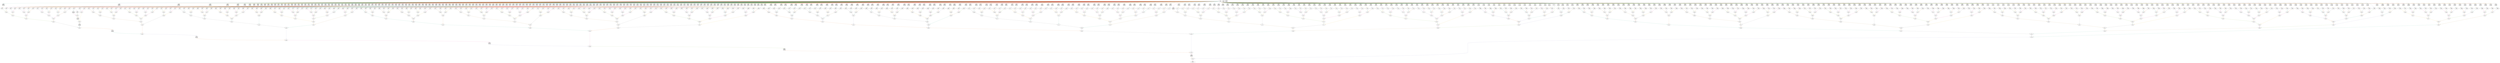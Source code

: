 digraph DBSCANKernel_scheduled_2{
	NodeInput2 [shape=invhouse, label="input\nID: 2"];
	NodeFIFO1026 [shape=plaintext, label=<<TABLE BORDER="0" CELLSPACING="0" CELLBORDER="1"> <TR><TD></TD></TR><TR><TD>3967</TD></TR><TR><TD>ID: 1026</TD></TR> <TR><TD></TD></TR> </TABLE>>];
	NodeStreamOffset6 [shape=diamond, label="-4040\nID: 6"];
	NodeFIFO1027 [shape=plaintext, label=<<TABLE BORDER="0" CELLSPACING="0" CELLBORDER="1"> <TR><TD></TD></TR><TR><TD>3966</TD></TR><TR><TD>ID: 1027</TD></TR> <TR><TD></TD></TR> </TABLE>>];
	NodeStreamOffset7 [shape=diamond, label="-4039\nID: 7"];
	NodeAdd506 [label="+\nID: 506"];
	NodeFIFO1028 [shape=plaintext, label=<<TABLE BORDER="0" CELLSPACING="0" CELLBORDER="1"> <TR><TD></TD></TR><TR><TD>3965</TD></TR><TR><TD>ID: 1028</TD></TR> <TR><TD></TD></TR> </TABLE>>];
	NodeStreamOffset8 [shape=diamond, label="-4038\nID: 8"];
	NodeFIFO1029 [shape=plaintext, label=<<TABLE BORDER="0" CELLSPACING="0" CELLBORDER="1"> <TR><TD></TD></TR><TR><TD>3964</TD></TR><TR><TD>ID: 1029</TD></TR> <TR><TD></TD></TR> </TABLE>>];
	NodeStreamOffset9 [shape=diamond, label="-4037\nID: 9"];
	NodeAdd507 [label="+\nID: 507"];
	NodeAdd516 [label="+\nID: 516"];
	NodeFIFO1030 [shape=plaintext, label=<<TABLE BORDER="0" CELLSPACING="0" CELLBORDER="1"> <TR><TD></TD></TR><TR><TD>3963</TD></TR><TR><TD>ID: 1030</TD></TR> <TR><TD></TD></TR> </TABLE>>];
	NodeStreamOffset10 [shape=diamond, label="-4036\nID: 10"];
	NodeFIFO1031 [shape=plaintext, label=<<TABLE BORDER="0" CELLSPACING="0" CELLBORDER="1"> <TR><TD></TD></TR><TR><TD>3962</TD></TR><TR><TD>ID: 1031</TD></TR> <TR><TD></TD></TR> </TABLE>>];
	NodeStreamOffset11 [shape=diamond, label="-4035\nID: 11"];
	NodeAdd508 [label="+\nID: 508"];
	NodeFIFO1032 [shape=plaintext, label=<<TABLE BORDER="0" CELLSPACING="0" CELLBORDER="1"> <TR><TD></TD></TR><TR><TD>3961</TD></TR><TR><TD>ID: 1032</TD></TR> <TR><TD></TD></TR> </TABLE>>];
	NodeStreamOffset12 [shape=diamond, label="-4034\nID: 12"];
	NodeFIFO1033 [shape=plaintext, label=<<TABLE BORDER="0" CELLSPACING="0" CELLBORDER="1"> <TR><TD></TD></TR><TR><TD>3960</TD></TR><TR><TD>ID: 1033</TD></TR> <TR><TD></TD></TR> </TABLE>>];
	NodeStreamOffset13 [shape=diamond, label="-4033\nID: 13"];
	NodeAdd509 [label="+\nID: 509"];
	NodeAdd517 [label="+\nID: 517"];
	NodeAdd521 [label="+\nID: 521"];
	NodeFIFO1034 [shape=plaintext, label=<<TABLE BORDER="0" CELLSPACING="0" CELLBORDER="1"> <TR><TD></TD></TR><TR><TD>3959</TD></TR><TR><TD>ID: 1034</TD></TR> <TR><TD></TD></TR> </TABLE>>];
	NodeStreamOffset14 [shape=diamond, label="-4032\nID: 14"];
	NodeFIFO1035 [shape=plaintext, label=<<TABLE BORDER="0" CELLSPACING="0" CELLBORDER="1"> <TR><TD></TD></TR><TR><TD>3958</TD></TR><TR><TD>ID: 1035</TD></TR> <TR><TD></TD></TR> </TABLE>>];
	NodeStreamOffset15 [shape=diamond, label="-4031\nID: 15"];
	NodeAdd510 [label="+\nID: 510"];
	NodeFIFO1036 [shape=plaintext, label=<<TABLE BORDER="0" CELLSPACING="0" CELLBORDER="1"> <TR><TD></TD></TR><TR><TD>3957</TD></TR><TR><TD>ID: 1036</TD></TR> <TR><TD></TD></TR> </TABLE>>];
	NodeStreamOffset16 [shape=diamond, label="-4030\nID: 16"];
	NodeFIFO1037 [shape=plaintext, label=<<TABLE BORDER="0" CELLSPACING="0" CELLBORDER="1"> <TR><TD></TD></TR><TR><TD>3956</TD></TR><TR><TD>ID: 1037</TD></TR> <TR><TD></TD></TR> </TABLE>>];
	NodeStreamOffset17 [shape=diamond, label="-4029\nID: 17"];
	NodeAdd511 [label="+\nID: 511"];
	NodeAdd518 [label="+\nID: 518"];
	NodeFIFO1038 [shape=plaintext, label=<<TABLE BORDER="0" CELLSPACING="0" CELLBORDER="1"> <TR><TD></TD></TR><TR><TD>3955</TD></TR><TR><TD>ID: 1038</TD></TR> <TR><TD></TD></TR> </TABLE>>];
	NodeStreamOffset18 [shape=diamond, label="-4028\nID: 18"];
	NodeFIFO1039 [shape=plaintext, label=<<TABLE BORDER="0" CELLSPACING="0" CELLBORDER="1"> <TR><TD></TD></TR><TR><TD>3954</TD></TR><TR><TD>ID: 1039</TD></TR> <TR><TD></TD></TR> </TABLE>>];
	NodeStreamOffset19 [shape=diamond, label="-4027\nID: 19"];
	NodeAdd512 [label="+\nID: 512"];
	NodeFIFO1040 [shape=plaintext, label=<<TABLE BORDER="0" CELLSPACING="0" CELLBORDER="1"> <TR><TD></TD></TR><TR><TD>3953</TD></TR><TR><TD>ID: 1040</TD></TR> <TR><TD></TD></TR> </TABLE>>];
	NodeStreamOffset20 [shape=diamond, label="-4026\nID: 20"];
	NodeFIFO1041 [shape=plaintext, label=<<TABLE BORDER="0" CELLSPACING="0" CELLBORDER="1"> <TR><TD></TD></TR><TR><TD>3952</TD></TR><TR><TD>ID: 1041</TD></TR> <TR><TD></TD></TR> </TABLE>>];
	NodeStreamOffset21 [shape=diamond, label="-4025\nID: 21"];
	NodeAdd513 [label="+\nID: 513"];
	NodeAdd519 [label="+\nID: 519"];
	NodeAdd522 [label="+\nID: 522"];
	NodeAdd523 [label="+\nID: 523"];
	NodeFIFO1042 [shape=plaintext, label=<<TABLE BORDER="0" CELLSPACING="0" CELLBORDER="1"> <TR><TD></TD></TR><TR><TD>3967</TD></TR><TR><TD>ID: 1042</TD></TR> <TR><TD></TD></TR> </TABLE>>];
	NodeStreamOffset22 [shape=diamond, label="-4024\nID: 22"];
	NodeFIFO1044 [shape=plaintext, label=<<TABLE BORDER="0" CELLSPACING="0" CELLBORDER="1"> <TR><TD></TD></TR><TR><TD>1</TD></TR><TR><TD>ID: 1044</TD></TR> <TR><TD></TD></TR> </TABLE>>];
	NodeFIFO1043 [shape=plaintext, label=<<TABLE BORDER="0" CELLSPACING="0" CELLBORDER="1"> <TR><TD></TD></TR><TR><TD>3967</TD></TR><TR><TD>ID: 1043</TD></TR> <TR><TD></TD></TR> </TABLE>>];
	NodeStreamOffset23 [shape=diamond, label="-4023\nID: 23"];
	NodeAdd514 [label="+\nID: 514"];
	NodeFIFO1047 [shape=plaintext, label=<<TABLE BORDER="0" CELLSPACING="0" CELLBORDER="1"> <TR><TD></TD></TR><TR><TD>1</TD></TR><TR><TD>ID: 1047</TD></TR> <TR><TD></TD></TR> </TABLE>>];
	NodeFIFO1045 [shape=plaintext, label=<<TABLE BORDER="0" CELLSPACING="0" CELLBORDER="1"> <TR><TD></TD></TR><TR><TD>3967</TD></TR><TR><TD>ID: 1045</TD></TR> <TR><TD></TD></TR> </TABLE>>];
	NodeStreamOffset24 [shape=diamond, label="-4022\nID: 24"];
	NodeFIFO1046 [shape=plaintext, label=<<TABLE BORDER="0" CELLSPACING="0" CELLBORDER="1"> <TR><TD></TD></TR><TR><TD>3966</TD></TR><TR><TD>ID: 1046</TD></TR> <TR><TD></TD></TR> </TABLE>>];
	NodeStreamOffset25 [shape=diamond, label="-4021\nID: 25"];
	NodeAdd515 [label="+\nID: 515"];
	NodeAdd520 [label="+\nID: 520"];
	NodeFIFO1048 [shape=plaintext, label=<<TABLE BORDER="0" CELLSPACING="0" CELLBORDER="1"> <TR><TD></TD></TR><TR><TD>10</TD></TR><TR><TD>ID: 1048</TD></TR> <TR><TD></TD></TR> </TABLE>>];
	NodeAdd524 [label="+\nID: 524"];
	NodeFIFO1069 [shape=plaintext, label=<<TABLE BORDER="0" CELLSPACING="0" CELLBORDER="1"> <TR><TD></TD></TR><TR><TD>8</TD></TR><TR><TD>ID: 1069</TD></TR> <TR><TD></TD></TR> </TABLE>>];
	NodeFIFO1049 [shape=plaintext, label=<<TABLE BORDER="0" CELLSPACING="0" CELLBORDER="1"> <TR><TD></TD></TR><TR><TD>3955</TD></TR><TR><TD>ID: 1049</TD></TR> <TR><TD></TD></TR> </TABLE>>];
	NodeStreamOffset26 [shape=diamond, label="-4020\nID: 26"];
	NodeFIFO1050 [shape=plaintext, label=<<TABLE BORDER="0" CELLSPACING="0" CELLBORDER="1"> <TR><TD></TD></TR><TR><TD>3954</TD></TR><TR><TD>ID: 1050</TD></TR> <TR><TD></TD></TR> </TABLE>>];
	NodeStreamOffset27 [shape=diamond, label="-4019\nID: 27"];
	NodeAdd525 [label="+\nID: 525"];
	NodeFIFO1051 [shape=plaintext, label=<<TABLE BORDER="0" CELLSPACING="0" CELLBORDER="1"> <TR><TD></TD></TR><TR><TD>3953</TD></TR><TR><TD>ID: 1051</TD></TR> <TR><TD></TD></TR> </TABLE>>];
	NodeStreamOffset28 [shape=diamond, label="-4018\nID: 28"];
	NodeFIFO1052 [shape=plaintext, label=<<TABLE BORDER="0" CELLSPACING="0" CELLBORDER="1"> <TR><TD></TD></TR><TR><TD>3952</TD></TR><TR><TD>ID: 1052</TD></TR> <TR><TD></TD></TR> </TABLE>>];
	NodeStreamOffset29 [shape=diamond, label="-4017\nID: 29"];
	NodeAdd526 [label="+\nID: 526"];
	NodeAdd535 [label="+\nID: 535"];
	NodeFIFO1053 [shape=plaintext, label=<<TABLE BORDER="0" CELLSPACING="0" CELLBORDER="1"> <TR><TD></TD></TR><TR><TD>3951</TD></TR><TR><TD>ID: 1053</TD></TR> <TR><TD></TD></TR> </TABLE>>];
	NodeStreamOffset30 [shape=diamond, label="-4016\nID: 30"];
	NodeFIFO1054 [shape=plaintext, label=<<TABLE BORDER="0" CELLSPACING="0" CELLBORDER="1"> <TR><TD></TD></TR><TR><TD>3950</TD></TR><TR><TD>ID: 1054</TD></TR> <TR><TD></TD></TR> </TABLE>>];
	NodeStreamOffset31 [shape=diamond, label="-4015\nID: 31"];
	NodeAdd527 [label="+\nID: 527"];
	NodeFIFO1055 [shape=plaintext, label=<<TABLE BORDER="0" CELLSPACING="0" CELLBORDER="1"> <TR><TD></TD></TR><TR><TD>3949</TD></TR><TR><TD>ID: 1055</TD></TR> <TR><TD></TD></TR> </TABLE>>];
	NodeStreamOffset32 [shape=diamond, label="-4014\nID: 32"];
	NodeFIFO1056 [shape=plaintext, label=<<TABLE BORDER="0" CELLSPACING="0" CELLBORDER="1"> <TR><TD></TD></TR><TR><TD>3948</TD></TR><TR><TD>ID: 1056</TD></TR> <TR><TD></TD></TR> </TABLE>>];
	NodeStreamOffset33 [shape=diamond, label="-4013\nID: 33"];
	NodeAdd528 [label="+\nID: 528"];
	NodeAdd536 [label="+\nID: 536"];
	NodeAdd540 [label="+\nID: 540"];
	NodeFIFO1057 [shape=plaintext, label=<<TABLE BORDER="0" CELLSPACING="0" CELLBORDER="1"> <TR><TD></TD></TR><TR><TD>3947</TD></TR><TR><TD>ID: 1057</TD></TR> <TR><TD></TD></TR> </TABLE>>];
	NodeStreamOffset34 [shape=diamond, label="-4012\nID: 34"];
	NodeFIFO1058 [shape=plaintext, label=<<TABLE BORDER="0" CELLSPACING="0" CELLBORDER="1"> <TR><TD></TD></TR><TR><TD>3946</TD></TR><TR><TD>ID: 1058</TD></TR> <TR><TD></TD></TR> </TABLE>>];
	NodeStreamOffset35 [shape=diamond, label="-4011\nID: 35"];
	NodeAdd529 [label="+\nID: 529"];
	NodeFIFO1059 [shape=plaintext, label=<<TABLE BORDER="0" CELLSPACING="0" CELLBORDER="1"> <TR><TD></TD></TR><TR><TD>3945</TD></TR><TR><TD>ID: 1059</TD></TR> <TR><TD></TD></TR> </TABLE>>];
	NodeStreamOffset36 [shape=diamond, label="-4010\nID: 36"];
	NodeFIFO1060 [shape=plaintext, label=<<TABLE BORDER="0" CELLSPACING="0" CELLBORDER="1"> <TR><TD></TD></TR><TR><TD>3944</TD></TR><TR><TD>ID: 1060</TD></TR> <TR><TD></TD></TR> </TABLE>>];
	NodeStreamOffset37 [shape=diamond, label="-4009\nID: 37"];
	NodeAdd530 [label="+\nID: 530"];
	NodeAdd537 [label="+\nID: 537"];
	NodeFIFO1061 [shape=plaintext, label=<<TABLE BORDER="0" CELLSPACING="0" CELLBORDER="1"> <TR><TD></TD></TR><TR><TD>3943</TD></TR><TR><TD>ID: 1061</TD></TR> <TR><TD></TD></TR> </TABLE>>];
	NodeStreamOffset38 [shape=diamond, label="-4008\nID: 38"];
	NodeFIFO1062 [shape=plaintext, label=<<TABLE BORDER="0" CELLSPACING="0" CELLBORDER="1"> <TR><TD></TD></TR><TR><TD>3942</TD></TR><TR><TD>ID: 1062</TD></TR> <TR><TD></TD></TR> </TABLE>>];
	NodeStreamOffset39 [shape=diamond, label="-4007\nID: 39"];
	NodeAdd531 [label="+\nID: 531"];
	NodeFIFO1063 [shape=plaintext, label=<<TABLE BORDER="0" CELLSPACING="0" CELLBORDER="1"> <TR><TD></TD></TR><TR><TD>3941</TD></TR><TR><TD>ID: 1063</TD></TR> <TR><TD></TD></TR> </TABLE>>];
	NodeStreamOffset40 [shape=diamond, label="-4006\nID: 40"];
	NodeFIFO1064 [shape=plaintext, label=<<TABLE BORDER="0" CELLSPACING="0" CELLBORDER="1"> <TR><TD></TD></TR><TR><TD>3940</TD></TR><TR><TD>ID: 1064</TD></TR> <TR><TD></TD></TR> </TABLE>>];
	NodeStreamOffset41 [shape=diamond, label="-4005\nID: 41"];
	NodeAdd532 [label="+\nID: 532"];
	NodeAdd538 [label="+\nID: 538"];
	NodeAdd541 [label="+\nID: 541"];
	NodeAdd542 [label="+\nID: 542"];
	NodeFIFO1065 [shape=plaintext, label=<<TABLE BORDER="0" CELLSPACING="0" CELLBORDER="1"> <TR><TD></TD></TR><TR><TD>3967</TD></TR><TR><TD>ID: 1065</TD></TR> <TR><TD></TD></TR> </TABLE>>];
	NodeStreamOffset42 [shape=diamond, label="-4004\nID: 42"];
	NodeFIFO1066 [shape=plaintext, label=<<TABLE BORDER="0" CELLSPACING="0" CELLBORDER="1"> <TR><TD></TD></TR><TR><TD>3966</TD></TR><TR><TD>ID: 1066</TD></TR> <TR><TD></TD></TR> </TABLE>>];
	NodeStreamOffset43 [shape=diamond, label="-4003\nID: 43"];
	NodeAdd533 [label="+\nID: 533"];
	NodeFIFO1067 [shape=plaintext, label=<<TABLE BORDER="0" CELLSPACING="0" CELLBORDER="1"> <TR><TD></TD></TR><TR><TD>3965</TD></TR><TR><TD>ID: 1067</TD></TR> <TR><TD></TD></TR> </TABLE>>];
	NodeStreamOffset44 [shape=diamond, label="-4002\nID: 44"];
	NodeFIFO1068 [shape=plaintext, label=<<TABLE BORDER="0" CELLSPACING="0" CELLBORDER="1"> <TR><TD></TD></TR><TR><TD>3964</TD></TR><TR><TD>ID: 1068</TD></TR> <TR><TD></TD></TR> </TABLE>>];
	NodeStreamOffset45 [shape=diamond, label="-4001\nID: 45"];
	NodeAdd534 [label="+\nID: 534"];
	NodeAdd539 [label="+\nID: 539"];
	NodeAdd543 [label="+\nID: 543"];
	NodeAdd981 [label="+\nID: 981"];
	NodeFIFO1110 [shape=plaintext, label=<<TABLE BORDER="0" CELLSPACING="0" CELLBORDER="1"> <TR><TD></TD></TR><TR><TD>20</TD></TR><TR><TD>ID: 1110</TD></TR> <TR><TD></TD></TR> </TABLE>>];
	NodeFIFO1070 [shape=plaintext, label=<<TABLE BORDER="0" CELLSPACING="0" CELLBORDER="1"> <TR><TD></TD></TR><TR><TD>3955</TD></TR><TR><TD>ID: 1070</TD></TR> <TR><TD></TD></TR> </TABLE>>];
	NodeStreamOffset46 [shape=diamond, label="-4000\nID: 46"];
	NodeFIFO1071 [shape=plaintext, label=<<TABLE BORDER="0" CELLSPACING="0" CELLBORDER="1"> <TR><TD></TD></TR><TR><TD>3954</TD></TR><TR><TD>ID: 1071</TD></TR> <TR><TD></TD></TR> </TABLE>>];
	NodeStreamOffset47 [shape=diamond, label="-3999\nID: 47"];
	NodeAdd544 [label="+\nID: 544"];
	NodeFIFO1072 [shape=plaintext, label=<<TABLE BORDER="0" CELLSPACING="0" CELLBORDER="1"> <TR><TD></TD></TR><TR><TD>3953</TD></TR><TR><TD>ID: 1072</TD></TR> <TR><TD></TD></TR> </TABLE>>];
	NodeStreamOffset48 [shape=diamond, label="-3998\nID: 48"];
	NodeFIFO1073 [shape=plaintext, label=<<TABLE BORDER="0" CELLSPACING="0" CELLBORDER="1"> <TR><TD></TD></TR><TR><TD>3952</TD></TR><TR><TD>ID: 1073</TD></TR> <TR><TD></TD></TR> </TABLE>>];
	NodeStreamOffset49 [shape=diamond, label="-3997\nID: 49"];
	NodeAdd545 [label="+\nID: 545"];
	NodeAdd554 [label="+\nID: 554"];
	NodeFIFO1074 [shape=plaintext, label=<<TABLE BORDER="0" CELLSPACING="0" CELLBORDER="1"> <TR><TD></TD></TR><TR><TD>3951</TD></TR><TR><TD>ID: 1074</TD></TR> <TR><TD></TD></TR> </TABLE>>];
	NodeStreamOffset50 [shape=diamond, label="-3996\nID: 50"];
	NodeFIFO1075 [shape=plaintext, label=<<TABLE BORDER="0" CELLSPACING="0" CELLBORDER="1"> <TR><TD></TD></TR><TR><TD>3950</TD></TR><TR><TD>ID: 1075</TD></TR> <TR><TD></TD></TR> </TABLE>>];
	NodeStreamOffset51 [shape=diamond, label="-3995\nID: 51"];
	NodeAdd546 [label="+\nID: 546"];
	NodeFIFO1076 [shape=plaintext, label=<<TABLE BORDER="0" CELLSPACING="0" CELLBORDER="1"> <TR><TD></TD></TR><TR><TD>3949</TD></TR><TR><TD>ID: 1076</TD></TR> <TR><TD></TD></TR> </TABLE>>];
	NodeStreamOffset52 [shape=diamond, label="-3994\nID: 52"];
	NodeFIFO1077 [shape=plaintext, label=<<TABLE BORDER="0" CELLSPACING="0" CELLBORDER="1"> <TR><TD></TD></TR><TR><TD>3948</TD></TR><TR><TD>ID: 1077</TD></TR> <TR><TD></TD></TR> </TABLE>>];
	NodeStreamOffset53 [shape=diamond, label="-3993\nID: 53"];
	NodeAdd547 [label="+\nID: 547"];
	NodeAdd555 [label="+\nID: 555"];
	NodeAdd559 [label="+\nID: 559"];
	NodeFIFO1078 [shape=plaintext, label=<<TABLE BORDER="0" CELLSPACING="0" CELLBORDER="1"> <TR><TD></TD></TR><TR><TD>3947</TD></TR><TR><TD>ID: 1078</TD></TR> <TR><TD></TD></TR> </TABLE>>];
	NodeStreamOffset54 [shape=diamond, label="-3992\nID: 54"];
	NodeFIFO1079 [shape=plaintext, label=<<TABLE BORDER="0" CELLSPACING="0" CELLBORDER="1"> <TR><TD></TD></TR><TR><TD>3946</TD></TR><TR><TD>ID: 1079</TD></TR> <TR><TD></TD></TR> </TABLE>>];
	NodeStreamOffset55 [shape=diamond, label="-3991\nID: 55"];
	NodeAdd548 [label="+\nID: 548"];
	NodeFIFO1080 [shape=plaintext, label=<<TABLE BORDER="0" CELLSPACING="0" CELLBORDER="1"> <TR><TD></TD></TR><TR><TD>3945</TD></TR><TR><TD>ID: 1080</TD></TR> <TR><TD></TD></TR> </TABLE>>];
	NodeStreamOffset56 [shape=diamond, label="-3990\nID: 56"];
	NodeFIFO1081 [shape=plaintext, label=<<TABLE BORDER="0" CELLSPACING="0" CELLBORDER="1"> <TR><TD></TD></TR><TR><TD>3944</TD></TR><TR><TD>ID: 1081</TD></TR> <TR><TD></TD></TR> </TABLE>>];
	NodeStreamOffset57 [shape=diamond, label="-3989\nID: 57"];
	NodeAdd549 [label="+\nID: 549"];
	NodeAdd556 [label="+\nID: 556"];
	NodeFIFO1082 [shape=plaintext, label=<<TABLE BORDER="0" CELLSPACING="0" CELLBORDER="1"> <TR><TD></TD></TR><TR><TD>3943</TD></TR><TR><TD>ID: 1082</TD></TR> <TR><TD></TD></TR> </TABLE>>];
	NodeStreamOffset58 [shape=diamond, label="-3988\nID: 58"];
	NodeFIFO1083 [shape=plaintext, label=<<TABLE BORDER="0" CELLSPACING="0" CELLBORDER="1"> <TR><TD></TD></TR><TR><TD>3942</TD></TR><TR><TD>ID: 1083</TD></TR> <TR><TD></TD></TR> </TABLE>>];
	NodeStreamOffset59 [shape=diamond, label="-3987\nID: 59"];
	NodeAdd550 [label="+\nID: 550"];
	NodeFIFO1084 [shape=plaintext, label=<<TABLE BORDER="0" CELLSPACING="0" CELLBORDER="1"> <TR><TD></TD></TR><TR><TD>3941</TD></TR><TR><TD>ID: 1084</TD></TR> <TR><TD></TD></TR> </TABLE>>];
	NodeStreamOffset60 [shape=diamond, label="-3986\nID: 60"];
	NodeFIFO1085 [shape=plaintext, label=<<TABLE BORDER="0" CELLSPACING="0" CELLBORDER="1"> <TR><TD></TD></TR><TR><TD>3940</TD></TR><TR><TD>ID: 1085</TD></TR> <TR><TD></TD></TR> </TABLE>>];
	NodeStreamOffset61 [shape=diamond, label="-3985\nID: 61"];
	NodeAdd551 [label="+\nID: 551"];
	NodeAdd557 [label="+\nID: 557"];
	NodeAdd560 [label="+\nID: 560"];
	NodeAdd561 [label="+\nID: 561"];
	NodeFIFO1086 [shape=plaintext, label=<<TABLE BORDER="0" CELLSPACING="0" CELLBORDER="1"> <TR><TD></TD></TR><TR><TD>3967</TD></TR><TR><TD>ID: 1086</TD></TR> <TR><TD></TD></TR> </TABLE>>];
	NodeStreamOffset62 [shape=diamond, label="-3984\nID: 62"];
	NodeFIFO1087 [shape=plaintext, label=<<TABLE BORDER="0" CELLSPACING="0" CELLBORDER="1"> <TR><TD></TD></TR><TR><TD>3966</TD></TR><TR><TD>ID: 1087</TD></TR> <TR><TD></TD></TR> </TABLE>>];
	NodeStreamOffset63 [shape=diamond, label="-3983\nID: 63"];
	NodeAdd552 [label="+\nID: 552"];
	NodeFIFO1088 [shape=plaintext, label=<<TABLE BORDER="0" CELLSPACING="0" CELLBORDER="1"> <TR><TD></TD></TR><TR><TD>3965</TD></TR><TR><TD>ID: 1088</TD></TR> <TR><TD></TD></TR> </TABLE>>];
	NodeStreamOffset64 [shape=diamond, label="-3982\nID: 64"];
	NodeFIFO1089 [shape=plaintext, label=<<TABLE BORDER="0" CELLSPACING="0" CELLBORDER="1"> <TR><TD></TD></TR><TR><TD>3964</TD></TR><TR><TD>ID: 1089</TD></TR> <TR><TD></TD></TR> </TABLE>>];
	NodeStreamOffset65 [shape=diamond, label="-3981\nID: 65"];
	NodeAdd553 [label="+\nID: 553"];
	NodeAdd558 [label="+\nID: 558"];
	NodeAdd562 [label="+\nID: 562"];
	NodeFIFO1090 [shape=plaintext, label=<<TABLE BORDER="0" CELLSPACING="0" CELLBORDER="1"> <TR><TD></TD></TR><TR><TD>3935</TD></TR><TR><TD>ID: 1090</TD></TR> <TR><TD></TD></TR> </TABLE>>];
	NodeStreamOffset66 [shape=diamond, label="-3980\nID: 66"];
	NodeFIFO1091 [shape=plaintext, label=<<TABLE BORDER="0" CELLSPACING="0" CELLBORDER="1"> <TR><TD></TD></TR><TR><TD>3934</TD></TR><TR><TD>ID: 1091</TD></TR> <TR><TD></TD></TR> </TABLE>>];
	NodeStreamOffset67 [shape=diamond, label="-3979\nID: 67"];
	NodeAdd563 [label="+\nID: 563"];
	NodeFIFO1092 [shape=plaintext, label=<<TABLE BORDER="0" CELLSPACING="0" CELLBORDER="1"> <TR><TD></TD></TR><TR><TD>3933</TD></TR><TR><TD>ID: 1092</TD></TR> <TR><TD></TD></TR> </TABLE>>];
	NodeStreamOffset68 [shape=diamond, label="-3978\nID: 68"];
	NodeFIFO1093 [shape=plaintext, label=<<TABLE BORDER="0" CELLSPACING="0" CELLBORDER="1"> <TR><TD></TD></TR><TR><TD>3932</TD></TR><TR><TD>ID: 1093</TD></TR> <TR><TD></TD></TR> </TABLE>>];
	NodeStreamOffset69 [shape=diamond, label="-3977\nID: 69"];
	NodeAdd564 [label="+\nID: 564"];
	NodeAdd573 [label="+\nID: 573"];
	NodeFIFO1094 [shape=plaintext, label=<<TABLE BORDER="0" CELLSPACING="0" CELLBORDER="1"> <TR><TD></TD></TR><TR><TD>3931</TD></TR><TR><TD>ID: 1094</TD></TR> <TR><TD></TD></TR> </TABLE>>];
	NodeStreamOffset70 [shape=diamond, label="-3976\nID: 70"];
	NodeFIFO1095 [shape=plaintext, label=<<TABLE BORDER="0" CELLSPACING="0" CELLBORDER="1"> <TR><TD></TD></TR><TR><TD>3930</TD></TR><TR><TD>ID: 1095</TD></TR> <TR><TD></TD></TR> </TABLE>>];
	NodeStreamOffset71 [shape=diamond, label="-3975\nID: 71"];
	NodeAdd565 [label="+\nID: 565"];
	NodeFIFO1096 [shape=plaintext, label=<<TABLE BORDER="0" CELLSPACING="0" CELLBORDER="1"> <TR><TD></TD></TR><TR><TD>3929</TD></TR><TR><TD>ID: 1096</TD></TR> <TR><TD></TD></TR> </TABLE>>];
	NodeStreamOffset72 [shape=diamond, label="-3974\nID: 72"];
	NodeFIFO1097 [shape=plaintext, label=<<TABLE BORDER="0" CELLSPACING="0" CELLBORDER="1"> <TR><TD></TD></TR><TR><TD>3928</TD></TR><TR><TD>ID: 1097</TD></TR> <TR><TD></TD></TR> </TABLE>>];
	NodeStreamOffset73 [shape=diamond, label="-3973\nID: 73"];
	NodeAdd566 [label="+\nID: 566"];
	NodeAdd574 [label="+\nID: 574"];
	NodeAdd578 [label="+\nID: 578"];
	NodeFIFO1098 [shape=plaintext, label=<<TABLE BORDER="0" CELLSPACING="0" CELLBORDER="1"> <TR><TD></TD></TR><TR><TD>3927</TD></TR><TR><TD>ID: 1098</TD></TR> <TR><TD></TD></TR> </TABLE>>];
	NodeStreamOffset74 [shape=diamond, label="-3972\nID: 74"];
	NodeFIFO1099 [shape=plaintext, label=<<TABLE BORDER="0" CELLSPACING="0" CELLBORDER="1"> <TR><TD></TD></TR><TR><TD>3926</TD></TR><TR><TD>ID: 1099</TD></TR> <TR><TD></TD></TR> </TABLE>>];
	NodeStreamOffset75 [shape=diamond, label="-3971\nID: 75"];
	NodeAdd567 [label="+\nID: 567"];
	NodeFIFO1100 [shape=plaintext, label=<<TABLE BORDER="0" CELLSPACING="0" CELLBORDER="1"> <TR><TD></TD></TR><TR><TD>3925</TD></TR><TR><TD>ID: 1100</TD></TR> <TR><TD></TD></TR> </TABLE>>];
	NodeStreamOffset76 [shape=diamond, label="-3970\nID: 76"];
	NodeFIFO1101 [shape=plaintext, label=<<TABLE BORDER="0" CELLSPACING="0" CELLBORDER="1"> <TR><TD></TD></TR><TR><TD>3924</TD></TR><TR><TD>ID: 1101</TD></TR> <TR><TD></TD></TR> </TABLE>>];
	NodeStreamOffset77 [shape=diamond, label="-3969\nID: 77"];
	NodeAdd568 [label="+\nID: 568"];
	NodeAdd575 [label="+\nID: 575"];
	NodeFIFO1102 [shape=plaintext, label=<<TABLE BORDER="0" CELLSPACING="0" CELLBORDER="1"> <TR><TD></TD></TR><TR><TD>3923</TD></TR><TR><TD>ID: 1102</TD></TR> <TR><TD></TD></TR> </TABLE>>];
	NodeStreamOffset78 [shape=diamond, label="-3968\nID: 78"];
	NodeFIFO1103 [shape=plaintext, label=<<TABLE BORDER="0" CELLSPACING="0" CELLBORDER="1"> <TR><TD></TD></TR><TR><TD>3922</TD></TR><TR><TD>ID: 1103</TD></TR> <TR><TD></TD></TR> </TABLE>>];
	NodeStreamOffset79 [shape=diamond, label="-3967\nID: 79"];
	NodeAdd569 [label="+\nID: 569"];
	NodeFIFO1104 [shape=plaintext, label=<<TABLE BORDER="0" CELLSPACING="0" CELLBORDER="1"> <TR><TD></TD></TR><TR><TD>3921</TD></TR><TR><TD>ID: 1104</TD></TR> <TR><TD></TD></TR> </TABLE>>];
	NodeStreamOffset80 [shape=diamond, label="-3966\nID: 80"];
	NodeFIFO1105 [shape=plaintext, label=<<TABLE BORDER="0" CELLSPACING="0" CELLBORDER="1"> <TR><TD></TD></TR><TR><TD>3920</TD></TR><TR><TD>ID: 1105</TD></TR> <TR><TD></TD></TR> </TABLE>>];
	NodeStreamOffset81 [shape=diamond, label="-3965\nID: 81"];
	NodeAdd570 [label="+\nID: 570"];
	NodeAdd576 [label="+\nID: 576"];
	NodeAdd579 [label="+\nID: 579"];
	NodeAdd580 [label="+\nID: 580"];
	NodeFIFO1106 [shape=plaintext, label=<<TABLE BORDER="0" CELLSPACING="0" CELLBORDER="1"> <TR><TD></TD></TR><TR><TD>3947</TD></TR><TR><TD>ID: 1106</TD></TR> <TR><TD></TD></TR> </TABLE>>];
	NodeStreamOffset82 [shape=diamond, label="-3964\nID: 82"];
	NodeFIFO1107 [shape=plaintext, label=<<TABLE BORDER="0" CELLSPACING="0" CELLBORDER="1"> <TR><TD></TD></TR><TR><TD>3946</TD></TR><TR><TD>ID: 1107</TD></TR> <TR><TD></TD></TR> </TABLE>>];
	NodeStreamOffset83 [shape=diamond, label="-3963\nID: 83"];
	NodeAdd571 [label="+\nID: 571"];
	NodeFIFO1108 [shape=plaintext, label=<<TABLE BORDER="0" CELLSPACING="0" CELLBORDER="1"> <TR><TD></TD></TR><TR><TD>3945</TD></TR><TR><TD>ID: 1108</TD></TR> <TR><TD></TD></TR> </TABLE>>];
	NodeStreamOffset84 [shape=diamond, label="-3962\nID: 84"];
	NodeFIFO1109 [shape=plaintext, label=<<TABLE BORDER="0" CELLSPACING="0" CELLBORDER="1"> <TR><TD></TD></TR><TR><TD>3944</TD></TR><TR><TD>ID: 1109</TD></TR> <TR><TD></TD></TR> </TABLE>>];
	NodeStreamOffset85 [shape=diamond, label="-3961\nID: 85"];
	NodeAdd572 [label="+\nID: 572"];
	NodeAdd577 [label="+\nID: 577"];
	NodeAdd581 [label="+\nID: 581"];
	NodeAdd982 [label="+\nID: 982"];
	NodeAdd993 [label="+\nID: 993"];
	NodeFIFO1191 [shape=plaintext, label=<<TABLE BORDER="0" CELLSPACING="0" CELLBORDER="1"> <TR><TD></TD></TR><TR><TD>40</TD></TR><TR><TD>ID: 1191</TD></TR> <TR><TD></TD></TR> </TABLE>>];
	NodeFIFO1111 [shape=plaintext, label=<<TABLE BORDER="0" CELLSPACING="0" CELLBORDER="1"> <TR><TD></TD></TR><TR><TD>3955</TD></TR><TR><TD>ID: 1111</TD></TR> <TR><TD></TD></TR> </TABLE>>];
	NodeStreamOffset86 [shape=diamond, label="-3960\nID: 86"];
	NodeFIFO1112 [shape=plaintext, label=<<TABLE BORDER="0" CELLSPACING="0" CELLBORDER="1"> <TR><TD></TD></TR><TR><TD>3954</TD></TR><TR><TD>ID: 1112</TD></TR> <TR><TD></TD></TR> </TABLE>>];
	NodeStreamOffset87 [shape=diamond, label="-3959\nID: 87"];
	NodeAdd582 [label="+\nID: 582"];
	NodeFIFO1113 [shape=plaintext, label=<<TABLE BORDER="0" CELLSPACING="0" CELLBORDER="1"> <TR><TD></TD></TR><TR><TD>3953</TD></TR><TR><TD>ID: 1113</TD></TR> <TR><TD></TD></TR> </TABLE>>];
	NodeStreamOffset88 [shape=diamond, label="-3958\nID: 88"];
	NodeFIFO1114 [shape=plaintext, label=<<TABLE BORDER="0" CELLSPACING="0" CELLBORDER="1"> <TR><TD></TD></TR><TR><TD>3952</TD></TR><TR><TD>ID: 1114</TD></TR> <TR><TD></TD></TR> </TABLE>>];
	NodeStreamOffset89 [shape=diamond, label="-3957\nID: 89"];
	NodeAdd583 [label="+\nID: 583"];
	NodeAdd592 [label="+\nID: 592"];
	NodeFIFO1115 [shape=plaintext, label=<<TABLE BORDER="0" CELLSPACING="0" CELLBORDER="1"> <TR><TD></TD></TR><TR><TD>3951</TD></TR><TR><TD>ID: 1115</TD></TR> <TR><TD></TD></TR> </TABLE>>];
	NodeStreamOffset90 [shape=diamond, label="-3956\nID: 90"];
	NodeFIFO1116 [shape=plaintext, label=<<TABLE BORDER="0" CELLSPACING="0" CELLBORDER="1"> <TR><TD></TD></TR><TR><TD>3950</TD></TR><TR><TD>ID: 1116</TD></TR> <TR><TD></TD></TR> </TABLE>>];
	NodeStreamOffset91 [shape=diamond, label="-3955\nID: 91"];
	NodeAdd584 [label="+\nID: 584"];
	NodeFIFO1117 [shape=plaintext, label=<<TABLE BORDER="0" CELLSPACING="0" CELLBORDER="1"> <TR><TD></TD></TR><TR><TD>3949</TD></TR><TR><TD>ID: 1117</TD></TR> <TR><TD></TD></TR> </TABLE>>];
	NodeStreamOffset92 [shape=diamond, label="-3954\nID: 92"];
	NodeFIFO1118 [shape=plaintext, label=<<TABLE BORDER="0" CELLSPACING="0" CELLBORDER="1"> <TR><TD></TD></TR><TR><TD>3948</TD></TR><TR><TD>ID: 1118</TD></TR> <TR><TD></TD></TR> </TABLE>>];
	NodeStreamOffset93 [shape=diamond, label="-3953\nID: 93"];
	NodeAdd585 [label="+\nID: 585"];
	NodeAdd593 [label="+\nID: 593"];
	NodeAdd597 [label="+\nID: 597"];
	NodeFIFO1119 [shape=plaintext, label=<<TABLE BORDER="0" CELLSPACING="0" CELLBORDER="1"> <TR><TD></TD></TR><TR><TD>3947</TD></TR><TR><TD>ID: 1119</TD></TR> <TR><TD></TD></TR> </TABLE>>];
	NodeStreamOffset94 [shape=diamond, label="-3952\nID: 94"];
	NodeFIFO1120 [shape=plaintext, label=<<TABLE BORDER="0" CELLSPACING="0" CELLBORDER="1"> <TR><TD></TD></TR><TR><TD>3946</TD></TR><TR><TD>ID: 1120</TD></TR> <TR><TD></TD></TR> </TABLE>>];
	NodeStreamOffset95 [shape=diamond, label="-3951\nID: 95"];
	NodeAdd586 [label="+\nID: 586"];
	NodeFIFO1121 [shape=plaintext, label=<<TABLE BORDER="0" CELLSPACING="0" CELLBORDER="1"> <TR><TD></TD></TR><TR><TD>3945</TD></TR><TR><TD>ID: 1121</TD></TR> <TR><TD></TD></TR> </TABLE>>];
	NodeStreamOffset96 [shape=diamond, label="-3950\nID: 96"];
	NodeFIFO1122 [shape=plaintext, label=<<TABLE BORDER="0" CELLSPACING="0" CELLBORDER="1"> <TR><TD></TD></TR><TR><TD>3944</TD></TR><TR><TD>ID: 1122</TD></TR> <TR><TD></TD></TR> </TABLE>>];
	NodeStreamOffset97 [shape=diamond, label="-3949\nID: 97"];
	NodeAdd587 [label="+\nID: 587"];
	NodeAdd594 [label="+\nID: 594"];
	NodeFIFO1123 [shape=plaintext, label=<<TABLE BORDER="0" CELLSPACING="0" CELLBORDER="1"> <TR><TD></TD></TR><TR><TD>3943</TD></TR><TR><TD>ID: 1123</TD></TR> <TR><TD></TD></TR> </TABLE>>];
	NodeStreamOffset98 [shape=diamond, label="-3948\nID: 98"];
	NodeFIFO1124 [shape=plaintext, label=<<TABLE BORDER="0" CELLSPACING="0" CELLBORDER="1"> <TR><TD></TD></TR><TR><TD>3942</TD></TR><TR><TD>ID: 1124</TD></TR> <TR><TD></TD></TR> </TABLE>>];
	NodeStreamOffset99 [shape=diamond, label="-3947\nID: 99"];
	NodeAdd588 [label="+\nID: 588"];
	NodeFIFO1125 [shape=plaintext, label=<<TABLE BORDER="0" CELLSPACING="0" CELLBORDER="1"> <TR><TD></TD></TR><TR><TD>3941</TD></TR><TR><TD>ID: 1125</TD></TR> <TR><TD></TD></TR> </TABLE>>];
	NodeStreamOffset100 [shape=diamond, label="-3946\nID: 100"];
	NodeFIFO1126 [shape=plaintext, label=<<TABLE BORDER="0" CELLSPACING="0" CELLBORDER="1"> <TR><TD></TD></TR><TR><TD>3940</TD></TR><TR><TD>ID: 1126</TD></TR> <TR><TD></TD></TR> </TABLE>>];
	NodeStreamOffset101 [shape=diamond, label="-3945\nID: 101"];
	NodeAdd589 [label="+\nID: 589"];
	NodeAdd595 [label="+\nID: 595"];
	NodeAdd598 [label="+\nID: 598"];
	NodeAdd599 [label="+\nID: 599"];
	NodeFIFO1127 [shape=plaintext, label=<<TABLE BORDER="0" CELLSPACING="0" CELLBORDER="1"> <TR><TD></TD></TR><TR><TD>3967</TD></TR><TR><TD>ID: 1127</TD></TR> <TR><TD></TD></TR> </TABLE>>];
	NodeStreamOffset102 [shape=diamond, label="-3944\nID: 102"];
	NodeFIFO1128 [shape=plaintext, label=<<TABLE BORDER="0" CELLSPACING="0" CELLBORDER="1"> <TR><TD></TD></TR><TR><TD>3966</TD></TR><TR><TD>ID: 1128</TD></TR> <TR><TD></TD></TR> </TABLE>>];
	NodeStreamOffset103 [shape=diamond, label="-3943\nID: 103"];
	NodeAdd590 [label="+\nID: 590"];
	NodeFIFO1129 [shape=plaintext, label=<<TABLE BORDER="0" CELLSPACING="0" CELLBORDER="1"> <TR><TD></TD></TR><TR><TD>3965</TD></TR><TR><TD>ID: 1129</TD></TR> <TR><TD></TD></TR> </TABLE>>];
	NodeStreamOffset104 [shape=diamond, label="-3942\nID: 104"];
	NodeFIFO1130 [shape=plaintext, label=<<TABLE BORDER="0" CELLSPACING="0" CELLBORDER="1"> <TR><TD></TD></TR><TR><TD>3964</TD></TR><TR><TD>ID: 1130</TD></TR> <TR><TD></TD></TR> </TABLE>>];
	NodeStreamOffset105 [shape=diamond, label="-3941\nID: 105"];
	NodeAdd591 [label="+\nID: 591"];
	NodeAdd596 [label="+\nID: 596"];
	NodeAdd600 [label="+\nID: 600"];
	NodeFIFO1131 [shape=plaintext, label=<<TABLE BORDER="0" CELLSPACING="0" CELLBORDER="1"> <TR><TD></TD></TR><TR><TD>2035</TD></TR><TR><TD>ID: 1131</TD></TR> <TR><TD></TD></TR> </TABLE>>];
	NodeStreamOffset106 [shape=diamond, label="-2040\nID: 106"];
	NodeFIFO1132 [shape=plaintext, label=<<TABLE BORDER="0" CELLSPACING="0" CELLBORDER="1"> <TR><TD></TD></TR><TR><TD>2034</TD></TR><TR><TD>ID: 1132</TD></TR> <TR><TD></TD></TR> </TABLE>>];
	NodeStreamOffset107 [shape=diamond, label="-2039\nID: 107"];
	NodeAdd601 [label="+\nID: 601"];
	NodeFIFO1133 [shape=plaintext, label=<<TABLE BORDER="0" CELLSPACING="0" CELLBORDER="1"> <TR><TD></TD></TR><TR><TD>2033</TD></TR><TR><TD>ID: 1133</TD></TR> <TR><TD></TD></TR> </TABLE>>];
	NodeStreamOffset108 [shape=diamond, label="-2038\nID: 108"];
	NodeFIFO1134 [shape=plaintext, label=<<TABLE BORDER="0" CELLSPACING="0" CELLBORDER="1"> <TR><TD></TD></TR><TR><TD>2032</TD></TR><TR><TD>ID: 1134</TD></TR> <TR><TD></TD></TR> </TABLE>>];
	NodeStreamOffset109 [shape=diamond, label="-2037\nID: 109"];
	NodeAdd602 [label="+\nID: 602"];
	NodeAdd611 [label="+\nID: 611"];
	NodeFIFO1135 [shape=plaintext, label=<<TABLE BORDER="0" CELLSPACING="0" CELLBORDER="1"> <TR><TD></TD></TR><TR><TD>2031</TD></TR><TR><TD>ID: 1135</TD></TR> <TR><TD></TD></TR> </TABLE>>];
	NodeStreamOffset110 [shape=diamond, label="-2036\nID: 110"];
	NodeFIFO1136 [shape=plaintext, label=<<TABLE BORDER="0" CELLSPACING="0" CELLBORDER="1"> <TR><TD></TD></TR><TR><TD>2030</TD></TR><TR><TD>ID: 1136</TD></TR> <TR><TD></TD></TR> </TABLE>>];
	NodeStreamOffset111 [shape=diamond, label="-2035\nID: 111"];
	NodeAdd603 [label="+\nID: 603"];
	NodeFIFO1137 [shape=plaintext, label=<<TABLE BORDER="0" CELLSPACING="0" CELLBORDER="1"> <TR><TD></TD></TR><TR><TD>2029</TD></TR><TR><TD>ID: 1137</TD></TR> <TR><TD></TD></TR> </TABLE>>];
	NodeStreamOffset112 [shape=diamond, label="-2034\nID: 112"];
	NodeFIFO1138 [shape=plaintext, label=<<TABLE BORDER="0" CELLSPACING="0" CELLBORDER="1"> <TR><TD></TD></TR><TR><TD>2028</TD></TR><TR><TD>ID: 1138</TD></TR> <TR><TD></TD></TR> </TABLE>>];
	NodeStreamOffset113 [shape=diamond, label="-2033\nID: 113"];
	NodeAdd604 [label="+\nID: 604"];
	NodeAdd612 [label="+\nID: 612"];
	NodeAdd616 [label="+\nID: 616"];
	NodeFIFO1139 [shape=plaintext, label=<<TABLE BORDER="0" CELLSPACING="0" CELLBORDER="1"> <TR><TD></TD></TR><TR><TD>2027</TD></TR><TR><TD>ID: 1139</TD></TR> <TR><TD></TD></TR> </TABLE>>];
	NodeStreamOffset114 [shape=diamond, label="-2032\nID: 114"];
	NodeFIFO1140 [shape=plaintext, label=<<TABLE BORDER="0" CELLSPACING="0" CELLBORDER="1"> <TR><TD></TD></TR><TR><TD>2026</TD></TR><TR><TD>ID: 1140</TD></TR> <TR><TD></TD></TR> </TABLE>>];
	NodeStreamOffset115 [shape=diamond, label="-2031\nID: 115"];
	NodeAdd605 [label="+\nID: 605"];
	NodeFIFO1141 [shape=plaintext, label=<<TABLE BORDER="0" CELLSPACING="0" CELLBORDER="1"> <TR><TD></TD></TR><TR><TD>2025</TD></TR><TR><TD>ID: 1141</TD></TR> <TR><TD></TD></TR> </TABLE>>];
	NodeStreamOffset116 [shape=diamond, label="-2030\nID: 116"];
	NodeFIFO1142 [shape=plaintext, label=<<TABLE BORDER="0" CELLSPACING="0" CELLBORDER="1"> <TR><TD></TD></TR><TR><TD>2024</TD></TR><TR><TD>ID: 1142</TD></TR> <TR><TD></TD></TR> </TABLE>>];
	NodeStreamOffset117 [shape=diamond, label="-2029\nID: 117"];
	NodeAdd606 [label="+\nID: 606"];
	NodeAdd613 [label="+\nID: 613"];
	NodeFIFO1143 [shape=plaintext, label=<<TABLE BORDER="0" CELLSPACING="0" CELLBORDER="1"> <TR><TD></TD></TR><TR><TD>2023</TD></TR><TR><TD>ID: 1143</TD></TR> <TR><TD></TD></TR> </TABLE>>];
	NodeStreamOffset118 [shape=diamond, label="-2028\nID: 118"];
	NodeFIFO1144 [shape=plaintext, label=<<TABLE BORDER="0" CELLSPACING="0" CELLBORDER="1"> <TR><TD></TD></TR><TR><TD>2022</TD></TR><TR><TD>ID: 1144</TD></TR> <TR><TD></TD></TR> </TABLE>>];
	NodeStreamOffset119 [shape=diamond, label="-2027\nID: 119"];
	NodeAdd607 [label="+\nID: 607"];
	NodeFIFO1145 [shape=plaintext, label=<<TABLE BORDER="0" CELLSPACING="0" CELLBORDER="1"> <TR><TD></TD></TR><TR><TD>2021</TD></TR><TR><TD>ID: 1145</TD></TR> <TR><TD></TD></TR> </TABLE>>];
	NodeStreamOffset120 [shape=diamond, label="-2026\nID: 120"];
	NodeFIFO1146 [shape=plaintext, label=<<TABLE BORDER="0" CELLSPACING="0" CELLBORDER="1"> <TR><TD></TD></TR><TR><TD>2020</TD></TR><TR><TD>ID: 1146</TD></TR> <TR><TD></TD></TR> </TABLE>>];
	NodeStreamOffset121 [shape=diamond, label="-2025\nID: 121"];
	NodeAdd608 [label="+\nID: 608"];
	NodeAdd614 [label="+\nID: 614"];
	NodeAdd617 [label="+\nID: 617"];
	NodeAdd618 [label="+\nID: 618"];
	NodeFIFO1147 [shape=plaintext, label=<<TABLE BORDER="0" CELLSPACING="0" CELLBORDER="1"> <TR><TD></TD></TR><TR><TD>2047</TD></TR><TR><TD>ID: 1147</TD></TR> <TR><TD></TD></TR> </TABLE>>];
	NodeStreamOffset122 [shape=diamond, label="-2024\nID: 122"];
	NodeFIFO1148 [shape=plaintext, label=<<TABLE BORDER="0" CELLSPACING="0" CELLBORDER="1"> <TR><TD></TD></TR><TR><TD>2046</TD></TR><TR><TD>ID: 1148</TD></TR> <TR><TD></TD></TR> </TABLE>>];
	NodeStreamOffset123 [shape=diamond, label="-2023\nID: 123"];
	NodeAdd609 [label="+\nID: 609"];
	NodeFIFO1149 [shape=plaintext, label=<<TABLE BORDER="0" CELLSPACING="0" CELLBORDER="1"> <TR><TD></TD></TR><TR><TD>2045</TD></TR><TR><TD>ID: 1149</TD></TR> <TR><TD></TD></TR> </TABLE>>];
	NodeStreamOffset124 [shape=diamond, label="-2022\nID: 124"];
	NodeFIFO1150 [shape=plaintext, label=<<TABLE BORDER="0" CELLSPACING="0" CELLBORDER="1"> <TR><TD></TD></TR><TR><TD>2044</TD></TR><TR><TD>ID: 1150</TD></TR> <TR><TD></TD></TR> </TABLE>>];
	NodeStreamOffset125 [shape=diamond, label="-2021\nID: 125"];
	NodeAdd610 [label="+\nID: 610"];
	NodeAdd615 [label="+\nID: 615"];
	NodeAdd619 [label="+\nID: 619"];
	NodeAdd983 [label="+\nID: 983"];
	NodeFIFO1151 [shape=plaintext, label=<<TABLE BORDER="0" CELLSPACING="0" CELLBORDER="1"> <TR><TD></TD></TR><TR><TD>2015</TD></TR><TR><TD>ID: 1151</TD></TR> <TR><TD></TD></TR> </TABLE>>];
	NodeStreamOffset126 [shape=diamond, label="-2020\nID: 126"];
	NodeFIFO1152 [shape=plaintext, label=<<TABLE BORDER="0" CELLSPACING="0" CELLBORDER="1"> <TR><TD></TD></TR><TR><TD>2014</TD></TR><TR><TD>ID: 1152</TD></TR> <TR><TD></TD></TR> </TABLE>>];
	NodeStreamOffset127 [shape=diamond, label="-2019\nID: 127"];
	NodeAdd620 [label="+\nID: 620"];
	NodeFIFO1153 [shape=plaintext, label=<<TABLE BORDER="0" CELLSPACING="0" CELLBORDER="1"> <TR><TD></TD></TR><TR><TD>2013</TD></TR><TR><TD>ID: 1153</TD></TR> <TR><TD></TD></TR> </TABLE>>];
	NodeStreamOffset128 [shape=diamond, label="-2018\nID: 128"];
	NodeFIFO1154 [shape=plaintext, label=<<TABLE BORDER="0" CELLSPACING="0" CELLBORDER="1"> <TR><TD></TD></TR><TR><TD>2012</TD></TR><TR><TD>ID: 1154</TD></TR> <TR><TD></TD></TR> </TABLE>>];
	NodeStreamOffset129 [shape=diamond, label="-2017\nID: 129"];
	NodeAdd621 [label="+\nID: 621"];
	NodeAdd630 [label="+\nID: 630"];
	NodeFIFO1155 [shape=plaintext, label=<<TABLE BORDER="0" CELLSPACING="0" CELLBORDER="1"> <TR><TD></TD></TR><TR><TD>2011</TD></TR><TR><TD>ID: 1155</TD></TR> <TR><TD></TD></TR> </TABLE>>];
	NodeStreamOffset130 [shape=diamond, label="-2016\nID: 130"];
	NodeFIFO1156 [shape=plaintext, label=<<TABLE BORDER="0" CELLSPACING="0" CELLBORDER="1"> <TR><TD></TD></TR><TR><TD>2010</TD></TR><TR><TD>ID: 1156</TD></TR> <TR><TD></TD></TR> </TABLE>>];
	NodeStreamOffset131 [shape=diamond, label="-2015\nID: 131"];
	NodeAdd622 [label="+\nID: 622"];
	NodeFIFO1157 [shape=plaintext, label=<<TABLE BORDER="0" CELLSPACING="0" CELLBORDER="1"> <TR><TD></TD></TR><TR><TD>2009</TD></TR><TR><TD>ID: 1157</TD></TR> <TR><TD></TD></TR> </TABLE>>];
	NodeStreamOffset132 [shape=diamond, label="-2014\nID: 132"];
	NodeFIFO1158 [shape=plaintext, label=<<TABLE BORDER="0" CELLSPACING="0" CELLBORDER="1"> <TR><TD></TD></TR><TR><TD>2008</TD></TR><TR><TD>ID: 1158</TD></TR> <TR><TD></TD></TR> </TABLE>>];
	NodeStreamOffset133 [shape=diamond, label="-2013\nID: 133"];
	NodeAdd623 [label="+\nID: 623"];
	NodeAdd631 [label="+\nID: 631"];
	NodeAdd635 [label="+\nID: 635"];
	NodeFIFO1159 [shape=plaintext, label=<<TABLE BORDER="0" CELLSPACING="0" CELLBORDER="1"> <TR><TD></TD></TR><TR><TD>2007</TD></TR><TR><TD>ID: 1159</TD></TR> <TR><TD></TD></TR> </TABLE>>];
	NodeStreamOffset134 [shape=diamond, label="-2012\nID: 134"];
	NodeFIFO1160 [shape=plaintext, label=<<TABLE BORDER="0" CELLSPACING="0" CELLBORDER="1"> <TR><TD></TD></TR><TR><TD>2006</TD></TR><TR><TD>ID: 1160</TD></TR> <TR><TD></TD></TR> </TABLE>>];
	NodeStreamOffset135 [shape=diamond, label="-2011\nID: 135"];
	NodeAdd624 [label="+\nID: 624"];
	NodeFIFO1161 [shape=plaintext, label=<<TABLE BORDER="0" CELLSPACING="0" CELLBORDER="1"> <TR><TD></TD></TR><TR><TD>2005</TD></TR><TR><TD>ID: 1161</TD></TR> <TR><TD></TD></TR> </TABLE>>];
	NodeStreamOffset136 [shape=diamond, label="-2010\nID: 136"];
	NodeFIFO1162 [shape=plaintext, label=<<TABLE BORDER="0" CELLSPACING="0" CELLBORDER="1"> <TR><TD></TD></TR><TR><TD>2004</TD></TR><TR><TD>ID: 1162</TD></TR> <TR><TD></TD></TR> </TABLE>>];
	NodeStreamOffset137 [shape=diamond, label="-2009\nID: 137"];
	NodeAdd625 [label="+\nID: 625"];
	NodeAdd632 [label="+\nID: 632"];
	NodeFIFO1163 [shape=plaintext, label=<<TABLE BORDER="0" CELLSPACING="0" CELLBORDER="1"> <TR><TD></TD></TR><TR><TD>2003</TD></TR><TR><TD>ID: 1163</TD></TR> <TR><TD></TD></TR> </TABLE>>];
	NodeStreamOffset138 [shape=diamond, label="-2008\nID: 138"];
	NodeFIFO1164 [shape=plaintext, label=<<TABLE BORDER="0" CELLSPACING="0" CELLBORDER="1"> <TR><TD></TD></TR><TR><TD>2002</TD></TR><TR><TD>ID: 1164</TD></TR> <TR><TD></TD></TR> </TABLE>>];
	NodeStreamOffset139 [shape=diamond, label="-2007\nID: 139"];
	NodeAdd626 [label="+\nID: 626"];
	NodeFIFO1165 [shape=plaintext, label=<<TABLE BORDER="0" CELLSPACING="0" CELLBORDER="1"> <TR><TD></TD></TR><TR><TD>2001</TD></TR><TR><TD>ID: 1165</TD></TR> <TR><TD></TD></TR> </TABLE>>];
	NodeStreamOffset140 [shape=diamond, label="-2006\nID: 140"];
	NodeFIFO1166 [shape=plaintext, label=<<TABLE BORDER="0" CELLSPACING="0" CELLBORDER="1"> <TR><TD></TD></TR><TR><TD>2000</TD></TR><TR><TD>ID: 1166</TD></TR> <TR><TD></TD></TR> </TABLE>>];
	NodeStreamOffset141 [shape=diamond, label="-2005\nID: 141"];
	NodeAdd627 [label="+\nID: 627"];
	NodeAdd633 [label="+\nID: 633"];
	NodeAdd636 [label="+\nID: 636"];
	NodeAdd637 [label="+\nID: 637"];
	NodeFIFO1167 [shape=plaintext, label=<<TABLE BORDER="0" CELLSPACING="0" CELLBORDER="1"> <TR><TD></TD></TR><TR><TD>2027</TD></TR><TR><TD>ID: 1167</TD></TR> <TR><TD></TD></TR> </TABLE>>];
	NodeStreamOffset142 [shape=diamond, label="-2004\nID: 142"];
	NodeFIFO1168 [shape=plaintext, label=<<TABLE BORDER="0" CELLSPACING="0" CELLBORDER="1"> <TR><TD></TD></TR><TR><TD>2026</TD></TR><TR><TD>ID: 1168</TD></TR> <TR><TD></TD></TR> </TABLE>>];
	NodeStreamOffset143 [shape=diamond, label="-2003\nID: 143"];
	NodeAdd628 [label="+\nID: 628"];
	NodeFIFO1169 [shape=plaintext, label=<<TABLE BORDER="0" CELLSPACING="0" CELLBORDER="1"> <TR><TD></TD></TR><TR><TD>2025</TD></TR><TR><TD>ID: 1169</TD></TR> <TR><TD></TD></TR> </TABLE>>];
	NodeStreamOffset144 [shape=diamond, label="-2002\nID: 144"];
	NodeFIFO1170 [shape=plaintext, label=<<TABLE BORDER="0" CELLSPACING="0" CELLBORDER="1"> <TR><TD></TD></TR><TR><TD>2024</TD></TR><TR><TD>ID: 1170</TD></TR> <TR><TD></TD></TR> </TABLE>>];
	NodeStreamOffset145 [shape=diamond, label="-2001\nID: 145"];
	NodeAdd629 [label="+\nID: 629"];
	NodeAdd634 [label="+\nID: 634"];
	NodeAdd638 [label="+\nID: 638"];
	NodeFIFO1171 [shape=plaintext, label=<<TABLE BORDER="0" CELLSPACING="0" CELLBORDER="1"> <TR><TD></TD></TR><TR><TD>1995</TD></TR><TR><TD>ID: 1171</TD></TR> <TR><TD></TD></TR> </TABLE>>];
	NodeStreamOffset146 [shape=diamond, label="-2000\nID: 146"];
	NodeFIFO1172 [shape=plaintext, label=<<TABLE BORDER="0" CELLSPACING="0" CELLBORDER="1"> <TR><TD></TD></TR><TR><TD>1994</TD></TR><TR><TD>ID: 1172</TD></TR> <TR><TD></TD></TR> </TABLE>>];
	NodeStreamOffset147 [shape=diamond, label="-1999\nID: 147"];
	NodeAdd639 [label="+\nID: 639"];
	NodeFIFO1173 [shape=plaintext, label=<<TABLE BORDER="0" CELLSPACING="0" CELLBORDER="1"> <TR><TD></TD></TR><TR><TD>1993</TD></TR><TR><TD>ID: 1173</TD></TR> <TR><TD></TD></TR> </TABLE>>];
	NodeStreamOffset148 [shape=diamond, label="-1998\nID: 148"];
	NodeFIFO1174 [shape=plaintext, label=<<TABLE BORDER="0" CELLSPACING="0" CELLBORDER="1"> <TR><TD></TD></TR><TR><TD>1992</TD></TR><TR><TD>ID: 1174</TD></TR> <TR><TD></TD></TR> </TABLE>>];
	NodeStreamOffset149 [shape=diamond, label="-1997\nID: 149"];
	NodeAdd640 [label="+\nID: 640"];
	NodeAdd649 [label="+\nID: 649"];
	NodeFIFO1175 [shape=plaintext, label=<<TABLE BORDER="0" CELLSPACING="0" CELLBORDER="1"> <TR><TD></TD></TR><TR><TD>1991</TD></TR><TR><TD>ID: 1175</TD></TR> <TR><TD></TD></TR> </TABLE>>];
	NodeStreamOffset150 [shape=diamond, label="-1996\nID: 150"];
	NodeFIFO1176 [shape=plaintext, label=<<TABLE BORDER="0" CELLSPACING="0" CELLBORDER="1"> <TR><TD></TD></TR><TR><TD>1990</TD></TR><TR><TD>ID: 1176</TD></TR> <TR><TD></TD></TR> </TABLE>>];
	NodeStreamOffset151 [shape=diamond, label="-1995\nID: 151"];
	NodeAdd641 [label="+\nID: 641"];
	NodeFIFO1177 [shape=plaintext, label=<<TABLE BORDER="0" CELLSPACING="0" CELLBORDER="1"> <TR><TD></TD></TR><TR><TD>1989</TD></TR><TR><TD>ID: 1177</TD></TR> <TR><TD></TD></TR> </TABLE>>];
	NodeStreamOffset152 [shape=diamond, label="-1994\nID: 152"];
	NodeFIFO1178 [shape=plaintext, label=<<TABLE BORDER="0" CELLSPACING="0" CELLBORDER="1"> <TR><TD></TD></TR><TR><TD>1988</TD></TR><TR><TD>ID: 1178</TD></TR> <TR><TD></TD></TR> </TABLE>>];
	NodeStreamOffset153 [shape=diamond, label="-1993\nID: 153"];
	NodeAdd642 [label="+\nID: 642"];
	NodeAdd650 [label="+\nID: 650"];
	NodeAdd654 [label="+\nID: 654"];
	NodeFIFO1179 [shape=plaintext, label=<<TABLE BORDER="0" CELLSPACING="0" CELLBORDER="1"> <TR><TD></TD></TR><TR><TD>1987</TD></TR><TR><TD>ID: 1179</TD></TR> <TR><TD></TD></TR> </TABLE>>];
	NodeStreamOffset154 [shape=diamond, label="-1992\nID: 154"];
	NodeFIFO1180 [shape=plaintext, label=<<TABLE BORDER="0" CELLSPACING="0" CELLBORDER="1"> <TR><TD></TD></TR><TR><TD>1986</TD></TR><TR><TD>ID: 1180</TD></TR> <TR><TD></TD></TR> </TABLE>>];
	NodeStreamOffset155 [shape=diamond, label="-1991\nID: 155"];
	NodeAdd643 [label="+\nID: 643"];
	NodeFIFO1181 [shape=plaintext, label=<<TABLE BORDER="0" CELLSPACING="0" CELLBORDER="1"> <TR><TD></TD></TR><TR><TD>1985</TD></TR><TR><TD>ID: 1181</TD></TR> <TR><TD></TD></TR> </TABLE>>];
	NodeStreamOffset156 [shape=diamond, label="-1990\nID: 156"];
	NodeFIFO1182 [shape=plaintext, label=<<TABLE BORDER="0" CELLSPACING="0" CELLBORDER="1"> <TR><TD></TD></TR><TR><TD>1984</TD></TR><TR><TD>ID: 1182</TD></TR> <TR><TD></TD></TR> </TABLE>>];
	NodeStreamOffset157 [shape=diamond, label="-1989\nID: 157"];
	NodeAdd644 [label="+\nID: 644"];
	NodeAdd651 [label="+\nID: 651"];
	NodeFIFO1183 [shape=plaintext, label=<<TABLE BORDER="0" CELLSPACING="0" CELLBORDER="1"> <TR><TD></TD></TR><TR><TD>1983</TD></TR><TR><TD>ID: 1183</TD></TR> <TR><TD></TD></TR> </TABLE>>];
	NodeStreamOffset158 [shape=diamond, label="-1988\nID: 158"];
	NodeFIFO1184 [shape=plaintext, label=<<TABLE BORDER="0" CELLSPACING="0" CELLBORDER="1"> <TR><TD></TD></TR><TR><TD>1982</TD></TR><TR><TD>ID: 1184</TD></TR> <TR><TD></TD></TR> </TABLE>>];
	NodeStreamOffset159 [shape=diamond, label="-1987\nID: 159"];
	NodeAdd645 [label="+\nID: 645"];
	NodeFIFO1185 [shape=plaintext, label=<<TABLE BORDER="0" CELLSPACING="0" CELLBORDER="1"> <TR><TD></TD></TR><TR><TD>1981</TD></TR><TR><TD>ID: 1185</TD></TR> <TR><TD></TD></TR> </TABLE>>];
	NodeStreamOffset160 [shape=diamond, label="-1986\nID: 160"];
	NodeFIFO1186 [shape=plaintext, label=<<TABLE BORDER="0" CELLSPACING="0" CELLBORDER="1"> <TR><TD></TD></TR><TR><TD>1980</TD></TR><TR><TD>ID: 1186</TD></TR> <TR><TD></TD></TR> </TABLE>>];
	NodeStreamOffset161 [shape=diamond, label="-1985\nID: 161"];
	NodeAdd646 [label="+\nID: 646"];
	NodeAdd652 [label="+\nID: 652"];
	NodeAdd655 [label="+\nID: 655"];
	NodeAdd656 [label="+\nID: 656"];
	NodeFIFO1187 [shape=plaintext, label=<<TABLE BORDER="0" CELLSPACING="0" CELLBORDER="1"> <TR><TD></TD></TR><TR><TD>2007</TD></TR><TR><TD>ID: 1187</TD></TR> <TR><TD></TD></TR> </TABLE>>];
	NodeStreamOffset162 [shape=diamond, label="-1984\nID: 162"];
	NodeFIFO1188 [shape=plaintext, label=<<TABLE BORDER="0" CELLSPACING="0" CELLBORDER="1"> <TR><TD></TD></TR><TR><TD>2006</TD></TR><TR><TD>ID: 1188</TD></TR> <TR><TD></TD></TR> </TABLE>>];
	NodeStreamOffset163 [shape=diamond, label="-1983\nID: 163"];
	NodeAdd647 [label="+\nID: 647"];
	NodeFIFO1189 [shape=plaintext, label=<<TABLE BORDER="0" CELLSPACING="0" CELLBORDER="1"> <TR><TD></TD></TR><TR><TD>2005</TD></TR><TR><TD>ID: 1189</TD></TR> <TR><TD></TD></TR> </TABLE>>];
	NodeStreamOffset164 [shape=diamond, label="-1982\nID: 164"];
	NodeFIFO1190 [shape=plaintext, label=<<TABLE BORDER="0" CELLSPACING="0" CELLBORDER="1"> <TR><TD></TD></TR><TR><TD>2004</TD></TR><TR><TD>ID: 1190</TD></TR> <TR><TD></TD></TR> </TABLE>>];
	NodeStreamOffset165 [shape=diamond, label="-1981\nID: 165"];
	NodeAdd648 [label="+\nID: 648"];
	NodeAdd653 [label="+\nID: 653"];
	NodeAdd657 [label="+\nID: 657"];
	NodeAdd984 [label="+\nID: 984"];
	NodeAdd994 [label="+\nID: 994"];
	NodeAdd999 [label="+\nID: 999"];
	NodeFIFO1351 [shape=plaintext, label=<<TABLE BORDER="0" CELLSPACING="0" CELLBORDER="1"> <TR><TD></TD></TR><TR><TD>1980</TD></TR><TR><TD>ID: 1351</TD></TR> <TR><TD></TD></TR> </TABLE>>];
	NodeFIFO1192 [shape=plaintext, label=<<TABLE BORDER="0" CELLSPACING="0" CELLBORDER="1"> <TR><TD></TD></TR><TR><TD>3955</TD></TR><TR><TD>ID: 1192</TD></TR> <TR><TD></TD></TR> </TABLE>>];
	NodeStreamOffset166 [shape=diamond, label="-1980\nID: 166"];
	NodeFIFO1193 [shape=plaintext, label=<<TABLE BORDER="0" CELLSPACING="0" CELLBORDER="1"> <TR><TD></TD></TR><TR><TD>3954</TD></TR><TR><TD>ID: 1193</TD></TR> <TR><TD></TD></TR> </TABLE>>];
	NodeStreamOffset167 [shape=diamond, label="-1979\nID: 167"];
	NodeAdd658 [label="+\nID: 658"];
	NodeFIFO1194 [shape=plaintext, label=<<TABLE BORDER="0" CELLSPACING="0" CELLBORDER="1"> <TR><TD></TD></TR><TR><TD>3953</TD></TR><TR><TD>ID: 1194</TD></TR> <TR><TD></TD></TR> </TABLE>>];
	NodeStreamOffset168 [shape=diamond, label="-1978\nID: 168"];
	NodeFIFO1195 [shape=plaintext, label=<<TABLE BORDER="0" CELLSPACING="0" CELLBORDER="1"> <TR><TD></TD></TR><TR><TD>3952</TD></TR><TR><TD>ID: 1195</TD></TR> <TR><TD></TD></TR> </TABLE>>];
	NodeStreamOffset169 [shape=diamond, label="-1977\nID: 169"];
	NodeAdd659 [label="+\nID: 659"];
	NodeAdd668 [label="+\nID: 668"];
	NodeFIFO1196 [shape=plaintext, label=<<TABLE BORDER="0" CELLSPACING="0" CELLBORDER="1"> <TR><TD></TD></TR><TR><TD>3951</TD></TR><TR><TD>ID: 1196</TD></TR> <TR><TD></TD></TR> </TABLE>>];
	NodeStreamOffset170 [shape=diamond, label="-1976\nID: 170"];
	NodeFIFO1197 [shape=plaintext, label=<<TABLE BORDER="0" CELLSPACING="0" CELLBORDER="1"> <TR><TD></TD></TR><TR><TD>3950</TD></TR><TR><TD>ID: 1197</TD></TR> <TR><TD></TD></TR> </TABLE>>];
	NodeStreamOffset171 [shape=diamond, label="-1975\nID: 171"];
	NodeAdd660 [label="+\nID: 660"];
	NodeFIFO1198 [shape=plaintext, label=<<TABLE BORDER="0" CELLSPACING="0" CELLBORDER="1"> <TR><TD></TD></TR><TR><TD>3949</TD></TR><TR><TD>ID: 1198</TD></TR> <TR><TD></TD></TR> </TABLE>>];
	NodeStreamOffset172 [shape=diamond, label="-1974\nID: 172"];
	NodeFIFO1199 [shape=plaintext, label=<<TABLE BORDER="0" CELLSPACING="0" CELLBORDER="1"> <TR><TD></TD></TR><TR><TD>3948</TD></TR><TR><TD>ID: 1199</TD></TR> <TR><TD></TD></TR> </TABLE>>];
	NodeStreamOffset173 [shape=diamond, label="-1973\nID: 173"];
	NodeAdd661 [label="+\nID: 661"];
	NodeAdd669 [label="+\nID: 669"];
	NodeAdd673 [label="+\nID: 673"];
	NodeFIFO1200 [shape=plaintext, label=<<TABLE BORDER="0" CELLSPACING="0" CELLBORDER="1"> <TR><TD></TD></TR><TR><TD>3947</TD></TR><TR><TD>ID: 1200</TD></TR> <TR><TD></TD></TR> </TABLE>>];
	NodeStreamOffset174 [shape=diamond, label="-1972\nID: 174"];
	NodeFIFO1201 [shape=plaintext, label=<<TABLE BORDER="0" CELLSPACING="0" CELLBORDER="1"> <TR><TD></TD></TR><TR><TD>3946</TD></TR><TR><TD>ID: 1201</TD></TR> <TR><TD></TD></TR> </TABLE>>];
	NodeStreamOffset175 [shape=diamond, label="-1971\nID: 175"];
	NodeAdd662 [label="+\nID: 662"];
	NodeFIFO1202 [shape=plaintext, label=<<TABLE BORDER="0" CELLSPACING="0" CELLBORDER="1"> <TR><TD></TD></TR><TR><TD>3945</TD></TR><TR><TD>ID: 1202</TD></TR> <TR><TD></TD></TR> </TABLE>>];
	NodeStreamOffset176 [shape=diamond, label="-1970\nID: 176"];
	NodeFIFO1203 [shape=plaintext, label=<<TABLE BORDER="0" CELLSPACING="0" CELLBORDER="1"> <TR><TD></TD></TR><TR><TD>3944</TD></TR><TR><TD>ID: 1203</TD></TR> <TR><TD></TD></TR> </TABLE>>];
	NodeStreamOffset177 [shape=diamond, label="-1969\nID: 177"];
	NodeAdd663 [label="+\nID: 663"];
	NodeAdd670 [label="+\nID: 670"];
	NodeFIFO1204 [shape=plaintext, label=<<TABLE BORDER="0" CELLSPACING="0" CELLBORDER="1"> <TR><TD></TD></TR><TR><TD>3943</TD></TR><TR><TD>ID: 1204</TD></TR> <TR><TD></TD></TR> </TABLE>>];
	NodeStreamOffset178 [shape=diamond, label="-1968\nID: 178"];
	NodeFIFO1205 [shape=plaintext, label=<<TABLE BORDER="0" CELLSPACING="0" CELLBORDER="1"> <TR><TD></TD></TR><TR><TD>3942</TD></TR><TR><TD>ID: 1205</TD></TR> <TR><TD></TD></TR> </TABLE>>];
	NodeStreamOffset179 [shape=diamond, label="-1967\nID: 179"];
	NodeAdd664 [label="+\nID: 664"];
	NodeFIFO1206 [shape=plaintext, label=<<TABLE BORDER="0" CELLSPACING="0" CELLBORDER="1"> <TR><TD></TD></TR><TR><TD>3941</TD></TR><TR><TD>ID: 1206</TD></TR> <TR><TD></TD></TR> </TABLE>>];
	NodeStreamOffset180 [shape=diamond, label="-1966\nID: 180"];
	NodeFIFO1207 [shape=plaintext, label=<<TABLE BORDER="0" CELLSPACING="0" CELLBORDER="1"> <TR><TD></TD></TR><TR><TD>3940</TD></TR><TR><TD>ID: 1207</TD></TR> <TR><TD></TD></TR> </TABLE>>];
	NodeStreamOffset181 [shape=diamond, label="-1965\nID: 181"];
	NodeAdd665 [label="+\nID: 665"];
	NodeAdd671 [label="+\nID: 671"];
	NodeAdd674 [label="+\nID: 674"];
	NodeAdd675 [label="+\nID: 675"];
	NodeFIFO1208 [shape=plaintext, label=<<TABLE BORDER="0" CELLSPACING="0" CELLBORDER="1"> <TR><TD></TD></TR><TR><TD>3967</TD></TR><TR><TD>ID: 1208</TD></TR> <TR><TD></TD></TR> </TABLE>>];
	NodeStreamOffset182 [shape=diamond, label="-1964\nID: 182"];
	NodeFIFO1209 [shape=plaintext, label=<<TABLE BORDER="0" CELLSPACING="0" CELLBORDER="1"> <TR><TD></TD></TR><TR><TD>3966</TD></TR><TR><TD>ID: 1209</TD></TR> <TR><TD></TD></TR> </TABLE>>];
	NodeStreamOffset183 [shape=diamond, label="-1963\nID: 183"];
	NodeAdd666 [label="+\nID: 666"];
	NodeFIFO1210 [shape=plaintext, label=<<TABLE BORDER="0" CELLSPACING="0" CELLBORDER="1"> <TR><TD></TD></TR><TR><TD>3965</TD></TR><TR><TD>ID: 1210</TD></TR> <TR><TD></TD></TR> </TABLE>>];
	NodeStreamOffset184 [shape=diamond, label="-1962\nID: 184"];
	NodeFIFO1211 [shape=plaintext, label=<<TABLE BORDER="0" CELLSPACING="0" CELLBORDER="1"> <TR><TD></TD></TR><TR><TD>3964</TD></TR><TR><TD>ID: 1211</TD></TR> <TR><TD></TD></TR> </TABLE>>];
	NodeStreamOffset185 [shape=diamond, label="-1961\nID: 185"];
	NodeAdd667 [label="+\nID: 667"];
	NodeAdd672 [label="+\nID: 672"];
	NodeAdd676 [label="+\nID: 676"];
	NodeFIFO1212 [shape=plaintext, label=<<TABLE BORDER="0" CELLSPACING="0" CELLBORDER="1"> <TR><TD></TD></TR><TR><TD>3935</TD></TR><TR><TD>ID: 1212</TD></TR> <TR><TD></TD></TR> </TABLE>>];
	NodeStreamOffset186 [shape=diamond, label="-1960\nID: 186"];
	NodeFIFO1213 [shape=plaintext, label=<<TABLE BORDER="0" CELLSPACING="0" CELLBORDER="1"> <TR><TD></TD></TR><TR><TD>3934</TD></TR><TR><TD>ID: 1213</TD></TR> <TR><TD></TD></TR> </TABLE>>];
	NodeStreamOffset187 [shape=diamond, label="-1959\nID: 187"];
	NodeAdd677 [label="+\nID: 677"];
	NodeFIFO1214 [shape=plaintext, label=<<TABLE BORDER="0" CELLSPACING="0" CELLBORDER="1"> <TR><TD></TD></TR><TR><TD>3933</TD></TR><TR><TD>ID: 1214</TD></TR> <TR><TD></TD></TR> </TABLE>>];
	NodeStreamOffset188 [shape=diamond, label="-1958\nID: 188"];
	NodeFIFO1215 [shape=plaintext, label=<<TABLE BORDER="0" CELLSPACING="0" CELLBORDER="1"> <TR><TD></TD></TR><TR><TD>3932</TD></TR><TR><TD>ID: 1215</TD></TR> <TR><TD></TD></TR> </TABLE>>];
	NodeStreamOffset189 [shape=diamond, label="-1957\nID: 189"];
	NodeAdd678 [label="+\nID: 678"];
	NodeAdd687 [label="+\nID: 687"];
	NodeFIFO1216 [shape=plaintext, label=<<TABLE BORDER="0" CELLSPACING="0" CELLBORDER="1"> <TR><TD></TD></TR><TR><TD>3931</TD></TR><TR><TD>ID: 1216</TD></TR> <TR><TD></TD></TR> </TABLE>>];
	NodeStreamOffset190 [shape=diamond, label="-1956\nID: 190"];
	NodeFIFO1217 [shape=plaintext, label=<<TABLE BORDER="0" CELLSPACING="0" CELLBORDER="1"> <TR><TD></TD></TR><TR><TD>3930</TD></TR><TR><TD>ID: 1217</TD></TR> <TR><TD></TD></TR> </TABLE>>];
	NodeStreamOffset191 [shape=diamond, label="-1955\nID: 191"];
	NodeAdd679 [label="+\nID: 679"];
	NodeFIFO1218 [shape=plaintext, label=<<TABLE BORDER="0" CELLSPACING="0" CELLBORDER="1"> <TR><TD></TD></TR><TR><TD>3929</TD></TR><TR><TD>ID: 1218</TD></TR> <TR><TD></TD></TR> </TABLE>>];
	NodeStreamOffset192 [shape=diamond, label="-1954\nID: 192"];
	NodeFIFO1219 [shape=plaintext, label=<<TABLE BORDER="0" CELLSPACING="0" CELLBORDER="1"> <TR><TD></TD></TR><TR><TD>3928</TD></TR><TR><TD>ID: 1219</TD></TR> <TR><TD></TD></TR> </TABLE>>];
	NodeStreamOffset193 [shape=diamond, label="-1953\nID: 193"];
	NodeAdd680 [label="+\nID: 680"];
	NodeAdd688 [label="+\nID: 688"];
	NodeAdd692 [label="+\nID: 692"];
	NodeFIFO1220 [shape=plaintext, label=<<TABLE BORDER="0" CELLSPACING="0" CELLBORDER="1"> <TR><TD></TD></TR><TR><TD>3927</TD></TR><TR><TD>ID: 1220</TD></TR> <TR><TD></TD></TR> </TABLE>>];
	NodeStreamOffset194 [shape=diamond, label="-1952\nID: 194"];
	NodeFIFO1221 [shape=plaintext, label=<<TABLE BORDER="0" CELLSPACING="0" CELLBORDER="1"> <TR><TD></TD></TR><TR><TD>3926</TD></TR><TR><TD>ID: 1221</TD></TR> <TR><TD></TD></TR> </TABLE>>];
	NodeStreamOffset195 [shape=diamond, label="-1951\nID: 195"];
	NodeAdd681 [label="+\nID: 681"];
	NodeFIFO1222 [shape=plaintext, label=<<TABLE BORDER="0" CELLSPACING="0" CELLBORDER="1"> <TR><TD></TD></TR><TR><TD>3925</TD></TR><TR><TD>ID: 1222</TD></TR> <TR><TD></TD></TR> </TABLE>>];
	NodeStreamOffset196 [shape=diamond, label="-1950\nID: 196"];
	NodeFIFO1223 [shape=plaintext, label=<<TABLE BORDER="0" CELLSPACING="0" CELLBORDER="1"> <TR><TD></TD></TR><TR><TD>3924</TD></TR><TR><TD>ID: 1223</TD></TR> <TR><TD></TD></TR> </TABLE>>];
	NodeStreamOffset197 [shape=diamond, label="-1949\nID: 197"];
	NodeAdd682 [label="+\nID: 682"];
	NodeAdd689 [label="+\nID: 689"];
	NodeFIFO1224 [shape=plaintext, label=<<TABLE BORDER="0" CELLSPACING="0" CELLBORDER="1"> <TR><TD></TD></TR><TR><TD>3923</TD></TR><TR><TD>ID: 1224</TD></TR> <TR><TD></TD></TR> </TABLE>>];
	NodeStreamOffset198 [shape=diamond, label="-1948\nID: 198"];
	NodeFIFO1225 [shape=plaintext, label=<<TABLE BORDER="0" CELLSPACING="0" CELLBORDER="1"> <TR><TD></TD></TR><TR><TD>3922</TD></TR><TR><TD>ID: 1225</TD></TR> <TR><TD></TD></TR> </TABLE>>];
	NodeStreamOffset199 [shape=diamond, label="-1947\nID: 199"];
	NodeAdd683 [label="+\nID: 683"];
	NodeFIFO1226 [shape=plaintext, label=<<TABLE BORDER="0" CELLSPACING="0" CELLBORDER="1"> <TR><TD></TD></TR><TR><TD>3921</TD></TR><TR><TD>ID: 1226</TD></TR> <TR><TD></TD></TR> </TABLE>>];
	NodeStreamOffset200 [shape=diamond, label="-1946\nID: 200"];
	NodeFIFO1227 [shape=plaintext, label=<<TABLE BORDER="0" CELLSPACING="0" CELLBORDER="1"> <TR><TD></TD></TR><TR><TD>3920</TD></TR><TR><TD>ID: 1227</TD></TR> <TR><TD></TD></TR> </TABLE>>];
	NodeStreamOffset201 [shape=diamond, label="-1945\nID: 201"];
	NodeAdd684 [label="+\nID: 684"];
	NodeAdd690 [label="+\nID: 690"];
	NodeAdd693 [label="+\nID: 693"];
	NodeAdd694 [label="+\nID: 694"];
	NodeFIFO1228 [shape=plaintext, label=<<TABLE BORDER="0" CELLSPACING="0" CELLBORDER="1"> <TR><TD></TD></TR><TR><TD>3947</TD></TR><TR><TD>ID: 1228</TD></TR> <TR><TD></TD></TR> </TABLE>>];
	NodeStreamOffset202 [shape=diamond, label="-1944\nID: 202"];
	NodeFIFO1229 [shape=plaintext, label=<<TABLE BORDER="0" CELLSPACING="0" CELLBORDER="1"> <TR><TD></TD></TR><TR><TD>3946</TD></TR><TR><TD>ID: 1229</TD></TR> <TR><TD></TD></TR> </TABLE>>];
	NodeStreamOffset203 [shape=diamond, label="-1943\nID: 203"];
	NodeAdd685 [label="+\nID: 685"];
	NodeFIFO1230 [shape=plaintext, label=<<TABLE BORDER="0" CELLSPACING="0" CELLBORDER="1"> <TR><TD></TD></TR><TR><TD>3945</TD></TR><TR><TD>ID: 1230</TD></TR> <TR><TD></TD></TR> </TABLE>>];
	NodeStreamOffset204 [shape=diamond, label="-1942\nID: 204"];
	NodeFIFO1231 [shape=plaintext, label=<<TABLE BORDER="0" CELLSPACING="0" CELLBORDER="1"> <TR><TD></TD></TR><TR><TD>3944</TD></TR><TR><TD>ID: 1231</TD></TR> <TR><TD></TD></TR> </TABLE>>];
	NodeStreamOffset205 [shape=diamond, label="-1941\nID: 205"];
	NodeAdd686 [label="+\nID: 686"];
	NodeAdd691 [label="+\nID: 691"];
	NodeAdd695 [label="+\nID: 695"];
	NodeAdd985 [label="+\nID: 985"];
	NodeFIFO1232 [shape=plaintext, label=<<TABLE BORDER="0" CELLSPACING="0" CELLBORDER="1"> <TR><TD></TD></TR><TR><TD>2015</TD></TR><TR><TD>ID: 1232</TD></TR> <TR><TD></TD></TR> </TABLE>>];
	NodeStreamOffset206 [shape=diamond, label="-40\nID: 206"];
	NodeFIFO1233 [shape=plaintext, label=<<TABLE BORDER="0" CELLSPACING="0" CELLBORDER="1"> <TR><TD></TD></TR><TR><TD>2014</TD></TR><TR><TD>ID: 1233</TD></TR> <TR><TD></TD></TR> </TABLE>>];
	NodeStreamOffset207 [shape=diamond, label="-39\nID: 207"];
	NodeAdd696 [label="+\nID: 696"];
	NodeFIFO1234 [shape=plaintext, label=<<TABLE BORDER="0" CELLSPACING="0" CELLBORDER="1"> <TR><TD></TD></TR><TR><TD>2013</TD></TR><TR><TD>ID: 1234</TD></TR> <TR><TD></TD></TR> </TABLE>>];
	NodeStreamOffset208 [shape=diamond, label="-38\nID: 208"];
	NodeFIFO1235 [shape=plaintext, label=<<TABLE BORDER="0" CELLSPACING="0" CELLBORDER="1"> <TR><TD></TD></TR><TR><TD>2012</TD></TR><TR><TD>ID: 1235</TD></TR> <TR><TD></TD></TR> </TABLE>>];
	NodeStreamOffset209 [shape=diamond, label="-37\nID: 209"];
	NodeAdd697 [label="+\nID: 697"];
	NodeAdd706 [label="+\nID: 706"];
	NodeFIFO1236 [shape=plaintext, label=<<TABLE BORDER="0" CELLSPACING="0" CELLBORDER="1"> <TR><TD></TD></TR><TR><TD>2011</TD></TR><TR><TD>ID: 1236</TD></TR> <TR><TD></TD></TR> </TABLE>>];
	NodeStreamOffset210 [shape=diamond, label="-36\nID: 210"];
	NodeFIFO1237 [shape=plaintext, label=<<TABLE BORDER="0" CELLSPACING="0" CELLBORDER="1"> <TR><TD></TD></TR><TR><TD>2010</TD></TR><TR><TD>ID: 1237</TD></TR> <TR><TD></TD></TR> </TABLE>>];
	NodeStreamOffset211 [shape=diamond, label="-35\nID: 211"];
	NodeAdd698 [label="+\nID: 698"];
	NodeFIFO1238 [shape=plaintext, label=<<TABLE BORDER="0" CELLSPACING="0" CELLBORDER="1"> <TR><TD></TD></TR><TR><TD>2009</TD></TR><TR><TD>ID: 1238</TD></TR> <TR><TD></TD></TR> </TABLE>>];
	NodeStreamOffset212 [shape=diamond, label="-34\nID: 212"];
	NodeFIFO1239 [shape=plaintext, label=<<TABLE BORDER="0" CELLSPACING="0" CELLBORDER="1"> <TR><TD></TD></TR><TR><TD>2008</TD></TR><TR><TD>ID: 1239</TD></TR> <TR><TD></TD></TR> </TABLE>>];
	NodeStreamOffset213 [shape=diamond, label="-33\nID: 213"];
	NodeAdd699 [label="+\nID: 699"];
	NodeAdd707 [label="+\nID: 707"];
	NodeAdd711 [label="+\nID: 711"];
	NodeFIFO1240 [shape=plaintext, label=<<TABLE BORDER="0" CELLSPACING="0" CELLBORDER="1"> <TR><TD></TD></TR><TR><TD>2007</TD></TR><TR><TD>ID: 1240</TD></TR> <TR><TD></TD></TR> </TABLE>>];
	NodeStreamOffset214 [shape=diamond, label="-32\nID: 214"];
	NodeFIFO1241 [shape=plaintext, label=<<TABLE BORDER="0" CELLSPACING="0" CELLBORDER="1"> <TR><TD></TD></TR><TR><TD>2006</TD></TR><TR><TD>ID: 1241</TD></TR> <TR><TD></TD></TR> </TABLE>>];
	NodeStreamOffset215 [shape=diamond, label="-31\nID: 215"];
	NodeAdd700 [label="+\nID: 700"];
	NodeFIFO1242 [shape=plaintext, label=<<TABLE BORDER="0" CELLSPACING="0" CELLBORDER="1"> <TR><TD></TD></TR><TR><TD>2005</TD></TR><TR><TD>ID: 1242</TD></TR> <TR><TD></TD></TR> </TABLE>>];
	NodeStreamOffset216 [shape=diamond, label="-30\nID: 216"];
	NodeFIFO1243 [shape=plaintext, label=<<TABLE BORDER="0" CELLSPACING="0" CELLBORDER="1"> <TR><TD></TD></TR><TR><TD>2004</TD></TR><TR><TD>ID: 1243</TD></TR> <TR><TD></TD></TR> </TABLE>>];
	NodeStreamOffset217 [shape=diamond, label="-29\nID: 217"];
	NodeAdd701 [label="+\nID: 701"];
	NodeAdd708 [label="+\nID: 708"];
	NodeFIFO1244 [shape=plaintext, label=<<TABLE BORDER="0" CELLSPACING="0" CELLBORDER="1"> <TR><TD></TD></TR><TR><TD>2003</TD></TR><TR><TD>ID: 1244</TD></TR> <TR><TD></TD></TR> </TABLE>>];
	NodeStreamOffset218 [shape=diamond, label="-28\nID: 218"];
	NodeFIFO1245 [shape=plaintext, label=<<TABLE BORDER="0" CELLSPACING="0" CELLBORDER="1"> <TR><TD></TD></TR><TR><TD>2002</TD></TR><TR><TD>ID: 1245</TD></TR> <TR><TD></TD></TR> </TABLE>>];
	NodeStreamOffset219 [shape=diamond, label="-27\nID: 219"];
	NodeAdd702 [label="+\nID: 702"];
	NodeFIFO1246 [shape=plaintext, label=<<TABLE BORDER="0" CELLSPACING="0" CELLBORDER="1"> <TR><TD></TD></TR><TR><TD>2001</TD></TR><TR><TD>ID: 1246</TD></TR> <TR><TD></TD></TR> </TABLE>>];
	NodeStreamOffset220 [shape=diamond, label="-26\nID: 220"];
	NodeFIFO1247 [shape=plaintext, label=<<TABLE BORDER="0" CELLSPACING="0" CELLBORDER="1"> <TR><TD></TD></TR><TR><TD>2000</TD></TR><TR><TD>ID: 1247</TD></TR> <TR><TD></TD></TR> </TABLE>>];
	NodeStreamOffset221 [shape=diamond, label="-25\nID: 221"];
	NodeAdd703 [label="+\nID: 703"];
	NodeAdd709 [label="+\nID: 709"];
	NodeAdd712 [label="+\nID: 712"];
	NodeAdd713 [label="+\nID: 713"];
	NodeFIFO1248 [shape=plaintext, label=<<TABLE BORDER="0" CELLSPACING="0" CELLBORDER="1"> <TR><TD></TD></TR><TR><TD>2027</TD></TR><TR><TD>ID: 1248</TD></TR> <TR><TD></TD></TR> </TABLE>>];
	NodeStreamOffset222 [shape=diamond, label="-24\nID: 222"];
	NodeFIFO1249 [shape=plaintext, label=<<TABLE BORDER="0" CELLSPACING="0" CELLBORDER="1"> <TR><TD></TD></TR><TR><TD>2026</TD></TR><TR><TD>ID: 1249</TD></TR> <TR><TD></TD></TR> </TABLE>>];
	NodeStreamOffset223 [shape=diamond, label="-23\nID: 223"];
	NodeAdd704 [label="+\nID: 704"];
	NodeFIFO1250 [shape=plaintext, label=<<TABLE BORDER="0" CELLSPACING="0" CELLBORDER="1"> <TR><TD></TD></TR><TR><TD>2025</TD></TR><TR><TD>ID: 1250</TD></TR> <TR><TD></TD></TR> </TABLE>>];
	NodeStreamOffset224 [shape=diamond, label="-22\nID: 224"];
	NodeFIFO1251 [shape=plaintext, label=<<TABLE BORDER="0" CELLSPACING="0" CELLBORDER="1"> <TR><TD></TD></TR><TR><TD>2024</TD></TR><TR><TD>ID: 1251</TD></TR> <TR><TD></TD></TR> </TABLE>>];
	NodeStreamOffset225 [shape=diamond, label="-21\nID: 225"];
	NodeAdd705 [label="+\nID: 705"];
	NodeAdd710 [label="+\nID: 710"];
	NodeAdd714 [label="+\nID: 714"];
	NodeFIFO1252 [shape=plaintext, label=<<TABLE BORDER="0" CELLSPACING="0" CELLBORDER="1"> <TR><TD></TD></TR><TR><TD>1995</TD></TR><TR><TD>ID: 1252</TD></TR> <TR><TD></TD></TR> </TABLE>>];
	NodeStreamOffset226 [shape=diamond, label="-20\nID: 226"];
	NodeFIFO1253 [shape=plaintext, label=<<TABLE BORDER="0" CELLSPACING="0" CELLBORDER="1"> <TR><TD></TD></TR><TR><TD>1994</TD></TR><TR><TD>ID: 1253</TD></TR> <TR><TD></TD></TR> </TABLE>>];
	NodeStreamOffset227 [shape=diamond, label="-19\nID: 227"];
	NodeAdd715 [label="+\nID: 715"];
	NodeFIFO1254 [shape=plaintext, label=<<TABLE BORDER="0" CELLSPACING="0" CELLBORDER="1"> <TR><TD></TD></TR><TR><TD>1993</TD></TR><TR><TD>ID: 1254</TD></TR> <TR><TD></TD></TR> </TABLE>>];
	NodeStreamOffset228 [shape=diamond, label="-18\nID: 228"];
	NodeFIFO1255 [shape=plaintext, label=<<TABLE BORDER="0" CELLSPACING="0" CELLBORDER="1"> <TR><TD></TD></TR><TR><TD>1992</TD></TR><TR><TD>ID: 1255</TD></TR> <TR><TD></TD></TR> </TABLE>>];
	NodeStreamOffset229 [shape=diamond, label="-17\nID: 229"];
	NodeAdd716 [label="+\nID: 716"];
	NodeAdd725 [label="+\nID: 725"];
	NodeFIFO1256 [shape=plaintext, label=<<TABLE BORDER="0" CELLSPACING="0" CELLBORDER="1"> <TR><TD></TD></TR><TR><TD>1991</TD></TR><TR><TD>ID: 1256</TD></TR> <TR><TD></TD></TR> </TABLE>>];
	NodeStreamOffset230 [shape=diamond, label="-16\nID: 230"];
	NodeFIFO1257 [shape=plaintext, label=<<TABLE BORDER="0" CELLSPACING="0" CELLBORDER="1"> <TR><TD></TD></TR><TR><TD>1990</TD></TR><TR><TD>ID: 1257</TD></TR> <TR><TD></TD></TR> </TABLE>>];
	NodeStreamOffset231 [shape=diamond, label="-15\nID: 231"];
	NodeAdd717 [label="+\nID: 717"];
	NodeFIFO1258 [shape=plaintext, label=<<TABLE BORDER="0" CELLSPACING="0" CELLBORDER="1"> <TR><TD></TD></TR><TR><TD>1989</TD></TR><TR><TD>ID: 1258</TD></TR> <TR><TD></TD></TR> </TABLE>>];
	NodeStreamOffset232 [shape=diamond, label="-14\nID: 232"];
	NodeFIFO1259 [shape=plaintext, label=<<TABLE BORDER="0" CELLSPACING="0" CELLBORDER="1"> <TR><TD></TD></TR><TR><TD>1988</TD></TR><TR><TD>ID: 1259</TD></TR> <TR><TD></TD></TR> </TABLE>>];
	NodeStreamOffset233 [shape=diamond, label="-13\nID: 233"];
	NodeAdd718 [label="+\nID: 718"];
	NodeAdd726 [label="+\nID: 726"];
	NodeAdd730 [label="+\nID: 730"];
	NodeFIFO1260 [shape=plaintext, label=<<TABLE BORDER="0" CELLSPACING="0" CELLBORDER="1"> <TR><TD></TD></TR><TR><TD>1987</TD></TR><TR><TD>ID: 1260</TD></TR> <TR><TD></TD></TR> </TABLE>>];
	NodeStreamOffset234 [shape=diamond, label="-12\nID: 234"];
	NodeFIFO1261 [shape=plaintext, label=<<TABLE BORDER="0" CELLSPACING="0" CELLBORDER="1"> <TR><TD></TD></TR><TR><TD>1986</TD></TR><TR><TD>ID: 1261</TD></TR> <TR><TD></TD></TR> </TABLE>>];
	NodeStreamOffset235 [shape=diamond, label="-11\nID: 235"];
	NodeAdd719 [label="+\nID: 719"];
	NodeFIFO1262 [shape=plaintext, label=<<TABLE BORDER="0" CELLSPACING="0" CELLBORDER="1"> <TR><TD></TD></TR><TR><TD>1985</TD></TR><TR><TD>ID: 1262</TD></TR> <TR><TD></TD></TR> </TABLE>>];
	NodeStreamOffset236 [shape=diamond, label="-10\nID: 236"];
	NodeFIFO1263 [shape=plaintext, label=<<TABLE BORDER="0" CELLSPACING="0" CELLBORDER="1"> <TR><TD></TD></TR><TR><TD>1984</TD></TR><TR><TD>ID: 1263</TD></TR> <TR><TD></TD></TR> </TABLE>>];
	NodeStreamOffset237 [shape=diamond, label="-9\nID: 237"];
	NodeAdd720 [label="+\nID: 720"];
	NodeAdd727 [label="+\nID: 727"];
	NodeFIFO1264 [shape=plaintext, label=<<TABLE BORDER="0" CELLSPACING="0" CELLBORDER="1"> <TR><TD></TD></TR><TR><TD>1983</TD></TR><TR><TD>ID: 1264</TD></TR> <TR><TD></TD></TR> </TABLE>>];
	NodeStreamOffset238 [shape=diamond, label="-8\nID: 238"];
	NodeFIFO1265 [shape=plaintext, label=<<TABLE BORDER="0" CELLSPACING="0" CELLBORDER="1"> <TR><TD></TD></TR><TR><TD>1982</TD></TR><TR><TD>ID: 1265</TD></TR> <TR><TD></TD></TR> </TABLE>>];
	NodeStreamOffset239 [shape=diamond, label="-7\nID: 239"];
	NodeAdd721 [label="+\nID: 721"];
	NodeFIFO1266 [shape=plaintext, label=<<TABLE BORDER="0" CELLSPACING="0" CELLBORDER="1"> <TR><TD></TD></TR><TR><TD>1981</TD></TR><TR><TD>ID: 1266</TD></TR> <TR><TD></TD></TR> </TABLE>>];
	NodeStreamOffset240 [shape=diamond, label="-6\nID: 240"];
	NodeFIFO1267 [shape=plaintext, label=<<TABLE BORDER="0" CELLSPACING="0" CELLBORDER="1"> <TR><TD></TD></TR><TR><TD>1980</TD></TR><TR><TD>ID: 1267</TD></TR> <TR><TD></TD></TR> </TABLE>>];
	NodeStreamOffset241 [shape=diamond, label="-5\nID: 241"];
	NodeAdd722 [label="+\nID: 722"];
	NodeAdd728 [label="+\nID: 728"];
	NodeAdd731 [label="+\nID: 731"];
	NodeAdd732 [label="+\nID: 732"];
	NodeFIFO1268 [shape=plaintext, label=<<TABLE BORDER="0" CELLSPACING="0" CELLBORDER="1"> <TR><TD></TD></TR><TR><TD>2007</TD></TR><TR><TD>ID: 1268</TD></TR> <TR><TD></TD></TR> </TABLE>>];
	NodeStreamOffset242 [shape=diamond, label="-4\nID: 242"];
	NodeFIFO1269 [shape=plaintext, label=<<TABLE BORDER="0" CELLSPACING="0" CELLBORDER="1"> <TR><TD></TD></TR><TR><TD>2006</TD></TR><TR><TD>ID: 1269</TD></TR> <TR><TD></TD></TR> </TABLE>>];
	NodeStreamOffset243 [shape=diamond, label="-3\nID: 243"];
	NodeAdd723 [label="+\nID: 723"];
	NodeFIFO1270 [shape=plaintext, label=<<TABLE BORDER="0" CELLSPACING="0" CELLBORDER="1"> <TR><TD></TD></TR><TR><TD>2005</TD></TR><TR><TD>ID: 1270</TD></TR> <TR><TD></TD></TR> </TABLE>>];
	NodeStreamOffset244 [shape=diamond, label="-2\nID: 244"];
	NodeFIFO1271 [shape=plaintext, label=<<TABLE BORDER="0" CELLSPACING="0" CELLBORDER="1"> <TR><TD></TD></TR><TR><TD>2004</TD></TR><TR><TD>ID: 1271</TD></TR> <TR><TD></TD></TR> </TABLE>>];
	NodeStreamOffset245 [shape=diamond, label="-1\nID: 245"];
	NodeAdd724 [label="+\nID: 724"];
	NodeAdd729 [label="+\nID: 729"];
	NodeAdd733 [label="+\nID: 733"];
	NodeAdd986 [label="+\nID: 986"];
	NodeAdd995 [label="+\nID: 995"];
	NodeFIFO1273 [shape=plaintext, label=<<TABLE BORDER="0" CELLSPACING="0" CELLBORDER="1"> <TR><TD></TD></TR><TR><TD>1975</TD></TR><TR><TD>ID: 1273</TD></TR> <TR><TD></TD></TR> </TABLE>>];
	NodeFIFO1272 [shape=plaintext, label=<<TABLE BORDER="0" CELLSPACING="0" CELLBORDER="1"> <TR><TD></TD></TR><TR><TD>1974</TD></TR><TR><TD>ID: 1272</TD></TR> <TR><TD></TD></TR> </TABLE>>];
	NodeStreamOffset247 [shape=diamond, label="1\nID: 247"];
	NodeAdd734 [label="+\nID: 734"];
	NodeFIFO1274 [shape=plaintext, label=<<TABLE BORDER="0" CELLSPACING="0" CELLBORDER="1"> <TR><TD></TD></TR><TR><TD>1973</TD></TR><TR><TD>ID: 1274</TD></TR> <TR><TD></TD></TR> </TABLE>>];
	NodeStreamOffset248 [shape=diamond, label="2\nID: 248"];
	NodeFIFO1275 [shape=plaintext, label=<<TABLE BORDER="0" CELLSPACING="0" CELLBORDER="1"> <TR><TD></TD></TR><TR><TD>1972</TD></TR><TR><TD>ID: 1275</TD></TR> <TR><TD></TD></TR> </TABLE>>];
	NodeStreamOffset249 [shape=diamond, label="3\nID: 249"];
	NodeAdd735 [label="+\nID: 735"];
	NodeAdd744 [label="+\nID: 744"];
	NodeFIFO1276 [shape=plaintext, label=<<TABLE BORDER="0" CELLSPACING="0" CELLBORDER="1"> <TR><TD></TD></TR><TR><TD>1971</TD></TR><TR><TD>ID: 1276</TD></TR> <TR><TD></TD></TR> </TABLE>>];
	NodeStreamOffset250 [shape=diamond, label="4\nID: 250"];
	NodeFIFO1277 [shape=plaintext, label=<<TABLE BORDER="0" CELLSPACING="0" CELLBORDER="1"> <TR><TD></TD></TR><TR><TD>1970</TD></TR><TR><TD>ID: 1277</TD></TR> <TR><TD></TD></TR> </TABLE>>];
	NodeStreamOffset251 [shape=diamond, label="5\nID: 251"];
	NodeAdd736 [label="+\nID: 736"];
	NodeFIFO1278 [shape=plaintext, label=<<TABLE BORDER="0" CELLSPACING="0" CELLBORDER="1"> <TR><TD></TD></TR><TR><TD>1969</TD></TR><TR><TD>ID: 1278</TD></TR> <TR><TD></TD></TR> </TABLE>>];
	NodeStreamOffset252 [shape=diamond, label="6\nID: 252"];
	NodeFIFO1279 [shape=plaintext, label=<<TABLE BORDER="0" CELLSPACING="0" CELLBORDER="1"> <TR><TD></TD></TR><TR><TD>1968</TD></TR><TR><TD>ID: 1279</TD></TR> <TR><TD></TD></TR> </TABLE>>];
	NodeStreamOffset253 [shape=diamond, label="7\nID: 253"];
	NodeAdd737 [label="+\nID: 737"];
	NodeAdd745 [label="+\nID: 745"];
	NodeAdd749 [label="+\nID: 749"];
	NodeFIFO1280 [shape=plaintext, label=<<TABLE BORDER="0" CELLSPACING="0" CELLBORDER="1"> <TR><TD></TD></TR><TR><TD>1967</TD></TR><TR><TD>ID: 1280</TD></TR> <TR><TD></TD></TR> </TABLE>>];
	NodeStreamOffset254 [shape=diamond, label="8\nID: 254"];
	NodeFIFO1281 [shape=plaintext, label=<<TABLE BORDER="0" CELLSPACING="0" CELLBORDER="1"> <TR><TD></TD></TR><TR><TD>1966</TD></TR><TR><TD>ID: 1281</TD></TR> <TR><TD></TD></TR> </TABLE>>];
	NodeStreamOffset255 [shape=diamond, label="9\nID: 255"];
	NodeAdd738 [label="+\nID: 738"];
	NodeFIFO1282 [shape=plaintext, label=<<TABLE BORDER="0" CELLSPACING="0" CELLBORDER="1"> <TR><TD></TD></TR><TR><TD>1965</TD></TR><TR><TD>ID: 1282</TD></TR> <TR><TD></TD></TR> </TABLE>>];
	NodeStreamOffset256 [shape=diamond, label="10\nID: 256"];
	NodeFIFO1283 [shape=plaintext, label=<<TABLE BORDER="0" CELLSPACING="0" CELLBORDER="1"> <TR><TD></TD></TR><TR><TD>1964</TD></TR><TR><TD>ID: 1283</TD></TR> <TR><TD></TD></TR> </TABLE>>];
	NodeStreamOffset257 [shape=diamond, label="11\nID: 257"];
	NodeAdd739 [label="+\nID: 739"];
	NodeAdd746 [label="+\nID: 746"];
	NodeFIFO1284 [shape=plaintext, label=<<TABLE BORDER="0" CELLSPACING="0" CELLBORDER="1"> <TR><TD></TD></TR><TR><TD>1963</TD></TR><TR><TD>ID: 1284</TD></TR> <TR><TD></TD></TR> </TABLE>>];
	NodeStreamOffset258 [shape=diamond, label="12\nID: 258"];
	NodeFIFO1285 [shape=plaintext, label=<<TABLE BORDER="0" CELLSPACING="0" CELLBORDER="1"> <TR><TD></TD></TR><TR><TD>1962</TD></TR><TR><TD>ID: 1285</TD></TR> <TR><TD></TD></TR> </TABLE>>];
	NodeStreamOffset259 [shape=diamond, label="13\nID: 259"];
	NodeAdd740 [label="+\nID: 740"];
	NodeFIFO1286 [shape=plaintext, label=<<TABLE BORDER="0" CELLSPACING="0" CELLBORDER="1"> <TR><TD></TD></TR><TR><TD>1961</TD></TR><TR><TD>ID: 1286</TD></TR> <TR><TD></TD></TR> </TABLE>>];
	NodeStreamOffset260 [shape=diamond, label="14\nID: 260"];
	NodeFIFO1287 [shape=plaintext, label=<<TABLE BORDER="0" CELLSPACING="0" CELLBORDER="1"> <TR><TD></TD></TR><TR><TD>1960</TD></TR><TR><TD>ID: 1287</TD></TR> <TR><TD></TD></TR> </TABLE>>];
	NodeStreamOffset261 [shape=diamond, label="15\nID: 261"];
	NodeAdd741 [label="+\nID: 741"];
	NodeAdd747 [label="+\nID: 747"];
	NodeAdd750 [label="+\nID: 750"];
	NodeAdd751 [label="+\nID: 751"];
	NodeFIFO1288 [shape=plaintext, label=<<TABLE BORDER="0" CELLSPACING="0" CELLBORDER="1"> <TR><TD></TD></TR><TR><TD>1987</TD></TR><TR><TD>ID: 1288</TD></TR> <TR><TD></TD></TR> </TABLE>>];
	NodeStreamOffset262 [shape=diamond, label="16\nID: 262"];
	NodeFIFO1289 [shape=plaintext, label=<<TABLE BORDER="0" CELLSPACING="0" CELLBORDER="1"> <TR><TD></TD></TR><TR><TD>1986</TD></TR><TR><TD>ID: 1289</TD></TR> <TR><TD></TD></TR> </TABLE>>];
	NodeStreamOffset263 [shape=diamond, label="17\nID: 263"];
	NodeAdd742 [label="+\nID: 742"];
	NodeFIFO1290 [shape=plaintext, label=<<TABLE BORDER="0" CELLSPACING="0" CELLBORDER="1"> <TR><TD></TD></TR><TR><TD>1985</TD></TR><TR><TD>ID: 1290</TD></TR> <TR><TD></TD></TR> </TABLE>>];
	NodeStreamOffset264 [shape=diamond, label="18\nID: 264"];
	NodeFIFO1291 [shape=plaintext, label=<<TABLE BORDER="0" CELLSPACING="0" CELLBORDER="1"> <TR><TD></TD></TR><TR><TD>1984</TD></TR><TR><TD>ID: 1291</TD></TR> <TR><TD></TD></TR> </TABLE>>];
	NodeStreamOffset265 [shape=diamond, label="19\nID: 265"];
	NodeAdd743 [label="+\nID: 743"];
	NodeAdd748 [label="+\nID: 748"];
	NodeAdd752 [label="+\nID: 752"];
	NodeFIFO1292 [shape=plaintext, label=<<TABLE BORDER="0" CELLSPACING="0" CELLBORDER="1"> <TR><TD></TD></TR><TR><TD>1955</TD></TR><TR><TD>ID: 1292</TD></TR> <TR><TD></TD></TR> </TABLE>>];
	NodeStreamOffset266 [shape=diamond, label="20\nID: 266"];
	NodeFIFO1293 [shape=plaintext, label=<<TABLE BORDER="0" CELLSPACING="0" CELLBORDER="1"> <TR><TD></TD></TR><TR><TD>1954</TD></TR><TR><TD>ID: 1293</TD></TR> <TR><TD></TD></TR> </TABLE>>];
	NodeStreamOffset267 [shape=diamond, label="21\nID: 267"];
	NodeAdd753 [label="+\nID: 753"];
	NodeFIFO1294 [shape=plaintext, label=<<TABLE BORDER="0" CELLSPACING="0" CELLBORDER="1"> <TR><TD></TD></TR><TR><TD>1953</TD></TR><TR><TD>ID: 1294</TD></TR> <TR><TD></TD></TR> </TABLE>>];
	NodeStreamOffset268 [shape=diamond, label="22\nID: 268"];
	NodeFIFO1295 [shape=plaintext, label=<<TABLE BORDER="0" CELLSPACING="0" CELLBORDER="1"> <TR><TD></TD></TR><TR><TD>1952</TD></TR><TR><TD>ID: 1295</TD></TR> <TR><TD></TD></TR> </TABLE>>];
	NodeStreamOffset269 [shape=diamond, label="23\nID: 269"];
	NodeAdd754 [label="+\nID: 754"];
	NodeAdd763 [label="+\nID: 763"];
	NodeFIFO1296 [shape=plaintext, label=<<TABLE BORDER="0" CELLSPACING="0" CELLBORDER="1"> <TR><TD></TD></TR><TR><TD>1951</TD></TR><TR><TD>ID: 1296</TD></TR> <TR><TD></TD></TR> </TABLE>>];
	NodeStreamOffset270 [shape=diamond, label="24\nID: 270"];
	NodeFIFO1297 [shape=plaintext, label=<<TABLE BORDER="0" CELLSPACING="0" CELLBORDER="1"> <TR><TD></TD></TR><TR><TD>1950</TD></TR><TR><TD>ID: 1297</TD></TR> <TR><TD></TD></TR> </TABLE>>];
	NodeStreamOffset271 [shape=diamond, label="25\nID: 271"];
	NodeAdd755 [label="+\nID: 755"];
	NodeFIFO1298 [shape=plaintext, label=<<TABLE BORDER="0" CELLSPACING="0" CELLBORDER="1"> <TR><TD></TD></TR><TR><TD>1949</TD></TR><TR><TD>ID: 1298</TD></TR> <TR><TD></TD></TR> </TABLE>>];
	NodeStreamOffset272 [shape=diamond, label="26\nID: 272"];
	NodeFIFO1299 [shape=plaintext, label=<<TABLE BORDER="0" CELLSPACING="0" CELLBORDER="1"> <TR><TD></TD></TR><TR><TD>1948</TD></TR><TR><TD>ID: 1299</TD></TR> <TR><TD></TD></TR> </TABLE>>];
	NodeStreamOffset273 [shape=diamond, label="27\nID: 273"];
	NodeAdd756 [label="+\nID: 756"];
	NodeAdd764 [label="+\nID: 764"];
	NodeAdd768 [label="+\nID: 768"];
	NodeFIFO1300 [shape=plaintext, label=<<TABLE BORDER="0" CELLSPACING="0" CELLBORDER="1"> <TR><TD></TD></TR><TR><TD>1947</TD></TR><TR><TD>ID: 1300</TD></TR> <TR><TD></TD></TR> </TABLE>>];
	NodeStreamOffset274 [shape=diamond, label="28\nID: 274"];
	NodeFIFO1301 [shape=plaintext, label=<<TABLE BORDER="0" CELLSPACING="0" CELLBORDER="1"> <TR><TD></TD></TR><TR><TD>1946</TD></TR><TR><TD>ID: 1301</TD></TR> <TR><TD></TD></TR> </TABLE>>];
	NodeStreamOffset275 [shape=diamond, label="29\nID: 275"];
	NodeAdd757 [label="+\nID: 757"];
	NodeFIFO1302 [shape=plaintext, label=<<TABLE BORDER="0" CELLSPACING="0" CELLBORDER="1"> <TR><TD></TD></TR><TR><TD>1945</TD></TR><TR><TD>ID: 1302</TD></TR> <TR><TD></TD></TR> </TABLE>>];
	NodeStreamOffset276 [shape=diamond, label="30\nID: 276"];
	NodeFIFO1303 [shape=plaintext, label=<<TABLE BORDER="0" CELLSPACING="0" CELLBORDER="1"> <TR><TD></TD></TR><TR><TD>1944</TD></TR><TR><TD>ID: 1303</TD></TR> <TR><TD></TD></TR> </TABLE>>];
	NodeStreamOffset277 [shape=diamond, label="31\nID: 277"];
	NodeAdd758 [label="+\nID: 758"];
	NodeAdd765 [label="+\nID: 765"];
	NodeFIFO1304 [shape=plaintext, label=<<TABLE BORDER="0" CELLSPACING="0" CELLBORDER="1"> <TR><TD></TD></TR><TR><TD>1943</TD></TR><TR><TD>ID: 1304</TD></TR> <TR><TD></TD></TR> </TABLE>>];
	NodeStreamOffset278 [shape=diamond, label="32\nID: 278"];
	NodeFIFO1305 [shape=plaintext, label=<<TABLE BORDER="0" CELLSPACING="0" CELLBORDER="1"> <TR><TD></TD></TR><TR><TD>1942</TD></TR><TR><TD>ID: 1305</TD></TR> <TR><TD></TD></TR> </TABLE>>];
	NodeStreamOffset279 [shape=diamond, label="33\nID: 279"];
	NodeAdd759 [label="+\nID: 759"];
	NodeFIFO1306 [shape=plaintext, label=<<TABLE BORDER="0" CELLSPACING="0" CELLBORDER="1"> <TR><TD></TD></TR><TR><TD>1941</TD></TR><TR><TD>ID: 1306</TD></TR> <TR><TD></TD></TR> </TABLE>>];
	NodeStreamOffset280 [shape=diamond, label="34\nID: 280"];
	NodeFIFO1307 [shape=plaintext, label=<<TABLE BORDER="0" CELLSPACING="0" CELLBORDER="1"> <TR><TD></TD></TR><TR><TD>1940</TD></TR><TR><TD>ID: 1307</TD></TR> <TR><TD></TD></TR> </TABLE>>];
	NodeStreamOffset281 [shape=diamond, label="35\nID: 281"];
	NodeAdd760 [label="+\nID: 760"];
	NodeAdd766 [label="+\nID: 766"];
	NodeAdd769 [label="+\nID: 769"];
	NodeAdd770 [label="+\nID: 770"];
	NodeFIFO1308 [shape=plaintext, label=<<TABLE BORDER="0" CELLSPACING="0" CELLBORDER="1"> <TR><TD></TD></TR><TR><TD>1967</TD></TR><TR><TD>ID: 1308</TD></TR> <TR><TD></TD></TR> </TABLE>>];
	NodeStreamOffset282 [shape=diamond, label="36\nID: 282"];
	NodeFIFO1309 [shape=plaintext, label=<<TABLE BORDER="0" CELLSPACING="0" CELLBORDER="1"> <TR><TD></TD></TR><TR><TD>1966</TD></TR><TR><TD>ID: 1309</TD></TR> <TR><TD></TD></TR> </TABLE>>];
	NodeStreamOffset283 [shape=diamond, label="37\nID: 283"];
	NodeAdd761 [label="+\nID: 761"];
	NodeFIFO1310 [shape=plaintext, label=<<TABLE BORDER="0" CELLSPACING="0" CELLBORDER="1"> <TR><TD></TD></TR><TR><TD>1965</TD></TR><TR><TD>ID: 1310</TD></TR> <TR><TD></TD></TR> </TABLE>>];
	NodeStreamOffset284 [shape=diamond, label="38\nID: 284"];
	NodeFIFO1311 [shape=plaintext, label=<<TABLE BORDER="0" CELLSPACING="0" CELLBORDER="1"> <TR><TD></TD></TR><TR><TD>1964</TD></TR><TR><TD>ID: 1311</TD></TR> <TR><TD></TD></TR> </TABLE>>];
	NodeStreamOffset285 [shape=diamond, label="39\nID: 285"];
	NodeAdd762 [label="+\nID: 762"];
	NodeAdd767 [label="+\nID: 767"];
	NodeAdd771 [label="+\nID: 771"];
	NodeAdd987 [label="+\nID: 987"];
	NodeFIFO1312 [shape=plaintext, label=<<TABLE BORDER="0" CELLSPACING="0" CELLBORDER="1"> <TR><TD></TD></TR><TR><TD>1935</TD></TR><TR><TD>ID: 1312</TD></TR> <TR><TD></TD></TR> </TABLE>>];
	NodeStreamOffset286 [shape=diamond, label="40\nID: 286"];
	NodeFIFO1313 [shape=plaintext, label=<<TABLE BORDER="0" CELLSPACING="0" CELLBORDER="1"> <TR><TD></TD></TR><TR><TD>1934</TD></TR><TR><TD>ID: 1313</TD></TR> <TR><TD></TD></TR> </TABLE>>];
	NodeStreamOffset287 [shape=diamond, label="41\nID: 287"];
	NodeAdd772 [label="+\nID: 772"];
	NodeFIFO1314 [shape=plaintext, label=<<TABLE BORDER="0" CELLSPACING="0" CELLBORDER="1"> <TR><TD></TD></TR><TR><TD>1933</TD></TR><TR><TD>ID: 1314</TD></TR> <TR><TD></TD></TR> </TABLE>>];
	NodeStreamOffset288 [shape=diamond, label="42\nID: 288"];
	NodeFIFO1315 [shape=plaintext, label=<<TABLE BORDER="0" CELLSPACING="0" CELLBORDER="1"> <TR><TD></TD></TR><TR><TD>1932</TD></TR><TR><TD>ID: 1315</TD></TR> <TR><TD></TD></TR> </TABLE>>];
	NodeStreamOffset289 [shape=diamond, label="43\nID: 289"];
	NodeAdd773 [label="+\nID: 773"];
	NodeAdd782 [label="+\nID: 782"];
	NodeFIFO1316 [shape=plaintext, label=<<TABLE BORDER="0" CELLSPACING="0" CELLBORDER="1"> <TR><TD></TD></TR><TR><TD>1931</TD></TR><TR><TD>ID: 1316</TD></TR> <TR><TD></TD></TR> </TABLE>>];
	NodeStreamOffset290 [shape=diamond, label="44\nID: 290"];
	NodeFIFO1317 [shape=plaintext, label=<<TABLE BORDER="0" CELLSPACING="0" CELLBORDER="1"> <TR><TD></TD></TR><TR><TD>1930</TD></TR><TR><TD>ID: 1317</TD></TR> <TR><TD></TD></TR> </TABLE>>];
	NodeStreamOffset291 [shape=diamond, label="45\nID: 291"];
	NodeAdd774 [label="+\nID: 774"];
	NodeFIFO1318 [shape=plaintext, label=<<TABLE BORDER="0" CELLSPACING="0" CELLBORDER="1"> <TR><TD></TD></TR><TR><TD>1929</TD></TR><TR><TD>ID: 1318</TD></TR> <TR><TD></TD></TR> </TABLE>>];
	NodeStreamOffset292 [shape=diamond, label="46\nID: 292"];
	NodeFIFO1319 [shape=plaintext, label=<<TABLE BORDER="0" CELLSPACING="0" CELLBORDER="1"> <TR><TD></TD></TR><TR><TD>1928</TD></TR><TR><TD>ID: 1319</TD></TR> <TR><TD></TD></TR> </TABLE>>];
	NodeStreamOffset293 [shape=diamond, label="47\nID: 293"];
	NodeAdd775 [label="+\nID: 775"];
	NodeAdd783 [label="+\nID: 783"];
	NodeAdd787 [label="+\nID: 787"];
	NodeFIFO1320 [shape=plaintext, label=<<TABLE BORDER="0" CELLSPACING="0" CELLBORDER="1"> <TR><TD></TD></TR><TR><TD>1927</TD></TR><TR><TD>ID: 1320</TD></TR> <TR><TD></TD></TR> </TABLE>>];
	NodeStreamOffset294 [shape=diamond, label="48\nID: 294"];
	NodeFIFO1321 [shape=plaintext, label=<<TABLE BORDER="0" CELLSPACING="0" CELLBORDER="1"> <TR><TD></TD></TR><TR><TD>1926</TD></TR><TR><TD>ID: 1321</TD></TR> <TR><TD></TD></TR> </TABLE>>];
	NodeStreamOffset295 [shape=diamond, label="49\nID: 295"];
	NodeAdd776 [label="+\nID: 776"];
	NodeFIFO1322 [shape=plaintext, label=<<TABLE BORDER="0" CELLSPACING="0" CELLBORDER="1"> <TR><TD></TD></TR><TR><TD>1925</TD></TR><TR><TD>ID: 1322</TD></TR> <TR><TD></TD></TR> </TABLE>>];
	NodeStreamOffset296 [shape=diamond, label="50\nID: 296"];
	NodeFIFO1323 [shape=plaintext, label=<<TABLE BORDER="0" CELLSPACING="0" CELLBORDER="1"> <TR><TD></TD></TR><TR><TD>1924</TD></TR><TR><TD>ID: 1323</TD></TR> <TR><TD></TD></TR> </TABLE>>];
	NodeStreamOffset297 [shape=diamond, label="51\nID: 297"];
	NodeAdd777 [label="+\nID: 777"];
	NodeAdd784 [label="+\nID: 784"];
	NodeFIFO1324 [shape=plaintext, label=<<TABLE BORDER="0" CELLSPACING="0" CELLBORDER="1"> <TR><TD></TD></TR><TR><TD>1923</TD></TR><TR><TD>ID: 1324</TD></TR> <TR><TD></TD></TR> </TABLE>>];
	NodeStreamOffset298 [shape=diamond, label="52\nID: 298"];
	NodeFIFO1325 [shape=plaintext, label=<<TABLE BORDER="0" CELLSPACING="0" CELLBORDER="1"> <TR><TD></TD></TR><TR><TD>1922</TD></TR><TR><TD>ID: 1325</TD></TR> <TR><TD></TD></TR> </TABLE>>];
	NodeStreamOffset299 [shape=diamond, label="53\nID: 299"];
	NodeAdd778 [label="+\nID: 778"];
	NodeFIFO1326 [shape=plaintext, label=<<TABLE BORDER="0" CELLSPACING="0" CELLBORDER="1"> <TR><TD></TD></TR><TR><TD>1921</TD></TR><TR><TD>ID: 1326</TD></TR> <TR><TD></TD></TR> </TABLE>>];
	NodeStreamOffset300 [shape=diamond, label="54\nID: 300"];
	NodeFIFO1327 [shape=plaintext, label=<<TABLE BORDER="0" CELLSPACING="0" CELLBORDER="1"> <TR><TD></TD></TR><TR><TD>1920</TD></TR><TR><TD>ID: 1327</TD></TR> <TR><TD></TD></TR> </TABLE>>];
	NodeStreamOffset301 [shape=diamond, label="55\nID: 301"];
	NodeAdd779 [label="+\nID: 779"];
	NodeAdd785 [label="+\nID: 785"];
	NodeAdd788 [label="+\nID: 788"];
	NodeAdd789 [label="+\nID: 789"];
	NodeFIFO1328 [shape=plaintext, label=<<TABLE BORDER="0" CELLSPACING="0" CELLBORDER="1"> <TR><TD></TD></TR><TR><TD>1947</TD></TR><TR><TD>ID: 1328</TD></TR> <TR><TD></TD></TR> </TABLE>>];
	NodeStreamOffset302 [shape=diamond, label="56\nID: 302"];
	NodeFIFO1329 [shape=plaintext, label=<<TABLE BORDER="0" CELLSPACING="0" CELLBORDER="1"> <TR><TD></TD></TR><TR><TD>1946</TD></TR><TR><TD>ID: 1329</TD></TR> <TR><TD></TD></TR> </TABLE>>];
	NodeStreamOffset303 [shape=diamond, label="57\nID: 303"];
	NodeAdd780 [label="+\nID: 780"];
	NodeFIFO1330 [shape=plaintext, label=<<TABLE BORDER="0" CELLSPACING="0" CELLBORDER="1"> <TR><TD></TD></TR><TR><TD>1945</TD></TR><TR><TD>ID: 1330</TD></TR> <TR><TD></TD></TR> </TABLE>>];
	NodeStreamOffset304 [shape=diamond, label="58\nID: 304"];
	NodeFIFO1331 [shape=plaintext, label=<<TABLE BORDER="0" CELLSPACING="0" CELLBORDER="1"> <TR><TD></TD></TR><TR><TD>1944</TD></TR><TR><TD>ID: 1331</TD></TR> <TR><TD></TD></TR> </TABLE>>];
	NodeStreamOffset305 [shape=diamond, label="59\nID: 305"];
	NodeAdd781 [label="+\nID: 781"];
	NodeAdd786 [label="+\nID: 786"];
	NodeAdd790 [label="+\nID: 790"];
	NodeFIFO1332 [shape=plaintext, label=<<TABLE BORDER="0" CELLSPACING="0" CELLBORDER="1"> <TR><TD></TD></TR><TR><TD>15</TD></TR><TR><TD>ID: 1332</TD></TR> <TR><TD></TD></TR> </TABLE>>];
	NodeStreamOffset306 [shape=diamond, label="1960\nID: 306"];
	NodeFIFO1333 [shape=plaintext, label=<<TABLE BORDER="0" CELLSPACING="0" CELLBORDER="1"> <TR><TD></TD></TR><TR><TD>14</TD></TR><TR><TD>ID: 1333</TD></TR> <TR><TD></TD></TR> </TABLE>>];
	NodeStreamOffset307 [shape=diamond, label="1961\nID: 307"];
	NodeAdd791 [label="+\nID: 791"];
	NodeFIFO1334 [shape=plaintext, label=<<TABLE BORDER="0" CELLSPACING="0" CELLBORDER="1"> <TR><TD></TD></TR><TR><TD>13</TD></TR><TR><TD>ID: 1334</TD></TR> <TR><TD></TD></TR> </TABLE>>];
	NodeStreamOffset308 [shape=diamond, label="1962\nID: 308"];
	NodeFIFO1335 [shape=plaintext, label=<<TABLE BORDER="0" CELLSPACING="0" CELLBORDER="1"> <TR><TD></TD></TR><TR><TD>12</TD></TR><TR><TD>ID: 1335</TD></TR> <TR><TD></TD></TR> </TABLE>>];
	NodeStreamOffset309 [shape=diamond, label="1963\nID: 309"];
	NodeAdd792 [label="+\nID: 792"];
	NodeAdd801 [label="+\nID: 801"];
	NodeFIFO1336 [shape=plaintext, label=<<TABLE BORDER="0" CELLSPACING="0" CELLBORDER="1"> <TR><TD></TD></TR><TR><TD>11</TD></TR><TR><TD>ID: 1336</TD></TR> <TR><TD></TD></TR> </TABLE>>];
	NodeStreamOffset310 [shape=diamond, label="1964\nID: 310"];
	NodeFIFO1337 [shape=plaintext, label=<<TABLE BORDER="0" CELLSPACING="0" CELLBORDER="1"> <TR><TD></TD></TR><TR><TD>10</TD></TR><TR><TD>ID: 1337</TD></TR> <TR><TD></TD></TR> </TABLE>>];
	NodeStreamOffset311 [shape=diamond, label="1965\nID: 311"];
	NodeAdd793 [label="+\nID: 793"];
	NodeFIFO1338 [shape=plaintext, label=<<TABLE BORDER="0" CELLSPACING="0" CELLBORDER="1"> <TR><TD></TD></TR><TR><TD>9</TD></TR><TR><TD>ID: 1338</TD></TR> <TR><TD></TD></TR> </TABLE>>];
	NodeStreamOffset312 [shape=diamond, label="1966\nID: 312"];
	NodeFIFO1339 [shape=plaintext, label=<<TABLE BORDER="0" CELLSPACING="0" CELLBORDER="1"> <TR><TD></TD></TR><TR><TD>8</TD></TR><TR><TD>ID: 1339</TD></TR> <TR><TD></TD></TR> </TABLE>>];
	NodeStreamOffset313 [shape=diamond, label="1967\nID: 313"];
	NodeAdd794 [label="+\nID: 794"];
	NodeAdd802 [label="+\nID: 802"];
	NodeAdd806 [label="+\nID: 806"];
	NodeFIFO1340 [shape=plaintext, label=<<TABLE BORDER="0" CELLSPACING="0" CELLBORDER="1"> <TR><TD></TD></TR><TR><TD>7</TD></TR><TR><TD>ID: 1340</TD></TR> <TR><TD></TD></TR> </TABLE>>];
	NodeStreamOffset314 [shape=diamond, label="1968\nID: 314"];
	NodeFIFO1341 [shape=plaintext, label=<<TABLE BORDER="0" CELLSPACING="0" CELLBORDER="1"> <TR><TD></TD></TR><TR><TD>6</TD></TR><TR><TD>ID: 1341</TD></TR> <TR><TD></TD></TR> </TABLE>>];
	NodeStreamOffset315 [shape=diamond, label="1969\nID: 315"];
	NodeAdd795 [label="+\nID: 795"];
	NodeFIFO1342 [shape=plaintext, label=<<TABLE BORDER="0" CELLSPACING="0" CELLBORDER="1"> <TR><TD></TD></TR><TR><TD>5</TD></TR><TR><TD>ID: 1342</TD></TR> <TR><TD></TD></TR> </TABLE>>];
	NodeStreamOffset316 [shape=diamond, label="1970\nID: 316"];
	NodeFIFO1343 [shape=plaintext, label=<<TABLE BORDER="0" CELLSPACING="0" CELLBORDER="1"> <TR><TD></TD></TR><TR><TD>4</TD></TR><TR><TD>ID: 1343</TD></TR> <TR><TD></TD></TR> </TABLE>>];
	NodeStreamOffset317 [shape=diamond, label="1971\nID: 317"];
	NodeAdd796 [label="+\nID: 796"];
	NodeAdd803 [label="+\nID: 803"];
	NodeFIFO1344 [shape=plaintext, label=<<TABLE BORDER="0" CELLSPACING="0" CELLBORDER="1"> <TR><TD></TD></TR><TR><TD>3</TD></TR><TR><TD>ID: 1344</TD></TR> <TR><TD></TD></TR> </TABLE>>];
	NodeStreamOffset318 [shape=diamond, label="1972\nID: 318"];
	NodeFIFO1345 [shape=plaintext, label=<<TABLE BORDER="0" CELLSPACING="0" CELLBORDER="1"> <TR><TD></TD></TR><TR><TD>2</TD></TR><TR><TD>ID: 1345</TD></TR> <TR><TD></TD></TR> </TABLE>>];
	NodeStreamOffset319 [shape=diamond, label="1973\nID: 319"];
	NodeAdd797 [label="+\nID: 797"];
	NodeFIFO1346 [shape=plaintext, label=<<TABLE BORDER="0" CELLSPACING="0" CELLBORDER="1"> <TR><TD></TD></TR><TR><TD>1</TD></TR><TR><TD>ID: 1346</TD></TR> <TR><TD></TD></TR> </TABLE>>];
	NodeStreamOffset320 [shape=diamond, label="1974\nID: 320"];
	NodeStreamOffset321 [shape=diamond, label="1975\nID: 321"];
	NodeAdd798 [label="+\nID: 798"];
	NodeAdd804 [label="+\nID: 804"];
	NodeAdd807 [label="+\nID: 807"];
	NodeAdd808 [label="+\nID: 808"];
	NodeFIFO1347 [shape=plaintext, label=<<TABLE BORDER="0" CELLSPACING="0" CELLBORDER="1"> <TR><TD></TD></TR><TR><TD>27</TD></TR><TR><TD>ID: 1347</TD></TR> <TR><TD></TD></TR> </TABLE>>];
	NodeStreamOffset322 [shape=diamond, label="1976\nID: 322"];
	NodeFIFO1348 [shape=plaintext, label=<<TABLE BORDER="0" CELLSPACING="0" CELLBORDER="1"> <TR><TD></TD></TR><TR><TD>26</TD></TR><TR><TD>ID: 1348</TD></TR> <TR><TD></TD></TR> </TABLE>>];
	NodeStreamOffset323 [shape=diamond, label="1977\nID: 323"];
	NodeAdd799 [label="+\nID: 799"];
	NodeFIFO1349 [shape=plaintext, label=<<TABLE BORDER="0" CELLSPACING="0" CELLBORDER="1"> <TR><TD></TD></TR><TR><TD>25</TD></TR><TR><TD>ID: 1349</TD></TR> <TR><TD></TD></TR> </TABLE>>];
	NodeStreamOffset324 [shape=diamond, label="1978\nID: 324"];
	NodeFIFO1350 [shape=plaintext, label=<<TABLE BORDER="0" CELLSPACING="0" CELLBORDER="1"> <TR><TD></TD></TR><TR><TD>24</TD></TR><TR><TD>ID: 1350</TD></TR> <TR><TD></TD></TR> </TABLE>>];
	NodeStreamOffset325 [shape=diamond, label="1979\nID: 325"];
	NodeAdd800 [label="+\nID: 800"];
	NodeAdd805 [label="+\nID: 805"];
	NodeAdd809 [label="+\nID: 809"];
	NodeAdd988 [label="+\nID: 988"];
	NodeAdd996 [label="+\nID: 996"];
	NodeAdd1000 [label="+\nID: 1000"];
	NodeAdd1002 [label="+\nID: 1002"];
	NodeFIFO1531 [shape=plaintext, label=<<TABLE BORDER="0" CELLSPACING="0" CELLBORDER="1"> <TR><TD></TD></TR><TR><TD>2060</TD></TR><TR><TD>ID: 1531</TD></TR> <TR><TD></TD></TR> </TABLE>>];
	NodeFIFO1352 [shape=plaintext, label=<<TABLE BORDER="0" CELLSPACING="0" CELLBORDER="1"> <TR><TD></TD></TR><TR><TD>2055</TD></TR><TR><TD>ID: 1352</TD></TR> <TR><TD></TD></TR> </TABLE>>];
	NodeStreamOffset326 [shape=diamond, label="1980\nID: 326"];
	NodeFIFO1353 [shape=plaintext, label=<<TABLE BORDER="0" CELLSPACING="0" CELLBORDER="1"> <TR><TD></TD></TR><TR><TD>2054</TD></TR><TR><TD>ID: 1353</TD></TR> <TR><TD></TD></TR> </TABLE>>];
	NodeStreamOffset327 [shape=diamond, label="1981\nID: 327"];
	NodeAdd810 [label="+\nID: 810"];
	NodeFIFO1354 [shape=plaintext, label=<<TABLE BORDER="0" CELLSPACING="0" CELLBORDER="1"> <TR><TD></TD></TR><TR><TD>2053</TD></TR><TR><TD>ID: 1354</TD></TR> <TR><TD></TD></TR> </TABLE>>];
	NodeStreamOffset328 [shape=diamond, label="1982\nID: 328"];
	NodeFIFO1355 [shape=plaintext, label=<<TABLE BORDER="0" CELLSPACING="0" CELLBORDER="1"> <TR><TD></TD></TR><TR><TD>2052</TD></TR><TR><TD>ID: 1355</TD></TR> <TR><TD></TD></TR> </TABLE>>];
	NodeStreamOffset329 [shape=diamond, label="1983\nID: 329"];
	NodeAdd811 [label="+\nID: 811"];
	NodeAdd820 [label="+\nID: 820"];
	NodeFIFO1356 [shape=plaintext, label=<<TABLE BORDER="0" CELLSPACING="0" CELLBORDER="1"> <TR><TD></TD></TR><TR><TD>2051</TD></TR><TR><TD>ID: 1356</TD></TR> <TR><TD></TD></TR> </TABLE>>];
	NodeStreamOffset330 [shape=diamond, label="1984\nID: 330"];
	NodeFIFO1357 [shape=plaintext, label=<<TABLE BORDER="0" CELLSPACING="0" CELLBORDER="1"> <TR><TD></TD></TR><TR><TD>2050</TD></TR><TR><TD>ID: 1357</TD></TR> <TR><TD></TD></TR> </TABLE>>];
	NodeStreamOffset331 [shape=diamond, label="1985\nID: 331"];
	NodeAdd812 [label="+\nID: 812"];
	NodeFIFO1358 [shape=plaintext, label=<<TABLE BORDER="0" CELLSPACING="0" CELLBORDER="1"> <TR><TD></TD></TR><TR><TD>2049</TD></TR><TR><TD>ID: 1358</TD></TR> <TR><TD></TD></TR> </TABLE>>];
	NodeStreamOffset332 [shape=diamond, label="1986\nID: 332"];
	NodeFIFO1359 [shape=plaintext, label=<<TABLE BORDER="0" CELLSPACING="0" CELLBORDER="1"> <TR><TD></TD></TR><TR><TD>2048</TD></TR><TR><TD>ID: 1359</TD></TR> <TR><TD></TD></TR> </TABLE>>];
	NodeStreamOffset333 [shape=diamond, label="1987\nID: 333"];
	NodeAdd813 [label="+\nID: 813"];
	NodeAdd821 [label="+\nID: 821"];
	NodeAdd825 [label="+\nID: 825"];
	NodeFIFO1360 [shape=plaintext, label=<<TABLE BORDER="0" CELLSPACING="0" CELLBORDER="1"> <TR><TD></TD></TR><TR><TD>2047</TD></TR><TR><TD>ID: 1360</TD></TR> <TR><TD></TD></TR> </TABLE>>];
	NodeStreamOffset334 [shape=diamond, label="1988\nID: 334"];
	NodeFIFO1361 [shape=plaintext, label=<<TABLE BORDER="0" CELLSPACING="0" CELLBORDER="1"> <TR><TD></TD></TR><TR><TD>2046</TD></TR><TR><TD>ID: 1361</TD></TR> <TR><TD></TD></TR> </TABLE>>];
	NodeStreamOffset335 [shape=diamond, label="1989\nID: 335"];
	NodeAdd814 [label="+\nID: 814"];
	NodeFIFO1362 [shape=plaintext, label=<<TABLE BORDER="0" CELLSPACING="0" CELLBORDER="1"> <TR><TD></TD></TR><TR><TD>2045</TD></TR><TR><TD>ID: 1362</TD></TR> <TR><TD></TD></TR> </TABLE>>];
	NodeStreamOffset336 [shape=diamond, label="1990\nID: 336"];
	NodeFIFO1363 [shape=plaintext, label=<<TABLE BORDER="0" CELLSPACING="0" CELLBORDER="1"> <TR><TD></TD></TR><TR><TD>2044</TD></TR><TR><TD>ID: 1363</TD></TR> <TR><TD></TD></TR> </TABLE>>];
	NodeStreamOffset337 [shape=diamond, label="1991\nID: 337"];
	NodeAdd815 [label="+\nID: 815"];
	NodeAdd822 [label="+\nID: 822"];
	NodeFIFO1364 [shape=plaintext, label=<<TABLE BORDER="0" CELLSPACING="0" CELLBORDER="1"> <TR><TD></TD></TR><TR><TD>2043</TD></TR><TR><TD>ID: 1364</TD></TR> <TR><TD></TD></TR> </TABLE>>];
	NodeStreamOffset338 [shape=diamond, label="1992\nID: 338"];
	NodeFIFO1365 [shape=plaintext, label=<<TABLE BORDER="0" CELLSPACING="0" CELLBORDER="1"> <TR><TD></TD></TR><TR><TD>2042</TD></TR><TR><TD>ID: 1365</TD></TR> <TR><TD></TD></TR> </TABLE>>];
	NodeStreamOffset339 [shape=diamond, label="1993\nID: 339"];
	NodeAdd816 [label="+\nID: 816"];
	NodeFIFO1366 [shape=plaintext, label=<<TABLE BORDER="0" CELLSPACING="0" CELLBORDER="1"> <TR><TD></TD></TR><TR><TD>2041</TD></TR><TR><TD>ID: 1366</TD></TR> <TR><TD></TD></TR> </TABLE>>];
	NodeStreamOffset340 [shape=diamond, label="1994\nID: 340"];
	NodeFIFO1367 [shape=plaintext, label=<<TABLE BORDER="0" CELLSPACING="0" CELLBORDER="1"> <TR><TD></TD></TR><TR><TD>2040</TD></TR><TR><TD>ID: 1367</TD></TR> <TR><TD></TD></TR> </TABLE>>];
	NodeStreamOffset341 [shape=diamond, label="1995\nID: 341"];
	NodeAdd817 [label="+\nID: 817"];
	NodeAdd823 [label="+\nID: 823"];
	NodeAdd826 [label="+\nID: 826"];
	NodeAdd827 [label="+\nID: 827"];
	NodeFIFO1368 [shape=plaintext, label=<<TABLE BORDER="0" CELLSPACING="0" CELLBORDER="1"> <TR><TD></TD></TR><TR><TD>2067</TD></TR><TR><TD>ID: 1368</TD></TR> <TR><TD></TD></TR> </TABLE>>];
	NodeStreamOffset342 [shape=diamond, label="1996\nID: 342"];
	NodeFIFO1369 [shape=plaintext, label=<<TABLE BORDER="0" CELLSPACING="0" CELLBORDER="1"> <TR><TD></TD></TR><TR><TD>2066</TD></TR><TR><TD>ID: 1369</TD></TR> <TR><TD></TD></TR> </TABLE>>];
	NodeStreamOffset343 [shape=diamond, label="1997\nID: 343"];
	NodeAdd818 [label="+\nID: 818"];
	NodeFIFO1370 [shape=plaintext, label=<<TABLE BORDER="0" CELLSPACING="0" CELLBORDER="1"> <TR><TD></TD></TR><TR><TD>2065</TD></TR><TR><TD>ID: 1370</TD></TR> <TR><TD></TD></TR> </TABLE>>];
	NodeStreamOffset344 [shape=diamond, label="1998\nID: 344"];
	NodeFIFO1371 [shape=plaintext, label=<<TABLE BORDER="0" CELLSPACING="0" CELLBORDER="1"> <TR><TD></TD></TR><TR><TD>2064</TD></TR><TR><TD>ID: 1371</TD></TR> <TR><TD></TD></TR> </TABLE>>];
	NodeStreamOffset345 [shape=diamond, label="1999\nID: 345"];
	NodeAdd819 [label="+\nID: 819"];
	NodeAdd824 [label="+\nID: 824"];
	NodeAdd828 [label="+\nID: 828"];
	NodeFIFO1372 [shape=plaintext, label=<<TABLE BORDER="0" CELLSPACING="0" CELLBORDER="1"> <TR><TD></TD></TR><TR><TD>2035</TD></TR><TR><TD>ID: 1372</TD></TR> <TR><TD></TD></TR> </TABLE>>];
	NodeStreamOffset346 [shape=diamond, label="2000\nID: 346"];
	NodeFIFO1373 [shape=plaintext, label=<<TABLE BORDER="0" CELLSPACING="0" CELLBORDER="1"> <TR><TD></TD></TR><TR><TD>2034</TD></TR><TR><TD>ID: 1373</TD></TR> <TR><TD></TD></TR> </TABLE>>];
	NodeStreamOffset347 [shape=diamond, label="2001\nID: 347"];
	NodeAdd829 [label="+\nID: 829"];
	NodeFIFO1374 [shape=plaintext, label=<<TABLE BORDER="0" CELLSPACING="0" CELLBORDER="1"> <TR><TD></TD></TR><TR><TD>2033</TD></TR><TR><TD>ID: 1374</TD></TR> <TR><TD></TD></TR> </TABLE>>];
	NodeStreamOffset348 [shape=diamond, label="2002\nID: 348"];
	NodeFIFO1375 [shape=plaintext, label=<<TABLE BORDER="0" CELLSPACING="0" CELLBORDER="1"> <TR><TD></TD></TR><TR><TD>2032</TD></TR><TR><TD>ID: 1375</TD></TR> <TR><TD></TD></TR> </TABLE>>];
	NodeStreamOffset349 [shape=diamond, label="2003\nID: 349"];
	NodeAdd830 [label="+\nID: 830"];
	NodeAdd839 [label="+\nID: 839"];
	NodeFIFO1376 [shape=plaintext, label=<<TABLE BORDER="0" CELLSPACING="0" CELLBORDER="1"> <TR><TD></TD></TR><TR><TD>2031</TD></TR><TR><TD>ID: 1376</TD></TR> <TR><TD></TD></TR> </TABLE>>];
	NodeStreamOffset350 [shape=diamond, label="2004\nID: 350"];
	NodeFIFO1377 [shape=plaintext, label=<<TABLE BORDER="0" CELLSPACING="0" CELLBORDER="1"> <TR><TD></TD></TR><TR><TD>2030</TD></TR><TR><TD>ID: 1377</TD></TR> <TR><TD></TD></TR> </TABLE>>];
	NodeStreamOffset351 [shape=diamond, label="2005\nID: 351"];
	NodeAdd831 [label="+\nID: 831"];
	NodeFIFO1378 [shape=plaintext, label=<<TABLE BORDER="0" CELLSPACING="0" CELLBORDER="1"> <TR><TD></TD></TR><TR><TD>2029</TD></TR><TR><TD>ID: 1378</TD></TR> <TR><TD></TD></TR> </TABLE>>];
	NodeStreamOffset352 [shape=diamond, label="2006\nID: 352"];
	NodeFIFO1379 [shape=plaintext, label=<<TABLE BORDER="0" CELLSPACING="0" CELLBORDER="1"> <TR><TD></TD></TR><TR><TD>2028</TD></TR><TR><TD>ID: 1379</TD></TR> <TR><TD></TD></TR> </TABLE>>];
	NodeStreamOffset353 [shape=diamond, label="2007\nID: 353"];
	NodeAdd832 [label="+\nID: 832"];
	NodeAdd840 [label="+\nID: 840"];
	NodeAdd844 [label="+\nID: 844"];
	NodeFIFO1380 [shape=plaintext, label=<<TABLE BORDER="0" CELLSPACING="0" CELLBORDER="1"> <TR><TD></TD></TR><TR><TD>2027</TD></TR><TR><TD>ID: 1380</TD></TR> <TR><TD></TD></TR> </TABLE>>];
	NodeStreamOffset354 [shape=diamond, label="2008\nID: 354"];
	NodeFIFO1381 [shape=plaintext, label=<<TABLE BORDER="0" CELLSPACING="0" CELLBORDER="1"> <TR><TD></TD></TR><TR><TD>2026</TD></TR><TR><TD>ID: 1381</TD></TR> <TR><TD></TD></TR> </TABLE>>];
	NodeStreamOffset355 [shape=diamond, label="2009\nID: 355"];
	NodeAdd833 [label="+\nID: 833"];
	NodeFIFO1382 [shape=plaintext, label=<<TABLE BORDER="0" CELLSPACING="0" CELLBORDER="1"> <TR><TD></TD></TR><TR><TD>2025</TD></TR><TR><TD>ID: 1382</TD></TR> <TR><TD></TD></TR> </TABLE>>];
	NodeStreamOffset356 [shape=diamond, label="2010\nID: 356"];
	NodeFIFO1383 [shape=plaintext, label=<<TABLE BORDER="0" CELLSPACING="0" CELLBORDER="1"> <TR><TD></TD></TR><TR><TD>2024</TD></TR><TR><TD>ID: 1383</TD></TR> <TR><TD></TD></TR> </TABLE>>];
	NodeStreamOffset357 [shape=diamond, label="2011\nID: 357"];
	NodeAdd834 [label="+\nID: 834"];
	NodeAdd841 [label="+\nID: 841"];
	NodeFIFO1384 [shape=plaintext, label=<<TABLE BORDER="0" CELLSPACING="0" CELLBORDER="1"> <TR><TD></TD></TR><TR><TD>2023</TD></TR><TR><TD>ID: 1384</TD></TR> <TR><TD></TD></TR> </TABLE>>];
	NodeStreamOffset358 [shape=diamond, label="2012\nID: 358"];
	NodeFIFO1385 [shape=plaintext, label=<<TABLE BORDER="0" CELLSPACING="0" CELLBORDER="1"> <TR><TD></TD></TR><TR><TD>2022</TD></TR><TR><TD>ID: 1385</TD></TR> <TR><TD></TD></TR> </TABLE>>];
	NodeStreamOffset359 [shape=diamond, label="2013\nID: 359"];
	NodeAdd835 [label="+\nID: 835"];
	NodeFIFO1386 [shape=plaintext, label=<<TABLE BORDER="0" CELLSPACING="0" CELLBORDER="1"> <TR><TD></TD></TR><TR><TD>2021</TD></TR><TR><TD>ID: 1386</TD></TR> <TR><TD></TD></TR> </TABLE>>];
	NodeStreamOffset360 [shape=diamond, label="2014\nID: 360"];
	NodeFIFO1387 [shape=plaintext, label=<<TABLE BORDER="0" CELLSPACING="0" CELLBORDER="1"> <TR><TD></TD></TR><TR><TD>2020</TD></TR><TR><TD>ID: 1387</TD></TR> <TR><TD></TD></TR> </TABLE>>];
	NodeStreamOffset361 [shape=diamond, label="2015\nID: 361"];
	NodeAdd836 [label="+\nID: 836"];
	NodeAdd842 [label="+\nID: 842"];
	NodeAdd845 [label="+\nID: 845"];
	NodeAdd846 [label="+\nID: 846"];
	NodeFIFO1388 [shape=plaintext, label=<<TABLE BORDER="0" CELLSPACING="0" CELLBORDER="1"> <TR><TD></TD></TR><TR><TD>2047</TD></TR><TR><TD>ID: 1388</TD></TR> <TR><TD></TD></TR> </TABLE>>];
	NodeStreamOffset362 [shape=diamond, label="2016\nID: 362"];
	NodeFIFO1389 [shape=plaintext, label=<<TABLE BORDER="0" CELLSPACING="0" CELLBORDER="1"> <TR><TD></TD></TR><TR><TD>2046</TD></TR><TR><TD>ID: 1389</TD></TR> <TR><TD></TD></TR> </TABLE>>];
	NodeStreamOffset363 [shape=diamond, label="2017\nID: 363"];
	NodeAdd837 [label="+\nID: 837"];
	NodeFIFO1390 [shape=plaintext, label=<<TABLE BORDER="0" CELLSPACING="0" CELLBORDER="1"> <TR><TD></TD></TR><TR><TD>2045</TD></TR><TR><TD>ID: 1390</TD></TR> <TR><TD></TD></TR> </TABLE>>];
	NodeStreamOffset364 [shape=diamond, label="2018\nID: 364"];
	NodeFIFO1391 [shape=plaintext, label=<<TABLE BORDER="0" CELLSPACING="0" CELLBORDER="1"> <TR><TD></TD></TR><TR><TD>2044</TD></TR><TR><TD>ID: 1391</TD></TR> <TR><TD></TD></TR> </TABLE>>];
	NodeStreamOffset365 [shape=diamond, label="2019\nID: 365"];
	NodeAdd838 [label="+\nID: 838"];
	NodeAdd843 [label="+\nID: 843"];
	NodeAdd847 [label="+\nID: 847"];
	NodeAdd989 [label="+\nID: 989"];
	NodeFIFO1392 [shape=plaintext, label=<<TABLE BORDER="0" CELLSPACING="0" CELLBORDER="1"> <TR><TD></TD></TR><TR><TD>2015</TD></TR><TR><TD>ID: 1392</TD></TR> <TR><TD></TD></TR> </TABLE>>];
	NodeStreamOffset366 [shape=diamond, label="2020\nID: 366"];
	NodeFIFO1393 [shape=plaintext, label=<<TABLE BORDER="0" CELLSPACING="0" CELLBORDER="1"> <TR><TD></TD></TR><TR><TD>2014</TD></TR><TR><TD>ID: 1393</TD></TR> <TR><TD></TD></TR> </TABLE>>];
	NodeStreamOffset367 [shape=diamond, label="2021\nID: 367"];
	NodeAdd848 [label="+\nID: 848"];
	NodeFIFO1394 [shape=plaintext, label=<<TABLE BORDER="0" CELLSPACING="0" CELLBORDER="1"> <TR><TD></TD></TR><TR><TD>2013</TD></TR><TR><TD>ID: 1394</TD></TR> <TR><TD></TD></TR> </TABLE>>];
	NodeStreamOffset368 [shape=diamond, label="2022\nID: 368"];
	NodeFIFO1395 [shape=plaintext, label=<<TABLE BORDER="0" CELLSPACING="0" CELLBORDER="1"> <TR><TD></TD></TR><TR><TD>2012</TD></TR><TR><TD>ID: 1395</TD></TR> <TR><TD></TD></TR> </TABLE>>];
	NodeStreamOffset369 [shape=diamond, label="2023\nID: 369"];
	NodeAdd849 [label="+\nID: 849"];
	NodeAdd858 [label="+\nID: 858"];
	NodeFIFO1396 [shape=plaintext, label=<<TABLE BORDER="0" CELLSPACING="0" CELLBORDER="1"> <TR><TD></TD></TR><TR><TD>2011</TD></TR><TR><TD>ID: 1396</TD></TR> <TR><TD></TD></TR> </TABLE>>];
	NodeStreamOffset370 [shape=diamond, label="2024\nID: 370"];
	NodeFIFO1397 [shape=plaintext, label=<<TABLE BORDER="0" CELLSPACING="0" CELLBORDER="1"> <TR><TD></TD></TR><TR><TD>2010</TD></TR><TR><TD>ID: 1397</TD></TR> <TR><TD></TD></TR> </TABLE>>];
	NodeStreamOffset371 [shape=diamond, label="2025\nID: 371"];
	NodeAdd850 [label="+\nID: 850"];
	NodeFIFO1398 [shape=plaintext, label=<<TABLE BORDER="0" CELLSPACING="0" CELLBORDER="1"> <TR><TD></TD></TR><TR><TD>2009</TD></TR><TR><TD>ID: 1398</TD></TR> <TR><TD></TD></TR> </TABLE>>];
	NodeStreamOffset372 [shape=diamond, label="2026\nID: 372"];
	NodeFIFO1399 [shape=plaintext, label=<<TABLE BORDER="0" CELLSPACING="0" CELLBORDER="1"> <TR><TD></TD></TR><TR><TD>2008</TD></TR><TR><TD>ID: 1399</TD></TR> <TR><TD></TD></TR> </TABLE>>];
	NodeStreamOffset373 [shape=diamond, label="2027\nID: 373"];
	NodeAdd851 [label="+\nID: 851"];
	NodeAdd859 [label="+\nID: 859"];
	NodeAdd863 [label="+\nID: 863"];
	NodeFIFO1400 [shape=plaintext, label=<<TABLE BORDER="0" CELLSPACING="0" CELLBORDER="1"> <TR><TD></TD></TR><TR><TD>2007</TD></TR><TR><TD>ID: 1400</TD></TR> <TR><TD></TD></TR> </TABLE>>];
	NodeStreamOffset374 [shape=diamond, label="2028\nID: 374"];
	NodeFIFO1401 [shape=plaintext, label=<<TABLE BORDER="0" CELLSPACING="0" CELLBORDER="1"> <TR><TD></TD></TR><TR><TD>2006</TD></TR><TR><TD>ID: 1401</TD></TR> <TR><TD></TD></TR> </TABLE>>];
	NodeStreamOffset375 [shape=diamond, label="2029\nID: 375"];
	NodeAdd852 [label="+\nID: 852"];
	NodeFIFO1402 [shape=plaintext, label=<<TABLE BORDER="0" CELLSPACING="0" CELLBORDER="1"> <TR><TD></TD></TR><TR><TD>2005</TD></TR><TR><TD>ID: 1402</TD></TR> <TR><TD></TD></TR> </TABLE>>];
	NodeStreamOffset376 [shape=diamond, label="2030\nID: 376"];
	NodeFIFO1403 [shape=plaintext, label=<<TABLE BORDER="0" CELLSPACING="0" CELLBORDER="1"> <TR><TD></TD></TR><TR><TD>2004</TD></TR><TR><TD>ID: 1403</TD></TR> <TR><TD></TD></TR> </TABLE>>];
	NodeStreamOffset377 [shape=diamond, label="2031\nID: 377"];
	NodeAdd853 [label="+\nID: 853"];
	NodeAdd860 [label="+\nID: 860"];
	NodeFIFO1404 [shape=plaintext, label=<<TABLE BORDER="0" CELLSPACING="0" CELLBORDER="1"> <TR><TD></TD></TR><TR><TD>2003</TD></TR><TR><TD>ID: 1404</TD></TR> <TR><TD></TD></TR> </TABLE>>];
	NodeStreamOffset378 [shape=diamond, label="2032\nID: 378"];
	NodeFIFO1405 [shape=plaintext, label=<<TABLE BORDER="0" CELLSPACING="0" CELLBORDER="1"> <TR><TD></TD></TR><TR><TD>2002</TD></TR><TR><TD>ID: 1405</TD></TR> <TR><TD></TD></TR> </TABLE>>];
	NodeStreamOffset379 [shape=diamond, label="2033\nID: 379"];
	NodeAdd854 [label="+\nID: 854"];
	NodeFIFO1406 [shape=plaintext, label=<<TABLE BORDER="0" CELLSPACING="0" CELLBORDER="1"> <TR><TD></TD></TR><TR><TD>2001</TD></TR><TR><TD>ID: 1406</TD></TR> <TR><TD></TD></TR> </TABLE>>];
	NodeStreamOffset380 [shape=diamond, label="2034\nID: 380"];
	NodeFIFO1407 [shape=plaintext, label=<<TABLE BORDER="0" CELLSPACING="0" CELLBORDER="1"> <TR><TD></TD></TR><TR><TD>2000</TD></TR><TR><TD>ID: 1407</TD></TR> <TR><TD></TD></TR> </TABLE>>];
	NodeStreamOffset381 [shape=diamond, label="2035\nID: 381"];
	NodeAdd855 [label="+\nID: 855"];
	NodeAdd861 [label="+\nID: 861"];
	NodeAdd864 [label="+\nID: 864"];
	NodeAdd865 [label="+\nID: 865"];
	NodeFIFO1408 [shape=plaintext, label=<<TABLE BORDER="0" CELLSPACING="0" CELLBORDER="1"> <TR><TD></TD></TR><TR><TD>2027</TD></TR><TR><TD>ID: 1408</TD></TR> <TR><TD></TD></TR> </TABLE>>];
	NodeStreamOffset382 [shape=diamond, label="2036\nID: 382"];
	NodeFIFO1409 [shape=plaintext, label=<<TABLE BORDER="0" CELLSPACING="0" CELLBORDER="1"> <TR><TD></TD></TR><TR><TD>2026</TD></TR><TR><TD>ID: 1409</TD></TR> <TR><TD></TD></TR> </TABLE>>];
	NodeStreamOffset383 [shape=diamond, label="2037\nID: 383"];
	NodeAdd856 [label="+\nID: 856"];
	NodeFIFO1410 [shape=plaintext, label=<<TABLE BORDER="0" CELLSPACING="0" CELLBORDER="1"> <TR><TD></TD></TR><TR><TD>2025</TD></TR><TR><TD>ID: 1410</TD></TR> <TR><TD></TD></TR> </TABLE>>];
	NodeStreamOffset384 [shape=diamond, label="2038\nID: 384"];
	NodeFIFO1411 [shape=plaintext, label=<<TABLE BORDER="0" CELLSPACING="0" CELLBORDER="1"> <TR><TD></TD></TR><TR><TD>2024</TD></TR><TR><TD>ID: 1411</TD></TR> <TR><TD></TD></TR> </TABLE>>];
	NodeStreamOffset385 [shape=diamond, label="2039\nID: 385"];
	NodeAdd857 [label="+\nID: 857"];
	NodeAdd862 [label="+\nID: 862"];
	NodeAdd866 [label="+\nID: 866"];
	NodeFIFO1412 [shape=plaintext, label=<<TABLE BORDER="0" CELLSPACING="0" CELLBORDER="1"> <TR><TD></TD></TR><TR><TD>1995</TD></TR><TR><TD>ID: 1412</TD></TR> <TR><TD></TD></TR> </TABLE>>];
	NodeStreamOffset386 [shape=diamond, label="2040\nID: 386"];
	NodeFIFO1413 [shape=plaintext, label=<<TABLE BORDER="0" CELLSPACING="0" CELLBORDER="1"> <TR><TD></TD></TR><TR><TD>1994</TD></TR><TR><TD>ID: 1413</TD></TR> <TR><TD></TD></TR> </TABLE>>];
	NodeStreamOffset387 [shape=diamond, label="2041\nID: 387"];
	NodeAdd867 [label="+\nID: 867"];
	NodeFIFO1414 [shape=plaintext, label=<<TABLE BORDER="0" CELLSPACING="0" CELLBORDER="1"> <TR><TD></TD></TR><TR><TD>1993</TD></TR><TR><TD>ID: 1414</TD></TR> <TR><TD></TD></TR> </TABLE>>];
	NodeStreamOffset388 [shape=diamond, label="2042\nID: 388"];
	NodeFIFO1415 [shape=plaintext, label=<<TABLE BORDER="0" CELLSPACING="0" CELLBORDER="1"> <TR><TD></TD></TR><TR><TD>1992</TD></TR><TR><TD>ID: 1415</TD></TR> <TR><TD></TD></TR> </TABLE>>];
	NodeStreamOffset389 [shape=diamond, label="2043\nID: 389"];
	NodeAdd868 [label="+\nID: 868"];
	NodeAdd877 [label="+\nID: 877"];
	NodeFIFO1416 [shape=plaintext, label=<<TABLE BORDER="0" CELLSPACING="0" CELLBORDER="1"> <TR><TD></TD></TR><TR><TD>1991</TD></TR><TR><TD>ID: 1416</TD></TR> <TR><TD></TD></TR> </TABLE>>];
	NodeStreamOffset390 [shape=diamond, label="2044\nID: 390"];
	NodeFIFO1417 [shape=plaintext, label=<<TABLE BORDER="0" CELLSPACING="0" CELLBORDER="1"> <TR><TD></TD></TR><TR><TD>1990</TD></TR><TR><TD>ID: 1417</TD></TR> <TR><TD></TD></TR> </TABLE>>];
	NodeStreamOffset391 [shape=diamond, label="2045\nID: 391"];
	NodeAdd869 [label="+\nID: 869"];
	NodeFIFO1418 [shape=plaintext, label=<<TABLE BORDER="0" CELLSPACING="0" CELLBORDER="1"> <TR><TD></TD></TR><TR><TD>1989</TD></TR><TR><TD>ID: 1418</TD></TR> <TR><TD></TD></TR> </TABLE>>];
	NodeStreamOffset392 [shape=diamond, label="2046\nID: 392"];
	NodeFIFO1419 [shape=plaintext, label=<<TABLE BORDER="0" CELLSPACING="0" CELLBORDER="1"> <TR><TD></TD></TR><TR><TD>1988</TD></TR><TR><TD>ID: 1419</TD></TR> <TR><TD></TD></TR> </TABLE>>];
	NodeStreamOffset393 [shape=diamond, label="2047\nID: 393"];
	NodeAdd870 [label="+\nID: 870"];
	NodeAdd878 [label="+\nID: 878"];
	NodeAdd882 [label="+\nID: 882"];
	NodeFIFO1420 [shape=plaintext, label=<<TABLE BORDER="0" CELLSPACING="0" CELLBORDER="1"> <TR><TD></TD></TR><TR><TD>1987</TD></TR><TR><TD>ID: 1420</TD></TR> <TR><TD></TD></TR> </TABLE>>];
	NodeStreamOffset394 [shape=diamond, label="2048\nID: 394"];
	NodeFIFO1421 [shape=plaintext, label=<<TABLE BORDER="0" CELLSPACING="0" CELLBORDER="1"> <TR><TD></TD></TR><TR><TD>1986</TD></TR><TR><TD>ID: 1421</TD></TR> <TR><TD></TD></TR> </TABLE>>];
	NodeStreamOffset395 [shape=diamond, label="2049\nID: 395"];
	NodeAdd871 [label="+\nID: 871"];
	NodeFIFO1422 [shape=plaintext, label=<<TABLE BORDER="0" CELLSPACING="0" CELLBORDER="1"> <TR><TD></TD></TR><TR><TD>1985</TD></TR><TR><TD>ID: 1422</TD></TR> <TR><TD></TD></TR> </TABLE>>];
	NodeStreamOffset396 [shape=diamond, label="2050\nID: 396"];
	NodeFIFO1423 [shape=plaintext, label=<<TABLE BORDER="0" CELLSPACING="0" CELLBORDER="1"> <TR><TD></TD></TR><TR><TD>1984</TD></TR><TR><TD>ID: 1423</TD></TR> <TR><TD></TD></TR> </TABLE>>];
	NodeStreamOffset397 [shape=diamond, label="2051\nID: 397"];
	NodeAdd872 [label="+\nID: 872"];
	NodeAdd879 [label="+\nID: 879"];
	NodeFIFO1424 [shape=plaintext, label=<<TABLE BORDER="0" CELLSPACING="0" CELLBORDER="1"> <TR><TD></TD></TR><TR><TD>1983</TD></TR><TR><TD>ID: 1424</TD></TR> <TR><TD></TD></TR> </TABLE>>];
	NodeStreamOffset398 [shape=diamond, label="2052\nID: 398"];
	NodeFIFO1425 [shape=plaintext, label=<<TABLE BORDER="0" CELLSPACING="0" CELLBORDER="1"> <TR><TD></TD></TR><TR><TD>1982</TD></TR><TR><TD>ID: 1425</TD></TR> <TR><TD></TD></TR> </TABLE>>];
	NodeStreamOffset399 [shape=diamond, label="2053\nID: 399"];
	NodeAdd873 [label="+\nID: 873"];
	NodeFIFO1426 [shape=plaintext, label=<<TABLE BORDER="0" CELLSPACING="0" CELLBORDER="1"> <TR><TD></TD></TR><TR><TD>1981</TD></TR><TR><TD>ID: 1426</TD></TR> <TR><TD></TD></TR> </TABLE>>];
	NodeStreamOffset400 [shape=diamond, label="2054\nID: 400"];
	NodeFIFO1427 [shape=plaintext, label=<<TABLE BORDER="0" CELLSPACING="0" CELLBORDER="1"> <TR><TD></TD></TR><TR><TD>1980</TD></TR><TR><TD>ID: 1427</TD></TR> <TR><TD></TD></TR> </TABLE>>];
	NodeStreamOffset401 [shape=diamond, label="2055\nID: 401"];
	NodeAdd874 [label="+\nID: 874"];
	NodeAdd880 [label="+\nID: 880"];
	NodeAdd883 [label="+\nID: 883"];
	NodeAdd884 [label="+\nID: 884"];
	NodeFIFO1428 [shape=plaintext, label=<<TABLE BORDER="0" CELLSPACING="0" CELLBORDER="1"> <TR><TD></TD></TR><TR><TD>2007</TD></TR><TR><TD>ID: 1428</TD></TR> <TR><TD></TD></TR> </TABLE>>];
	NodeStreamOffset402 [shape=diamond, label="2056\nID: 402"];
	NodeFIFO1429 [shape=plaintext, label=<<TABLE BORDER="0" CELLSPACING="0" CELLBORDER="1"> <TR><TD></TD></TR><TR><TD>2006</TD></TR><TR><TD>ID: 1429</TD></TR> <TR><TD></TD></TR> </TABLE>>];
	NodeStreamOffset403 [shape=diamond, label="2057\nID: 403"];
	NodeAdd875 [label="+\nID: 875"];
	NodeFIFO1430 [shape=plaintext, label=<<TABLE BORDER="0" CELLSPACING="0" CELLBORDER="1"> <TR><TD></TD></TR><TR><TD>2005</TD></TR><TR><TD>ID: 1430</TD></TR> <TR><TD></TD></TR> </TABLE>>];
	NodeStreamOffset404 [shape=diamond, label="2058\nID: 404"];
	NodeFIFO1431 [shape=plaintext, label=<<TABLE BORDER="0" CELLSPACING="0" CELLBORDER="1"> <TR><TD></TD></TR><TR><TD>2004</TD></TR><TR><TD>ID: 1431</TD></TR> <TR><TD></TD></TR> </TABLE>>];
	NodeStreamOffset405 [shape=diamond, label="2059\nID: 405"];
	NodeAdd876 [label="+\nID: 876"];
	NodeAdd881 [label="+\nID: 881"];
	NodeAdd885 [label="+\nID: 885"];
	NodeAdd990 [label="+\nID: 990"];
	NodeAdd997 [label="+\nID: 997"];
	NodeFIFO1432 [shape=plaintext, label=<<TABLE BORDER="0" CELLSPACING="0" CELLBORDER="1"> <TR><TD></TD></TR><TR><TD>75</TD></TR><TR><TD>ID: 1432</TD></TR> <TR><TD></TD></TR> </TABLE>>];
	NodeStreamOffset406 [shape=diamond, label="3960\nID: 406"];
	NodeFIFO1433 [shape=plaintext, label=<<TABLE BORDER="0" CELLSPACING="0" CELLBORDER="1"> <TR><TD></TD></TR><TR><TD>74</TD></TR><TR><TD>ID: 1433</TD></TR> <TR><TD></TD></TR> </TABLE>>];
	NodeStreamOffset407 [shape=diamond, label="3961\nID: 407"];
	NodeAdd886 [label="+\nID: 886"];
	NodeFIFO1434 [shape=plaintext, label=<<TABLE BORDER="0" CELLSPACING="0" CELLBORDER="1"> <TR><TD></TD></TR><TR><TD>73</TD></TR><TR><TD>ID: 1434</TD></TR> <TR><TD></TD></TR> </TABLE>>];
	NodeStreamOffset408 [shape=diamond, label="3962\nID: 408"];
	NodeFIFO1435 [shape=plaintext, label=<<TABLE BORDER="0" CELLSPACING="0" CELLBORDER="1"> <TR><TD></TD></TR><TR><TD>72</TD></TR><TR><TD>ID: 1435</TD></TR> <TR><TD></TD></TR> </TABLE>>];
	NodeStreamOffset409 [shape=diamond, label="3963\nID: 409"];
	NodeAdd887 [label="+\nID: 887"];
	NodeAdd896 [label="+\nID: 896"];
	NodeFIFO1436 [shape=plaintext, label=<<TABLE BORDER="0" CELLSPACING="0" CELLBORDER="1"> <TR><TD></TD></TR><TR><TD>71</TD></TR><TR><TD>ID: 1436</TD></TR> <TR><TD></TD></TR> </TABLE>>];
	NodeStreamOffset410 [shape=diamond, label="3964\nID: 410"];
	NodeFIFO1437 [shape=plaintext, label=<<TABLE BORDER="0" CELLSPACING="0" CELLBORDER="1"> <TR><TD></TD></TR><TR><TD>70</TD></TR><TR><TD>ID: 1437</TD></TR> <TR><TD></TD></TR> </TABLE>>];
	NodeStreamOffset411 [shape=diamond, label="3965\nID: 411"];
	NodeAdd888 [label="+\nID: 888"];
	NodeFIFO1438 [shape=plaintext, label=<<TABLE BORDER="0" CELLSPACING="0" CELLBORDER="1"> <TR><TD></TD></TR><TR><TD>69</TD></TR><TR><TD>ID: 1438</TD></TR> <TR><TD></TD></TR> </TABLE>>];
	NodeStreamOffset412 [shape=diamond, label="3966\nID: 412"];
	NodeFIFO1439 [shape=plaintext, label=<<TABLE BORDER="0" CELLSPACING="0" CELLBORDER="1"> <TR><TD></TD></TR><TR><TD>68</TD></TR><TR><TD>ID: 1439</TD></TR> <TR><TD></TD></TR> </TABLE>>];
	NodeStreamOffset413 [shape=diamond, label="3967\nID: 413"];
	NodeAdd889 [label="+\nID: 889"];
	NodeAdd897 [label="+\nID: 897"];
	NodeAdd901 [label="+\nID: 901"];
	NodeFIFO1440 [shape=plaintext, label=<<TABLE BORDER="0" CELLSPACING="0" CELLBORDER="1"> <TR><TD></TD></TR><TR><TD>67</TD></TR><TR><TD>ID: 1440</TD></TR> <TR><TD></TD></TR> </TABLE>>];
	NodeStreamOffset414 [shape=diamond, label="3968\nID: 414"];
	NodeFIFO1441 [shape=plaintext, label=<<TABLE BORDER="0" CELLSPACING="0" CELLBORDER="1"> <TR><TD></TD></TR><TR><TD>66</TD></TR><TR><TD>ID: 1441</TD></TR> <TR><TD></TD></TR> </TABLE>>];
	NodeStreamOffset415 [shape=diamond, label="3969\nID: 415"];
	NodeAdd890 [label="+\nID: 890"];
	NodeFIFO1442 [shape=plaintext, label=<<TABLE BORDER="0" CELLSPACING="0" CELLBORDER="1"> <TR><TD></TD></TR><TR><TD>65</TD></TR><TR><TD>ID: 1442</TD></TR> <TR><TD></TD></TR> </TABLE>>];
	NodeStreamOffset416 [shape=diamond, label="3970\nID: 416"];
	NodeFIFO1443 [shape=plaintext, label=<<TABLE BORDER="0" CELLSPACING="0" CELLBORDER="1"> <TR><TD></TD></TR><TR><TD>64</TD></TR><TR><TD>ID: 1443</TD></TR> <TR><TD></TD></TR> </TABLE>>];
	NodeStreamOffset417 [shape=diamond, label="3971\nID: 417"];
	NodeAdd891 [label="+\nID: 891"];
	NodeAdd898 [label="+\nID: 898"];
	NodeFIFO1444 [shape=plaintext, label=<<TABLE BORDER="0" CELLSPACING="0" CELLBORDER="1"> <TR><TD></TD></TR><TR><TD>63</TD></TR><TR><TD>ID: 1444</TD></TR> <TR><TD></TD></TR> </TABLE>>];
	NodeStreamOffset418 [shape=diamond, label="3972\nID: 418"];
	NodeFIFO1445 [shape=plaintext, label=<<TABLE BORDER="0" CELLSPACING="0" CELLBORDER="1"> <TR><TD></TD></TR><TR><TD>62</TD></TR><TR><TD>ID: 1445</TD></TR> <TR><TD></TD></TR> </TABLE>>];
	NodeStreamOffset419 [shape=diamond, label="3973\nID: 419"];
	NodeAdd892 [label="+\nID: 892"];
	NodeFIFO1446 [shape=plaintext, label=<<TABLE BORDER="0" CELLSPACING="0" CELLBORDER="1"> <TR><TD></TD></TR><TR><TD>61</TD></TR><TR><TD>ID: 1446</TD></TR> <TR><TD></TD></TR> </TABLE>>];
	NodeStreamOffset420 [shape=diamond, label="3974\nID: 420"];
	NodeFIFO1447 [shape=plaintext, label=<<TABLE BORDER="0" CELLSPACING="0" CELLBORDER="1"> <TR><TD></TD></TR><TR><TD>60</TD></TR><TR><TD>ID: 1447</TD></TR> <TR><TD></TD></TR> </TABLE>>];
	NodeStreamOffset421 [shape=diamond, label="3975\nID: 421"];
	NodeAdd893 [label="+\nID: 893"];
	NodeAdd899 [label="+\nID: 899"];
	NodeAdd902 [label="+\nID: 902"];
	NodeAdd903 [label="+\nID: 903"];
	NodeFIFO1448 [shape=plaintext, label=<<TABLE BORDER="0" CELLSPACING="0" CELLBORDER="1"> <TR><TD></TD></TR><TR><TD>87</TD></TR><TR><TD>ID: 1448</TD></TR> <TR><TD></TD></TR> </TABLE>>];
	NodeStreamOffset422 [shape=diamond, label="3976\nID: 422"];
	NodeFIFO1449 [shape=plaintext, label=<<TABLE BORDER="0" CELLSPACING="0" CELLBORDER="1"> <TR><TD></TD></TR><TR><TD>86</TD></TR><TR><TD>ID: 1449</TD></TR> <TR><TD></TD></TR> </TABLE>>];
	NodeStreamOffset423 [shape=diamond, label="3977\nID: 423"];
	NodeAdd894 [label="+\nID: 894"];
	NodeFIFO1450 [shape=plaintext, label=<<TABLE BORDER="0" CELLSPACING="0" CELLBORDER="1"> <TR><TD></TD></TR><TR><TD>85</TD></TR><TR><TD>ID: 1450</TD></TR> <TR><TD></TD></TR> </TABLE>>];
	NodeStreamOffset424 [shape=diamond, label="3978\nID: 424"];
	NodeFIFO1451 [shape=plaintext, label=<<TABLE BORDER="0" CELLSPACING="0" CELLBORDER="1"> <TR><TD></TD></TR><TR><TD>84</TD></TR><TR><TD>ID: 1451</TD></TR> <TR><TD></TD></TR> </TABLE>>];
	NodeStreamOffset425 [shape=diamond, label="3979\nID: 425"];
	NodeAdd895 [label="+\nID: 895"];
	NodeAdd900 [label="+\nID: 900"];
	NodeAdd904 [label="+\nID: 904"];
	NodeFIFO1452 [shape=plaintext, label=<<TABLE BORDER="0" CELLSPACING="0" CELLBORDER="1"> <TR><TD></TD></TR><TR><TD>55</TD></TR><TR><TD>ID: 1452</TD></TR> <TR><TD></TD></TR> </TABLE>>];
	NodeStreamOffset426 [shape=diamond, label="3980\nID: 426"];
	NodeFIFO1453 [shape=plaintext, label=<<TABLE BORDER="0" CELLSPACING="0" CELLBORDER="1"> <TR><TD></TD></TR><TR><TD>54</TD></TR><TR><TD>ID: 1453</TD></TR> <TR><TD></TD></TR> </TABLE>>];
	NodeStreamOffset427 [shape=diamond, label="3981\nID: 427"];
	NodeAdd905 [label="+\nID: 905"];
	NodeFIFO1454 [shape=plaintext, label=<<TABLE BORDER="0" CELLSPACING="0" CELLBORDER="1"> <TR><TD></TD></TR><TR><TD>53</TD></TR><TR><TD>ID: 1454</TD></TR> <TR><TD></TD></TR> </TABLE>>];
	NodeStreamOffset428 [shape=diamond, label="3982\nID: 428"];
	NodeFIFO1455 [shape=plaintext, label=<<TABLE BORDER="0" CELLSPACING="0" CELLBORDER="1"> <TR><TD></TD></TR><TR><TD>52</TD></TR><TR><TD>ID: 1455</TD></TR> <TR><TD></TD></TR> </TABLE>>];
	NodeStreamOffset429 [shape=diamond, label="3983\nID: 429"];
	NodeAdd906 [label="+\nID: 906"];
	NodeAdd915 [label="+\nID: 915"];
	NodeFIFO1456 [shape=plaintext, label=<<TABLE BORDER="0" CELLSPACING="0" CELLBORDER="1"> <TR><TD></TD></TR><TR><TD>51</TD></TR><TR><TD>ID: 1456</TD></TR> <TR><TD></TD></TR> </TABLE>>];
	NodeStreamOffset430 [shape=diamond, label="3984\nID: 430"];
	NodeFIFO1457 [shape=plaintext, label=<<TABLE BORDER="0" CELLSPACING="0" CELLBORDER="1"> <TR><TD></TD></TR><TR><TD>50</TD></TR><TR><TD>ID: 1457</TD></TR> <TR><TD></TD></TR> </TABLE>>];
	NodeStreamOffset431 [shape=diamond, label="3985\nID: 431"];
	NodeAdd907 [label="+\nID: 907"];
	NodeFIFO1458 [shape=plaintext, label=<<TABLE BORDER="0" CELLSPACING="0" CELLBORDER="1"> <TR><TD></TD></TR><TR><TD>49</TD></TR><TR><TD>ID: 1458</TD></TR> <TR><TD></TD></TR> </TABLE>>];
	NodeStreamOffset432 [shape=diamond, label="3986\nID: 432"];
	NodeFIFO1459 [shape=plaintext, label=<<TABLE BORDER="0" CELLSPACING="0" CELLBORDER="1"> <TR><TD></TD></TR><TR><TD>48</TD></TR><TR><TD>ID: 1459</TD></TR> <TR><TD></TD></TR> </TABLE>>];
	NodeStreamOffset433 [shape=diamond, label="3987\nID: 433"];
	NodeAdd908 [label="+\nID: 908"];
	NodeAdd916 [label="+\nID: 916"];
	NodeAdd920 [label="+\nID: 920"];
	NodeFIFO1460 [shape=plaintext, label=<<TABLE BORDER="0" CELLSPACING="0" CELLBORDER="1"> <TR><TD></TD></TR><TR><TD>47</TD></TR><TR><TD>ID: 1460</TD></TR> <TR><TD></TD></TR> </TABLE>>];
	NodeStreamOffset434 [shape=diamond, label="3988\nID: 434"];
	NodeFIFO1461 [shape=plaintext, label=<<TABLE BORDER="0" CELLSPACING="0" CELLBORDER="1"> <TR><TD></TD></TR><TR><TD>46</TD></TR><TR><TD>ID: 1461</TD></TR> <TR><TD></TD></TR> </TABLE>>];
	NodeStreamOffset435 [shape=diamond, label="3989\nID: 435"];
	NodeAdd909 [label="+\nID: 909"];
	NodeFIFO1462 [shape=plaintext, label=<<TABLE BORDER="0" CELLSPACING="0" CELLBORDER="1"> <TR><TD></TD></TR><TR><TD>45</TD></TR><TR><TD>ID: 1462</TD></TR> <TR><TD></TD></TR> </TABLE>>];
	NodeStreamOffset436 [shape=diamond, label="3990\nID: 436"];
	NodeFIFO1463 [shape=plaintext, label=<<TABLE BORDER="0" CELLSPACING="0" CELLBORDER="1"> <TR><TD></TD></TR><TR><TD>44</TD></TR><TR><TD>ID: 1463</TD></TR> <TR><TD></TD></TR> </TABLE>>];
	NodeStreamOffset437 [shape=diamond, label="3991\nID: 437"];
	NodeAdd910 [label="+\nID: 910"];
	NodeAdd917 [label="+\nID: 917"];
	NodeFIFO1464 [shape=plaintext, label=<<TABLE BORDER="0" CELLSPACING="0" CELLBORDER="1"> <TR><TD></TD></TR><TR><TD>43</TD></TR><TR><TD>ID: 1464</TD></TR> <TR><TD></TD></TR> </TABLE>>];
	NodeStreamOffset438 [shape=diamond, label="3992\nID: 438"];
	NodeFIFO1465 [shape=plaintext, label=<<TABLE BORDER="0" CELLSPACING="0" CELLBORDER="1"> <TR><TD></TD></TR><TR><TD>42</TD></TR><TR><TD>ID: 1465</TD></TR> <TR><TD></TD></TR> </TABLE>>];
	NodeStreamOffset439 [shape=diamond, label="3993\nID: 439"];
	NodeAdd911 [label="+\nID: 911"];
	NodeFIFO1466 [shape=plaintext, label=<<TABLE BORDER="0" CELLSPACING="0" CELLBORDER="1"> <TR><TD></TD></TR><TR><TD>41</TD></TR><TR><TD>ID: 1466</TD></TR> <TR><TD></TD></TR> </TABLE>>];
	NodeStreamOffset440 [shape=diamond, label="3994\nID: 440"];
	NodeFIFO1467 [shape=plaintext, label=<<TABLE BORDER="0" CELLSPACING="0" CELLBORDER="1"> <TR><TD></TD></TR><TR><TD>40</TD></TR><TR><TD>ID: 1467</TD></TR> <TR><TD></TD></TR> </TABLE>>];
	NodeStreamOffset441 [shape=diamond, label="3995\nID: 441"];
	NodeAdd912 [label="+\nID: 912"];
	NodeAdd918 [label="+\nID: 918"];
	NodeAdd921 [label="+\nID: 921"];
	NodeAdd922 [label="+\nID: 922"];
	NodeFIFO1468 [shape=plaintext, label=<<TABLE BORDER="0" CELLSPACING="0" CELLBORDER="1"> <TR><TD></TD></TR><TR><TD>67</TD></TR><TR><TD>ID: 1468</TD></TR> <TR><TD></TD></TR> </TABLE>>];
	NodeStreamOffset442 [shape=diamond, label="3996\nID: 442"];
	NodeFIFO1469 [shape=plaintext, label=<<TABLE BORDER="0" CELLSPACING="0" CELLBORDER="1"> <TR><TD></TD></TR><TR><TD>66</TD></TR><TR><TD>ID: 1469</TD></TR> <TR><TD></TD></TR> </TABLE>>];
	NodeStreamOffset443 [shape=diamond, label="3997\nID: 443"];
	NodeAdd913 [label="+\nID: 913"];
	NodeFIFO1470 [shape=plaintext, label=<<TABLE BORDER="0" CELLSPACING="0" CELLBORDER="1"> <TR><TD></TD></TR><TR><TD>65</TD></TR><TR><TD>ID: 1470</TD></TR> <TR><TD></TD></TR> </TABLE>>];
	NodeStreamOffset444 [shape=diamond, label="3998\nID: 444"];
	NodeFIFO1471 [shape=plaintext, label=<<TABLE BORDER="0" CELLSPACING="0" CELLBORDER="1"> <TR><TD></TD></TR><TR><TD>64</TD></TR><TR><TD>ID: 1471</TD></TR> <TR><TD></TD></TR> </TABLE>>];
	NodeStreamOffset445 [shape=diamond, label="3999\nID: 445"];
	NodeAdd914 [label="+\nID: 914"];
	NodeAdd919 [label="+\nID: 919"];
	NodeAdd923 [label="+\nID: 923"];
	NodeAdd991 [label="+\nID: 991"];
	NodeFIFO1472 [shape=plaintext, label=<<TABLE BORDER="0" CELLSPACING="0" CELLBORDER="1"> <TR><TD></TD></TR><TR><TD>35</TD></TR><TR><TD>ID: 1472</TD></TR> <TR><TD></TD></TR> </TABLE>>];
	NodeStreamOffset446 [shape=diamond, label="4000\nID: 446"];
	NodeFIFO1473 [shape=plaintext, label=<<TABLE BORDER="0" CELLSPACING="0" CELLBORDER="1"> <TR><TD></TD></TR><TR><TD>34</TD></TR><TR><TD>ID: 1473</TD></TR> <TR><TD></TD></TR> </TABLE>>];
	NodeStreamOffset447 [shape=diamond, label="4001\nID: 447"];
	NodeAdd924 [label="+\nID: 924"];
	NodeFIFO1474 [shape=plaintext, label=<<TABLE BORDER="0" CELLSPACING="0" CELLBORDER="1"> <TR><TD></TD></TR><TR><TD>33</TD></TR><TR><TD>ID: 1474</TD></TR> <TR><TD></TD></TR> </TABLE>>];
	NodeStreamOffset448 [shape=diamond, label="4002\nID: 448"];
	NodeFIFO1475 [shape=plaintext, label=<<TABLE BORDER="0" CELLSPACING="0" CELLBORDER="1"> <TR><TD></TD></TR><TR><TD>32</TD></TR><TR><TD>ID: 1475</TD></TR> <TR><TD></TD></TR> </TABLE>>];
	NodeStreamOffset449 [shape=diamond, label="4003\nID: 449"];
	NodeAdd925 [label="+\nID: 925"];
	NodeAdd934 [label="+\nID: 934"];
	NodeFIFO1476 [shape=plaintext, label=<<TABLE BORDER="0" CELLSPACING="0" CELLBORDER="1"> <TR><TD></TD></TR><TR><TD>31</TD></TR><TR><TD>ID: 1476</TD></TR> <TR><TD></TD></TR> </TABLE>>];
	NodeStreamOffset450 [shape=diamond, label="4004\nID: 450"];
	NodeFIFO1477 [shape=plaintext, label=<<TABLE BORDER="0" CELLSPACING="0" CELLBORDER="1"> <TR><TD></TD></TR><TR><TD>30</TD></TR><TR><TD>ID: 1477</TD></TR> <TR><TD></TD></TR> </TABLE>>];
	NodeStreamOffset451 [shape=diamond, label="4005\nID: 451"];
	NodeAdd926 [label="+\nID: 926"];
	NodeFIFO1478 [shape=plaintext, label=<<TABLE BORDER="0" CELLSPACING="0" CELLBORDER="1"> <TR><TD></TD></TR><TR><TD>29</TD></TR><TR><TD>ID: 1478</TD></TR> <TR><TD></TD></TR> </TABLE>>];
	NodeStreamOffset452 [shape=diamond, label="4006\nID: 452"];
	NodeFIFO1479 [shape=plaintext, label=<<TABLE BORDER="0" CELLSPACING="0" CELLBORDER="1"> <TR><TD></TD></TR><TR><TD>28</TD></TR><TR><TD>ID: 1479</TD></TR> <TR><TD></TD></TR> </TABLE>>];
	NodeStreamOffset453 [shape=diamond, label="4007\nID: 453"];
	NodeAdd927 [label="+\nID: 927"];
	NodeAdd935 [label="+\nID: 935"];
	NodeAdd939 [label="+\nID: 939"];
	NodeFIFO1480 [shape=plaintext, label=<<TABLE BORDER="0" CELLSPACING="0" CELLBORDER="1"> <TR><TD></TD></TR><TR><TD>27</TD></TR><TR><TD>ID: 1480</TD></TR> <TR><TD></TD></TR> </TABLE>>];
	NodeStreamOffset454 [shape=diamond, label="4008\nID: 454"];
	NodeFIFO1481 [shape=plaintext, label=<<TABLE BORDER="0" CELLSPACING="0" CELLBORDER="1"> <TR><TD></TD></TR><TR><TD>26</TD></TR><TR><TD>ID: 1481</TD></TR> <TR><TD></TD></TR> </TABLE>>];
	NodeStreamOffset455 [shape=diamond, label="4009\nID: 455"];
	NodeAdd928 [label="+\nID: 928"];
	NodeFIFO1482 [shape=plaintext, label=<<TABLE BORDER="0" CELLSPACING="0" CELLBORDER="1"> <TR><TD></TD></TR><TR><TD>25</TD></TR><TR><TD>ID: 1482</TD></TR> <TR><TD></TD></TR> </TABLE>>];
	NodeStreamOffset456 [shape=diamond, label="4010\nID: 456"];
	NodeFIFO1483 [shape=plaintext, label=<<TABLE BORDER="0" CELLSPACING="0" CELLBORDER="1"> <TR><TD></TD></TR><TR><TD>24</TD></TR><TR><TD>ID: 1483</TD></TR> <TR><TD></TD></TR> </TABLE>>];
	NodeStreamOffset457 [shape=diamond, label="4011\nID: 457"];
	NodeAdd929 [label="+\nID: 929"];
	NodeAdd936 [label="+\nID: 936"];
	NodeFIFO1484 [shape=plaintext, label=<<TABLE BORDER="0" CELLSPACING="0" CELLBORDER="1"> <TR><TD></TD></TR><TR><TD>23</TD></TR><TR><TD>ID: 1484</TD></TR> <TR><TD></TD></TR> </TABLE>>];
	NodeStreamOffset458 [shape=diamond, label="4012\nID: 458"];
	NodeFIFO1485 [shape=plaintext, label=<<TABLE BORDER="0" CELLSPACING="0" CELLBORDER="1"> <TR><TD></TD></TR><TR><TD>22</TD></TR><TR><TD>ID: 1485</TD></TR> <TR><TD></TD></TR> </TABLE>>];
	NodeStreamOffset459 [shape=diamond, label="4013\nID: 459"];
	NodeAdd930 [label="+\nID: 930"];
	NodeFIFO1486 [shape=plaintext, label=<<TABLE BORDER="0" CELLSPACING="0" CELLBORDER="1"> <TR><TD></TD></TR><TR><TD>21</TD></TR><TR><TD>ID: 1486</TD></TR> <TR><TD></TD></TR> </TABLE>>];
	NodeStreamOffset460 [shape=diamond, label="4014\nID: 460"];
	NodeFIFO1487 [shape=plaintext, label=<<TABLE BORDER="0" CELLSPACING="0" CELLBORDER="1"> <TR><TD></TD></TR><TR><TD>20</TD></TR><TR><TD>ID: 1487</TD></TR> <TR><TD></TD></TR> </TABLE>>];
	NodeStreamOffset461 [shape=diamond, label="4015\nID: 461"];
	NodeAdd931 [label="+\nID: 931"];
	NodeAdd937 [label="+\nID: 937"];
	NodeAdd940 [label="+\nID: 940"];
	NodeAdd941 [label="+\nID: 941"];
	NodeFIFO1488 [shape=plaintext, label=<<TABLE BORDER="0" CELLSPACING="0" CELLBORDER="1"> <TR><TD></TD></TR><TR><TD>47</TD></TR><TR><TD>ID: 1488</TD></TR> <TR><TD></TD></TR> </TABLE>>];
	NodeStreamOffset462 [shape=diamond, label="4016\nID: 462"];
	NodeFIFO1489 [shape=plaintext, label=<<TABLE BORDER="0" CELLSPACING="0" CELLBORDER="1"> <TR><TD></TD></TR><TR><TD>46</TD></TR><TR><TD>ID: 1489</TD></TR> <TR><TD></TD></TR> </TABLE>>];
	NodeStreamOffset463 [shape=diamond, label="4017\nID: 463"];
	NodeAdd932 [label="+\nID: 932"];
	NodeFIFO1490 [shape=plaintext, label=<<TABLE BORDER="0" CELLSPACING="0" CELLBORDER="1"> <TR><TD></TD></TR><TR><TD>45</TD></TR><TR><TD>ID: 1490</TD></TR> <TR><TD></TD></TR> </TABLE>>];
	NodeStreamOffset464 [shape=diamond, label="4018\nID: 464"];
	NodeFIFO1491 [shape=plaintext, label=<<TABLE BORDER="0" CELLSPACING="0" CELLBORDER="1"> <TR><TD></TD></TR><TR><TD>44</TD></TR><TR><TD>ID: 1491</TD></TR> <TR><TD></TD></TR> </TABLE>>];
	NodeStreamOffset465 [shape=diamond, label="4019\nID: 465"];
	NodeAdd933 [label="+\nID: 933"];
	NodeAdd938 [label="+\nID: 938"];
	NodeAdd942 [label="+\nID: 942"];
	NodeFIFO1492 [shape=plaintext, label=<<TABLE BORDER="0" CELLSPACING="0" CELLBORDER="1"> <TR><TD></TD></TR><TR><TD>15</TD></TR><TR><TD>ID: 1492</TD></TR> <TR><TD></TD></TR> </TABLE>>];
	NodeStreamOffset466 [shape=diamond, label="4020\nID: 466"];
	NodeFIFO1493 [shape=plaintext, label=<<TABLE BORDER="0" CELLSPACING="0" CELLBORDER="1"> <TR><TD></TD></TR><TR><TD>14</TD></TR><TR><TD>ID: 1493</TD></TR> <TR><TD></TD></TR> </TABLE>>];
	NodeStreamOffset467 [shape=diamond, label="4021\nID: 467"];
	NodeAdd943 [label="+\nID: 943"];
	NodeFIFO1494 [shape=plaintext, label=<<TABLE BORDER="0" CELLSPACING="0" CELLBORDER="1"> <TR><TD></TD></TR><TR><TD>13</TD></TR><TR><TD>ID: 1494</TD></TR> <TR><TD></TD></TR> </TABLE>>];
	NodeStreamOffset468 [shape=diamond, label="4022\nID: 468"];
	NodeFIFO1495 [shape=plaintext, label=<<TABLE BORDER="0" CELLSPACING="0" CELLBORDER="1"> <TR><TD></TD></TR><TR><TD>12</TD></TR><TR><TD>ID: 1495</TD></TR> <TR><TD></TD></TR> </TABLE>>];
	NodeStreamOffset469 [shape=diamond, label="4023\nID: 469"];
	NodeAdd944 [label="+\nID: 944"];
	NodeAdd953 [label="+\nID: 953"];
	NodeFIFO1496 [shape=plaintext, label=<<TABLE BORDER="0" CELLSPACING="0" CELLBORDER="1"> <TR><TD></TD></TR><TR><TD>11</TD></TR><TR><TD>ID: 1496</TD></TR> <TR><TD></TD></TR> </TABLE>>];
	NodeStreamOffset470 [shape=diamond, label="4024\nID: 470"];
	NodeFIFO1497 [shape=plaintext, label=<<TABLE BORDER="0" CELLSPACING="0" CELLBORDER="1"> <TR><TD></TD></TR><TR><TD>10</TD></TR><TR><TD>ID: 1497</TD></TR> <TR><TD></TD></TR> </TABLE>>];
	NodeStreamOffset471 [shape=diamond, label="4025\nID: 471"];
	NodeAdd945 [label="+\nID: 945"];
	NodeFIFO1498 [shape=plaintext, label=<<TABLE BORDER="0" CELLSPACING="0" CELLBORDER="1"> <TR><TD></TD></TR><TR><TD>9</TD></TR><TR><TD>ID: 1498</TD></TR> <TR><TD></TD></TR> </TABLE>>];
	NodeStreamOffset472 [shape=diamond, label="4026\nID: 472"];
	NodeFIFO1499 [shape=plaintext, label=<<TABLE BORDER="0" CELLSPACING="0" CELLBORDER="1"> <TR><TD></TD></TR><TR><TD>8</TD></TR><TR><TD>ID: 1499</TD></TR> <TR><TD></TD></TR> </TABLE>>];
	NodeStreamOffset473 [shape=diamond, label="4027\nID: 473"];
	NodeAdd946 [label="+\nID: 946"];
	NodeAdd954 [label="+\nID: 954"];
	NodeAdd958 [label="+\nID: 958"];
	NodeFIFO1500 [shape=plaintext, label=<<TABLE BORDER="0" CELLSPACING="0" CELLBORDER="1"> <TR><TD></TD></TR><TR><TD>7</TD></TR><TR><TD>ID: 1500</TD></TR> <TR><TD></TD></TR> </TABLE>>];
	NodeStreamOffset474 [shape=diamond, label="4028\nID: 474"];
	NodeFIFO1501 [shape=plaintext, label=<<TABLE BORDER="0" CELLSPACING="0" CELLBORDER="1"> <TR><TD></TD></TR><TR><TD>6</TD></TR><TR><TD>ID: 1501</TD></TR> <TR><TD></TD></TR> </TABLE>>];
	NodeStreamOffset475 [shape=diamond, label="4029\nID: 475"];
	NodeAdd947 [label="+\nID: 947"];
	NodeFIFO1502 [shape=plaintext, label=<<TABLE BORDER="0" CELLSPACING="0" CELLBORDER="1"> <TR><TD></TD></TR><TR><TD>5</TD></TR><TR><TD>ID: 1502</TD></TR> <TR><TD></TD></TR> </TABLE>>];
	NodeStreamOffset476 [shape=diamond, label="4030\nID: 476"];
	NodeFIFO1503 [shape=plaintext, label=<<TABLE BORDER="0" CELLSPACING="0" CELLBORDER="1"> <TR><TD></TD></TR><TR><TD>4</TD></TR><TR><TD>ID: 1503</TD></TR> <TR><TD></TD></TR> </TABLE>>];
	NodeStreamOffset477 [shape=diamond, label="4031\nID: 477"];
	NodeAdd948 [label="+\nID: 948"];
	NodeAdd955 [label="+\nID: 955"];
	NodeFIFO1504 [shape=plaintext, label=<<TABLE BORDER="0" CELLSPACING="0" CELLBORDER="1"> <TR><TD></TD></TR><TR><TD>3</TD></TR><TR><TD>ID: 1504</TD></TR> <TR><TD></TD></TR> </TABLE>>];
	NodeStreamOffset478 [shape=diamond, label="4032\nID: 478"];
	NodeFIFO1505 [shape=plaintext, label=<<TABLE BORDER="0" CELLSPACING="0" CELLBORDER="1"> <TR><TD></TD></TR><TR><TD>2</TD></TR><TR><TD>ID: 1505</TD></TR> <TR><TD></TD></TR> </TABLE>>];
	NodeStreamOffset479 [shape=diamond, label="4033\nID: 479"];
	NodeAdd949 [label="+\nID: 949"];
	NodeFIFO1506 [shape=plaintext, label=<<TABLE BORDER="0" CELLSPACING="0" CELLBORDER="1"> <TR><TD></TD></TR><TR><TD>1</TD></TR><TR><TD>ID: 1506</TD></TR> <TR><TD></TD></TR> </TABLE>>];
	NodeStreamOffset480 [shape=diamond, label="4034\nID: 480"];
	NodeStreamOffset481 [shape=diamond, label="4035\nID: 481"];
	NodeAdd950 [label="+\nID: 950"];
	NodeAdd956 [label="+\nID: 956"];
	NodeAdd959 [label="+\nID: 959"];
	NodeAdd960 [label="+\nID: 960"];
	NodeFIFO1507 [shape=plaintext, label=<<TABLE BORDER="0" CELLSPACING="0" CELLBORDER="1"> <TR><TD></TD></TR><TR><TD>27</TD></TR><TR><TD>ID: 1507</TD></TR> <TR><TD></TD></TR> </TABLE>>];
	NodeStreamOffset482 [shape=diamond, label="4036\nID: 482"];
	NodeFIFO1508 [shape=plaintext, label=<<TABLE BORDER="0" CELLSPACING="0" CELLBORDER="1"> <TR><TD></TD></TR><TR><TD>26</TD></TR><TR><TD>ID: 1508</TD></TR> <TR><TD></TD></TR> </TABLE>>];
	NodeStreamOffset483 [shape=diamond, label="4037\nID: 483"];
	NodeAdd951 [label="+\nID: 951"];
	NodeFIFO1509 [shape=plaintext, label=<<TABLE BORDER="0" CELLSPACING="0" CELLBORDER="1"> <TR><TD></TD></TR><TR><TD>25</TD></TR><TR><TD>ID: 1509</TD></TR> <TR><TD></TD></TR> </TABLE>>];
	NodeStreamOffset484 [shape=diamond, label="4038\nID: 484"];
	NodeFIFO1510 [shape=plaintext, label=<<TABLE BORDER="0" CELLSPACING="0" CELLBORDER="1"> <TR><TD></TD></TR><TR><TD>24</TD></TR><TR><TD>ID: 1510</TD></TR> <TR><TD></TD></TR> </TABLE>>];
	NodeStreamOffset485 [shape=diamond, label="4039\nID: 485"];
	NodeAdd952 [label="+\nID: 952"];
	NodeAdd957 [label="+\nID: 957"];
	NodeAdd961 [label="+\nID: 961"];
	NodeAdd992 [label="+\nID: 992"];
	NodeAdd998 [label="+\nID: 998"];
	NodeAdd1001 [label="+\nID: 1001"];
	NodeFIFO1511 [shape=plaintext, label=<<TABLE BORDER="0" CELLSPACING="0" CELLBORDER="1"> <TR><TD></TD></TR><TR><TD>37</TD></TR><TR><TD>ID: 1511</TD></TR> <TR><TD></TD></TR> </TABLE>>];
	NodeStreamOffset486 [shape=diamond, label="4040\nID: 486"];
	NodeFIFO1512 [shape=plaintext, label=<<TABLE BORDER="0" CELLSPACING="0" CELLBORDER="1"> <TR><TD></TD></TR><TR><TD>36</TD></TR><TR><TD>ID: 1512</TD></TR> <TR><TD></TD></TR> </TABLE>>];
	NodeStreamOffset487 [shape=diamond, label="4041\nID: 487"];
	NodeAdd962 [label="+\nID: 962"];
	NodeFIFO1513 [shape=plaintext, label=<<TABLE BORDER="0" CELLSPACING="0" CELLBORDER="1"> <TR><TD></TD></TR><TR><TD>35</TD></TR><TR><TD>ID: 1513</TD></TR> <TR><TD></TD></TR> </TABLE>>];
	NodeStreamOffset488 [shape=diamond, label="4042\nID: 488"];
	NodeFIFO1514 [shape=plaintext, label=<<TABLE BORDER="0" CELLSPACING="0" CELLBORDER="1"> <TR><TD></TD></TR><TR><TD>34</TD></TR><TR><TD>ID: 1514</TD></TR> <TR><TD></TD></TR> </TABLE>>];
	NodeStreamOffset489 [shape=diamond, label="4043\nID: 489"];
	NodeAdd963 [label="+\nID: 963"];
	NodeAdd972 [label="+\nID: 972"];
	NodeFIFO1515 [shape=plaintext, label=<<TABLE BORDER="0" CELLSPACING="0" CELLBORDER="1"> <TR><TD></TD></TR><TR><TD>33</TD></TR><TR><TD>ID: 1515</TD></TR> <TR><TD></TD></TR> </TABLE>>];
	NodeStreamOffset490 [shape=diamond, label="4044\nID: 490"];
	NodeFIFO1516 [shape=plaintext, label=<<TABLE BORDER="0" CELLSPACING="0" CELLBORDER="1"> <TR><TD></TD></TR><TR><TD>32</TD></TR><TR><TD>ID: 1516</TD></TR> <TR><TD></TD></TR> </TABLE>>];
	NodeStreamOffset491 [shape=diamond, label="4045\nID: 491"];
	NodeAdd964 [label="+\nID: 964"];
	NodeFIFO1517 [shape=plaintext, label=<<TABLE BORDER="0" CELLSPACING="0" CELLBORDER="1"> <TR><TD></TD></TR><TR><TD>31</TD></TR><TR><TD>ID: 1517</TD></TR> <TR><TD></TD></TR> </TABLE>>];
	NodeStreamOffset492 [shape=diamond, label="4046\nID: 492"];
	NodeFIFO1518 [shape=plaintext, label=<<TABLE BORDER="0" CELLSPACING="0" CELLBORDER="1"> <TR><TD></TD></TR><TR><TD>30</TD></TR><TR><TD>ID: 1518</TD></TR> <TR><TD></TD></TR> </TABLE>>];
	NodeStreamOffset493 [shape=diamond, label="4047\nID: 493"];
	NodeAdd965 [label="+\nID: 965"];
	NodeAdd973 [label="+\nID: 973"];
	NodeAdd977 [label="+\nID: 977"];
	NodeFIFO1519 [shape=plaintext, label=<<TABLE BORDER="0" CELLSPACING="0" CELLBORDER="1"> <TR><TD></TD></TR><TR><TD>29</TD></TR><TR><TD>ID: 1519</TD></TR> <TR><TD></TD></TR> </TABLE>>];
	NodeStreamOffset494 [shape=diamond, label="4048\nID: 494"];
	NodeFIFO1520 [shape=plaintext, label=<<TABLE BORDER="0" CELLSPACING="0" CELLBORDER="1"> <TR><TD></TD></TR><TR><TD>28</TD></TR><TR><TD>ID: 1520</TD></TR> <TR><TD></TD></TR> </TABLE>>];
	NodeStreamOffset495 [shape=diamond, label="4049\nID: 495"];
	NodeAdd966 [label="+\nID: 966"];
	NodeFIFO1521 [shape=plaintext, label=<<TABLE BORDER="0" CELLSPACING="0" CELLBORDER="1"> <TR><TD></TD></TR><TR><TD>27</TD></TR><TR><TD>ID: 1521</TD></TR> <TR><TD></TD></TR> </TABLE>>];
	NodeStreamOffset496 [shape=diamond, label="4050\nID: 496"];
	NodeFIFO1522 [shape=plaintext, label=<<TABLE BORDER="0" CELLSPACING="0" CELLBORDER="1"> <TR><TD></TD></TR><TR><TD>26</TD></TR><TR><TD>ID: 1522</TD></TR> <TR><TD></TD></TR> </TABLE>>];
	NodeStreamOffset497 [shape=diamond, label="4051\nID: 497"];
	NodeAdd967 [label="+\nID: 967"];
	NodeAdd974 [label="+\nID: 974"];
	NodeFIFO1523 [shape=plaintext, label=<<TABLE BORDER="0" CELLSPACING="0" CELLBORDER="1"> <TR><TD></TD></TR><TR><TD>25</TD></TR><TR><TD>ID: 1523</TD></TR> <TR><TD></TD></TR> </TABLE>>];
	NodeStreamOffset498 [shape=diamond, label="4052\nID: 498"];
	NodeFIFO1524 [shape=plaintext, label=<<TABLE BORDER="0" CELLSPACING="0" CELLBORDER="1"> <TR><TD></TD></TR><TR><TD>24</TD></TR><TR><TD>ID: 1524</TD></TR> <TR><TD></TD></TR> </TABLE>>];
	NodeStreamOffset499 [shape=diamond, label="4053\nID: 499"];
	NodeAdd968 [label="+\nID: 968"];
	NodeFIFO1525 [shape=plaintext, label=<<TABLE BORDER="0" CELLSPACING="0" CELLBORDER="1"> <TR><TD></TD></TR><TR><TD>23</TD></TR><TR><TD>ID: 1525</TD></TR> <TR><TD></TD></TR> </TABLE>>];
	NodeStreamOffset500 [shape=diamond, label="4054\nID: 500"];
	NodeFIFO1526 [shape=plaintext, label=<<TABLE BORDER="0" CELLSPACING="0" CELLBORDER="1"> <TR><TD></TD></TR><TR><TD>22</TD></TR><TR><TD>ID: 1526</TD></TR> <TR><TD></TD></TR> </TABLE>>];
	NodeStreamOffset501 [shape=diamond, label="4055\nID: 501"];
	NodeAdd969 [label="+\nID: 969"];
	NodeAdd975 [label="+\nID: 975"];
	NodeAdd978 [label="+\nID: 978"];
	NodeAdd979 [label="+\nID: 979"];
	NodeFIFO1527 [shape=plaintext, label=<<TABLE BORDER="0" CELLSPACING="0" CELLBORDER="1"> <TR><TD></TD></TR><TR><TD>49</TD></TR><TR><TD>ID: 1527</TD></TR> <TR><TD></TD></TR> </TABLE>>];
	NodeStreamOffset502 [shape=diamond, label="4056\nID: 502"];
	NodeFIFO1528 [shape=plaintext, label=<<TABLE BORDER="0" CELLSPACING="0" CELLBORDER="1"> <TR><TD></TD></TR><TR><TD>48</TD></TR><TR><TD>ID: 1528</TD></TR> <TR><TD></TD></TR> </TABLE>>];
	NodeStreamOffset503 [shape=diamond, label="4057\nID: 503"];
	NodeAdd970 [label="+\nID: 970"];
	NodeFIFO1529 [shape=plaintext, label=<<TABLE BORDER="0" CELLSPACING="0" CELLBORDER="1"> <TR><TD></TD></TR><TR><TD>47</TD></TR><TR><TD>ID: 1529</TD></TR> <TR><TD></TD></TR> </TABLE>>];
	NodeStreamOffset504 [shape=diamond, label="4058\nID: 504"];
	NodeFIFO1530 [shape=plaintext, label=<<TABLE BORDER="0" CELLSPACING="0" CELLBORDER="1"> <TR><TD></TD></TR><TR><TD>46</TD></TR><TR><TD>ID: 1530</TD></TR> <TR><TD></TD></TR> </TABLE>>];
	NodeStreamOffset505 [shape=diamond, label="4059\nID: 505"];
	NodeAdd971 [label="+\nID: 971"];
	NodeAdd976 [label="+\nID: 976"];
	NodeAdd980 [label="+\nID: 980"];
	NodeAdd1003 [label="+\nID: 1003"];
	NodeAdd1004 [label="+\nID: 1004"];
	NodeOutput1012 [shape=house, label="output\nID: 1012"];
	NodeInputMappedReg4 [shape=box, peripheries=2, label="eps\nID: 4"];
	NodeInputMappedReg5 [shape=box, peripheries=2, label="minPts\nID: 5"];
	NodeInput2 -> NodeFIFO1026[headport="n" color="/dark28/1" photon_data="EDGE,SrcNode:2,SrcNodePort:data"];
	NodeFIFO1026 -> NodeStreamOffset6[tailport="s" color="/dark28/2" photon_data="EDGE,SrcNode:1026,SrcNodePort:output"];
	NodeInput2 -> NodeFIFO1027[headport="n" color="/dark28/3" photon_data="EDGE,SrcNode:2,SrcNodePort:data"];
	NodeFIFO1027 -> NodeStreamOffset7[tailport="s" color="/dark28/4" photon_data="EDGE,SrcNode:1027,SrcNodePort:output"];
	NodeStreamOffset6 -> NodeAdd506[color="/dark28/5" photon_data="EDGE,SrcNode:6,SrcNodePort:output"];
	NodeStreamOffset7 -> NodeAdd506[color="/dark28/6" photon_data="EDGE,SrcNode:7,SrcNodePort:output"];
	NodeInput2 -> NodeFIFO1028[headport="n" color="/dark28/7" photon_data="EDGE,SrcNode:2,SrcNodePort:data"];
	NodeFIFO1028 -> NodeStreamOffset8[tailport="s" color="/dark28/8" photon_data="EDGE,SrcNode:1028,SrcNodePort:output"];
	NodeInput2 -> NodeFIFO1029[headport="n" color="/dark28/1" photon_data="EDGE,SrcNode:2,SrcNodePort:data"];
	NodeFIFO1029 -> NodeStreamOffset9[tailport="s" color="/dark28/2" photon_data="EDGE,SrcNode:1029,SrcNodePort:output"];
	NodeStreamOffset8 -> NodeAdd507[color="/dark28/3" photon_data="EDGE,SrcNode:8,SrcNodePort:output"];
	NodeStreamOffset9 -> NodeAdd507[color="/dark28/4" photon_data="EDGE,SrcNode:9,SrcNodePort:output"];
	NodeAdd506 -> NodeAdd516[color="/dark28/5" photon_data="EDGE,SrcNode:506,SrcNodePort:result"];
	NodeAdd507 -> NodeAdd516[color="/dark28/6" photon_data="EDGE,SrcNode:507,SrcNodePort:result"];
	NodeInput2 -> NodeFIFO1030[headport="n" color="/dark28/7" photon_data="EDGE,SrcNode:2,SrcNodePort:data"];
	NodeFIFO1030 -> NodeStreamOffset10[tailport="s" color="/dark28/8" photon_data="EDGE,SrcNode:1030,SrcNodePort:output"];
	NodeInput2 -> NodeFIFO1031[headport="n" color="/dark28/1" photon_data="EDGE,SrcNode:2,SrcNodePort:data"];
	NodeFIFO1031 -> NodeStreamOffset11[tailport="s" color="/dark28/2" photon_data="EDGE,SrcNode:1031,SrcNodePort:output"];
	NodeStreamOffset10 -> NodeAdd508[color="/dark28/3" photon_data="EDGE,SrcNode:10,SrcNodePort:output"];
	NodeStreamOffset11 -> NodeAdd508[color="/dark28/4" photon_data="EDGE,SrcNode:11,SrcNodePort:output"];
	NodeInput2 -> NodeFIFO1032[headport="n" color="/dark28/5" photon_data="EDGE,SrcNode:2,SrcNodePort:data"];
	NodeFIFO1032 -> NodeStreamOffset12[tailport="s" color="/dark28/6" photon_data="EDGE,SrcNode:1032,SrcNodePort:output"];
	NodeInput2 -> NodeFIFO1033[headport="n" color="/dark28/7" photon_data="EDGE,SrcNode:2,SrcNodePort:data"];
	NodeFIFO1033 -> NodeStreamOffset13[tailport="s" color="/dark28/8" photon_data="EDGE,SrcNode:1033,SrcNodePort:output"];
	NodeStreamOffset12 -> NodeAdd509[color="/dark28/1" photon_data="EDGE,SrcNode:12,SrcNodePort:output"];
	NodeStreamOffset13 -> NodeAdd509[color="/dark28/2" photon_data="EDGE,SrcNode:13,SrcNodePort:output"];
	NodeAdd508 -> NodeAdd517[color="/dark28/3" photon_data="EDGE,SrcNode:508,SrcNodePort:result"];
	NodeAdd509 -> NodeAdd517[color="/dark28/4" photon_data="EDGE,SrcNode:509,SrcNodePort:result"];
	NodeAdd516 -> NodeAdd521[color="/dark28/5" photon_data="EDGE,SrcNode:516,SrcNodePort:result"];
	NodeAdd517 -> NodeAdd521[color="/dark28/6" photon_data="EDGE,SrcNode:517,SrcNodePort:result"];
	NodeInput2 -> NodeFIFO1034[headport="n" color="/dark28/7" photon_data="EDGE,SrcNode:2,SrcNodePort:data"];
	NodeFIFO1034 -> NodeStreamOffset14[tailport="s" color="/dark28/8" photon_data="EDGE,SrcNode:1034,SrcNodePort:output"];
	NodeInput2 -> NodeFIFO1035[headport="n" color="/dark28/1" photon_data="EDGE,SrcNode:2,SrcNodePort:data"];
	NodeFIFO1035 -> NodeStreamOffset15[tailport="s" color="/dark28/2" photon_data="EDGE,SrcNode:1035,SrcNodePort:output"];
	NodeStreamOffset14 -> NodeAdd510[color="/dark28/3" photon_data="EDGE,SrcNode:14,SrcNodePort:output"];
	NodeStreamOffset15 -> NodeAdd510[color="/dark28/4" photon_data="EDGE,SrcNode:15,SrcNodePort:output"];
	NodeInput2 -> NodeFIFO1036[headport="n" color="/dark28/5" photon_data="EDGE,SrcNode:2,SrcNodePort:data"];
	NodeFIFO1036 -> NodeStreamOffset16[tailport="s" color="/dark28/6" photon_data="EDGE,SrcNode:1036,SrcNodePort:output"];
	NodeInput2 -> NodeFIFO1037[headport="n" color="/dark28/7" photon_data="EDGE,SrcNode:2,SrcNodePort:data"];
	NodeFIFO1037 -> NodeStreamOffset17[tailport="s" color="/dark28/8" photon_data="EDGE,SrcNode:1037,SrcNodePort:output"];
	NodeStreamOffset16 -> NodeAdd511[color="/dark28/1" photon_data="EDGE,SrcNode:16,SrcNodePort:output"];
	NodeStreamOffset17 -> NodeAdd511[color="/dark28/2" photon_data="EDGE,SrcNode:17,SrcNodePort:output"];
	NodeAdd510 -> NodeAdd518[color="/dark28/3" photon_data="EDGE,SrcNode:510,SrcNodePort:result"];
	NodeAdd511 -> NodeAdd518[color="/dark28/4" photon_data="EDGE,SrcNode:511,SrcNodePort:result"];
	NodeInput2 -> NodeFIFO1038[headport="n" color="/dark28/5" photon_data="EDGE,SrcNode:2,SrcNodePort:data"];
	NodeFIFO1038 -> NodeStreamOffset18[tailport="s" color="/dark28/6" photon_data="EDGE,SrcNode:1038,SrcNodePort:output"];
	NodeInput2 -> NodeFIFO1039[headport="n" color="/dark28/7" photon_data="EDGE,SrcNode:2,SrcNodePort:data"];
	NodeFIFO1039 -> NodeStreamOffset19[tailport="s" color="/dark28/8" photon_data="EDGE,SrcNode:1039,SrcNodePort:output"];
	NodeStreamOffset18 -> NodeAdd512[color="/dark28/1" photon_data="EDGE,SrcNode:18,SrcNodePort:output"];
	NodeStreamOffset19 -> NodeAdd512[color="/dark28/2" photon_data="EDGE,SrcNode:19,SrcNodePort:output"];
	NodeInput2 -> NodeFIFO1040[headport="n" color="/dark28/3" photon_data="EDGE,SrcNode:2,SrcNodePort:data"];
	NodeFIFO1040 -> NodeStreamOffset20[tailport="s" color="/dark28/4" photon_data="EDGE,SrcNode:1040,SrcNodePort:output"];
	NodeInput2 -> NodeFIFO1041[headport="n" color="/dark28/5" photon_data="EDGE,SrcNode:2,SrcNodePort:data"];
	NodeFIFO1041 -> NodeStreamOffset21[tailport="s" color="/dark28/6" photon_data="EDGE,SrcNode:1041,SrcNodePort:output"];
	NodeStreamOffset20 -> NodeAdd513[color="/dark28/7" photon_data="EDGE,SrcNode:20,SrcNodePort:output"];
	NodeStreamOffset21 -> NodeAdd513[color="/dark28/8" photon_data="EDGE,SrcNode:21,SrcNodePort:output"];
	NodeAdd512 -> NodeAdd519[color="/dark28/1" photon_data="EDGE,SrcNode:512,SrcNodePort:result"];
	NodeAdd513 -> NodeAdd519[color="/dark28/2" photon_data="EDGE,SrcNode:513,SrcNodePort:result"];
	NodeAdd518 -> NodeAdd522[color="/dark28/3" photon_data="EDGE,SrcNode:518,SrcNodePort:result"];
	NodeAdd519 -> NodeAdd522[color="/dark28/4" photon_data="EDGE,SrcNode:519,SrcNodePort:result"];
	NodeAdd521 -> NodeAdd523[color="/dark28/5" photon_data="EDGE,SrcNode:521,SrcNodePort:result"];
	NodeAdd522 -> NodeAdd523[color="/dark28/6" photon_data="EDGE,SrcNode:522,SrcNodePort:result"];
	NodeInput2 -> NodeFIFO1042[headport="n" color="/dark28/7" photon_data="EDGE,SrcNode:2,SrcNodePort:data"];
	NodeFIFO1042 -> NodeStreamOffset22[tailport="s" color="/dark28/8" photon_data="EDGE,SrcNode:1042,SrcNodePort:output"];
	NodeStreamOffset22 -> NodeFIFO1044[headport="n" color="/dark28/1" photon_data="EDGE,SrcNode:22,SrcNodePort:output"];
	NodeInput2 -> NodeFIFO1043[headport="n" color="/dark28/2" photon_data="EDGE,SrcNode:2,SrcNodePort:data"];
	NodeFIFO1043 -> NodeStreamOffset23[tailport="s" color="/dark28/3" photon_data="EDGE,SrcNode:1043,SrcNodePort:output"];
	NodeFIFO1044 -> NodeAdd514[tailport="s" color="/dark28/4" photon_data="EDGE,SrcNode:1044,SrcNodePort:output"];
	NodeStreamOffset23 -> NodeAdd514[color="/dark28/5" photon_data="EDGE,SrcNode:23,SrcNodePort:output"];
	NodeAdd514 -> NodeFIFO1047[headport="n" color="/dark28/6" photon_data="EDGE,SrcNode:514,SrcNodePort:result"];
	NodeInput2 -> NodeFIFO1045[headport="n" color="/dark28/7" photon_data="EDGE,SrcNode:2,SrcNodePort:data"];
	NodeFIFO1045 -> NodeStreamOffset24[tailport="s" color="/dark28/8" photon_data="EDGE,SrcNode:1045,SrcNodePort:output"];
	NodeInput2 -> NodeFIFO1046[headport="n" color="/dark28/1" photon_data="EDGE,SrcNode:2,SrcNodePort:data"];
	NodeFIFO1046 -> NodeStreamOffset25[tailport="s" color="/dark28/2" photon_data="EDGE,SrcNode:1046,SrcNodePort:output"];
	NodeStreamOffset24 -> NodeAdd515[color="/dark28/3" photon_data="EDGE,SrcNode:24,SrcNodePort:output"];
	NodeStreamOffset25 -> NodeAdd515[color="/dark28/4" photon_data="EDGE,SrcNode:25,SrcNodePort:output"];
	NodeFIFO1047 -> NodeAdd520[tailport="s" color="/dark28/5" photon_data="EDGE,SrcNode:1047,SrcNodePort:output"];
	NodeAdd515 -> NodeAdd520[color="/dark28/6" photon_data="EDGE,SrcNode:515,SrcNodePort:result"];
	NodeAdd520 -> NodeFIFO1048[headport="n" color="/dark28/7" photon_data="EDGE,SrcNode:520,SrcNodePort:result"];
	NodeAdd523 -> NodeAdd524[color="/dark28/8" photon_data="EDGE,SrcNode:523,SrcNodePort:result"];
	NodeFIFO1048 -> NodeAdd524[tailport="s" color="/dark28/1" photon_data="EDGE,SrcNode:1048,SrcNodePort:output"];
	NodeAdd524 -> NodeFIFO1069[headport="n" color="/dark28/2" photon_data="EDGE,SrcNode:524,SrcNodePort:result"];
	NodeInput2 -> NodeFIFO1049[headport="n" color="/dark28/3" photon_data="EDGE,SrcNode:2,SrcNodePort:data"];
	NodeFIFO1049 -> NodeStreamOffset26[tailport="s" color="/dark28/4" photon_data="EDGE,SrcNode:1049,SrcNodePort:output"];
	NodeInput2 -> NodeFIFO1050[headport="n" color="/dark28/5" photon_data="EDGE,SrcNode:2,SrcNodePort:data"];
	NodeFIFO1050 -> NodeStreamOffset27[tailport="s" color="/dark28/6" photon_data="EDGE,SrcNode:1050,SrcNodePort:output"];
	NodeStreamOffset26 -> NodeAdd525[color="/dark28/7" photon_data="EDGE,SrcNode:26,SrcNodePort:output"];
	NodeStreamOffset27 -> NodeAdd525[color="/dark28/8" photon_data="EDGE,SrcNode:27,SrcNodePort:output"];
	NodeInput2 -> NodeFIFO1051[headport="n" color="/dark28/1" photon_data="EDGE,SrcNode:2,SrcNodePort:data"];
	NodeFIFO1051 -> NodeStreamOffset28[tailport="s" color="/dark28/2" photon_data="EDGE,SrcNode:1051,SrcNodePort:output"];
	NodeInput2 -> NodeFIFO1052[headport="n" color="/dark28/3" photon_data="EDGE,SrcNode:2,SrcNodePort:data"];
	NodeFIFO1052 -> NodeStreamOffset29[tailport="s" color="/dark28/4" photon_data="EDGE,SrcNode:1052,SrcNodePort:output"];
	NodeStreamOffset28 -> NodeAdd526[color="/dark28/5" photon_data="EDGE,SrcNode:28,SrcNodePort:output"];
	NodeStreamOffset29 -> NodeAdd526[color="/dark28/6" photon_data="EDGE,SrcNode:29,SrcNodePort:output"];
	NodeAdd525 -> NodeAdd535[color="/dark28/7" photon_data="EDGE,SrcNode:525,SrcNodePort:result"];
	NodeAdd526 -> NodeAdd535[color="/dark28/8" photon_data="EDGE,SrcNode:526,SrcNodePort:result"];
	NodeInput2 -> NodeFIFO1053[headport="n" color="/dark28/1" photon_data="EDGE,SrcNode:2,SrcNodePort:data"];
	NodeFIFO1053 -> NodeStreamOffset30[tailport="s" color="/dark28/2" photon_data="EDGE,SrcNode:1053,SrcNodePort:output"];
	NodeInput2 -> NodeFIFO1054[headport="n" color="/dark28/3" photon_data="EDGE,SrcNode:2,SrcNodePort:data"];
	NodeFIFO1054 -> NodeStreamOffset31[tailport="s" color="/dark28/4" photon_data="EDGE,SrcNode:1054,SrcNodePort:output"];
	NodeStreamOffset30 -> NodeAdd527[color="/dark28/5" photon_data="EDGE,SrcNode:30,SrcNodePort:output"];
	NodeStreamOffset31 -> NodeAdd527[color="/dark28/6" photon_data="EDGE,SrcNode:31,SrcNodePort:output"];
	NodeInput2 -> NodeFIFO1055[headport="n" color="/dark28/7" photon_data="EDGE,SrcNode:2,SrcNodePort:data"];
	NodeFIFO1055 -> NodeStreamOffset32[tailport="s" color="/dark28/8" photon_data="EDGE,SrcNode:1055,SrcNodePort:output"];
	NodeInput2 -> NodeFIFO1056[headport="n" color="/dark28/1" photon_data="EDGE,SrcNode:2,SrcNodePort:data"];
	NodeFIFO1056 -> NodeStreamOffset33[tailport="s" color="/dark28/2" photon_data="EDGE,SrcNode:1056,SrcNodePort:output"];
	NodeStreamOffset32 -> NodeAdd528[color="/dark28/3" photon_data="EDGE,SrcNode:32,SrcNodePort:output"];
	NodeStreamOffset33 -> NodeAdd528[color="/dark28/4" photon_data="EDGE,SrcNode:33,SrcNodePort:output"];
	NodeAdd527 -> NodeAdd536[color="/dark28/5" photon_data="EDGE,SrcNode:527,SrcNodePort:result"];
	NodeAdd528 -> NodeAdd536[color="/dark28/6" photon_data="EDGE,SrcNode:528,SrcNodePort:result"];
	NodeAdd535 -> NodeAdd540[color="/dark28/7" photon_data="EDGE,SrcNode:535,SrcNodePort:result"];
	NodeAdd536 -> NodeAdd540[color="/dark28/8" photon_data="EDGE,SrcNode:536,SrcNodePort:result"];
	NodeInput2 -> NodeFIFO1057[headport="n" color="/dark28/1" photon_data="EDGE,SrcNode:2,SrcNodePort:data"];
	NodeFIFO1057 -> NodeStreamOffset34[tailport="s" color="/dark28/2" photon_data="EDGE,SrcNode:1057,SrcNodePort:output"];
	NodeInput2 -> NodeFIFO1058[headport="n" color="/dark28/3" photon_data="EDGE,SrcNode:2,SrcNodePort:data"];
	NodeFIFO1058 -> NodeStreamOffset35[tailport="s" color="/dark28/4" photon_data="EDGE,SrcNode:1058,SrcNodePort:output"];
	NodeStreamOffset34 -> NodeAdd529[color="/dark28/5" photon_data="EDGE,SrcNode:34,SrcNodePort:output"];
	NodeStreamOffset35 -> NodeAdd529[color="/dark28/6" photon_data="EDGE,SrcNode:35,SrcNodePort:output"];
	NodeInput2 -> NodeFIFO1059[headport="n" color="/dark28/7" photon_data="EDGE,SrcNode:2,SrcNodePort:data"];
	NodeFIFO1059 -> NodeStreamOffset36[tailport="s" color="/dark28/8" photon_data="EDGE,SrcNode:1059,SrcNodePort:output"];
	NodeInput2 -> NodeFIFO1060[headport="n" color="/dark28/1" photon_data="EDGE,SrcNode:2,SrcNodePort:data"];
	NodeFIFO1060 -> NodeStreamOffset37[tailport="s" color="/dark28/2" photon_data="EDGE,SrcNode:1060,SrcNodePort:output"];
	NodeStreamOffset36 -> NodeAdd530[color="/dark28/3" photon_data="EDGE,SrcNode:36,SrcNodePort:output"];
	NodeStreamOffset37 -> NodeAdd530[color="/dark28/4" photon_data="EDGE,SrcNode:37,SrcNodePort:output"];
	NodeAdd529 -> NodeAdd537[color="/dark28/5" photon_data="EDGE,SrcNode:529,SrcNodePort:result"];
	NodeAdd530 -> NodeAdd537[color="/dark28/6" photon_data="EDGE,SrcNode:530,SrcNodePort:result"];
	NodeInput2 -> NodeFIFO1061[headport="n" color="/dark28/7" photon_data="EDGE,SrcNode:2,SrcNodePort:data"];
	NodeFIFO1061 -> NodeStreamOffset38[tailport="s" color="/dark28/8" photon_data="EDGE,SrcNode:1061,SrcNodePort:output"];
	NodeInput2 -> NodeFIFO1062[headport="n" color="/dark28/1" photon_data="EDGE,SrcNode:2,SrcNodePort:data"];
	NodeFIFO1062 -> NodeStreamOffset39[tailport="s" color="/dark28/2" photon_data="EDGE,SrcNode:1062,SrcNodePort:output"];
	NodeStreamOffset38 -> NodeAdd531[color="/dark28/3" photon_data="EDGE,SrcNode:38,SrcNodePort:output"];
	NodeStreamOffset39 -> NodeAdd531[color="/dark28/4" photon_data="EDGE,SrcNode:39,SrcNodePort:output"];
	NodeInput2 -> NodeFIFO1063[headport="n" color="/dark28/5" photon_data="EDGE,SrcNode:2,SrcNodePort:data"];
	NodeFIFO1063 -> NodeStreamOffset40[tailport="s" color="/dark28/6" photon_data="EDGE,SrcNode:1063,SrcNodePort:output"];
	NodeInput2 -> NodeFIFO1064[headport="n" color="/dark28/7" photon_data="EDGE,SrcNode:2,SrcNodePort:data"];
	NodeFIFO1064 -> NodeStreamOffset41[tailport="s" color="/dark28/8" photon_data="EDGE,SrcNode:1064,SrcNodePort:output"];
	NodeStreamOffset40 -> NodeAdd532[color="/dark28/1" photon_data="EDGE,SrcNode:40,SrcNodePort:output"];
	NodeStreamOffset41 -> NodeAdd532[color="/dark28/2" photon_data="EDGE,SrcNode:41,SrcNodePort:output"];
	NodeAdd531 -> NodeAdd538[color="/dark28/3" photon_data="EDGE,SrcNode:531,SrcNodePort:result"];
	NodeAdd532 -> NodeAdd538[color="/dark28/4" photon_data="EDGE,SrcNode:532,SrcNodePort:result"];
	NodeAdd537 -> NodeAdd541[color="/dark28/5" photon_data="EDGE,SrcNode:537,SrcNodePort:result"];
	NodeAdd538 -> NodeAdd541[color="/dark28/6" photon_data="EDGE,SrcNode:538,SrcNodePort:result"];
	NodeAdd540 -> NodeAdd542[color="/dark28/7" photon_data="EDGE,SrcNode:540,SrcNodePort:result"];
	NodeAdd541 -> NodeAdd542[color="/dark28/8" photon_data="EDGE,SrcNode:541,SrcNodePort:result"];
	NodeInput2 -> NodeFIFO1065[headport="n" color="/dark28/1" photon_data="EDGE,SrcNode:2,SrcNodePort:data"];
	NodeFIFO1065 -> NodeStreamOffset42[tailport="s" color="/dark28/2" photon_data="EDGE,SrcNode:1065,SrcNodePort:output"];
	NodeInput2 -> NodeFIFO1066[headport="n" color="/dark28/3" photon_data="EDGE,SrcNode:2,SrcNodePort:data"];
	NodeFIFO1066 -> NodeStreamOffset43[tailport="s" color="/dark28/4" photon_data="EDGE,SrcNode:1066,SrcNodePort:output"];
	NodeStreamOffset42 -> NodeAdd533[color="/dark28/5" photon_data="EDGE,SrcNode:42,SrcNodePort:output"];
	NodeStreamOffset43 -> NodeAdd533[color="/dark28/6" photon_data="EDGE,SrcNode:43,SrcNodePort:output"];
	NodeInput2 -> NodeFIFO1067[headport="n" color="/dark28/7" photon_data="EDGE,SrcNode:2,SrcNodePort:data"];
	NodeFIFO1067 -> NodeStreamOffset44[tailport="s" color="/dark28/8" photon_data="EDGE,SrcNode:1067,SrcNodePort:output"];
	NodeInput2 -> NodeFIFO1068[headport="n" color="/dark28/1" photon_data="EDGE,SrcNode:2,SrcNodePort:data"];
	NodeFIFO1068 -> NodeStreamOffset45[tailport="s" color="/dark28/2" photon_data="EDGE,SrcNode:1068,SrcNodePort:output"];
	NodeStreamOffset44 -> NodeAdd534[color="/dark28/3" photon_data="EDGE,SrcNode:44,SrcNodePort:output"];
	NodeStreamOffset45 -> NodeAdd534[color="/dark28/4" photon_data="EDGE,SrcNode:45,SrcNodePort:output"];
	NodeAdd533 -> NodeAdd539[color="/dark28/5" photon_data="EDGE,SrcNode:533,SrcNodePort:result"];
	NodeAdd534 -> NodeAdd539[color="/dark28/6" photon_data="EDGE,SrcNode:534,SrcNodePort:result"];
	NodeAdd542 -> NodeAdd543[color="/dark28/7" photon_data="EDGE,SrcNode:542,SrcNodePort:result"];
	NodeAdd539 -> NodeAdd543[color="/dark28/8" photon_data="EDGE,SrcNode:539,SrcNodePort:result"];
	NodeFIFO1069 -> NodeAdd981[tailport="s" color="/dark28/1" photon_data="EDGE,SrcNode:1069,SrcNodePort:output"];
	NodeAdd543 -> NodeAdd981[color="/dark28/2" photon_data="EDGE,SrcNode:543,SrcNodePort:result"];
	NodeAdd981 -> NodeFIFO1110[headport="n" color="/dark28/3" photon_data="EDGE,SrcNode:981,SrcNodePort:result"];
	NodeInput2 -> NodeFIFO1070[headport="n" color="/dark28/4" photon_data="EDGE,SrcNode:2,SrcNodePort:data"];
	NodeFIFO1070 -> NodeStreamOffset46[tailport="s" color="/dark28/5" photon_data="EDGE,SrcNode:1070,SrcNodePort:output"];
	NodeInput2 -> NodeFIFO1071[headport="n" color="/dark28/6" photon_data="EDGE,SrcNode:2,SrcNodePort:data"];
	NodeFIFO1071 -> NodeStreamOffset47[tailport="s" color="/dark28/7" photon_data="EDGE,SrcNode:1071,SrcNodePort:output"];
	NodeStreamOffset46 -> NodeAdd544[color="/dark28/8" photon_data="EDGE,SrcNode:46,SrcNodePort:output"];
	NodeStreamOffset47 -> NodeAdd544[color="/dark28/1" photon_data="EDGE,SrcNode:47,SrcNodePort:output"];
	NodeInput2 -> NodeFIFO1072[headport="n" color="/dark28/2" photon_data="EDGE,SrcNode:2,SrcNodePort:data"];
	NodeFIFO1072 -> NodeStreamOffset48[tailport="s" color="/dark28/3" photon_data="EDGE,SrcNode:1072,SrcNodePort:output"];
	NodeInput2 -> NodeFIFO1073[headport="n" color="/dark28/4" photon_data="EDGE,SrcNode:2,SrcNodePort:data"];
	NodeFIFO1073 -> NodeStreamOffset49[tailport="s" color="/dark28/5" photon_data="EDGE,SrcNode:1073,SrcNodePort:output"];
	NodeStreamOffset48 -> NodeAdd545[color="/dark28/6" photon_data="EDGE,SrcNode:48,SrcNodePort:output"];
	NodeStreamOffset49 -> NodeAdd545[color="/dark28/7" photon_data="EDGE,SrcNode:49,SrcNodePort:output"];
	NodeAdd544 -> NodeAdd554[color="/dark28/8" photon_data="EDGE,SrcNode:544,SrcNodePort:result"];
	NodeAdd545 -> NodeAdd554[color="/dark28/1" photon_data="EDGE,SrcNode:545,SrcNodePort:result"];
	NodeInput2 -> NodeFIFO1074[headport="n" color="/dark28/2" photon_data="EDGE,SrcNode:2,SrcNodePort:data"];
	NodeFIFO1074 -> NodeStreamOffset50[tailport="s" color="/dark28/3" photon_data="EDGE,SrcNode:1074,SrcNodePort:output"];
	NodeInput2 -> NodeFIFO1075[headport="n" color="/dark28/4" photon_data="EDGE,SrcNode:2,SrcNodePort:data"];
	NodeFIFO1075 -> NodeStreamOffset51[tailport="s" color="/dark28/5" photon_data="EDGE,SrcNode:1075,SrcNodePort:output"];
	NodeStreamOffset50 -> NodeAdd546[color="/dark28/6" photon_data="EDGE,SrcNode:50,SrcNodePort:output"];
	NodeStreamOffset51 -> NodeAdd546[color="/dark28/7" photon_data="EDGE,SrcNode:51,SrcNodePort:output"];
	NodeInput2 -> NodeFIFO1076[headport="n" color="/dark28/8" photon_data="EDGE,SrcNode:2,SrcNodePort:data"];
	NodeFIFO1076 -> NodeStreamOffset52[tailport="s" color="/dark28/1" photon_data="EDGE,SrcNode:1076,SrcNodePort:output"];
	NodeInput2 -> NodeFIFO1077[headport="n" color="/dark28/2" photon_data="EDGE,SrcNode:2,SrcNodePort:data"];
	NodeFIFO1077 -> NodeStreamOffset53[tailport="s" color="/dark28/3" photon_data="EDGE,SrcNode:1077,SrcNodePort:output"];
	NodeStreamOffset52 -> NodeAdd547[color="/dark28/4" photon_data="EDGE,SrcNode:52,SrcNodePort:output"];
	NodeStreamOffset53 -> NodeAdd547[color="/dark28/5" photon_data="EDGE,SrcNode:53,SrcNodePort:output"];
	NodeAdd546 -> NodeAdd555[color="/dark28/6" photon_data="EDGE,SrcNode:546,SrcNodePort:result"];
	NodeAdd547 -> NodeAdd555[color="/dark28/7" photon_data="EDGE,SrcNode:547,SrcNodePort:result"];
	NodeAdd554 -> NodeAdd559[color="/dark28/8" photon_data="EDGE,SrcNode:554,SrcNodePort:result"];
	NodeAdd555 -> NodeAdd559[color="/dark28/1" photon_data="EDGE,SrcNode:555,SrcNodePort:result"];
	NodeInput2 -> NodeFIFO1078[headport="n" color="/dark28/2" photon_data="EDGE,SrcNode:2,SrcNodePort:data"];
	NodeFIFO1078 -> NodeStreamOffset54[tailport="s" color="/dark28/3" photon_data="EDGE,SrcNode:1078,SrcNodePort:output"];
	NodeInput2 -> NodeFIFO1079[headport="n" color="/dark28/4" photon_data="EDGE,SrcNode:2,SrcNodePort:data"];
	NodeFIFO1079 -> NodeStreamOffset55[tailport="s" color="/dark28/5" photon_data="EDGE,SrcNode:1079,SrcNodePort:output"];
	NodeStreamOffset54 -> NodeAdd548[color="/dark28/6" photon_data="EDGE,SrcNode:54,SrcNodePort:output"];
	NodeStreamOffset55 -> NodeAdd548[color="/dark28/7" photon_data="EDGE,SrcNode:55,SrcNodePort:output"];
	NodeInput2 -> NodeFIFO1080[headport="n" color="/dark28/8" photon_data="EDGE,SrcNode:2,SrcNodePort:data"];
	NodeFIFO1080 -> NodeStreamOffset56[tailport="s" color="/dark28/1" photon_data="EDGE,SrcNode:1080,SrcNodePort:output"];
	NodeInput2 -> NodeFIFO1081[headport="n" color="/dark28/2" photon_data="EDGE,SrcNode:2,SrcNodePort:data"];
	NodeFIFO1081 -> NodeStreamOffset57[tailport="s" color="/dark28/3" photon_data="EDGE,SrcNode:1081,SrcNodePort:output"];
	NodeStreamOffset56 -> NodeAdd549[color="/dark28/4" photon_data="EDGE,SrcNode:56,SrcNodePort:output"];
	NodeStreamOffset57 -> NodeAdd549[color="/dark28/5" photon_data="EDGE,SrcNode:57,SrcNodePort:output"];
	NodeAdd548 -> NodeAdd556[color="/dark28/6" photon_data="EDGE,SrcNode:548,SrcNodePort:result"];
	NodeAdd549 -> NodeAdd556[color="/dark28/7" photon_data="EDGE,SrcNode:549,SrcNodePort:result"];
	NodeInput2 -> NodeFIFO1082[headport="n" color="/dark28/8" photon_data="EDGE,SrcNode:2,SrcNodePort:data"];
	NodeFIFO1082 -> NodeStreamOffset58[tailport="s" color="/dark28/1" photon_data="EDGE,SrcNode:1082,SrcNodePort:output"];
	NodeInput2 -> NodeFIFO1083[headport="n" color="/dark28/2" photon_data="EDGE,SrcNode:2,SrcNodePort:data"];
	NodeFIFO1083 -> NodeStreamOffset59[tailport="s" color="/dark28/3" photon_data="EDGE,SrcNode:1083,SrcNodePort:output"];
	NodeStreamOffset58 -> NodeAdd550[color="/dark28/4" photon_data="EDGE,SrcNode:58,SrcNodePort:output"];
	NodeStreamOffset59 -> NodeAdd550[color="/dark28/5" photon_data="EDGE,SrcNode:59,SrcNodePort:output"];
	NodeInput2 -> NodeFIFO1084[headport="n" color="/dark28/6" photon_data="EDGE,SrcNode:2,SrcNodePort:data"];
	NodeFIFO1084 -> NodeStreamOffset60[tailport="s" color="/dark28/7" photon_data="EDGE,SrcNode:1084,SrcNodePort:output"];
	NodeInput2 -> NodeFIFO1085[headport="n" color="/dark28/8" photon_data="EDGE,SrcNode:2,SrcNodePort:data"];
	NodeFIFO1085 -> NodeStreamOffset61[tailport="s" color="/dark28/1" photon_data="EDGE,SrcNode:1085,SrcNodePort:output"];
	NodeStreamOffset60 -> NodeAdd551[color="/dark28/2" photon_data="EDGE,SrcNode:60,SrcNodePort:output"];
	NodeStreamOffset61 -> NodeAdd551[color="/dark28/3" photon_data="EDGE,SrcNode:61,SrcNodePort:output"];
	NodeAdd550 -> NodeAdd557[color="/dark28/4" photon_data="EDGE,SrcNode:550,SrcNodePort:result"];
	NodeAdd551 -> NodeAdd557[color="/dark28/5" photon_data="EDGE,SrcNode:551,SrcNodePort:result"];
	NodeAdd556 -> NodeAdd560[color="/dark28/6" photon_data="EDGE,SrcNode:556,SrcNodePort:result"];
	NodeAdd557 -> NodeAdd560[color="/dark28/7" photon_data="EDGE,SrcNode:557,SrcNodePort:result"];
	NodeAdd559 -> NodeAdd561[color="/dark28/8" photon_data="EDGE,SrcNode:559,SrcNodePort:result"];
	NodeAdd560 -> NodeAdd561[color="/dark28/1" photon_data="EDGE,SrcNode:560,SrcNodePort:result"];
	NodeInput2 -> NodeFIFO1086[headport="n" color="/dark28/2" photon_data="EDGE,SrcNode:2,SrcNodePort:data"];
	NodeFIFO1086 -> NodeStreamOffset62[tailport="s" color="/dark28/3" photon_data="EDGE,SrcNode:1086,SrcNodePort:output"];
	NodeInput2 -> NodeFIFO1087[headport="n" color="/dark28/4" photon_data="EDGE,SrcNode:2,SrcNodePort:data"];
	NodeFIFO1087 -> NodeStreamOffset63[tailport="s" color="/dark28/5" photon_data="EDGE,SrcNode:1087,SrcNodePort:output"];
	NodeStreamOffset62 -> NodeAdd552[color="/dark28/6" photon_data="EDGE,SrcNode:62,SrcNodePort:output"];
	NodeStreamOffset63 -> NodeAdd552[color="/dark28/7" photon_data="EDGE,SrcNode:63,SrcNodePort:output"];
	NodeInput2 -> NodeFIFO1088[headport="n" color="/dark28/8" photon_data="EDGE,SrcNode:2,SrcNodePort:data"];
	NodeFIFO1088 -> NodeStreamOffset64[tailport="s" color="/dark28/1" photon_data="EDGE,SrcNode:1088,SrcNodePort:output"];
	NodeInput2 -> NodeFIFO1089[headport="n" color="/dark28/2" photon_data="EDGE,SrcNode:2,SrcNodePort:data"];
	NodeFIFO1089 -> NodeStreamOffset65[tailport="s" color="/dark28/3" photon_data="EDGE,SrcNode:1089,SrcNodePort:output"];
	NodeStreamOffset64 -> NodeAdd553[color="/dark28/4" photon_data="EDGE,SrcNode:64,SrcNodePort:output"];
	NodeStreamOffset65 -> NodeAdd553[color="/dark28/5" photon_data="EDGE,SrcNode:65,SrcNodePort:output"];
	NodeAdd552 -> NodeAdd558[color="/dark28/6" photon_data="EDGE,SrcNode:552,SrcNodePort:result"];
	NodeAdd553 -> NodeAdd558[color="/dark28/7" photon_data="EDGE,SrcNode:553,SrcNodePort:result"];
	NodeAdd561 -> NodeAdd562[color="/dark28/8" photon_data="EDGE,SrcNode:561,SrcNodePort:result"];
	NodeAdd558 -> NodeAdd562[color="/dark28/1" photon_data="EDGE,SrcNode:558,SrcNodePort:result"];
	NodeInput2 -> NodeFIFO1090[headport="n" color="/dark28/2" photon_data="EDGE,SrcNode:2,SrcNodePort:data"];
	NodeFIFO1090 -> NodeStreamOffset66[tailport="s" color="/dark28/3" photon_data="EDGE,SrcNode:1090,SrcNodePort:output"];
	NodeInput2 -> NodeFIFO1091[headport="n" color="/dark28/4" photon_data="EDGE,SrcNode:2,SrcNodePort:data"];
	NodeFIFO1091 -> NodeStreamOffset67[tailport="s" color="/dark28/5" photon_data="EDGE,SrcNode:1091,SrcNodePort:output"];
	NodeStreamOffset66 -> NodeAdd563[color="/dark28/6" photon_data="EDGE,SrcNode:66,SrcNodePort:output"];
	NodeStreamOffset67 -> NodeAdd563[color="/dark28/7" photon_data="EDGE,SrcNode:67,SrcNodePort:output"];
	NodeInput2 -> NodeFIFO1092[headport="n" color="/dark28/8" photon_data="EDGE,SrcNode:2,SrcNodePort:data"];
	NodeFIFO1092 -> NodeStreamOffset68[tailport="s" color="/dark28/1" photon_data="EDGE,SrcNode:1092,SrcNodePort:output"];
	NodeInput2 -> NodeFIFO1093[headport="n" color="/dark28/2" photon_data="EDGE,SrcNode:2,SrcNodePort:data"];
	NodeFIFO1093 -> NodeStreamOffset69[tailport="s" color="/dark28/3" photon_data="EDGE,SrcNode:1093,SrcNodePort:output"];
	NodeStreamOffset68 -> NodeAdd564[color="/dark28/4" photon_data="EDGE,SrcNode:68,SrcNodePort:output"];
	NodeStreamOffset69 -> NodeAdd564[color="/dark28/5" photon_data="EDGE,SrcNode:69,SrcNodePort:output"];
	NodeAdd563 -> NodeAdd573[color="/dark28/6" photon_data="EDGE,SrcNode:563,SrcNodePort:result"];
	NodeAdd564 -> NodeAdd573[color="/dark28/7" photon_data="EDGE,SrcNode:564,SrcNodePort:result"];
	NodeInput2 -> NodeFIFO1094[headport="n" color="/dark28/8" photon_data="EDGE,SrcNode:2,SrcNodePort:data"];
	NodeFIFO1094 -> NodeStreamOffset70[tailport="s" color="/dark28/1" photon_data="EDGE,SrcNode:1094,SrcNodePort:output"];
	NodeInput2 -> NodeFIFO1095[headport="n" color="/dark28/2" photon_data="EDGE,SrcNode:2,SrcNodePort:data"];
	NodeFIFO1095 -> NodeStreamOffset71[tailport="s" color="/dark28/3" photon_data="EDGE,SrcNode:1095,SrcNodePort:output"];
	NodeStreamOffset70 -> NodeAdd565[color="/dark28/4" photon_data="EDGE,SrcNode:70,SrcNodePort:output"];
	NodeStreamOffset71 -> NodeAdd565[color="/dark28/5" photon_data="EDGE,SrcNode:71,SrcNodePort:output"];
	NodeInput2 -> NodeFIFO1096[headport="n" color="/dark28/6" photon_data="EDGE,SrcNode:2,SrcNodePort:data"];
	NodeFIFO1096 -> NodeStreamOffset72[tailport="s" color="/dark28/7" photon_data="EDGE,SrcNode:1096,SrcNodePort:output"];
	NodeInput2 -> NodeFIFO1097[headport="n" color="/dark28/8" photon_data="EDGE,SrcNode:2,SrcNodePort:data"];
	NodeFIFO1097 -> NodeStreamOffset73[tailport="s" color="/dark28/1" photon_data="EDGE,SrcNode:1097,SrcNodePort:output"];
	NodeStreamOffset72 -> NodeAdd566[color="/dark28/2" photon_data="EDGE,SrcNode:72,SrcNodePort:output"];
	NodeStreamOffset73 -> NodeAdd566[color="/dark28/3" photon_data="EDGE,SrcNode:73,SrcNodePort:output"];
	NodeAdd565 -> NodeAdd574[color="/dark28/4" photon_data="EDGE,SrcNode:565,SrcNodePort:result"];
	NodeAdd566 -> NodeAdd574[color="/dark28/5" photon_data="EDGE,SrcNode:566,SrcNodePort:result"];
	NodeAdd573 -> NodeAdd578[color="/dark28/6" photon_data="EDGE,SrcNode:573,SrcNodePort:result"];
	NodeAdd574 -> NodeAdd578[color="/dark28/7" photon_data="EDGE,SrcNode:574,SrcNodePort:result"];
	NodeInput2 -> NodeFIFO1098[headport="n" color="/dark28/8" photon_data="EDGE,SrcNode:2,SrcNodePort:data"];
	NodeFIFO1098 -> NodeStreamOffset74[tailport="s" color="/dark28/1" photon_data="EDGE,SrcNode:1098,SrcNodePort:output"];
	NodeInput2 -> NodeFIFO1099[headport="n" color="/dark28/2" photon_data="EDGE,SrcNode:2,SrcNodePort:data"];
	NodeFIFO1099 -> NodeStreamOffset75[tailport="s" color="/dark28/3" photon_data="EDGE,SrcNode:1099,SrcNodePort:output"];
	NodeStreamOffset74 -> NodeAdd567[color="/dark28/4" photon_data="EDGE,SrcNode:74,SrcNodePort:output"];
	NodeStreamOffset75 -> NodeAdd567[color="/dark28/5" photon_data="EDGE,SrcNode:75,SrcNodePort:output"];
	NodeInput2 -> NodeFIFO1100[headport="n" color="/dark28/6" photon_data="EDGE,SrcNode:2,SrcNodePort:data"];
	NodeFIFO1100 -> NodeStreamOffset76[tailport="s" color="/dark28/7" photon_data="EDGE,SrcNode:1100,SrcNodePort:output"];
	NodeInput2 -> NodeFIFO1101[headport="n" color="/dark28/8" photon_data="EDGE,SrcNode:2,SrcNodePort:data"];
	NodeFIFO1101 -> NodeStreamOffset77[tailport="s" color="/dark28/1" photon_data="EDGE,SrcNode:1101,SrcNodePort:output"];
	NodeStreamOffset76 -> NodeAdd568[color="/dark28/2" photon_data="EDGE,SrcNode:76,SrcNodePort:output"];
	NodeStreamOffset77 -> NodeAdd568[color="/dark28/3" photon_data="EDGE,SrcNode:77,SrcNodePort:output"];
	NodeAdd567 -> NodeAdd575[color="/dark28/4" photon_data="EDGE,SrcNode:567,SrcNodePort:result"];
	NodeAdd568 -> NodeAdd575[color="/dark28/5" photon_data="EDGE,SrcNode:568,SrcNodePort:result"];
	NodeInput2 -> NodeFIFO1102[headport="n" color="/dark28/6" photon_data="EDGE,SrcNode:2,SrcNodePort:data"];
	NodeFIFO1102 -> NodeStreamOffset78[tailport="s" color="/dark28/7" photon_data="EDGE,SrcNode:1102,SrcNodePort:output"];
	NodeInput2 -> NodeFIFO1103[headport="n" color="/dark28/8" photon_data="EDGE,SrcNode:2,SrcNodePort:data"];
	NodeFIFO1103 -> NodeStreamOffset79[tailport="s" color="/dark28/1" photon_data="EDGE,SrcNode:1103,SrcNodePort:output"];
	NodeStreamOffset78 -> NodeAdd569[color="/dark28/2" photon_data="EDGE,SrcNode:78,SrcNodePort:output"];
	NodeStreamOffset79 -> NodeAdd569[color="/dark28/3" photon_data="EDGE,SrcNode:79,SrcNodePort:output"];
	NodeInput2 -> NodeFIFO1104[headport="n" color="/dark28/4" photon_data="EDGE,SrcNode:2,SrcNodePort:data"];
	NodeFIFO1104 -> NodeStreamOffset80[tailport="s" color="/dark28/5" photon_data="EDGE,SrcNode:1104,SrcNodePort:output"];
	NodeInput2 -> NodeFIFO1105[headport="n" color="/dark28/6" photon_data="EDGE,SrcNode:2,SrcNodePort:data"];
	NodeFIFO1105 -> NodeStreamOffset81[tailport="s" color="/dark28/7" photon_data="EDGE,SrcNode:1105,SrcNodePort:output"];
	NodeStreamOffset80 -> NodeAdd570[color="/dark28/8" photon_data="EDGE,SrcNode:80,SrcNodePort:output"];
	NodeStreamOffset81 -> NodeAdd570[color="/dark28/1" photon_data="EDGE,SrcNode:81,SrcNodePort:output"];
	NodeAdd569 -> NodeAdd576[color="/dark28/2" photon_data="EDGE,SrcNode:569,SrcNodePort:result"];
	NodeAdd570 -> NodeAdd576[color="/dark28/3" photon_data="EDGE,SrcNode:570,SrcNodePort:result"];
	NodeAdd575 -> NodeAdd579[color="/dark28/4" photon_data="EDGE,SrcNode:575,SrcNodePort:result"];
	NodeAdd576 -> NodeAdd579[color="/dark28/5" photon_data="EDGE,SrcNode:576,SrcNodePort:result"];
	NodeAdd578 -> NodeAdd580[color="/dark28/6" photon_data="EDGE,SrcNode:578,SrcNodePort:result"];
	NodeAdd579 -> NodeAdd580[color="/dark28/7" photon_data="EDGE,SrcNode:579,SrcNodePort:result"];
	NodeInput2 -> NodeFIFO1106[headport="n" color="/dark28/8" photon_data="EDGE,SrcNode:2,SrcNodePort:data"];
	NodeFIFO1106 -> NodeStreamOffset82[tailport="s" color="/dark28/1" photon_data="EDGE,SrcNode:1106,SrcNodePort:output"];
	NodeInput2 -> NodeFIFO1107[headport="n" color="/dark28/2" photon_data="EDGE,SrcNode:2,SrcNodePort:data"];
	NodeFIFO1107 -> NodeStreamOffset83[tailport="s" color="/dark28/3" photon_data="EDGE,SrcNode:1107,SrcNodePort:output"];
	NodeStreamOffset82 -> NodeAdd571[color="/dark28/4" photon_data="EDGE,SrcNode:82,SrcNodePort:output"];
	NodeStreamOffset83 -> NodeAdd571[color="/dark28/5" photon_data="EDGE,SrcNode:83,SrcNodePort:output"];
	NodeInput2 -> NodeFIFO1108[headport="n" color="/dark28/6" photon_data="EDGE,SrcNode:2,SrcNodePort:data"];
	NodeFIFO1108 -> NodeStreamOffset84[tailport="s" color="/dark28/7" photon_data="EDGE,SrcNode:1108,SrcNodePort:output"];
	NodeInput2 -> NodeFIFO1109[headport="n" color="/dark28/8" photon_data="EDGE,SrcNode:2,SrcNodePort:data"];
	NodeFIFO1109 -> NodeStreamOffset85[tailport="s" color="/dark28/1" photon_data="EDGE,SrcNode:1109,SrcNodePort:output"];
	NodeStreamOffset84 -> NodeAdd572[color="/dark28/2" photon_data="EDGE,SrcNode:84,SrcNodePort:output"];
	NodeStreamOffset85 -> NodeAdd572[color="/dark28/3" photon_data="EDGE,SrcNode:85,SrcNodePort:output"];
	NodeAdd571 -> NodeAdd577[color="/dark28/4" photon_data="EDGE,SrcNode:571,SrcNodePort:result"];
	NodeAdd572 -> NodeAdd577[color="/dark28/5" photon_data="EDGE,SrcNode:572,SrcNodePort:result"];
	NodeAdd580 -> NodeAdd581[color="/dark28/6" photon_data="EDGE,SrcNode:580,SrcNodePort:result"];
	NodeAdd577 -> NodeAdd581[color="/dark28/7" photon_data="EDGE,SrcNode:577,SrcNodePort:result"];
	NodeAdd562 -> NodeAdd982[color="/dark28/8" photon_data="EDGE,SrcNode:562,SrcNodePort:result"];
	NodeAdd581 -> NodeAdd982[color="/dark28/1" photon_data="EDGE,SrcNode:581,SrcNodePort:result"];
	NodeFIFO1110 -> NodeAdd993[tailport="s" color="/dark28/2" photon_data="EDGE,SrcNode:1110,SrcNodePort:output"];
	NodeAdd982 -> NodeAdd993[color="/dark28/3" photon_data="EDGE,SrcNode:982,SrcNodePort:result"];
	NodeAdd993 -> NodeFIFO1191[headport="n" color="/dark28/4" photon_data="EDGE,SrcNode:993,SrcNodePort:result"];
	NodeInput2 -> NodeFIFO1111[headport="n" color="/dark28/5" photon_data="EDGE,SrcNode:2,SrcNodePort:data"];
	NodeFIFO1111 -> NodeStreamOffset86[tailport="s" color="/dark28/6" photon_data="EDGE,SrcNode:1111,SrcNodePort:output"];
	NodeInput2 -> NodeFIFO1112[headport="n" color="/dark28/7" photon_data="EDGE,SrcNode:2,SrcNodePort:data"];
	NodeFIFO1112 -> NodeStreamOffset87[tailport="s" color="/dark28/8" photon_data="EDGE,SrcNode:1112,SrcNodePort:output"];
	NodeStreamOffset86 -> NodeAdd582[color="/dark28/1" photon_data="EDGE,SrcNode:86,SrcNodePort:output"];
	NodeStreamOffset87 -> NodeAdd582[color="/dark28/2" photon_data="EDGE,SrcNode:87,SrcNodePort:output"];
	NodeInput2 -> NodeFIFO1113[headport="n" color="/dark28/3" photon_data="EDGE,SrcNode:2,SrcNodePort:data"];
	NodeFIFO1113 -> NodeStreamOffset88[tailport="s" color="/dark28/4" photon_data="EDGE,SrcNode:1113,SrcNodePort:output"];
	NodeInput2 -> NodeFIFO1114[headport="n" color="/dark28/5" photon_data="EDGE,SrcNode:2,SrcNodePort:data"];
	NodeFIFO1114 -> NodeStreamOffset89[tailport="s" color="/dark28/6" photon_data="EDGE,SrcNode:1114,SrcNodePort:output"];
	NodeStreamOffset88 -> NodeAdd583[color="/dark28/7" photon_data="EDGE,SrcNode:88,SrcNodePort:output"];
	NodeStreamOffset89 -> NodeAdd583[color="/dark28/8" photon_data="EDGE,SrcNode:89,SrcNodePort:output"];
	NodeAdd582 -> NodeAdd592[color="/dark28/1" photon_data="EDGE,SrcNode:582,SrcNodePort:result"];
	NodeAdd583 -> NodeAdd592[color="/dark28/2" photon_data="EDGE,SrcNode:583,SrcNodePort:result"];
	NodeInput2 -> NodeFIFO1115[headport="n" color="/dark28/3" photon_data="EDGE,SrcNode:2,SrcNodePort:data"];
	NodeFIFO1115 -> NodeStreamOffset90[tailport="s" color="/dark28/4" photon_data="EDGE,SrcNode:1115,SrcNodePort:output"];
	NodeInput2 -> NodeFIFO1116[headport="n" color="/dark28/5" photon_data="EDGE,SrcNode:2,SrcNodePort:data"];
	NodeFIFO1116 -> NodeStreamOffset91[tailport="s" color="/dark28/6" photon_data="EDGE,SrcNode:1116,SrcNodePort:output"];
	NodeStreamOffset90 -> NodeAdd584[color="/dark28/7" photon_data="EDGE,SrcNode:90,SrcNodePort:output"];
	NodeStreamOffset91 -> NodeAdd584[color="/dark28/8" photon_data="EDGE,SrcNode:91,SrcNodePort:output"];
	NodeInput2 -> NodeFIFO1117[headport="n" color="/dark28/1" photon_data="EDGE,SrcNode:2,SrcNodePort:data"];
	NodeFIFO1117 -> NodeStreamOffset92[tailport="s" color="/dark28/2" photon_data="EDGE,SrcNode:1117,SrcNodePort:output"];
	NodeInput2 -> NodeFIFO1118[headport="n" color="/dark28/3" photon_data="EDGE,SrcNode:2,SrcNodePort:data"];
	NodeFIFO1118 -> NodeStreamOffset93[tailport="s" color="/dark28/4" photon_data="EDGE,SrcNode:1118,SrcNodePort:output"];
	NodeStreamOffset92 -> NodeAdd585[color="/dark28/5" photon_data="EDGE,SrcNode:92,SrcNodePort:output"];
	NodeStreamOffset93 -> NodeAdd585[color="/dark28/6" photon_data="EDGE,SrcNode:93,SrcNodePort:output"];
	NodeAdd584 -> NodeAdd593[color="/dark28/7" photon_data="EDGE,SrcNode:584,SrcNodePort:result"];
	NodeAdd585 -> NodeAdd593[color="/dark28/8" photon_data="EDGE,SrcNode:585,SrcNodePort:result"];
	NodeAdd592 -> NodeAdd597[color="/dark28/1" photon_data="EDGE,SrcNode:592,SrcNodePort:result"];
	NodeAdd593 -> NodeAdd597[color="/dark28/2" photon_data="EDGE,SrcNode:593,SrcNodePort:result"];
	NodeInput2 -> NodeFIFO1119[headport="n" color="/dark28/3" photon_data="EDGE,SrcNode:2,SrcNodePort:data"];
	NodeFIFO1119 -> NodeStreamOffset94[tailport="s" color="/dark28/4" photon_data="EDGE,SrcNode:1119,SrcNodePort:output"];
	NodeInput2 -> NodeFIFO1120[headport="n" color="/dark28/5" photon_data="EDGE,SrcNode:2,SrcNodePort:data"];
	NodeFIFO1120 -> NodeStreamOffset95[tailport="s" color="/dark28/6" photon_data="EDGE,SrcNode:1120,SrcNodePort:output"];
	NodeStreamOffset94 -> NodeAdd586[color="/dark28/7" photon_data="EDGE,SrcNode:94,SrcNodePort:output"];
	NodeStreamOffset95 -> NodeAdd586[color="/dark28/8" photon_data="EDGE,SrcNode:95,SrcNodePort:output"];
	NodeInput2 -> NodeFIFO1121[headport="n" color="/dark28/1" photon_data="EDGE,SrcNode:2,SrcNodePort:data"];
	NodeFIFO1121 -> NodeStreamOffset96[tailport="s" color="/dark28/2" photon_data="EDGE,SrcNode:1121,SrcNodePort:output"];
	NodeInput2 -> NodeFIFO1122[headport="n" color="/dark28/3" photon_data="EDGE,SrcNode:2,SrcNodePort:data"];
	NodeFIFO1122 -> NodeStreamOffset97[tailport="s" color="/dark28/4" photon_data="EDGE,SrcNode:1122,SrcNodePort:output"];
	NodeStreamOffset96 -> NodeAdd587[color="/dark28/5" photon_data="EDGE,SrcNode:96,SrcNodePort:output"];
	NodeStreamOffset97 -> NodeAdd587[color="/dark28/6" photon_data="EDGE,SrcNode:97,SrcNodePort:output"];
	NodeAdd586 -> NodeAdd594[color="/dark28/7" photon_data="EDGE,SrcNode:586,SrcNodePort:result"];
	NodeAdd587 -> NodeAdd594[color="/dark28/8" photon_data="EDGE,SrcNode:587,SrcNodePort:result"];
	NodeInput2 -> NodeFIFO1123[headport="n" color="/dark28/1" photon_data="EDGE,SrcNode:2,SrcNodePort:data"];
	NodeFIFO1123 -> NodeStreamOffset98[tailport="s" color="/dark28/2" photon_data="EDGE,SrcNode:1123,SrcNodePort:output"];
	NodeInput2 -> NodeFIFO1124[headport="n" color="/dark28/3" photon_data="EDGE,SrcNode:2,SrcNodePort:data"];
	NodeFIFO1124 -> NodeStreamOffset99[tailport="s" color="/dark28/4" photon_data="EDGE,SrcNode:1124,SrcNodePort:output"];
	NodeStreamOffset98 -> NodeAdd588[color="/dark28/5" photon_data="EDGE,SrcNode:98,SrcNodePort:output"];
	NodeStreamOffset99 -> NodeAdd588[color="/dark28/6" photon_data="EDGE,SrcNode:99,SrcNodePort:output"];
	NodeInput2 -> NodeFIFO1125[headport="n" color="/dark28/7" photon_data="EDGE,SrcNode:2,SrcNodePort:data"];
	NodeFIFO1125 -> NodeStreamOffset100[tailport="s" color="/dark28/8" photon_data="EDGE,SrcNode:1125,SrcNodePort:output"];
	NodeInput2 -> NodeFIFO1126[headport="n" color="/dark28/1" photon_data="EDGE,SrcNode:2,SrcNodePort:data"];
	NodeFIFO1126 -> NodeStreamOffset101[tailport="s" color="/dark28/2" photon_data="EDGE,SrcNode:1126,SrcNodePort:output"];
	NodeStreamOffset100 -> NodeAdd589[color="/dark28/3" photon_data="EDGE,SrcNode:100,SrcNodePort:output"];
	NodeStreamOffset101 -> NodeAdd589[color="/dark28/4" photon_data="EDGE,SrcNode:101,SrcNodePort:output"];
	NodeAdd588 -> NodeAdd595[color="/dark28/5" photon_data="EDGE,SrcNode:588,SrcNodePort:result"];
	NodeAdd589 -> NodeAdd595[color="/dark28/6" photon_data="EDGE,SrcNode:589,SrcNodePort:result"];
	NodeAdd594 -> NodeAdd598[color="/dark28/7" photon_data="EDGE,SrcNode:594,SrcNodePort:result"];
	NodeAdd595 -> NodeAdd598[color="/dark28/8" photon_data="EDGE,SrcNode:595,SrcNodePort:result"];
	NodeAdd597 -> NodeAdd599[color="/dark28/1" photon_data="EDGE,SrcNode:597,SrcNodePort:result"];
	NodeAdd598 -> NodeAdd599[color="/dark28/2" photon_data="EDGE,SrcNode:598,SrcNodePort:result"];
	NodeInput2 -> NodeFIFO1127[headport="n" color="/dark28/3" photon_data="EDGE,SrcNode:2,SrcNodePort:data"];
	NodeFIFO1127 -> NodeStreamOffset102[tailport="s" color="/dark28/4" photon_data="EDGE,SrcNode:1127,SrcNodePort:output"];
	NodeInput2 -> NodeFIFO1128[headport="n" color="/dark28/5" photon_data="EDGE,SrcNode:2,SrcNodePort:data"];
	NodeFIFO1128 -> NodeStreamOffset103[tailport="s" color="/dark28/6" photon_data="EDGE,SrcNode:1128,SrcNodePort:output"];
	NodeStreamOffset102 -> NodeAdd590[color="/dark28/7" photon_data="EDGE,SrcNode:102,SrcNodePort:output"];
	NodeStreamOffset103 -> NodeAdd590[color="/dark28/8" photon_data="EDGE,SrcNode:103,SrcNodePort:output"];
	NodeInput2 -> NodeFIFO1129[headport="n" color="/dark28/1" photon_data="EDGE,SrcNode:2,SrcNodePort:data"];
	NodeFIFO1129 -> NodeStreamOffset104[tailport="s" color="/dark28/2" photon_data="EDGE,SrcNode:1129,SrcNodePort:output"];
	NodeInput2 -> NodeFIFO1130[headport="n" color="/dark28/3" photon_data="EDGE,SrcNode:2,SrcNodePort:data"];
	NodeFIFO1130 -> NodeStreamOffset105[tailport="s" color="/dark28/4" photon_data="EDGE,SrcNode:1130,SrcNodePort:output"];
	NodeStreamOffset104 -> NodeAdd591[color="/dark28/5" photon_data="EDGE,SrcNode:104,SrcNodePort:output"];
	NodeStreamOffset105 -> NodeAdd591[color="/dark28/6" photon_data="EDGE,SrcNode:105,SrcNodePort:output"];
	NodeAdd590 -> NodeAdd596[color="/dark28/7" photon_data="EDGE,SrcNode:590,SrcNodePort:result"];
	NodeAdd591 -> NodeAdd596[color="/dark28/8" photon_data="EDGE,SrcNode:591,SrcNodePort:result"];
	NodeAdd599 -> NodeAdd600[color="/dark28/1" photon_data="EDGE,SrcNode:599,SrcNodePort:result"];
	NodeAdd596 -> NodeAdd600[color="/dark28/2" photon_data="EDGE,SrcNode:596,SrcNodePort:result"];
	NodeInput2 -> NodeFIFO1131[headport="n" color="/dark28/3" photon_data="EDGE,SrcNode:2,SrcNodePort:data"];
	NodeFIFO1131 -> NodeStreamOffset106[tailport="s" color="/dark28/4" photon_data="EDGE,SrcNode:1131,SrcNodePort:output"];
	NodeInput2 -> NodeFIFO1132[headport="n" color="/dark28/5" photon_data="EDGE,SrcNode:2,SrcNodePort:data"];
	NodeFIFO1132 -> NodeStreamOffset107[tailport="s" color="/dark28/6" photon_data="EDGE,SrcNode:1132,SrcNodePort:output"];
	NodeStreamOffset106 -> NodeAdd601[color="/dark28/7" photon_data="EDGE,SrcNode:106,SrcNodePort:output"];
	NodeStreamOffset107 -> NodeAdd601[color="/dark28/8" photon_data="EDGE,SrcNode:107,SrcNodePort:output"];
	NodeInput2 -> NodeFIFO1133[headport="n" color="/dark28/1" photon_data="EDGE,SrcNode:2,SrcNodePort:data"];
	NodeFIFO1133 -> NodeStreamOffset108[tailport="s" color="/dark28/2" photon_data="EDGE,SrcNode:1133,SrcNodePort:output"];
	NodeInput2 -> NodeFIFO1134[headport="n" color="/dark28/3" photon_data="EDGE,SrcNode:2,SrcNodePort:data"];
	NodeFIFO1134 -> NodeStreamOffset109[tailport="s" color="/dark28/4" photon_data="EDGE,SrcNode:1134,SrcNodePort:output"];
	NodeStreamOffset108 -> NodeAdd602[color="/dark28/5" photon_data="EDGE,SrcNode:108,SrcNodePort:output"];
	NodeStreamOffset109 -> NodeAdd602[color="/dark28/6" photon_data="EDGE,SrcNode:109,SrcNodePort:output"];
	NodeAdd601 -> NodeAdd611[color="/dark28/7" photon_data="EDGE,SrcNode:601,SrcNodePort:result"];
	NodeAdd602 -> NodeAdd611[color="/dark28/8" photon_data="EDGE,SrcNode:602,SrcNodePort:result"];
	NodeInput2 -> NodeFIFO1135[headport="n" color="/dark28/1" photon_data="EDGE,SrcNode:2,SrcNodePort:data"];
	NodeFIFO1135 -> NodeStreamOffset110[tailport="s" color="/dark28/2" photon_data="EDGE,SrcNode:1135,SrcNodePort:output"];
	NodeInput2 -> NodeFIFO1136[headport="n" color="/dark28/3" photon_data="EDGE,SrcNode:2,SrcNodePort:data"];
	NodeFIFO1136 -> NodeStreamOffset111[tailport="s" color="/dark28/4" photon_data="EDGE,SrcNode:1136,SrcNodePort:output"];
	NodeStreamOffset110 -> NodeAdd603[color="/dark28/5" photon_data="EDGE,SrcNode:110,SrcNodePort:output"];
	NodeStreamOffset111 -> NodeAdd603[color="/dark28/6" photon_data="EDGE,SrcNode:111,SrcNodePort:output"];
	NodeInput2 -> NodeFIFO1137[headport="n" color="/dark28/7" photon_data="EDGE,SrcNode:2,SrcNodePort:data"];
	NodeFIFO1137 -> NodeStreamOffset112[tailport="s" color="/dark28/8" photon_data="EDGE,SrcNode:1137,SrcNodePort:output"];
	NodeInput2 -> NodeFIFO1138[headport="n" color="/dark28/1" photon_data="EDGE,SrcNode:2,SrcNodePort:data"];
	NodeFIFO1138 -> NodeStreamOffset113[tailport="s" color="/dark28/2" photon_data="EDGE,SrcNode:1138,SrcNodePort:output"];
	NodeStreamOffset112 -> NodeAdd604[color="/dark28/3" photon_data="EDGE,SrcNode:112,SrcNodePort:output"];
	NodeStreamOffset113 -> NodeAdd604[color="/dark28/4" photon_data="EDGE,SrcNode:113,SrcNodePort:output"];
	NodeAdd603 -> NodeAdd612[color="/dark28/5" photon_data="EDGE,SrcNode:603,SrcNodePort:result"];
	NodeAdd604 -> NodeAdd612[color="/dark28/6" photon_data="EDGE,SrcNode:604,SrcNodePort:result"];
	NodeAdd611 -> NodeAdd616[color="/dark28/7" photon_data="EDGE,SrcNode:611,SrcNodePort:result"];
	NodeAdd612 -> NodeAdd616[color="/dark28/8" photon_data="EDGE,SrcNode:612,SrcNodePort:result"];
	NodeInput2 -> NodeFIFO1139[headport="n" color="/dark28/1" photon_data="EDGE,SrcNode:2,SrcNodePort:data"];
	NodeFIFO1139 -> NodeStreamOffset114[tailport="s" color="/dark28/2" photon_data="EDGE,SrcNode:1139,SrcNodePort:output"];
	NodeInput2 -> NodeFIFO1140[headport="n" color="/dark28/3" photon_data="EDGE,SrcNode:2,SrcNodePort:data"];
	NodeFIFO1140 -> NodeStreamOffset115[tailport="s" color="/dark28/4" photon_data="EDGE,SrcNode:1140,SrcNodePort:output"];
	NodeStreamOffset114 -> NodeAdd605[color="/dark28/5" photon_data="EDGE,SrcNode:114,SrcNodePort:output"];
	NodeStreamOffset115 -> NodeAdd605[color="/dark28/6" photon_data="EDGE,SrcNode:115,SrcNodePort:output"];
	NodeInput2 -> NodeFIFO1141[headport="n" color="/dark28/7" photon_data="EDGE,SrcNode:2,SrcNodePort:data"];
	NodeFIFO1141 -> NodeStreamOffset116[tailport="s" color="/dark28/8" photon_data="EDGE,SrcNode:1141,SrcNodePort:output"];
	NodeInput2 -> NodeFIFO1142[headport="n" color="/dark28/1" photon_data="EDGE,SrcNode:2,SrcNodePort:data"];
	NodeFIFO1142 -> NodeStreamOffset117[tailport="s" color="/dark28/2" photon_data="EDGE,SrcNode:1142,SrcNodePort:output"];
	NodeStreamOffset116 -> NodeAdd606[color="/dark28/3" photon_data="EDGE,SrcNode:116,SrcNodePort:output"];
	NodeStreamOffset117 -> NodeAdd606[color="/dark28/4" photon_data="EDGE,SrcNode:117,SrcNodePort:output"];
	NodeAdd605 -> NodeAdd613[color="/dark28/5" photon_data="EDGE,SrcNode:605,SrcNodePort:result"];
	NodeAdd606 -> NodeAdd613[color="/dark28/6" photon_data="EDGE,SrcNode:606,SrcNodePort:result"];
	NodeInput2 -> NodeFIFO1143[headport="n" color="/dark28/7" photon_data="EDGE,SrcNode:2,SrcNodePort:data"];
	NodeFIFO1143 -> NodeStreamOffset118[tailport="s" color="/dark28/8" photon_data="EDGE,SrcNode:1143,SrcNodePort:output"];
	NodeInput2 -> NodeFIFO1144[headport="n" color="/dark28/1" photon_data="EDGE,SrcNode:2,SrcNodePort:data"];
	NodeFIFO1144 -> NodeStreamOffset119[tailport="s" color="/dark28/2" photon_data="EDGE,SrcNode:1144,SrcNodePort:output"];
	NodeStreamOffset118 -> NodeAdd607[color="/dark28/3" photon_data="EDGE,SrcNode:118,SrcNodePort:output"];
	NodeStreamOffset119 -> NodeAdd607[color="/dark28/4" photon_data="EDGE,SrcNode:119,SrcNodePort:output"];
	NodeInput2 -> NodeFIFO1145[headport="n" color="/dark28/5" photon_data="EDGE,SrcNode:2,SrcNodePort:data"];
	NodeFIFO1145 -> NodeStreamOffset120[tailport="s" color="/dark28/6" photon_data="EDGE,SrcNode:1145,SrcNodePort:output"];
	NodeInput2 -> NodeFIFO1146[headport="n" color="/dark28/7" photon_data="EDGE,SrcNode:2,SrcNodePort:data"];
	NodeFIFO1146 -> NodeStreamOffset121[tailport="s" color="/dark28/8" photon_data="EDGE,SrcNode:1146,SrcNodePort:output"];
	NodeStreamOffset120 -> NodeAdd608[color="/dark28/1" photon_data="EDGE,SrcNode:120,SrcNodePort:output"];
	NodeStreamOffset121 -> NodeAdd608[color="/dark28/2" photon_data="EDGE,SrcNode:121,SrcNodePort:output"];
	NodeAdd607 -> NodeAdd614[color="/dark28/3" photon_data="EDGE,SrcNode:607,SrcNodePort:result"];
	NodeAdd608 -> NodeAdd614[color="/dark28/4" photon_data="EDGE,SrcNode:608,SrcNodePort:result"];
	NodeAdd613 -> NodeAdd617[color="/dark28/5" photon_data="EDGE,SrcNode:613,SrcNodePort:result"];
	NodeAdd614 -> NodeAdd617[color="/dark28/6" photon_data="EDGE,SrcNode:614,SrcNodePort:result"];
	NodeAdd616 -> NodeAdd618[color="/dark28/7" photon_data="EDGE,SrcNode:616,SrcNodePort:result"];
	NodeAdd617 -> NodeAdd618[color="/dark28/8" photon_data="EDGE,SrcNode:617,SrcNodePort:result"];
	NodeInput2 -> NodeFIFO1147[headport="n" color="/dark28/1" photon_data="EDGE,SrcNode:2,SrcNodePort:data"];
	NodeFIFO1147 -> NodeStreamOffset122[tailport="s" color="/dark28/2" photon_data="EDGE,SrcNode:1147,SrcNodePort:output"];
	NodeInput2 -> NodeFIFO1148[headport="n" color="/dark28/3" photon_data="EDGE,SrcNode:2,SrcNodePort:data"];
	NodeFIFO1148 -> NodeStreamOffset123[tailport="s" color="/dark28/4" photon_data="EDGE,SrcNode:1148,SrcNodePort:output"];
	NodeStreamOffset122 -> NodeAdd609[color="/dark28/5" photon_data="EDGE,SrcNode:122,SrcNodePort:output"];
	NodeStreamOffset123 -> NodeAdd609[color="/dark28/6" photon_data="EDGE,SrcNode:123,SrcNodePort:output"];
	NodeInput2 -> NodeFIFO1149[headport="n" color="/dark28/7" photon_data="EDGE,SrcNode:2,SrcNodePort:data"];
	NodeFIFO1149 -> NodeStreamOffset124[tailport="s" color="/dark28/8" photon_data="EDGE,SrcNode:1149,SrcNodePort:output"];
	NodeInput2 -> NodeFIFO1150[headport="n" color="/dark28/1" photon_data="EDGE,SrcNode:2,SrcNodePort:data"];
	NodeFIFO1150 -> NodeStreamOffset125[tailport="s" color="/dark28/2" photon_data="EDGE,SrcNode:1150,SrcNodePort:output"];
	NodeStreamOffset124 -> NodeAdd610[color="/dark28/3" photon_data="EDGE,SrcNode:124,SrcNodePort:output"];
	NodeStreamOffset125 -> NodeAdd610[color="/dark28/4" photon_data="EDGE,SrcNode:125,SrcNodePort:output"];
	NodeAdd609 -> NodeAdd615[color="/dark28/5" photon_data="EDGE,SrcNode:609,SrcNodePort:result"];
	NodeAdd610 -> NodeAdd615[color="/dark28/6" photon_data="EDGE,SrcNode:610,SrcNodePort:result"];
	NodeAdd618 -> NodeAdd619[color="/dark28/7" photon_data="EDGE,SrcNode:618,SrcNodePort:result"];
	NodeAdd615 -> NodeAdd619[color="/dark28/8" photon_data="EDGE,SrcNode:615,SrcNodePort:result"];
	NodeAdd600 -> NodeAdd983[color="/dark28/1" photon_data="EDGE,SrcNode:600,SrcNodePort:result"];
	NodeAdd619 -> NodeAdd983[color="/dark28/2" photon_data="EDGE,SrcNode:619,SrcNodePort:result"];
	NodeInput2 -> NodeFIFO1151[headport="n" color="/dark28/3" photon_data="EDGE,SrcNode:2,SrcNodePort:data"];
	NodeFIFO1151 -> NodeStreamOffset126[tailport="s" color="/dark28/4" photon_data="EDGE,SrcNode:1151,SrcNodePort:output"];
	NodeInput2 -> NodeFIFO1152[headport="n" color="/dark28/5" photon_data="EDGE,SrcNode:2,SrcNodePort:data"];
	NodeFIFO1152 -> NodeStreamOffset127[tailport="s" color="/dark28/6" photon_data="EDGE,SrcNode:1152,SrcNodePort:output"];
	NodeStreamOffset126 -> NodeAdd620[color="/dark28/7" photon_data="EDGE,SrcNode:126,SrcNodePort:output"];
	NodeStreamOffset127 -> NodeAdd620[color="/dark28/8" photon_data="EDGE,SrcNode:127,SrcNodePort:output"];
	NodeInput2 -> NodeFIFO1153[headport="n" color="/dark28/1" photon_data="EDGE,SrcNode:2,SrcNodePort:data"];
	NodeFIFO1153 -> NodeStreamOffset128[tailport="s" color="/dark28/2" photon_data="EDGE,SrcNode:1153,SrcNodePort:output"];
	NodeInput2 -> NodeFIFO1154[headport="n" color="/dark28/3" photon_data="EDGE,SrcNode:2,SrcNodePort:data"];
	NodeFIFO1154 -> NodeStreamOffset129[tailport="s" color="/dark28/4" photon_data="EDGE,SrcNode:1154,SrcNodePort:output"];
	NodeStreamOffset128 -> NodeAdd621[color="/dark28/5" photon_data="EDGE,SrcNode:128,SrcNodePort:output"];
	NodeStreamOffset129 -> NodeAdd621[color="/dark28/6" photon_data="EDGE,SrcNode:129,SrcNodePort:output"];
	NodeAdd620 -> NodeAdd630[color="/dark28/7" photon_data="EDGE,SrcNode:620,SrcNodePort:result"];
	NodeAdd621 -> NodeAdd630[color="/dark28/8" photon_data="EDGE,SrcNode:621,SrcNodePort:result"];
	NodeInput2 -> NodeFIFO1155[headport="n" color="/dark28/1" photon_data="EDGE,SrcNode:2,SrcNodePort:data"];
	NodeFIFO1155 -> NodeStreamOffset130[tailport="s" color="/dark28/2" photon_data="EDGE,SrcNode:1155,SrcNodePort:output"];
	NodeInput2 -> NodeFIFO1156[headport="n" color="/dark28/3" photon_data="EDGE,SrcNode:2,SrcNodePort:data"];
	NodeFIFO1156 -> NodeStreamOffset131[tailport="s" color="/dark28/4" photon_data="EDGE,SrcNode:1156,SrcNodePort:output"];
	NodeStreamOffset130 -> NodeAdd622[color="/dark28/5" photon_data="EDGE,SrcNode:130,SrcNodePort:output"];
	NodeStreamOffset131 -> NodeAdd622[color="/dark28/6" photon_data="EDGE,SrcNode:131,SrcNodePort:output"];
	NodeInput2 -> NodeFIFO1157[headport="n" color="/dark28/7" photon_data="EDGE,SrcNode:2,SrcNodePort:data"];
	NodeFIFO1157 -> NodeStreamOffset132[tailport="s" color="/dark28/8" photon_data="EDGE,SrcNode:1157,SrcNodePort:output"];
	NodeInput2 -> NodeFIFO1158[headport="n" color="/dark28/1" photon_data="EDGE,SrcNode:2,SrcNodePort:data"];
	NodeFIFO1158 -> NodeStreamOffset133[tailport="s" color="/dark28/2" photon_data="EDGE,SrcNode:1158,SrcNodePort:output"];
	NodeStreamOffset132 -> NodeAdd623[color="/dark28/3" photon_data="EDGE,SrcNode:132,SrcNodePort:output"];
	NodeStreamOffset133 -> NodeAdd623[color="/dark28/4" photon_data="EDGE,SrcNode:133,SrcNodePort:output"];
	NodeAdd622 -> NodeAdd631[color="/dark28/5" photon_data="EDGE,SrcNode:622,SrcNodePort:result"];
	NodeAdd623 -> NodeAdd631[color="/dark28/6" photon_data="EDGE,SrcNode:623,SrcNodePort:result"];
	NodeAdd630 -> NodeAdd635[color="/dark28/7" photon_data="EDGE,SrcNode:630,SrcNodePort:result"];
	NodeAdd631 -> NodeAdd635[color="/dark28/8" photon_data="EDGE,SrcNode:631,SrcNodePort:result"];
	NodeInput2 -> NodeFIFO1159[headport="n" color="/dark28/1" photon_data="EDGE,SrcNode:2,SrcNodePort:data"];
	NodeFIFO1159 -> NodeStreamOffset134[tailport="s" color="/dark28/2" photon_data="EDGE,SrcNode:1159,SrcNodePort:output"];
	NodeInput2 -> NodeFIFO1160[headport="n" color="/dark28/3" photon_data="EDGE,SrcNode:2,SrcNodePort:data"];
	NodeFIFO1160 -> NodeStreamOffset135[tailport="s" color="/dark28/4" photon_data="EDGE,SrcNode:1160,SrcNodePort:output"];
	NodeStreamOffset134 -> NodeAdd624[color="/dark28/5" photon_data="EDGE,SrcNode:134,SrcNodePort:output"];
	NodeStreamOffset135 -> NodeAdd624[color="/dark28/6" photon_data="EDGE,SrcNode:135,SrcNodePort:output"];
	NodeInput2 -> NodeFIFO1161[headport="n" color="/dark28/7" photon_data="EDGE,SrcNode:2,SrcNodePort:data"];
	NodeFIFO1161 -> NodeStreamOffset136[tailport="s" color="/dark28/8" photon_data="EDGE,SrcNode:1161,SrcNodePort:output"];
	NodeInput2 -> NodeFIFO1162[headport="n" color="/dark28/1" photon_data="EDGE,SrcNode:2,SrcNodePort:data"];
	NodeFIFO1162 -> NodeStreamOffset137[tailport="s" color="/dark28/2" photon_data="EDGE,SrcNode:1162,SrcNodePort:output"];
	NodeStreamOffset136 -> NodeAdd625[color="/dark28/3" photon_data="EDGE,SrcNode:136,SrcNodePort:output"];
	NodeStreamOffset137 -> NodeAdd625[color="/dark28/4" photon_data="EDGE,SrcNode:137,SrcNodePort:output"];
	NodeAdd624 -> NodeAdd632[color="/dark28/5" photon_data="EDGE,SrcNode:624,SrcNodePort:result"];
	NodeAdd625 -> NodeAdd632[color="/dark28/6" photon_data="EDGE,SrcNode:625,SrcNodePort:result"];
	NodeInput2 -> NodeFIFO1163[headport="n" color="/dark28/7" photon_data="EDGE,SrcNode:2,SrcNodePort:data"];
	NodeFIFO1163 -> NodeStreamOffset138[tailport="s" color="/dark28/8" photon_data="EDGE,SrcNode:1163,SrcNodePort:output"];
	NodeInput2 -> NodeFIFO1164[headport="n" color="/dark28/1" photon_data="EDGE,SrcNode:2,SrcNodePort:data"];
	NodeFIFO1164 -> NodeStreamOffset139[tailport="s" color="/dark28/2" photon_data="EDGE,SrcNode:1164,SrcNodePort:output"];
	NodeStreamOffset138 -> NodeAdd626[color="/dark28/3" photon_data="EDGE,SrcNode:138,SrcNodePort:output"];
	NodeStreamOffset139 -> NodeAdd626[color="/dark28/4" photon_data="EDGE,SrcNode:139,SrcNodePort:output"];
	NodeInput2 -> NodeFIFO1165[headport="n" color="/dark28/5" photon_data="EDGE,SrcNode:2,SrcNodePort:data"];
	NodeFIFO1165 -> NodeStreamOffset140[tailport="s" color="/dark28/6" photon_data="EDGE,SrcNode:1165,SrcNodePort:output"];
	NodeInput2 -> NodeFIFO1166[headport="n" color="/dark28/7" photon_data="EDGE,SrcNode:2,SrcNodePort:data"];
	NodeFIFO1166 -> NodeStreamOffset141[tailport="s" color="/dark28/8" photon_data="EDGE,SrcNode:1166,SrcNodePort:output"];
	NodeStreamOffset140 -> NodeAdd627[color="/dark28/1" photon_data="EDGE,SrcNode:140,SrcNodePort:output"];
	NodeStreamOffset141 -> NodeAdd627[color="/dark28/2" photon_data="EDGE,SrcNode:141,SrcNodePort:output"];
	NodeAdd626 -> NodeAdd633[color="/dark28/3" photon_data="EDGE,SrcNode:626,SrcNodePort:result"];
	NodeAdd627 -> NodeAdd633[color="/dark28/4" photon_data="EDGE,SrcNode:627,SrcNodePort:result"];
	NodeAdd632 -> NodeAdd636[color="/dark28/5" photon_data="EDGE,SrcNode:632,SrcNodePort:result"];
	NodeAdd633 -> NodeAdd636[color="/dark28/6" photon_data="EDGE,SrcNode:633,SrcNodePort:result"];
	NodeAdd635 -> NodeAdd637[color="/dark28/7" photon_data="EDGE,SrcNode:635,SrcNodePort:result"];
	NodeAdd636 -> NodeAdd637[color="/dark28/8" photon_data="EDGE,SrcNode:636,SrcNodePort:result"];
	NodeInput2 -> NodeFIFO1167[headport="n" color="/dark28/1" photon_data="EDGE,SrcNode:2,SrcNodePort:data"];
	NodeFIFO1167 -> NodeStreamOffset142[tailport="s" color="/dark28/2" photon_data="EDGE,SrcNode:1167,SrcNodePort:output"];
	NodeInput2 -> NodeFIFO1168[headport="n" color="/dark28/3" photon_data="EDGE,SrcNode:2,SrcNodePort:data"];
	NodeFIFO1168 -> NodeStreamOffset143[tailport="s" color="/dark28/4" photon_data="EDGE,SrcNode:1168,SrcNodePort:output"];
	NodeStreamOffset142 -> NodeAdd628[color="/dark28/5" photon_data="EDGE,SrcNode:142,SrcNodePort:output"];
	NodeStreamOffset143 -> NodeAdd628[color="/dark28/6" photon_data="EDGE,SrcNode:143,SrcNodePort:output"];
	NodeInput2 -> NodeFIFO1169[headport="n" color="/dark28/7" photon_data="EDGE,SrcNode:2,SrcNodePort:data"];
	NodeFIFO1169 -> NodeStreamOffset144[tailport="s" color="/dark28/8" photon_data="EDGE,SrcNode:1169,SrcNodePort:output"];
	NodeInput2 -> NodeFIFO1170[headport="n" color="/dark28/1" photon_data="EDGE,SrcNode:2,SrcNodePort:data"];
	NodeFIFO1170 -> NodeStreamOffset145[tailport="s" color="/dark28/2" photon_data="EDGE,SrcNode:1170,SrcNodePort:output"];
	NodeStreamOffset144 -> NodeAdd629[color="/dark28/3" photon_data="EDGE,SrcNode:144,SrcNodePort:output"];
	NodeStreamOffset145 -> NodeAdd629[color="/dark28/4" photon_data="EDGE,SrcNode:145,SrcNodePort:output"];
	NodeAdd628 -> NodeAdd634[color="/dark28/5" photon_data="EDGE,SrcNode:628,SrcNodePort:result"];
	NodeAdd629 -> NodeAdd634[color="/dark28/6" photon_data="EDGE,SrcNode:629,SrcNodePort:result"];
	NodeAdd637 -> NodeAdd638[color="/dark28/7" photon_data="EDGE,SrcNode:637,SrcNodePort:result"];
	NodeAdd634 -> NodeAdd638[color="/dark28/8" photon_data="EDGE,SrcNode:634,SrcNodePort:result"];
	NodeInput2 -> NodeFIFO1171[headport="n" color="/dark28/1" photon_data="EDGE,SrcNode:2,SrcNodePort:data"];
	NodeFIFO1171 -> NodeStreamOffset146[tailport="s" color="/dark28/2" photon_data="EDGE,SrcNode:1171,SrcNodePort:output"];
	NodeInput2 -> NodeFIFO1172[headport="n" color="/dark28/3" photon_data="EDGE,SrcNode:2,SrcNodePort:data"];
	NodeFIFO1172 -> NodeStreamOffset147[tailport="s" color="/dark28/4" photon_data="EDGE,SrcNode:1172,SrcNodePort:output"];
	NodeStreamOffset146 -> NodeAdd639[color="/dark28/5" photon_data="EDGE,SrcNode:146,SrcNodePort:output"];
	NodeStreamOffset147 -> NodeAdd639[color="/dark28/6" photon_data="EDGE,SrcNode:147,SrcNodePort:output"];
	NodeInput2 -> NodeFIFO1173[headport="n" color="/dark28/7" photon_data="EDGE,SrcNode:2,SrcNodePort:data"];
	NodeFIFO1173 -> NodeStreamOffset148[tailport="s" color="/dark28/8" photon_data="EDGE,SrcNode:1173,SrcNodePort:output"];
	NodeInput2 -> NodeFIFO1174[headport="n" color="/dark28/1" photon_data="EDGE,SrcNode:2,SrcNodePort:data"];
	NodeFIFO1174 -> NodeStreamOffset149[tailport="s" color="/dark28/2" photon_data="EDGE,SrcNode:1174,SrcNodePort:output"];
	NodeStreamOffset148 -> NodeAdd640[color="/dark28/3" photon_data="EDGE,SrcNode:148,SrcNodePort:output"];
	NodeStreamOffset149 -> NodeAdd640[color="/dark28/4" photon_data="EDGE,SrcNode:149,SrcNodePort:output"];
	NodeAdd639 -> NodeAdd649[color="/dark28/5" photon_data="EDGE,SrcNode:639,SrcNodePort:result"];
	NodeAdd640 -> NodeAdd649[color="/dark28/6" photon_data="EDGE,SrcNode:640,SrcNodePort:result"];
	NodeInput2 -> NodeFIFO1175[headport="n" color="/dark28/7" photon_data="EDGE,SrcNode:2,SrcNodePort:data"];
	NodeFIFO1175 -> NodeStreamOffset150[tailport="s" color="/dark28/8" photon_data="EDGE,SrcNode:1175,SrcNodePort:output"];
	NodeInput2 -> NodeFIFO1176[headport="n" color="/dark28/1" photon_data="EDGE,SrcNode:2,SrcNodePort:data"];
	NodeFIFO1176 -> NodeStreamOffset151[tailport="s" color="/dark28/2" photon_data="EDGE,SrcNode:1176,SrcNodePort:output"];
	NodeStreamOffset150 -> NodeAdd641[color="/dark28/3" photon_data="EDGE,SrcNode:150,SrcNodePort:output"];
	NodeStreamOffset151 -> NodeAdd641[color="/dark28/4" photon_data="EDGE,SrcNode:151,SrcNodePort:output"];
	NodeInput2 -> NodeFIFO1177[headport="n" color="/dark28/5" photon_data="EDGE,SrcNode:2,SrcNodePort:data"];
	NodeFIFO1177 -> NodeStreamOffset152[tailport="s" color="/dark28/6" photon_data="EDGE,SrcNode:1177,SrcNodePort:output"];
	NodeInput2 -> NodeFIFO1178[headport="n" color="/dark28/7" photon_data="EDGE,SrcNode:2,SrcNodePort:data"];
	NodeFIFO1178 -> NodeStreamOffset153[tailport="s" color="/dark28/8" photon_data="EDGE,SrcNode:1178,SrcNodePort:output"];
	NodeStreamOffset152 -> NodeAdd642[color="/dark28/1" photon_data="EDGE,SrcNode:152,SrcNodePort:output"];
	NodeStreamOffset153 -> NodeAdd642[color="/dark28/2" photon_data="EDGE,SrcNode:153,SrcNodePort:output"];
	NodeAdd641 -> NodeAdd650[color="/dark28/3" photon_data="EDGE,SrcNode:641,SrcNodePort:result"];
	NodeAdd642 -> NodeAdd650[color="/dark28/4" photon_data="EDGE,SrcNode:642,SrcNodePort:result"];
	NodeAdd649 -> NodeAdd654[color="/dark28/5" photon_data="EDGE,SrcNode:649,SrcNodePort:result"];
	NodeAdd650 -> NodeAdd654[color="/dark28/6" photon_data="EDGE,SrcNode:650,SrcNodePort:result"];
	NodeInput2 -> NodeFIFO1179[headport="n" color="/dark28/7" photon_data="EDGE,SrcNode:2,SrcNodePort:data"];
	NodeFIFO1179 -> NodeStreamOffset154[tailport="s" color="/dark28/8" photon_data="EDGE,SrcNode:1179,SrcNodePort:output"];
	NodeInput2 -> NodeFIFO1180[headport="n" color="/dark28/1" photon_data="EDGE,SrcNode:2,SrcNodePort:data"];
	NodeFIFO1180 -> NodeStreamOffset155[tailport="s" color="/dark28/2" photon_data="EDGE,SrcNode:1180,SrcNodePort:output"];
	NodeStreamOffset154 -> NodeAdd643[color="/dark28/3" photon_data="EDGE,SrcNode:154,SrcNodePort:output"];
	NodeStreamOffset155 -> NodeAdd643[color="/dark28/4" photon_data="EDGE,SrcNode:155,SrcNodePort:output"];
	NodeInput2 -> NodeFIFO1181[headport="n" color="/dark28/5" photon_data="EDGE,SrcNode:2,SrcNodePort:data"];
	NodeFIFO1181 -> NodeStreamOffset156[tailport="s" color="/dark28/6" photon_data="EDGE,SrcNode:1181,SrcNodePort:output"];
	NodeInput2 -> NodeFIFO1182[headport="n" color="/dark28/7" photon_data="EDGE,SrcNode:2,SrcNodePort:data"];
	NodeFIFO1182 -> NodeStreamOffset157[tailport="s" color="/dark28/8" photon_data="EDGE,SrcNode:1182,SrcNodePort:output"];
	NodeStreamOffset156 -> NodeAdd644[color="/dark28/1" photon_data="EDGE,SrcNode:156,SrcNodePort:output"];
	NodeStreamOffset157 -> NodeAdd644[color="/dark28/2" photon_data="EDGE,SrcNode:157,SrcNodePort:output"];
	NodeAdd643 -> NodeAdd651[color="/dark28/3" photon_data="EDGE,SrcNode:643,SrcNodePort:result"];
	NodeAdd644 -> NodeAdd651[color="/dark28/4" photon_data="EDGE,SrcNode:644,SrcNodePort:result"];
	NodeInput2 -> NodeFIFO1183[headport="n" color="/dark28/5" photon_data="EDGE,SrcNode:2,SrcNodePort:data"];
	NodeFIFO1183 -> NodeStreamOffset158[tailport="s" color="/dark28/6" photon_data="EDGE,SrcNode:1183,SrcNodePort:output"];
	NodeInput2 -> NodeFIFO1184[headport="n" color="/dark28/7" photon_data="EDGE,SrcNode:2,SrcNodePort:data"];
	NodeFIFO1184 -> NodeStreamOffset159[tailport="s" color="/dark28/8" photon_data="EDGE,SrcNode:1184,SrcNodePort:output"];
	NodeStreamOffset158 -> NodeAdd645[color="/dark28/1" photon_data="EDGE,SrcNode:158,SrcNodePort:output"];
	NodeStreamOffset159 -> NodeAdd645[color="/dark28/2" photon_data="EDGE,SrcNode:159,SrcNodePort:output"];
	NodeInput2 -> NodeFIFO1185[headport="n" color="/dark28/3" photon_data="EDGE,SrcNode:2,SrcNodePort:data"];
	NodeFIFO1185 -> NodeStreamOffset160[tailport="s" color="/dark28/4" photon_data="EDGE,SrcNode:1185,SrcNodePort:output"];
	NodeInput2 -> NodeFIFO1186[headport="n" color="/dark28/5" photon_data="EDGE,SrcNode:2,SrcNodePort:data"];
	NodeFIFO1186 -> NodeStreamOffset161[tailport="s" color="/dark28/6" photon_data="EDGE,SrcNode:1186,SrcNodePort:output"];
	NodeStreamOffset160 -> NodeAdd646[color="/dark28/7" photon_data="EDGE,SrcNode:160,SrcNodePort:output"];
	NodeStreamOffset161 -> NodeAdd646[color="/dark28/8" photon_data="EDGE,SrcNode:161,SrcNodePort:output"];
	NodeAdd645 -> NodeAdd652[color="/dark28/1" photon_data="EDGE,SrcNode:645,SrcNodePort:result"];
	NodeAdd646 -> NodeAdd652[color="/dark28/2" photon_data="EDGE,SrcNode:646,SrcNodePort:result"];
	NodeAdd651 -> NodeAdd655[color="/dark28/3" photon_data="EDGE,SrcNode:651,SrcNodePort:result"];
	NodeAdd652 -> NodeAdd655[color="/dark28/4" photon_data="EDGE,SrcNode:652,SrcNodePort:result"];
	NodeAdd654 -> NodeAdd656[color="/dark28/5" photon_data="EDGE,SrcNode:654,SrcNodePort:result"];
	NodeAdd655 -> NodeAdd656[color="/dark28/6" photon_data="EDGE,SrcNode:655,SrcNodePort:result"];
	NodeInput2 -> NodeFIFO1187[headport="n" color="/dark28/7" photon_data="EDGE,SrcNode:2,SrcNodePort:data"];
	NodeFIFO1187 -> NodeStreamOffset162[tailport="s" color="/dark28/8" photon_data="EDGE,SrcNode:1187,SrcNodePort:output"];
	NodeInput2 -> NodeFIFO1188[headport="n" color="/dark28/1" photon_data="EDGE,SrcNode:2,SrcNodePort:data"];
	NodeFIFO1188 -> NodeStreamOffset163[tailport="s" color="/dark28/2" photon_data="EDGE,SrcNode:1188,SrcNodePort:output"];
	NodeStreamOffset162 -> NodeAdd647[color="/dark28/3" photon_data="EDGE,SrcNode:162,SrcNodePort:output"];
	NodeStreamOffset163 -> NodeAdd647[color="/dark28/4" photon_data="EDGE,SrcNode:163,SrcNodePort:output"];
	NodeInput2 -> NodeFIFO1189[headport="n" color="/dark28/5" photon_data="EDGE,SrcNode:2,SrcNodePort:data"];
	NodeFIFO1189 -> NodeStreamOffset164[tailport="s" color="/dark28/6" photon_data="EDGE,SrcNode:1189,SrcNodePort:output"];
	NodeInput2 -> NodeFIFO1190[headport="n" color="/dark28/7" photon_data="EDGE,SrcNode:2,SrcNodePort:data"];
	NodeFIFO1190 -> NodeStreamOffset165[tailport="s" color="/dark28/8" photon_data="EDGE,SrcNode:1190,SrcNodePort:output"];
	NodeStreamOffset164 -> NodeAdd648[color="/dark28/1" photon_data="EDGE,SrcNode:164,SrcNodePort:output"];
	NodeStreamOffset165 -> NodeAdd648[color="/dark28/2" photon_data="EDGE,SrcNode:165,SrcNodePort:output"];
	NodeAdd647 -> NodeAdd653[color="/dark28/3" photon_data="EDGE,SrcNode:647,SrcNodePort:result"];
	NodeAdd648 -> NodeAdd653[color="/dark28/4" photon_data="EDGE,SrcNode:648,SrcNodePort:result"];
	NodeAdd656 -> NodeAdd657[color="/dark28/5" photon_data="EDGE,SrcNode:656,SrcNodePort:result"];
	NodeAdd653 -> NodeAdd657[color="/dark28/6" photon_data="EDGE,SrcNode:653,SrcNodePort:result"];
	NodeAdd638 -> NodeAdd984[color="/dark28/7" photon_data="EDGE,SrcNode:638,SrcNodePort:result"];
	NodeAdd657 -> NodeAdd984[color="/dark28/8" photon_data="EDGE,SrcNode:657,SrcNodePort:result"];
	NodeAdd983 -> NodeAdd994[color="/dark28/1" photon_data="EDGE,SrcNode:983,SrcNodePort:result"];
	NodeAdd984 -> NodeAdd994[color="/dark28/2" photon_data="EDGE,SrcNode:984,SrcNodePort:result"];
	NodeFIFO1191 -> NodeAdd999[tailport="s" color="/dark28/3" photon_data="EDGE,SrcNode:1191,SrcNodePort:output"];
	NodeAdd994 -> NodeAdd999[color="/dark28/4" photon_data="EDGE,SrcNode:994,SrcNodePort:result"];
	NodeAdd999 -> NodeFIFO1351[headport="n" color="/dark28/5" photon_data="EDGE,SrcNode:999,SrcNodePort:result"];
	NodeInput2 -> NodeFIFO1192[headport="n" color="/dark28/6" photon_data="EDGE,SrcNode:2,SrcNodePort:data"];
	NodeFIFO1192 -> NodeStreamOffset166[tailport="s" color="/dark28/7" photon_data="EDGE,SrcNode:1192,SrcNodePort:output"];
	NodeInput2 -> NodeFIFO1193[headport="n" color="/dark28/8" photon_data="EDGE,SrcNode:2,SrcNodePort:data"];
	NodeFIFO1193 -> NodeStreamOffset167[tailport="s" color="/dark28/1" photon_data="EDGE,SrcNode:1193,SrcNodePort:output"];
	NodeStreamOffset166 -> NodeAdd658[color="/dark28/2" photon_data="EDGE,SrcNode:166,SrcNodePort:output"];
	NodeStreamOffset167 -> NodeAdd658[color="/dark28/3" photon_data="EDGE,SrcNode:167,SrcNodePort:output"];
	NodeInput2 -> NodeFIFO1194[headport="n" color="/dark28/4" photon_data="EDGE,SrcNode:2,SrcNodePort:data"];
	NodeFIFO1194 -> NodeStreamOffset168[tailport="s" color="/dark28/5" photon_data="EDGE,SrcNode:1194,SrcNodePort:output"];
	NodeInput2 -> NodeFIFO1195[headport="n" color="/dark28/6" photon_data="EDGE,SrcNode:2,SrcNodePort:data"];
	NodeFIFO1195 -> NodeStreamOffset169[tailport="s" color="/dark28/7" photon_data="EDGE,SrcNode:1195,SrcNodePort:output"];
	NodeStreamOffset168 -> NodeAdd659[color="/dark28/8" photon_data="EDGE,SrcNode:168,SrcNodePort:output"];
	NodeStreamOffset169 -> NodeAdd659[color="/dark28/1" photon_data="EDGE,SrcNode:169,SrcNodePort:output"];
	NodeAdd658 -> NodeAdd668[color="/dark28/2" photon_data="EDGE,SrcNode:658,SrcNodePort:result"];
	NodeAdd659 -> NodeAdd668[color="/dark28/3" photon_data="EDGE,SrcNode:659,SrcNodePort:result"];
	NodeInput2 -> NodeFIFO1196[headport="n" color="/dark28/4" photon_data="EDGE,SrcNode:2,SrcNodePort:data"];
	NodeFIFO1196 -> NodeStreamOffset170[tailport="s" color="/dark28/5" photon_data="EDGE,SrcNode:1196,SrcNodePort:output"];
	NodeInput2 -> NodeFIFO1197[headport="n" color="/dark28/6" photon_data="EDGE,SrcNode:2,SrcNodePort:data"];
	NodeFIFO1197 -> NodeStreamOffset171[tailport="s" color="/dark28/7" photon_data="EDGE,SrcNode:1197,SrcNodePort:output"];
	NodeStreamOffset170 -> NodeAdd660[color="/dark28/8" photon_data="EDGE,SrcNode:170,SrcNodePort:output"];
	NodeStreamOffset171 -> NodeAdd660[color="/dark28/1" photon_data="EDGE,SrcNode:171,SrcNodePort:output"];
	NodeInput2 -> NodeFIFO1198[headport="n" color="/dark28/2" photon_data="EDGE,SrcNode:2,SrcNodePort:data"];
	NodeFIFO1198 -> NodeStreamOffset172[tailport="s" color="/dark28/3" photon_data="EDGE,SrcNode:1198,SrcNodePort:output"];
	NodeInput2 -> NodeFIFO1199[headport="n" color="/dark28/4" photon_data="EDGE,SrcNode:2,SrcNodePort:data"];
	NodeFIFO1199 -> NodeStreamOffset173[tailport="s" color="/dark28/5" photon_data="EDGE,SrcNode:1199,SrcNodePort:output"];
	NodeStreamOffset172 -> NodeAdd661[color="/dark28/6" photon_data="EDGE,SrcNode:172,SrcNodePort:output"];
	NodeStreamOffset173 -> NodeAdd661[color="/dark28/7" photon_data="EDGE,SrcNode:173,SrcNodePort:output"];
	NodeAdd660 -> NodeAdd669[color="/dark28/8" photon_data="EDGE,SrcNode:660,SrcNodePort:result"];
	NodeAdd661 -> NodeAdd669[color="/dark28/1" photon_data="EDGE,SrcNode:661,SrcNodePort:result"];
	NodeAdd668 -> NodeAdd673[color="/dark28/2" photon_data="EDGE,SrcNode:668,SrcNodePort:result"];
	NodeAdd669 -> NodeAdd673[color="/dark28/3" photon_data="EDGE,SrcNode:669,SrcNodePort:result"];
	NodeInput2 -> NodeFIFO1200[headport="n" color="/dark28/4" photon_data="EDGE,SrcNode:2,SrcNodePort:data"];
	NodeFIFO1200 -> NodeStreamOffset174[tailport="s" color="/dark28/5" photon_data="EDGE,SrcNode:1200,SrcNodePort:output"];
	NodeInput2 -> NodeFIFO1201[headport="n" color="/dark28/6" photon_data="EDGE,SrcNode:2,SrcNodePort:data"];
	NodeFIFO1201 -> NodeStreamOffset175[tailport="s" color="/dark28/7" photon_data="EDGE,SrcNode:1201,SrcNodePort:output"];
	NodeStreamOffset174 -> NodeAdd662[color="/dark28/8" photon_data="EDGE,SrcNode:174,SrcNodePort:output"];
	NodeStreamOffset175 -> NodeAdd662[color="/dark28/1" photon_data="EDGE,SrcNode:175,SrcNodePort:output"];
	NodeInput2 -> NodeFIFO1202[headport="n" color="/dark28/2" photon_data="EDGE,SrcNode:2,SrcNodePort:data"];
	NodeFIFO1202 -> NodeStreamOffset176[tailport="s" color="/dark28/3" photon_data="EDGE,SrcNode:1202,SrcNodePort:output"];
	NodeInput2 -> NodeFIFO1203[headport="n" color="/dark28/4" photon_data="EDGE,SrcNode:2,SrcNodePort:data"];
	NodeFIFO1203 -> NodeStreamOffset177[tailport="s" color="/dark28/5" photon_data="EDGE,SrcNode:1203,SrcNodePort:output"];
	NodeStreamOffset176 -> NodeAdd663[color="/dark28/6" photon_data="EDGE,SrcNode:176,SrcNodePort:output"];
	NodeStreamOffset177 -> NodeAdd663[color="/dark28/7" photon_data="EDGE,SrcNode:177,SrcNodePort:output"];
	NodeAdd662 -> NodeAdd670[color="/dark28/8" photon_data="EDGE,SrcNode:662,SrcNodePort:result"];
	NodeAdd663 -> NodeAdd670[color="/dark28/1" photon_data="EDGE,SrcNode:663,SrcNodePort:result"];
	NodeInput2 -> NodeFIFO1204[headport="n" color="/dark28/2" photon_data="EDGE,SrcNode:2,SrcNodePort:data"];
	NodeFIFO1204 -> NodeStreamOffset178[tailport="s" color="/dark28/3" photon_data="EDGE,SrcNode:1204,SrcNodePort:output"];
	NodeInput2 -> NodeFIFO1205[headport="n" color="/dark28/4" photon_data="EDGE,SrcNode:2,SrcNodePort:data"];
	NodeFIFO1205 -> NodeStreamOffset179[tailport="s" color="/dark28/5" photon_data="EDGE,SrcNode:1205,SrcNodePort:output"];
	NodeStreamOffset178 -> NodeAdd664[color="/dark28/6" photon_data="EDGE,SrcNode:178,SrcNodePort:output"];
	NodeStreamOffset179 -> NodeAdd664[color="/dark28/7" photon_data="EDGE,SrcNode:179,SrcNodePort:output"];
	NodeInput2 -> NodeFIFO1206[headport="n" color="/dark28/8" photon_data="EDGE,SrcNode:2,SrcNodePort:data"];
	NodeFIFO1206 -> NodeStreamOffset180[tailport="s" color="/dark28/1" photon_data="EDGE,SrcNode:1206,SrcNodePort:output"];
	NodeInput2 -> NodeFIFO1207[headport="n" color="/dark28/2" photon_data="EDGE,SrcNode:2,SrcNodePort:data"];
	NodeFIFO1207 -> NodeStreamOffset181[tailport="s" color="/dark28/3" photon_data="EDGE,SrcNode:1207,SrcNodePort:output"];
	NodeStreamOffset180 -> NodeAdd665[color="/dark28/4" photon_data="EDGE,SrcNode:180,SrcNodePort:output"];
	NodeStreamOffset181 -> NodeAdd665[color="/dark28/5" photon_data="EDGE,SrcNode:181,SrcNodePort:output"];
	NodeAdd664 -> NodeAdd671[color="/dark28/6" photon_data="EDGE,SrcNode:664,SrcNodePort:result"];
	NodeAdd665 -> NodeAdd671[color="/dark28/7" photon_data="EDGE,SrcNode:665,SrcNodePort:result"];
	NodeAdd670 -> NodeAdd674[color="/dark28/8" photon_data="EDGE,SrcNode:670,SrcNodePort:result"];
	NodeAdd671 -> NodeAdd674[color="/dark28/1" photon_data="EDGE,SrcNode:671,SrcNodePort:result"];
	NodeAdd673 -> NodeAdd675[color="/dark28/2" photon_data="EDGE,SrcNode:673,SrcNodePort:result"];
	NodeAdd674 -> NodeAdd675[color="/dark28/3" photon_data="EDGE,SrcNode:674,SrcNodePort:result"];
	NodeInput2 -> NodeFIFO1208[headport="n" color="/dark28/4" photon_data="EDGE,SrcNode:2,SrcNodePort:data"];
	NodeFIFO1208 -> NodeStreamOffset182[tailport="s" color="/dark28/5" photon_data="EDGE,SrcNode:1208,SrcNodePort:output"];
	NodeInput2 -> NodeFIFO1209[headport="n" color="/dark28/6" photon_data="EDGE,SrcNode:2,SrcNodePort:data"];
	NodeFIFO1209 -> NodeStreamOffset183[tailport="s" color="/dark28/7" photon_data="EDGE,SrcNode:1209,SrcNodePort:output"];
	NodeStreamOffset182 -> NodeAdd666[color="/dark28/8" photon_data="EDGE,SrcNode:182,SrcNodePort:output"];
	NodeStreamOffset183 -> NodeAdd666[color="/dark28/1" photon_data="EDGE,SrcNode:183,SrcNodePort:output"];
	NodeInput2 -> NodeFIFO1210[headport="n" color="/dark28/2" photon_data="EDGE,SrcNode:2,SrcNodePort:data"];
	NodeFIFO1210 -> NodeStreamOffset184[tailport="s" color="/dark28/3" photon_data="EDGE,SrcNode:1210,SrcNodePort:output"];
	NodeInput2 -> NodeFIFO1211[headport="n" color="/dark28/4" photon_data="EDGE,SrcNode:2,SrcNodePort:data"];
	NodeFIFO1211 -> NodeStreamOffset185[tailport="s" color="/dark28/5" photon_data="EDGE,SrcNode:1211,SrcNodePort:output"];
	NodeStreamOffset184 -> NodeAdd667[color="/dark28/6" photon_data="EDGE,SrcNode:184,SrcNodePort:output"];
	NodeStreamOffset185 -> NodeAdd667[color="/dark28/7" photon_data="EDGE,SrcNode:185,SrcNodePort:output"];
	NodeAdd666 -> NodeAdd672[color="/dark28/8" photon_data="EDGE,SrcNode:666,SrcNodePort:result"];
	NodeAdd667 -> NodeAdd672[color="/dark28/1" photon_data="EDGE,SrcNode:667,SrcNodePort:result"];
	NodeAdd675 -> NodeAdd676[color="/dark28/2" photon_data="EDGE,SrcNode:675,SrcNodePort:result"];
	NodeAdd672 -> NodeAdd676[color="/dark28/3" photon_data="EDGE,SrcNode:672,SrcNodePort:result"];
	NodeInput2 -> NodeFIFO1212[headport="n" color="/dark28/4" photon_data="EDGE,SrcNode:2,SrcNodePort:data"];
	NodeFIFO1212 -> NodeStreamOffset186[tailport="s" color="/dark28/5" photon_data="EDGE,SrcNode:1212,SrcNodePort:output"];
	NodeInput2 -> NodeFIFO1213[headport="n" color="/dark28/6" photon_data="EDGE,SrcNode:2,SrcNodePort:data"];
	NodeFIFO1213 -> NodeStreamOffset187[tailport="s" color="/dark28/7" photon_data="EDGE,SrcNode:1213,SrcNodePort:output"];
	NodeStreamOffset186 -> NodeAdd677[color="/dark28/8" photon_data="EDGE,SrcNode:186,SrcNodePort:output"];
	NodeStreamOffset187 -> NodeAdd677[color="/dark28/1" photon_data="EDGE,SrcNode:187,SrcNodePort:output"];
	NodeInput2 -> NodeFIFO1214[headport="n" color="/dark28/2" photon_data="EDGE,SrcNode:2,SrcNodePort:data"];
	NodeFIFO1214 -> NodeStreamOffset188[tailport="s" color="/dark28/3" photon_data="EDGE,SrcNode:1214,SrcNodePort:output"];
	NodeInput2 -> NodeFIFO1215[headport="n" color="/dark28/4" photon_data="EDGE,SrcNode:2,SrcNodePort:data"];
	NodeFIFO1215 -> NodeStreamOffset189[tailport="s" color="/dark28/5" photon_data="EDGE,SrcNode:1215,SrcNodePort:output"];
	NodeStreamOffset188 -> NodeAdd678[color="/dark28/6" photon_data="EDGE,SrcNode:188,SrcNodePort:output"];
	NodeStreamOffset189 -> NodeAdd678[color="/dark28/7" photon_data="EDGE,SrcNode:189,SrcNodePort:output"];
	NodeAdd677 -> NodeAdd687[color="/dark28/8" photon_data="EDGE,SrcNode:677,SrcNodePort:result"];
	NodeAdd678 -> NodeAdd687[color="/dark28/1" photon_data="EDGE,SrcNode:678,SrcNodePort:result"];
	NodeInput2 -> NodeFIFO1216[headport="n" color="/dark28/2" photon_data="EDGE,SrcNode:2,SrcNodePort:data"];
	NodeFIFO1216 -> NodeStreamOffset190[tailport="s" color="/dark28/3" photon_data="EDGE,SrcNode:1216,SrcNodePort:output"];
	NodeInput2 -> NodeFIFO1217[headport="n" color="/dark28/4" photon_data="EDGE,SrcNode:2,SrcNodePort:data"];
	NodeFIFO1217 -> NodeStreamOffset191[tailport="s" color="/dark28/5" photon_data="EDGE,SrcNode:1217,SrcNodePort:output"];
	NodeStreamOffset190 -> NodeAdd679[color="/dark28/6" photon_data="EDGE,SrcNode:190,SrcNodePort:output"];
	NodeStreamOffset191 -> NodeAdd679[color="/dark28/7" photon_data="EDGE,SrcNode:191,SrcNodePort:output"];
	NodeInput2 -> NodeFIFO1218[headport="n" color="/dark28/8" photon_data="EDGE,SrcNode:2,SrcNodePort:data"];
	NodeFIFO1218 -> NodeStreamOffset192[tailport="s" color="/dark28/1" photon_data="EDGE,SrcNode:1218,SrcNodePort:output"];
	NodeInput2 -> NodeFIFO1219[headport="n" color="/dark28/2" photon_data="EDGE,SrcNode:2,SrcNodePort:data"];
	NodeFIFO1219 -> NodeStreamOffset193[tailport="s" color="/dark28/3" photon_data="EDGE,SrcNode:1219,SrcNodePort:output"];
	NodeStreamOffset192 -> NodeAdd680[color="/dark28/4" photon_data="EDGE,SrcNode:192,SrcNodePort:output"];
	NodeStreamOffset193 -> NodeAdd680[color="/dark28/5" photon_data="EDGE,SrcNode:193,SrcNodePort:output"];
	NodeAdd679 -> NodeAdd688[color="/dark28/6" photon_data="EDGE,SrcNode:679,SrcNodePort:result"];
	NodeAdd680 -> NodeAdd688[color="/dark28/7" photon_data="EDGE,SrcNode:680,SrcNodePort:result"];
	NodeAdd687 -> NodeAdd692[color="/dark28/8" photon_data="EDGE,SrcNode:687,SrcNodePort:result"];
	NodeAdd688 -> NodeAdd692[color="/dark28/1" photon_data="EDGE,SrcNode:688,SrcNodePort:result"];
	NodeInput2 -> NodeFIFO1220[headport="n" color="/dark28/2" photon_data="EDGE,SrcNode:2,SrcNodePort:data"];
	NodeFIFO1220 -> NodeStreamOffset194[tailport="s" color="/dark28/3" photon_data="EDGE,SrcNode:1220,SrcNodePort:output"];
	NodeInput2 -> NodeFIFO1221[headport="n" color="/dark28/4" photon_data="EDGE,SrcNode:2,SrcNodePort:data"];
	NodeFIFO1221 -> NodeStreamOffset195[tailport="s" color="/dark28/5" photon_data="EDGE,SrcNode:1221,SrcNodePort:output"];
	NodeStreamOffset194 -> NodeAdd681[color="/dark28/6" photon_data="EDGE,SrcNode:194,SrcNodePort:output"];
	NodeStreamOffset195 -> NodeAdd681[color="/dark28/7" photon_data="EDGE,SrcNode:195,SrcNodePort:output"];
	NodeInput2 -> NodeFIFO1222[headport="n" color="/dark28/8" photon_data="EDGE,SrcNode:2,SrcNodePort:data"];
	NodeFIFO1222 -> NodeStreamOffset196[tailport="s" color="/dark28/1" photon_data="EDGE,SrcNode:1222,SrcNodePort:output"];
	NodeInput2 -> NodeFIFO1223[headport="n" color="/dark28/2" photon_data="EDGE,SrcNode:2,SrcNodePort:data"];
	NodeFIFO1223 -> NodeStreamOffset197[tailport="s" color="/dark28/3" photon_data="EDGE,SrcNode:1223,SrcNodePort:output"];
	NodeStreamOffset196 -> NodeAdd682[color="/dark28/4" photon_data="EDGE,SrcNode:196,SrcNodePort:output"];
	NodeStreamOffset197 -> NodeAdd682[color="/dark28/5" photon_data="EDGE,SrcNode:197,SrcNodePort:output"];
	NodeAdd681 -> NodeAdd689[color="/dark28/6" photon_data="EDGE,SrcNode:681,SrcNodePort:result"];
	NodeAdd682 -> NodeAdd689[color="/dark28/7" photon_data="EDGE,SrcNode:682,SrcNodePort:result"];
	NodeInput2 -> NodeFIFO1224[headport="n" color="/dark28/8" photon_data="EDGE,SrcNode:2,SrcNodePort:data"];
	NodeFIFO1224 -> NodeStreamOffset198[tailport="s" color="/dark28/1" photon_data="EDGE,SrcNode:1224,SrcNodePort:output"];
	NodeInput2 -> NodeFIFO1225[headport="n" color="/dark28/2" photon_data="EDGE,SrcNode:2,SrcNodePort:data"];
	NodeFIFO1225 -> NodeStreamOffset199[tailport="s" color="/dark28/3" photon_data="EDGE,SrcNode:1225,SrcNodePort:output"];
	NodeStreamOffset198 -> NodeAdd683[color="/dark28/4" photon_data="EDGE,SrcNode:198,SrcNodePort:output"];
	NodeStreamOffset199 -> NodeAdd683[color="/dark28/5" photon_data="EDGE,SrcNode:199,SrcNodePort:output"];
	NodeInput2 -> NodeFIFO1226[headport="n" color="/dark28/6" photon_data="EDGE,SrcNode:2,SrcNodePort:data"];
	NodeFIFO1226 -> NodeStreamOffset200[tailport="s" color="/dark28/7" photon_data="EDGE,SrcNode:1226,SrcNodePort:output"];
	NodeInput2 -> NodeFIFO1227[headport="n" color="/dark28/8" photon_data="EDGE,SrcNode:2,SrcNodePort:data"];
	NodeFIFO1227 -> NodeStreamOffset201[tailport="s" color="/dark28/1" photon_data="EDGE,SrcNode:1227,SrcNodePort:output"];
	NodeStreamOffset200 -> NodeAdd684[color="/dark28/2" photon_data="EDGE,SrcNode:200,SrcNodePort:output"];
	NodeStreamOffset201 -> NodeAdd684[color="/dark28/3" photon_data="EDGE,SrcNode:201,SrcNodePort:output"];
	NodeAdd683 -> NodeAdd690[color="/dark28/4" photon_data="EDGE,SrcNode:683,SrcNodePort:result"];
	NodeAdd684 -> NodeAdd690[color="/dark28/5" photon_data="EDGE,SrcNode:684,SrcNodePort:result"];
	NodeAdd689 -> NodeAdd693[color="/dark28/6" photon_data="EDGE,SrcNode:689,SrcNodePort:result"];
	NodeAdd690 -> NodeAdd693[color="/dark28/7" photon_data="EDGE,SrcNode:690,SrcNodePort:result"];
	NodeAdd692 -> NodeAdd694[color="/dark28/8" photon_data="EDGE,SrcNode:692,SrcNodePort:result"];
	NodeAdd693 -> NodeAdd694[color="/dark28/1" photon_data="EDGE,SrcNode:693,SrcNodePort:result"];
	NodeInput2 -> NodeFIFO1228[headport="n" color="/dark28/2" photon_data="EDGE,SrcNode:2,SrcNodePort:data"];
	NodeFIFO1228 -> NodeStreamOffset202[tailport="s" color="/dark28/3" photon_data="EDGE,SrcNode:1228,SrcNodePort:output"];
	NodeInput2 -> NodeFIFO1229[headport="n" color="/dark28/4" photon_data="EDGE,SrcNode:2,SrcNodePort:data"];
	NodeFIFO1229 -> NodeStreamOffset203[tailport="s" color="/dark28/5" photon_data="EDGE,SrcNode:1229,SrcNodePort:output"];
	NodeStreamOffset202 -> NodeAdd685[color="/dark28/6" photon_data="EDGE,SrcNode:202,SrcNodePort:output"];
	NodeStreamOffset203 -> NodeAdd685[color="/dark28/7" photon_data="EDGE,SrcNode:203,SrcNodePort:output"];
	NodeInput2 -> NodeFIFO1230[headport="n" color="/dark28/8" photon_data="EDGE,SrcNode:2,SrcNodePort:data"];
	NodeFIFO1230 -> NodeStreamOffset204[tailport="s" color="/dark28/1" photon_data="EDGE,SrcNode:1230,SrcNodePort:output"];
	NodeInput2 -> NodeFIFO1231[headport="n" color="/dark28/2" photon_data="EDGE,SrcNode:2,SrcNodePort:data"];
	NodeFIFO1231 -> NodeStreamOffset205[tailport="s" color="/dark28/3" photon_data="EDGE,SrcNode:1231,SrcNodePort:output"];
	NodeStreamOffset204 -> NodeAdd686[color="/dark28/4" photon_data="EDGE,SrcNode:204,SrcNodePort:output"];
	NodeStreamOffset205 -> NodeAdd686[color="/dark28/5" photon_data="EDGE,SrcNode:205,SrcNodePort:output"];
	NodeAdd685 -> NodeAdd691[color="/dark28/6" photon_data="EDGE,SrcNode:685,SrcNodePort:result"];
	NodeAdd686 -> NodeAdd691[color="/dark28/7" photon_data="EDGE,SrcNode:686,SrcNodePort:result"];
	NodeAdd694 -> NodeAdd695[color="/dark28/8" photon_data="EDGE,SrcNode:694,SrcNodePort:result"];
	NodeAdd691 -> NodeAdd695[color="/dark28/1" photon_data="EDGE,SrcNode:691,SrcNodePort:result"];
	NodeAdd676 -> NodeAdd985[color="/dark28/2" photon_data="EDGE,SrcNode:676,SrcNodePort:result"];
	NodeAdd695 -> NodeAdd985[color="/dark28/3" photon_data="EDGE,SrcNode:695,SrcNodePort:result"];
	NodeInput2 -> NodeFIFO1232[headport="n" color="/dark28/4" photon_data="EDGE,SrcNode:2,SrcNodePort:data"];
	NodeFIFO1232 -> NodeStreamOffset206[tailport="s" color="/dark28/5" photon_data="EDGE,SrcNode:1232,SrcNodePort:output"];
	NodeInput2 -> NodeFIFO1233[headport="n" color="/dark28/6" photon_data="EDGE,SrcNode:2,SrcNodePort:data"];
	NodeFIFO1233 -> NodeStreamOffset207[tailport="s" color="/dark28/7" photon_data="EDGE,SrcNode:1233,SrcNodePort:output"];
	NodeStreamOffset206 -> NodeAdd696[color="/dark28/8" photon_data="EDGE,SrcNode:206,SrcNodePort:output"];
	NodeStreamOffset207 -> NodeAdd696[color="/dark28/1" photon_data="EDGE,SrcNode:207,SrcNodePort:output"];
	NodeInput2 -> NodeFIFO1234[headport="n" color="/dark28/2" photon_data="EDGE,SrcNode:2,SrcNodePort:data"];
	NodeFIFO1234 -> NodeStreamOffset208[tailport="s" color="/dark28/3" photon_data="EDGE,SrcNode:1234,SrcNodePort:output"];
	NodeInput2 -> NodeFIFO1235[headport="n" color="/dark28/4" photon_data="EDGE,SrcNode:2,SrcNodePort:data"];
	NodeFIFO1235 -> NodeStreamOffset209[tailport="s" color="/dark28/5" photon_data="EDGE,SrcNode:1235,SrcNodePort:output"];
	NodeStreamOffset208 -> NodeAdd697[color="/dark28/6" photon_data="EDGE,SrcNode:208,SrcNodePort:output"];
	NodeStreamOffset209 -> NodeAdd697[color="/dark28/7" photon_data="EDGE,SrcNode:209,SrcNodePort:output"];
	NodeAdd696 -> NodeAdd706[color="/dark28/8" photon_data="EDGE,SrcNode:696,SrcNodePort:result"];
	NodeAdd697 -> NodeAdd706[color="/dark28/1" photon_data="EDGE,SrcNode:697,SrcNodePort:result"];
	NodeInput2 -> NodeFIFO1236[headport="n" color="/dark28/2" photon_data="EDGE,SrcNode:2,SrcNodePort:data"];
	NodeFIFO1236 -> NodeStreamOffset210[tailport="s" color="/dark28/3" photon_data="EDGE,SrcNode:1236,SrcNodePort:output"];
	NodeInput2 -> NodeFIFO1237[headport="n" color="/dark28/4" photon_data="EDGE,SrcNode:2,SrcNodePort:data"];
	NodeFIFO1237 -> NodeStreamOffset211[tailport="s" color="/dark28/5" photon_data="EDGE,SrcNode:1237,SrcNodePort:output"];
	NodeStreamOffset210 -> NodeAdd698[color="/dark28/6" photon_data="EDGE,SrcNode:210,SrcNodePort:output"];
	NodeStreamOffset211 -> NodeAdd698[color="/dark28/7" photon_data="EDGE,SrcNode:211,SrcNodePort:output"];
	NodeInput2 -> NodeFIFO1238[headport="n" color="/dark28/8" photon_data="EDGE,SrcNode:2,SrcNodePort:data"];
	NodeFIFO1238 -> NodeStreamOffset212[tailport="s" color="/dark28/1" photon_data="EDGE,SrcNode:1238,SrcNodePort:output"];
	NodeInput2 -> NodeFIFO1239[headport="n" color="/dark28/2" photon_data="EDGE,SrcNode:2,SrcNodePort:data"];
	NodeFIFO1239 -> NodeStreamOffset213[tailport="s" color="/dark28/3" photon_data="EDGE,SrcNode:1239,SrcNodePort:output"];
	NodeStreamOffset212 -> NodeAdd699[color="/dark28/4" photon_data="EDGE,SrcNode:212,SrcNodePort:output"];
	NodeStreamOffset213 -> NodeAdd699[color="/dark28/5" photon_data="EDGE,SrcNode:213,SrcNodePort:output"];
	NodeAdd698 -> NodeAdd707[color="/dark28/6" photon_data="EDGE,SrcNode:698,SrcNodePort:result"];
	NodeAdd699 -> NodeAdd707[color="/dark28/7" photon_data="EDGE,SrcNode:699,SrcNodePort:result"];
	NodeAdd706 -> NodeAdd711[color="/dark28/8" photon_data="EDGE,SrcNode:706,SrcNodePort:result"];
	NodeAdd707 -> NodeAdd711[color="/dark28/1" photon_data="EDGE,SrcNode:707,SrcNodePort:result"];
	NodeInput2 -> NodeFIFO1240[headport="n" color="/dark28/2" photon_data="EDGE,SrcNode:2,SrcNodePort:data"];
	NodeFIFO1240 -> NodeStreamOffset214[tailport="s" color="/dark28/3" photon_data="EDGE,SrcNode:1240,SrcNodePort:output"];
	NodeInput2 -> NodeFIFO1241[headport="n" color="/dark28/4" photon_data="EDGE,SrcNode:2,SrcNodePort:data"];
	NodeFIFO1241 -> NodeStreamOffset215[tailport="s" color="/dark28/5" photon_data="EDGE,SrcNode:1241,SrcNodePort:output"];
	NodeStreamOffset214 -> NodeAdd700[color="/dark28/6" photon_data="EDGE,SrcNode:214,SrcNodePort:output"];
	NodeStreamOffset215 -> NodeAdd700[color="/dark28/7" photon_data="EDGE,SrcNode:215,SrcNodePort:output"];
	NodeInput2 -> NodeFIFO1242[headport="n" color="/dark28/8" photon_data="EDGE,SrcNode:2,SrcNodePort:data"];
	NodeFIFO1242 -> NodeStreamOffset216[tailport="s" color="/dark28/1" photon_data="EDGE,SrcNode:1242,SrcNodePort:output"];
	NodeInput2 -> NodeFIFO1243[headport="n" color="/dark28/2" photon_data="EDGE,SrcNode:2,SrcNodePort:data"];
	NodeFIFO1243 -> NodeStreamOffset217[tailport="s" color="/dark28/3" photon_data="EDGE,SrcNode:1243,SrcNodePort:output"];
	NodeStreamOffset216 -> NodeAdd701[color="/dark28/4" photon_data="EDGE,SrcNode:216,SrcNodePort:output"];
	NodeStreamOffset217 -> NodeAdd701[color="/dark28/5" photon_data="EDGE,SrcNode:217,SrcNodePort:output"];
	NodeAdd700 -> NodeAdd708[color="/dark28/6" photon_data="EDGE,SrcNode:700,SrcNodePort:result"];
	NodeAdd701 -> NodeAdd708[color="/dark28/7" photon_data="EDGE,SrcNode:701,SrcNodePort:result"];
	NodeInput2 -> NodeFIFO1244[headport="n" color="/dark28/8" photon_data="EDGE,SrcNode:2,SrcNodePort:data"];
	NodeFIFO1244 -> NodeStreamOffset218[tailport="s" color="/dark28/1" photon_data="EDGE,SrcNode:1244,SrcNodePort:output"];
	NodeInput2 -> NodeFIFO1245[headport="n" color="/dark28/2" photon_data="EDGE,SrcNode:2,SrcNodePort:data"];
	NodeFIFO1245 -> NodeStreamOffset219[tailport="s" color="/dark28/3" photon_data="EDGE,SrcNode:1245,SrcNodePort:output"];
	NodeStreamOffset218 -> NodeAdd702[color="/dark28/4" photon_data="EDGE,SrcNode:218,SrcNodePort:output"];
	NodeStreamOffset219 -> NodeAdd702[color="/dark28/5" photon_data="EDGE,SrcNode:219,SrcNodePort:output"];
	NodeInput2 -> NodeFIFO1246[headport="n" color="/dark28/6" photon_data="EDGE,SrcNode:2,SrcNodePort:data"];
	NodeFIFO1246 -> NodeStreamOffset220[tailport="s" color="/dark28/7" photon_data="EDGE,SrcNode:1246,SrcNodePort:output"];
	NodeInput2 -> NodeFIFO1247[headport="n" color="/dark28/8" photon_data="EDGE,SrcNode:2,SrcNodePort:data"];
	NodeFIFO1247 -> NodeStreamOffset221[tailport="s" color="/dark28/1" photon_data="EDGE,SrcNode:1247,SrcNodePort:output"];
	NodeStreamOffset220 -> NodeAdd703[color="/dark28/2" photon_data="EDGE,SrcNode:220,SrcNodePort:output"];
	NodeStreamOffset221 -> NodeAdd703[color="/dark28/3" photon_data="EDGE,SrcNode:221,SrcNodePort:output"];
	NodeAdd702 -> NodeAdd709[color="/dark28/4" photon_data="EDGE,SrcNode:702,SrcNodePort:result"];
	NodeAdd703 -> NodeAdd709[color="/dark28/5" photon_data="EDGE,SrcNode:703,SrcNodePort:result"];
	NodeAdd708 -> NodeAdd712[color="/dark28/6" photon_data="EDGE,SrcNode:708,SrcNodePort:result"];
	NodeAdd709 -> NodeAdd712[color="/dark28/7" photon_data="EDGE,SrcNode:709,SrcNodePort:result"];
	NodeAdd711 -> NodeAdd713[color="/dark28/8" photon_data="EDGE,SrcNode:711,SrcNodePort:result"];
	NodeAdd712 -> NodeAdd713[color="/dark28/1" photon_data="EDGE,SrcNode:712,SrcNodePort:result"];
	NodeInput2 -> NodeFIFO1248[headport="n" color="/dark28/2" photon_data="EDGE,SrcNode:2,SrcNodePort:data"];
	NodeFIFO1248 -> NodeStreamOffset222[tailport="s" color="/dark28/3" photon_data="EDGE,SrcNode:1248,SrcNodePort:output"];
	NodeInput2 -> NodeFIFO1249[headport="n" color="/dark28/4" photon_data="EDGE,SrcNode:2,SrcNodePort:data"];
	NodeFIFO1249 -> NodeStreamOffset223[tailport="s" color="/dark28/5" photon_data="EDGE,SrcNode:1249,SrcNodePort:output"];
	NodeStreamOffset222 -> NodeAdd704[color="/dark28/6" photon_data="EDGE,SrcNode:222,SrcNodePort:output"];
	NodeStreamOffset223 -> NodeAdd704[color="/dark28/7" photon_data="EDGE,SrcNode:223,SrcNodePort:output"];
	NodeInput2 -> NodeFIFO1250[headport="n" color="/dark28/8" photon_data="EDGE,SrcNode:2,SrcNodePort:data"];
	NodeFIFO1250 -> NodeStreamOffset224[tailport="s" color="/dark28/1" photon_data="EDGE,SrcNode:1250,SrcNodePort:output"];
	NodeInput2 -> NodeFIFO1251[headport="n" color="/dark28/2" photon_data="EDGE,SrcNode:2,SrcNodePort:data"];
	NodeFIFO1251 -> NodeStreamOffset225[tailport="s" color="/dark28/3" photon_data="EDGE,SrcNode:1251,SrcNodePort:output"];
	NodeStreamOffset224 -> NodeAdd705[color="/dark28/4" photon_data="EDGE,SrcNode:224,SrcNodePort:output"];
	NodeStreamOffset225 -> NodeAdd705[color="/dark28/5" photon_data="EDGE,SrcNode:225,SrcNodePort:output"];
	NodeAdd704 -> NodeAdd710[color="/dark28/6" photon_data="EDGE,SrcNode:704,SrcNodePort:result"];
	NodeAdd705 -> NodeAdd710[color="/dark28/7" photon_data="EDGE,SrcNode:705,SrcNodePort:result"];
	NodeAdd713 -> NodeAdd714[color="/dark28/8" photon_data="EDGE,SrcNode:713,SrcNodePort:result"];
	NodeAdd710 -> NodeAdd714[color="/dark28/1" photon_data="EDGE,SrcNode:710,SrcNodePort:result"];
	NodeInput2 -> NodeFIFO1252[headport="n" color="/dark28/2" photon_data="EDGE,SrcNode:2,SrcNodePort:data"];
	NodeFIFO1252 -> NodeStreamOffset226[tailport="s" color="/dark28/3" photon_data="EDGE,SrcNode:1252,SrcNodePort:output"];
	NodeInput2 -> NodeFIFO1253[headport="n" color="/dark28/4" photon_data="EDGE,SrcNode:2,SrcNodePort:data"];
	NodeFIFO1253 -> NodeStreamOffset227[tailport="s" color="/dark28/5" photon_data="EDGE,SrcNode:1253,SrcNodePort:output"];
	NodeStreamOffset226 -> NodeAdd715[color="/dark28/6" photon_data="EDGE,SrcNode:226,SrcNodePort:output"];
	NodeStreamOffset227 -> NodeAdd715[color="/dark28/7" photon_data="EDGE,SrcNode:227,SrcNodePort:output"];
	NodeInput2 -> NodeFIFO1254[headport="n" color="/dark28/8" photon_data="EDGE,SrcNode:2,SrcNodePort:data"];
	NodeFIFO1254 -> NodeStreamOffset228[tailport="s" color="/dark28/1" photon_data="EDGE,SrcNode:1254,SrcNodePort:output"];
	NodeInput2 -> NodeFIFO1255[headport="n" color="/dark28/2" photon_data="EDGE,SrcNode:2,SrcNodePort:data"];
	NodeFIFO1255 -> NodeStreamOffset229[tailport="s" color="/dark28/3" photon_data="EDGE,SrcNode:1255,SrcNodePort:output"];
	NodeStreamOffset228 -> NodeAdd716[color="/dark28/4" photon_data="EDGE,SrcNode:228,SrcNodePort:output"];
	NodeStreamOffset229 -> NodeAdd716[color="/dark28/5" photon_data="EDGE,SrcNode:229,SrcNodePort:output"];
	NodeAdd715 -> NodeAdd725[color="/dark28/6" photon_data="EDGE,SrcNode:715,SrcNodePort:result"];
	NodeAdd716 -> NodeAdd725[color="/dark28/7" photon_data="EDGE,SrcNode:716,SrcNodePort:result"];
	NodeInput2 -> NodeFIFO1256[headport="n" color="/dark28/8" photon_data="EDGE,SrcNode:2,SrcNodePort:data"];
	NodeFIFO1256 -> NodeStreamOffset230[tailport="s" color="/dark28/1" photon_data="EDGE,SrcNode:1256,SrcNodePort:output"];
	NodeInput2 -> NodeFIFO1257[headport="n" color="/dark28/2" photon_data="EDGE,SrcNode:2,SrcNodePort:data"];
	NodeFIFO1257 -> NodeStreamOffset231[tailport="s" color="/dark28/3" photon_data="EDGE,SrcNode:1257,SrcNodePort:output"];
	NodeStreamOffset230 -> NodeAdd717[color="/dark28/4" photon_data="EDGE,SrcNode:230,SrcNodePort:output"];
	NodeStreamOffset231 -> NodeAdd717[color="/dark28/5" photon_data="EDGE,SrcNode:231,SrcNodePort:output"];
	NodeInput2 -> NodeFIFO1258[headport="n" color="/dark28/6" photon_data="EDGE,SrcNode:2,SrcNodePort:data"];
	NodeFIFO1258 -> NodeStreamOffset232[tailport="s" color="/dark28/7" photon_data="EDGE,SrcNode:1258,SrcNodePort:output"];
	NodeInput2 -> NodeFIFO1259[headport="n" color="/dark28/8" photon_data="EDGE,SrcNode:2,SrcNodePort:data"];
	NodeFIFO1259 -> NodeStreamOffset233[tailport="s" color="/dark28/1" photon_data="EDGE,SrcNode:1259,SrcNodePort:output"];
	NodeStreamOffset232 -> NodeAdd718[color="/dark28/2" photon_data="EDGE,SrcNode:232,SrcNodePort:output"];
	NodeStreamOffset233 -> NodeAdd718[color="/dark28/3" photon_data="EDGE,SrcNode:233,SrcNodePort:output"];
	NodeAdd717 -> NodeAdd726[color="/dark28/4" photon_data="EDGE,SrcNode:717,SrcNodePort:result"];
	NodeAdd718 -> NodeAdd726[color="/dark28/5" photon_data="EDGE,SrcNode:718,SrcNodePort:result"];
	NodeAdd725 -> NodeAdd730[color="/dark28/6" photon_data="EDGE,SrcNode:725,SrcNodePort:result"];
	NodeAdd726 -> NodeAdd730[color="/dark28/7" photon_data="EDGE,SrcNode:726,SrcNodePort:result"];
	NodeInput2 -> NodeFIFO1260[headport="n" color="/dark28/8" photon_data="EDGE,SrcNode:2,SrcNodePort:data"];
	NodeFIFO1260 -> NodeStreamOffset234[tailport="s" color="/dark28/1" photon_data="EDGE,SrcNode:1260,SrcNodePort:output"];
	NodeInput2 -> NodeFIFO1261[headport="n" color="/dark28/2" photon_data="EDGE,SrcNode:2,SrcNodePort:data"];
	NodeFIFO1261 -> NodeStreamOffset235[tailport="s" color="/dark28/3" photon_data="EDGE,SrcNode:1261,SrcNodePort:output"];
	NodeStreamOffset234 -> NodeAdd719[color="/dark28/4" photon_data="EDGE,SrcNode:234,SrcNodePort:output"];
	NodeStreamOffset235 -> NodeAdd719[color="/dark28/5" photon_data="EDGE,SrcNode:235,SrcNodePort:output"];
	NodeInput2 -> NodeFIFO1262[headport="n" color="/dark28/6" photon_data="EDGE,SrcNode:2,SrcNodePort:data"];
	NodeFIFO1262 -> NodeStreamOffset236[tailport="s" color="/dark28/7" photon_data="EDGE,SrcNode:1262,SrcNodePort:output"];
	NodeInput2 -> NodeFIFO1263[headport="n" color="/dark28/8" photon_data="EDGE,SrcNode:2,SrcNodePort:data"];
	NodeFIFO1263 -> NodeStreamOffset237[tailport="s" color="/dark28/1" photon_data="EDGE,SrcNode:1263,SrcNodePort:output"];
	NodeStreamOffset236 -> NodeAdd720[color="/dark28/2" photon_data="EDGE,SrcNode:236,SrcNodePort:output"];
	NodeStreamOffset237 -> NodeAdd720[color="/dark28/3" photon_data="EDGE,SrcNode:237,SrcNodePort:output"];
	NodeAdd719 -> NodeAdd727[color="/dark28/4" photon_data="EDGE,SrcNode:719,SrcNodePort:result"];
	NodeAdd720 -> NodeAdd727[color="/dark28/5" photon_data="EDGE,SrcNode:720,SrcNodePort:result"];
	NodeInput2 -> NodeFIFO1264[headport="n" color="/dark28/6" photon_data="EDGE,SrcNode:2,SrcNodePort:data"];
	NodeFIFO1264 -> NodeStreamOffset238[tailport="s" color="/dark28/7" photon_data="EDGE,SrcNode:1264,SrcNodePort:output"];
	NodeInput2 -> NodeFIFO1265[headport="n" color="/dark28/8" photon_data="EDGE,SrcNode:2,SrcNodePort:data"];
	NodeFIFO1265 -> NodeStreamOffset239[tailport="s" color="/dark28/1" photon_data="EDGE,SrcNode:1265,SrcNodePort:output"];
	NodeStreamOffset238 -> NodeAdd721[color="/dark28/2" photon_data="EDGE,SrcNode:238,SrcNodePort:output"];
	NodeStreamOffset239 -> NodeAdd721[color="/dark28/3" photon_data="EDGE,SrcNode:239,SrcNodePort:output"];
	NodeInput2 -> NodeFIFO1266[headport="n" color="/dark28/4" photon_data="EDGE,SrcNode:2,SrcNodePort:data"];
	NodeFIFO1266 -> NodeStreamOffset240[tailport="s" color="/dark28/5" photon_data="EDGE,SrcNode:1266,SrcNodePort:output"];
	NodeInput2 -> NodeFIFO1267[headport="n" color="/dark28/6" photon_data="EDGE,SrcNode:2,SrcNodePort:data"];
	NodeFIFO1267 -> NodeStreamOffset241[tailport="s" color="/dark28/7" photon_data="EDGE,SrcNode:1267,SrcNodePort:output"];
	NodeStreamOffset240 -> NodeAdd722[color="/dark28/8" photon_data="EDGE,SrcNode:240,SrcNodePort:output"];
	NodeStreamOffset241 -> NodeAdd722[color="/dark28/1" photon_data="EDGE,SrcNode:241,SrcNodePort:output"];
	NodeAdd721 -> NodeAdd728[color="/dark28/2" photon_data="EDGE,SrcNode:721,SrcNodePort:result"];
	NodeAdd722 -> NodeAdd728[color="/dark28/3" photon_data="EDGE,SrcNode:722,SrcNodePort:result"];
	NodeAdd727 -> NodeAdd731[color="/dark28/4" photon_data="EDGE,SrcNode:727,SrcNodePort:result"];
	NodeAdd728 -> NodeAdd731[color="/dark28/5" photon_data="EDGE,SrcNode:728,SrcNodePort:result"];
	NodeAdd730 -> NodeAdd732[color="/dark28/6" photon_data="EDGE,SrcNode:730,SrcNodePort:result"];
	NodeAdd731 -> NodeAdd732[color="/dark28/7" photon_data="EDGE,SrcNode:731,SrcNodePort:result"];
	NodeInput2 -> NodeFIFO1268[headport="n" color="/dark28/8" photon_data="EDGE,SrcNode:2,SrcNodePort:data"];
	NodeFIFO1268 -> NodeStreamOffset242[tailport="s" color="/dark28/1" photon_data="EDGE,SrcNode:1268,SrcNodePort:output"];
	NodeInput2 -> NodeFIFO1269[headport="n" color="/dark28/2" photon_data="EDGE,SrcNode:2,SrcNodePort:data"];
	NodeFIFO1269 -> NodeStreamOffset243[tailport="s" color="/dark28/3" photon_data="EDGE,SrcNode:1269,SrcNodePort:output"];
	NodeStreamOffset242 -> NodeAdd723[color="/dark28/4" photon_data="EDGE,SrcNode:242,SrcNodePort:output"];
	NodeStreamOffset243 -> NodeAdd723[color="/dark28/5" photon_data="EDGE,SrcNode:243,SrcNodePort:output"];
	NodeInput2 -> NodeFIFO1270[headport="n" color="/dark28/6" photon_data="EDGE,SrcNode:2,SrcNodePort:data"];
	NodeFIFO1270 -> NodeStreamOffset244[tailport="s" color="/dark28/7" photon_data="EDGE,SrcNode:1270,SrcNodePort:output"];
	NodeInput2 -> NodeFIFO1271[headport="n" color="/dark28/8" photon_data="EDGE,SrcNode:2,SrcNodePort:data"];
	NodeFIFO1271 -> NodeStreamOffset245[tailport="s" color="/dark28/1" photon_data="EDGE,SrcNode:1271,SrcNodePort:output"];
	NodeStreamOffset244 -> NodeAdd724[color="/dark28/2" photon_data="EDGE,SrcNode:244,SrcNodePort:output"];
	NodeStreamOffset245 -> NodeAdd724[color="/dark28/3" photon_data="EDGE,SrcNode:245,SrcNodePort:output"];
	NodeAdd723 -> NodeAdd729[color="/dark28/4" photon_data="EDGE,SrcNode:723,SrcNodePort:result"];
	NodeAdd724 -> NodeAdd729[color="/dark28/5" photon_data="EDGE,SrcNode:724,SrcNodePort:result"];
	NodeAdd732 -> NodeAdd733[color="/dark28/6" photon_data="EDGE,SrcNode:732,SrcNodePort:result"];
	NodeAdd729 -> NodeAdd733[color="/dark28/7" photon_data="EDGE,SrcNode:729,SrcNodePort:result"];
	NodeAdd714 -> NodeAdd986[color="/dark28/8" photon_data="EDGE,SrcNode:714,SrcNodePort:result"];
	NodeAdd733 -> NodeAdd986[color="/dark28/1" photon_data="EDGE,SrcNode:733,SrcNodePort:result"];
	NodeAdd985 -> NodeAdd995[color="/dark28/2" photon_data="EDGE,SrcNode:985,SrcNodePort:result"];
	NodeAdd986 -> NodeAdd995[color="/dark28/3" photon_data="EDGE,SrcNode:986,SrcNodePort:result"];
	NodeInput2 -> NodeFIFO1273[headport="n" color="/dark28/4" photon_data="EDGE,SrcNode:2,SrcNodePort:data"];
	NodeInput2 -> NodeFIFO1272[headport="n" color="/dark28/5" photon_data="EDGE,SrcNode:2,SrcNodePort:data"];
	NodeFIFO1272 -> NodeStreamOffset247[tailport="s" color="/dark28/6" photon_data="EDGE,SrcNode:1272,SrcNodePort:output"];
	NodeFIFO1273 -> NodeAdd734[tailport="s" color="/dark28/7" photon_data="EDGE,SrcNode:1273,SrcNodePort:output"];
	NodeStreamOffset247 -> NodeAdd734[color="/dark28/8" photon_data="EDGE,SrcNode:247,SrcNodePort:output"];
	NodeInput2 -> NodeFIFO1274[headport="n" color="/dark28/1" photon_data="EDGE,SrcNode:2,SrcNodePort:data"];
	NodeFIFO1274 -> NodeStreamOffset248[tailport="s" color="/dark28/2" photon_data="EDGE,SrcNode:1274,SrcNodePort:output"];
	NodeInput2 -> NodeFIFO1275[headport="n" color="/dark28/3" photon_data="EDGE,SrcNode:2,SrcNodePort:data"];
	NodeFIFO1275 -> NodeStreamOffset249[tailport="s" color="/dark28/4" photon_data="EDGE,SrcNode:1275,SrcNodePort:output"];
	NodeStreamOffset248 -> NodeAdd735[color="/dark28/5" photon_data="EDGE,SrcNode:248,SrcNodePort:output"];
	NodeStreamOffset249 -> NodeAdd735[color="/dark28/6" photon_data="EDGE,SrcNode:249,SrcNodePort:output"];
	NodeAdd734 -> NodeAdd744[color="/dark28/7" photon_data="EDGE,SrcNode:734,SrcNodePort:result"];
	NodeAdd735 -> NodeAdd744[color="/dark28/8" photon_data="EDGE,SrcNode:735,SrcNodePort:result"];
	NodeInput2 -> NodeFIFO1276[headport="n" color="/dark28/1" photon_data="EDGE,SrcNode:2,SrcNodePort:data"];
	NodeFIFO1276 -> NodeStreamOffset250[tailport="s" color="/dark28/2" photon_data="EDGE,SrcNode:1276,SrcNodePort:output"];
	NodeInput2 -> NodeFIFO1277[headport="n" color="/dark28/3" photon_data="EDGE,SrcNode:2,SrcNodePort:data"];
	NodeFIFO1277 -> NodeStreamOffset251[tailport="s" color="/dark28/4" photon_data="EDGE,SrcNode:1277,SrcNodePort:output"];
	NodeStreamOffset250 -> NodeAdd736[color="/dark28/5" photon_data="EDGE,SrcNode:250,SrcNodePort:output"];
	NodeStreamOffset251 -> NodeAdd736[color="/dark28/6" photon_data="EDGE,SrcNode:251,SrcNodePort:output"];
	NodeInput2 -> NodeFIFO1278[headport="n" color="/dark28/7" photon_data="EDGE,SrcNode:2,SrcNodePort:data"];
	NodeFIFO1278 -> NodeStreamOffset252[tailport="s" color="/dark28/8" photon_data="EDGE,SrcNode:1278,SrcNodePort:output"];
	NodeInput2 -> NodeFIFO1279[headport="n" color="/dark28/1" photon_data="EDGE,SrcNode:2,SrcNodePort:data"];
	NodeFIFO1279 -> NodeStreamOffset253[tailport="s" color="/dark28/2" photon_data="EDGE,SrcNode:1279,SrcNodePort:output"];
	NodeStreamOffset252 -> NodeAdd737[color="/dark28/3" photon_data="EDGE,SrcNode:252,SrcNodePort:output"];
	NodeStreamOffset253 -> NodeAdd737[color="/dark28/4" photon_data="EDGE,SrcNode:253,SrcNodePort:output"];
	NodeAdd736 -> NodeAdd745[color="/dark28/5" photon_data="EDGE,SrcNode:736,SrcNodePort:result"];
	NodeAdd737 -> NodeAdd745[color="/dark28/6" photon_data="EDGE,SrcNode:737,SrcNodePort:result"];
	NodeAdd744 -> NodeAdd749[color="/dark28/7" photon_data="EDGE,SrcNode:744,SrcNodePort:result"];
	NodeAdd745 -> NodeAdd749[color="/dark28/8" photon_data="EDGE,SrcNode:745,SrcNodePort:result"];
	NodeInput2 -> NodeFIFO1280[headport="n" color="/dark28/1" photon_data="EDGE,SrcNode:2,SrcNodePort:data"];
	NodeFIFO1280 -> NodeStreamOffset254[tailport="s" color="/dark28/2" photon_data="EDGE,SrcNode:1280,SrcNodePort:output"];
	NodeInput2 -> NodeFIFO1281[headport="n" color="/dark28/3" photon_data="EDGE,SrcNode:2,SrcNodePort:data"];
	NodeFIFO1281 -> NodeStreamOffset255[tailport="s" color="/dark28/4" photon_data="EDGE,SrcNode:1281,SrcNodePort:output"];
	NodeStreamOffset254 -> NodeAdd738[color="/dark28/5" photon_data="EDGE,SrcNode:254,SrcNodePort:output"];
	NodeStreamOffset255 -> NodeAdd738[color="/dark28/6" photon_data="EDGE,SrcNode:255,SrcNodePort:output"];
	NodeInput2 -> NodeFIFO1282[headport="n" color="/dark28/7" photon_data="EDGE,SrcNode:2,SrcNodePort:data"];
	NodeFIFO1282 -> NodeStreamOffset256[tailport="s" color="/dark28/8" photon_data="EDGE,SrcNode:1282,SrcNodePort:output"];
	NodeInput2 -> NodeFIFO1283[headport="n" color="/dark28/1" photon_data="EDGE,SrcNode:2,SrcNodePort:data"];
	NodeFIFO1283 -> NodeStreamOffset257[tailport="s" color="/dark28/2" photon_data="EDGE,SrcNode:1283,SrcNodePort:output"];
	NodeStreamOffset256 -> NodeAdd739[color="/dark28/3" photon_data="EDGE,SrcNode:256,SrcNodePort:output"];
	NodeStreamOffset257 -> NodeAdd739[color="/dark28/4" photon_data="EDGE,SrcNode:257,SrcNodePort:output"];
	NodeAdd738 -> NodeAdd746[color="/dark28/5" photon_data="EDGE,SrcNode:738,SrcNodePort:result"];
	NodeAdd739 -> NodeAdd746[color="/dark28/6" photon_data="EDGE,SrcNode:739,SrcNodePort:result"];
	NodeInput2 -> NodeFIFO1284[headport="n" color="/dark28/7" photon_data="EDGE,SrcNode:2,SrcNodePort:data"];
	NodeFIFO1284 -> NodeStreamOffset258[tailport="s" color="/dark28/8" photon_data="EDGE,SrcNode:1284,SrcNodePort:output"];
	NodeInput2 -> NodeFIFO1285[headport="n" color="/dark28/1" photon_data="EDGE,SrcNode:2,SrcNodePort:data"];
	NodeFIFO1285 -> NodeStreamOffset259[tailport="s" color="/dark28/2" photon_data="EDGE,SrcNode:1285,SrcNodePort:output"];
	NodeStreamOffset258 -> NodeAdd740[color="/dark28/3" photon_data="EDGE,SrcNode:258,SrcNodePort:output"];
	NodeStreamOffset259 -> NodeAdd740[color="/dark28/4" photon_data="EDGE,SrcNode:259,SrcNodePort:output"];
	NodeInput2 -> NodeFIFO1286[headport="n" color="/dark28/5" photon_data="EDGE,SrcNode:2,SrcNodePort:data"];
	NodeFIFO1286 -> NodeStreamOffset260[tailport="s" color="/dark28/6" photon_data="EDGE,SrcNode:1286,SrcNodePort:output"];
	NodeInput2 -> NodeFIFO1287[headport="n" color="/dark28/7" photon_data="EDGE,SrcNode:2,SrcNodePort:data"];
	NodeFIFO1287 -> NodeStreamOffset261[tailport="s" color="/dark28/8" photon_data="EDGE,SrcNode:1287,SrcNodePort:output"];
	NodeStreamOffset260 -> NodeAdd741[color="/dark28/1" photon_data="EDGE,SrcNode:260,SrcNodePort:output"];
	NodeStreamOffset261 -> NodeAdd741[color="/dark28/2" photon_data="EDGE,SrcNode:261,SrcNodePort:output"];
	NodeAdd740 -> NodeAdd747[color="/dark28/3" photon_data="EDGE,SrcNode:740,SrcNodePort:result"];
	NodeAdd741 -> NodeAdd747[color="/dark28/4" photon_data="EDGE,SrcNode:741,SrcNodePort:result"];
	NodeAdd746 -> NodeAdd750[color="/dark28/5" photon_data="EDGE,SrcNode:746,SrcNodePort:result"];
	NodeAdd747 -> NodeAdd750[color="/dark28/6" photon_data="EDGE,SrcNode:747,SrcNodePort:result"];
	NodeAdd749 -> NodeAdd751[color="/dark28/7" photon_data="EDGE,SrcNode:749,SrcNodePort:result"];
	NodeAdd750 -> NodeAdd751[color="/dark28/8" photon_data="EDGE,SrcNode:750,SrcNodePort:result"];
	NodeInput2 -> NodeFIFO1288[headport="n" color="/dark28/1" photon_data="EDGE,SrcNode:2,SrcNodePort:data"];
	NodeFIFO1288 -> NodeStreamOffset262[tailport="s" color="/dark28/2" photon_data="EDGE,SrcNode:1288,SrcNodePort:output"];
	NodeInput2 -> NodeFIFO1289[headport="n" color="/dark28/3" photon_data="EDGE,SrcNode:2,SrcNodePort:data"];
	NodeFIFO1289 -> NodeStreamOffset263[tailport="s" color="/dark28/4" photon_data="EDGE,SrcNode:1289,SrcNodePort:output"];
	NodeStreamOffset262 -> NodeAdd742[color="/dark28/5" photon_data="EDGE,SrcNode:262,SrcNodePort:output"];
	NodeStreamOffset263 -> NodeAdd742[color="/dark28/6" photon_data="EDGE,SrcNode:263,SrcNodePort:output"];
	NodeInput2 -> NodeFIFO1290[headport="n" color="/dark28/7" photon_data="EDGE,SrcNode:2,SrcNodePort:data"];
	NodeFIFO1290 -> NodeStreamOffset264[tailport="s" color="/dark28/8" photon_data="EDGE,SrcNode:1290,SrcNodePort:output"];
	NodeInput2 -> NodeFIFO1291[headport="n" color="/dark28/1" photon_data="EDGE,SrcNode:2,SrcNodePort:data"];
	NodeFIFO1291 -> NodeStreamOffset265[tailport="s" color="/dark28/2" photon_data="EDGE,SrcNode:1291,SrcNodePort:output"];
	NodeStreamOffset264 -> NodeAdd743[color="/dark28/3" photon_data="EDGE,SrcNode:264,SrcNodePort:output"];
	NodeStreamOffset265 -> NodeAdd743[color="/dark28/4" photon_data="EDGE,SrcNode:265,SrcNodePort:output"];
	NodeAdd742 -> NodeAdd748[color="/dark28/5" photon_data="EDGE,SrcNode:742,SrcNodePort:result"];
	NodeAdd743 -> NodeAdd748[color="/dark28/6" photon_data="EDGE,SrcNode:743,SrcNodePort:result"];
	NodeAdd751 -> NodeAdd752[color="/dark28/7" photon_data="EDGE,SrcNode:751,SrcNodePort:result"];
	NodeAdd748 -> NodeAdd752[color="/dark28/8" photon_data="EDGE,SrcNode:748,SrcNodePort:result"];
	NodeInput2 -> NodeFIFO1292[headport="n" color="/dark28/1" photon_data="EDGE,SrcNode:2,SrcNodePort:data"];
	NodeFIFO1292 -> NodeStreamOffset266[tailport="s" color="/dark28/2" photon_data="EDGE,SrcNode:1292,SrcNodePort:output"];
	NodeInput2 -> NodeFIFO1293[headport="n" color="/dark28/3" photon_data="EDGE,SrcNode:2,SrcNodePort:data"];
	NodeFIFO1293 -> NodeStreamOffset267[tailport="s" color="/dark28/4" photon_data="EDGE,SrcNode:1293,SrcNodePort:output"];
	NodeStreamOffset266 -> NodeAdd753[color="/dark28/5" photon_data="EDGE,SrcNode:266,SrcNodePort:output"];
	NodeStreamOffset267 -> NodeAdd753[color="/dark28/6" photon_data="EDGE,SrcNode:267,SrcNodePort:output"];
	NodeInput2 -> NodeFIFO1294[headport="n" color="/dark28/7" photon_data="EDGE,SrcNode:2,SrcNodePort:data"];
	NodeFIFO1294 -> NodeStreamOffset268[tailport="s" color="/dark28/8" photon_data="EDGE,SrcNode:1294,SrcNodePort:output"];
	NodeInput2 -> NodeFIFO1295[headport="n" color="/dark28/1" photon_data="EDGE,SrcNode:2,SrcNodePort:data"];
	NodeFIFO1295 -> NodeStreamOffset269[tailport="s" color="/dark28/2" photon_data="EDGE,SrcNode:1295,SrcNodePort:output"];
	NodeStreamOffset268 -> NodeAdd754[color="/dark28/3" photon_data="EDGE,SrcNode:268,SrcNodePort:output"];
	NodeStreamOffset269 -> NodeAdd754[color="/dark28/4" photon_data="EDGE,SrcNode:269,SrcNodePort:output"];
	NodeAdd753 -> NodeAdd763[color="/dark28/5" photon_data="EDGE,SrcNode:753,SrcNodePort:result"];
	NodeAdd754 -> NodeAdd763[color="/dark28/6" photon_data="EDGE,SrcNode:754,SrcNodePort:result"];
	NodeInput2 -> NodeFIFO1296[headport="n" color="/dark28/7" photon_data="EDGE,SrcNode:2,SrcNodePort:data"];
	NodeFIFO1296 -> NodeStreamOffset270[tailport="s" color="/dark28/8" photon_data="EDGE,SrcNode:1296,SrcNodePort:output"];
	NodeInput2 -> NodeFIFO1297[headport="n" color="/dark28/1" photon_data="EDGE,SrcNode:2,SrcNodePort:data"];
	NodeFIFO1297 -> NodeStreamOffset271[tailport="s" color="/dark28/2" photon_data="EDGE,SrcNode:1297,SrcNodePort:output"];
	NodeStreamOffset270 -> NodeAdd755[color="/dark28/3" photon_data="EDGE,SrcNode:270,SrcNodePort:output"];
	NodeStreamOffset271 -> NodeAdd755[color="/dark28/4" photon_data="EDGE,SrcNode:271,SrcNodePort:output"];
	NodeInput2 -> NodeFIFO1298[headport="n" color="/dark28/5" photon_data="EDGE,SrcNode:2,SrcNodePort:data"];
	NodeFIFO1298 -> NodeStreamOffset272[tailport="s" color="/dark28/6" photon_data="EDGE,SrcNode:1298,SrcNodePort:output"];
	NodeInput2 -> NodeFIFO1299[headport="n" color="/dark28/7" photon_data="EDGE,SrcNode:2,SrcNodePort:data"];
	NodeFIFO1299 -> NodeStreamOffset273[tailport="s" color="/dark28/8" photon_data="EDGE,SrcNode:1299,SrcNodePort:output"];
	NodeStreamOffset272 -> NodeAdd756[color="/dark28/1" photon_data="EDGE,SrcNode:272,SrcNodePort:output"];
	NodeStreamOffset273 -> NodeAdd756[color="/dark28/2" photon_data="EDGE,SrcNode:273,SrcNodePort:output"];
	NodeAdd755 -> NodeAdd764[color="/dark28/3" photon_data="EDGE,SrcNode:755,SrcNodePort:result"];
	NodeAdd756 -> NodeAdd764[color="/dark28/4" photon_data="EDGE,SrcNode:756,SrcNodePort:result"];
	NodeAdd763 -> NodeAdd768[color="/dark28/5" photon_data="EDGE,SrcNode:763,SrcNodePort:result"];
	NodeAdd764 -> NodeAdd768[color="/dark28/6" photon_data="EDGE,SrcNode:764,SrcNodePort:result"];
	NodeInput2 -> NodeFIFO1300[headport="n" color="/dark28/7" photon_data="EDGE,SrcNode:2,SrcNodePort:data"];
	NodeFIFO1300 -> NodeStreamOffset274[tailport="s" color="/dark28/8" photon_data="EDGE,SrcNode:1300,SrcNodePort:output"];
	NodeInput2 -> NodeFIFO1301[headport="n" color="/dark28/1" photon_data="EDGE,SrcNode:2,SrcNodePort:data"];
	NodeFIFO1301 -> NodeStreamOffset275[tailport="s" color="/dark28/2" photon_data="EDGE,SrcNode:1301,SrcNodePort:output"];
	NodeStreamOffset274 -> NodeAdd757[color="/dark28/3" photon_data="EDGE,SrcNode:274,SrcNodePort:output"];
	NodeStreamOffset275 -> NodeAdd757[color="/dark28/4" photon_data="EDGE,SrcNode:275,SrcNodePort:output"];
	NodeInput2 -> NodeFIFO1302[headport="n" color="/dark28/5" photon_data="EDGE,SrcNode:2,SrcNodePort:data"];
	NodeFIFO1302 -> NodeStreamOffset276[tailport="s" color="/dark28/6" photon_data="EDGE,SrcNode:1302,SrcNodePort:output"];
	NodeInput2 -> NodeFIFO1303[headport="n" color="/dark28/7" photon_data="EDGE,SrcNode:2,SrcNodePort:data"];
	NodeFIFO1303 -> NodeStreamOffset277[tailport="s" color="/dark28/8" photon_data="EDGE,SrcNode:1303,SrcNodePort:output"];
	NodeStreamOffset276 -> NodeAdd758[color="/dark28/1" photon_data="EDGE,SrcNode:276,SrcNodePort:output"];
	NodeStreamOffset277 -> NodeAdd758[color="/dark28/2" photon_data="EDGE,SrcNode:277,SrcNodePort:output"];
	NodeAdd757 -> NodeAdd765[color="/dark28/3" photon_data="EDGE,SrcNode:757,SrcNodePort:result"];
	NodeAdd758 -> NodeAdd765[color="/dark28/4" photon_data="EDGE,SrcNode:758,SrcNodePort:result"];
	NodeInput2 -> NodeFIFO1304[headport="n" color="/dark28/5" photon_data="EDGE,SrcNode:2,SrcNodePort:data"];
	NodeFIFO1304 -> NodeStreamOffset278[tailport="s" color="/dark28/6" photon_data="EDGE,SrcNode:1304,SrcNodePort:output"];
	NodeInput2 -> NodeFIFO1305[headport="n" color="/dark28/7" photon_data="EDGE,SrcNode:2,SrcNodePort:data"];
	NodeFIFO1305 -> NodeStreamOffset279[tailport="s" color="/dark28/8" photon_data="EDGE,SrcNode:1305,SrcNodePort:output"];
	NodeStreamOffset278 -> NodeAdd759[color="/dark28/1" photon_data="EDGE,SrcNode:278,SrcNodePort:output"];
	NodeStreamOffset279 -> NodeAdd759[color="/dark28/2" photon_data="EDGE,SrcNode:279,SrcNodePort:output"];
	NodeInput2 -> NodeFIFO1306[headport="n" color="/dark28/3" photon_data="EDGE,SrcNode:2,SrcNodePort:data"];
	NodeFIFO1306 -> NodeStreamOffset280[tailport="s" color="/dark28/4" photon_data="EDGE,SrcNode:1306,SrcNodePort:output"];
	NodeInput2 -> NodeFIFO1307[headport="n" color="/dark28/5" photon_data="EDGE,SrcNode:2,SrcNodePort:data"];
	NodeFIFO1307 -> NodeStreamOffset281[tailport="s" color="/dark28/6" photon_data="EDGE,SrcNode:1307,SrcNodePort:output"];
	NodeStreamOffset280 -> NodeAdd760[color="/dark28/7" photon_data="EDGE,SrcNode:280,SrcNodePort:output"];
	NodeStreamOffset281 -> NodeAdd760[color="/dark28/8" photon_data="EDGE,SrcNode:281,SrcNodePort:output"];
	NodeAdd759 -> NodeAdd766[color="/dark28/1" photon_data="EDGE,SrcNode:759,SrcNodePort:result"];
	NodeAdd760 -> NodeAdd766[color="/dark28/2" photon_data="EDGE,SrcNode:760,SrcNodePort:result"];
	NodeAdd765 -> NodeAdd769[color="/dark28/3" photon_data="EDGE,SrcNode:765,SrcNodePort:result"];
	NodeAdd766 -> NodeAdd769[color="/dark28/4" photon_data="EDGE,SrcNode:766,SrcNodePort:result"];
	NodeAdd768 -> NodeAdd770[color="/dark28/5" photon_data="EDGE,SrcNode:768,SrcNodePort:result"];
	NodeAdd769 -> NodeAdd770[color="/dark28/6" photon_data="EDGE,SrcNode:769,SrcNodePort:result"];
	NodeInput2 -> NodeFIFO1308[headport="n" color="/dark28/7" photon_data="EDGE,SrcNode:2,SrcNodePort:data"];
	NodeFIFO1308 -> NodeStreamOffset282[tailport="s" color="/dark28/8" photon_data="EDGE,SrcNode:1308,SrcNodePort:output"];
	NodeInput2 -> NodeFIFO1309[headport="n" color="/dark28/1" photon_data="EDGE,SrcNode:2,SrcNodePort:data"];
	NodeFIFO1309 -> NodeStreamOffset283[tailport="s" color="/dark28/2" photon_data="EDGE,SrcNode:1309,SrcNodePort:output"];
	NodeStreamOffset282 -> NodeAdd761[color="/dark28/3" photon_data="EDGE,SrcNode:282,SrcNodePort:output"];
	NodeStreamOffset283 -> NodeAdd761[color="/dark28/4" photon_data="EDGE,SrcNode:283,SrcNodePort:output"];
	NodeInput2 -> NodeFIFO1310[headport="n" color="/dark28/5" photon_data="EDGE,SrcNode:2,SrcNodePort:data"];
	NodeFIFO1310 -> NodeStreamOffset284[tailport="s" color="/dark28/6" photon_data="EDGE,SrcNode:1310,SrcNodePort:output"];
	NodeInput2 -> NodeFIFO1311[headport="n" color="/dark28/7" photon_data="EDGE,SrcNode:2,SrcNodePort:data"];
	NodeFIFO1311 -> NodeStreamOffset285[tailport="s" color="/dark28/8" photon_data="EDGE,SrcNode:1311,SrcNodePort:output"];
	NodeStreamOffset284 -> NodeAdd762[color="/dark28/1" photon_data="EDGE,SrcNode:284,SrcNodePort:output"];
	NodeStreamOffset285 -> NodeAdd762[color="/dark28/2" photon_data="EDGE,SrcNode:285,SrcNodePort:output"];
	NodeAdd761 -> NodeAdd767[color="/dark28/3" photon_data="EDGE,SrcNode:761,SrcNodePort:result"];
	NodeAdd762 -> NodeAdd767[color="/dark28/4" photon_data="EDGE,SrcNode:762,SrcNodePort:result"];
	NodeAdd770 -> NodeAdd771[color="/dark28/5" photon_data="EDGE,SrcNode:770,SrcNodePort:result"];
	NodeAdd767 -> NodeAdd771[color="/dark28/6" photon_data="EDGE,SrcNode:767,SrcNodePort:result"];
	NodeAdd752 -> NodeAdd987[color="/dark28/7" photon_data="EDGE,SrcNode:752,SrcNodePort:result"];
	NodeAdd771 -> NodeAdd987[color="/dark28/8" photon_data="EDGE,SrcNode:771,SrcNodePort:result"];
	NodeInput2 -> NodeFIFO1312[headport="n" color="/dark28/1" photon_data="EDGE,SrcNode:2,SrcNodePort:data"];
	NodeFIFO1312 -> NodeStreamOffset286[tailport="s" color="/dark28/2" photon_data="EDGE,SrcNode:1312,SrcNodePort:output"];
	NodeInput2 -> NodeFIFO1313[headport="n" color="/dark28/3" photon_data="EDGE,SrcNode:2,SrcNodePort:data"];
	NodeFIFO1313 -> NodeStreamOffset287[tailport="s" color="/dark28/4" photon_data="EDGE,SrcNode:1313,SrcNodePort:output"];
	NodeStreamOffset286 -> NodeAdd772[color="/dark28/5" photon_data="EDGE,SrcNode:286,SrcNodePort:output"];
	NodeStreamOffset287 -> NodeAdd772[color="/dark28/6" photon_data="EDGE,SrcNode:287,SrcNodePort:output"];
	NodeInput2 -> NodeFIFO1314[headport="n" color="/dark28/7" photon_data="EDGE,SrcNode:2,SrcNodePort:data"];
	NodeFIFO1314 -> NodeStreamOffset288[tailport="s" color="/dark28/8" photon_data="EDGE,SrcNode:1314,SrcNodePort:output"];
	NodeInput2 -> NodeFIFO1315[headport="n" color="/dark28/1" photon_data="EDGE,SrcNode:2,SrcNodePort:data"];
	NodeFIFO1315 -> NodeStreamOffset289[tailport="s" color="/dark28/2" photon_data="EDGE,SrcNode:1315,SrcNodePort:output"];
	NodeStreamOffset288 -> NodeAdd773[color="/dark28/3" photon_data="EDGE,SrcNode:288,SrcNodePort:output"];
	NodeStreamOffset289 -> NodeAdd773[color="/dark28/4" photon_data="EDGE,SrcNode:289,SrcNodePort:output"];
	NodeAdd772 -> NodeAdd782[color="/dark28/5" photon_data="EDGE,SrcNode:772,SrcNodePort:result"];
	NodeAdd773 -> NodeAdd782[color="/dark28/6" photon_data="EDGE,SrcNode:773,SrcNodePort:result"];
	NodeInput2 -> NodeFIFO1316[headport="n" color="/dark28/7" photon_data="EDGE,SrcNode:2,SrcNodePort:data"];
	NodeFIFO1316 -> NodeStreamOffset290[tailport="s" color="/dark28/8" photon_data="EDGE,SrcNode:1316,SrcNodePort:output"];
	NodeInput2 -> NodeFIFO1317[headport="n" color="/dark28/1" photon_data="EDGE,SrcNode:2,SrcNodePort:data"];
	NodeFIFO1317 -> NodeStreamOffset291[tailport="s" color="/dark28/2" photon_data="EDGE,SrcNode:1317,SrcNodePort:output"];
	NodeStreamOffset290 -> NodeAdd774[color="/dark28/3" photon_data="EDGE,SrcNode:290,SrcNodePort:output"];
	NodeStreamOffset291 -> NodeAdd774[color="/dark28/4" photon_data="EDGE,SrcNode:291,SrcNodePort:output"];
	NodeInput2 -> NodeFIFO1318[headport="n" color="/dark28/5" photon_data="EDGE,SrcNode:2,SrcNodePort:data"];
	NodeFIFO1318 -> NodeStreamOffset292[tailport="s" color="/dark28/6" photon_data="EDGE,SrcNode:1318,SrcNodePort:output"];
	NodeInput2 -> NodeFIFO1319[headport="n" color="/dark28/7" photon_data="EDGE,SrcNode:2,SrcNodePort:data"];
	NodeFIFO1319 -> NodeStreamOffset293[tailport="s" color="/dark28/8" photon_data="EDGE,SrcNode:1319,SrcNodePort:output"];
	NodeStreamOffset292 -> NodeAdd775[color="/dark28/1" photon_data="EDGE,SrcNode:292,SrcNodePort:output"];
	NodeStreamOffset293 -> NodeAdd775[color="/dark28/2" photon_data="EDGE,SrcNode:293,SrcNodePort:output"];
	NodeAdd774 -> NodeAdd783[color="/dark28/3" photon_data="EDGE,SrcNode:774,SrcNodePort:result"];
	NodeAdd775 -> NodeAdd783[color="/dark28/4" photon_data="EDGE,SrcNode:775,SrcNodePort:result"];
	NodeAdd782 -> NodeAdd787[color="/dark28/5" photon_data="EDGE,SrcNode:782,SrcNodePort:result"];
	NodeAdd783 -> NodeAdd787[color="/dark28/6" photon_data="EDGE,SrcNode:783,SrcNodePort:result"];
	NodeInput2 -> NodeFIFO1320[headport="n" color="/dark28/7" photon_data="EDGE,SrcNode:2,SrcNodePort:data"];
	NodeFIFO1320 -> NodeStreamOffset294[tailport="s" color="/dark28/8" photon_data="EDGE,SrcNode:1320,SrcNodePort:output"];
	NodeInput2 -> NodeFIFO1321[headport="n" color="/dark28/1" photon_data="EDGE,SrcNode:2,SrcNodePort:data"];
	NodeFIFO1321 -> NodeStreamOffset295[tailport="s" color="/dark28/2" photon_data="EDGE,SrcNode:1321,SrcNodePort:output"];
	NodeStreamOffset294 -> NodeAdd776[color="/dark28/3" photon_data="EDGE,SrcNode:294,SrcNodePort:output"];
	NodeStreamOffset295 -> NodeAdd776[color="/dark28/4" photon_data="EDGE,SrcNode:295,SrcNodePort:output"];
	NodeInput2 -> NodeFIFO1322[headport="n" color="/dark28/5" photon_data="EDGE,SrcNode:2,SrcNodePort:data"];
	NodeFIFO1322 -> NodeStreamOffset296[tailport="s" color="/dark28/6" photon_data="EDGE,SrcNode:1322,SrcNodePort:output"];
	NodeInput2 -> NodeFIFO1323[headport="n" color="/dark28/7" photon_data="EDGE,SrcNode:2,SrcNodePort:data"];
	NodeFIFO1323 -> NodeStreamOffset297[tailport="s" color="/dark28/8" photon_data="EDGE,SrcNode:1323,SrcNodePort:output"];
	NodeStreamOffset296 -> NodeAdd777[color="/dark28/1" photon_data="EDGE,SrcNode:296,SrcNodePort:output"];
	NodeStreamOffset297 -> NodeAdd777[color="/dark28/2" photon_data="EDGE,SrcNode:297,SrcNodePort:output"];
	NodeAdd776 -> NodeAdd784[color="/dark28/3" photon_data="EDGE,SrcNode:776,SrcNodePort:result"];
	NodeAdd777 -> NodeAdd784[color="/dark28/4" photon_data="EDGE,SrcNode:777,SrcNodePort:result"];
	NodeInput2 -> NodeFIFO1324[headport="n" color="/dark28/5" photon_data="EDGE,SrcNode:2,SrcNodePort:data"];
	NodeFIFO1324 -> NodeStreamOffset298[tailport="s" color="/dark28/6" photon_data="EDGE,SrcNode:1324,SrcNodePort:output"];
	NodeInput2 -> NodeFIFO1325[headport="n" color="/dark28/7" photon_data="EDGE,SrcNode:2,SrcNodePort:data"];
	NodeFIFO1325 -> NodeStreamOffset299[tailport="s" color="/dark28/8" photon_data="EDGE,SrcNode:1325,SrcNodePort:output"];
	NodeStreamOffset298 -> NodeAdd778[color="/dark28/1" photon_data="EDGE,SrcNode:298,SrcNodePort:output"];
	NodeStreamOffset299 -> NodeAdd778[color="/dark28/2" photon_data="EDGE,SrcNode:299,SrcNodePort:output"];
	NodeInput2 -> NodeFIFO1326[headport="n" color="/dark28/3" photon_data="EDGE,SrcNode:2,SrcNodePort:data"];
	NodeFIFO1326 -> NodeStreamOffset300[tailport="s" color="/dark28/4" photon_data="EDGE,SrcNode:1326,SrcNodePort:output"];
	NodeInput2 -> NodeFIFO1327[headport="n" color="/dark28/5" photon_data="EDGE,SrcNode:2,SrcNodePort:data"];
	NodeFIFO1327 -> NodeStreamOffset301[tailport="s" color="/dark28/6" photon_data="EDGE,SrcNode:1327,SrcNodePort:output"];
	NodeStreamOffset300 -> NodeAdd779[color="/dark28/7" photon_data="EDGE,SrcNode:300,SrcNodePort:output"];
	NodeStreamOffset301 -> NodeAdd779[color="/dark28/8" photon_data="EDGE,SrcNode:301,SrcNodePort:output"];
	NodeAdd778 -> NodeAdd785[color="/dark28/1" photon_data="EDGE,SrcNode:778,SrcNodePort:result"];
	NodeAdd779 -> NodeAdd785[color="/dark28/2" photon_data="EDGE,SrcNode:779,SrcNodePort:result"];
	NodeAdd784 -> NodeAdd788[color="/dark28/3" photon_data="EDGE,SrcNode:784,SrcNodePort:result"];
	NodeAdd785 -> NodeAdd788[color="/dark28/4" photon_data="EDGE,SrcNode:785,SrcNodePort:result"];
	NodeAdd787 -> NodeAdd789[color="/dark28/5" photon_data="EDGE,SrcNode:787,SrcNodePort:result"];
	NodeAdd788 -> NodeAdd789[color="/dark28/6" photon_data="EDGE,SrcNode:788,SrcNodePort:result"];
	NodeInput2 -> NodeFIFO1328[headport="n" color="/dark28/7" photon_data="EDGE,SrcNode:2,SrcNodePort:data"];
	NodeFIFO1328 -> NodeStreamOffset302[tailport="s" color="/dark28/8" photon_data="EDGE,SrcNode:1328,SrcNodePort:output"];
	NodeInput2 -> NodeFIFO1329[headport="n" color="/dark28/1" photon_data="EDGE,SrcNode:2,SrcNodePort:data"];
	NodeFIFO1329 -> NodeStreamOffset303[tailport="s" color="/dark28/2" photon_data="EDGE,SrcNode:1329,SrcNodePort:output"];
	NodeStreamOffset302 -> NodeAdd780[color="/dark28/3" photon_data="EDGE,SrcNode:302,SrcNodePort:output"];
	NodeStreamOffset303 -> NodeAdd780[color="/dark28/4" photon_data="EDGE,SrcNode:303,SrcNodePort:output"];
	NodeInput2 -> NodeFIFO1330[headport="n" color="/dark28/5" photon_data="EDGE,SrcNode:2,SrcNodePort:data"];
	NodeFIFO1330 -> NodeStreamOffset304[tailport="s" color="/dark28/6" photon_data="EDGE,SrcNode:1330,SrcNodePort:output"];
	NodeInput2 -> NodeFIFO1331[headport="n" color="/dark28/7" photon_data="EDGE,SrcNode:2,SrcNodePort:data"];
	NodeFIFO1331 -> NodeStreamOffset305[tailport="s" color="/dark28/8" photon_data="EDGE,SrcNode:1331,SrcNodePort:output"];
	NodeStreamOffset304 -> NodeAdd781[color="/dark28/1" photon_data="EDGE,SrcNode:304,SrcNodePort:output"];
	NodeStreamOffset305 -> NodeAdd781[color="/dark28/2" photon_data="EDGE,SrcNode:305,SrcNodePort:output"];
	NodeAdd780 -> NodeAdd786[color="/dark28/3" photon_data="EDGE,SrcNode:780,SrcNodePort:result"];
	NodeAdd781 -> NodeAdd786[color="/dark28/4" photon_data="EDGE,SrcNode:781,SrcNodePort:result"];
	NodeAdd789 -> NodeAdd790[color="/dark28/5" photon_data="EDGE,SrcNode:789,SrcNodePort:result"];
	NodeAdd786 -> NodeAdd790[color="/dark28/6" photon_data="EDGE,SrcNode:786,SrcNodePort:result"];
	NodeInput2 -> NodeFIFO1332[headport="n" color="/dark28/7" photon_data="EDGE,SrcNode:2,SrcNodePort:data"];
	NodeFIFO1332 -> NodeStreamOffset306[tailport="s" color="/dark28/8" photon_data="EDGE,SrcNode:1332,SrcNodePort:output"];
	NodeInput2 -> NodeFIFO1333[headport="n" color="/dark28/1" photon_data="EDGE,SrcNode:2,SrcNodePort:data"];
	NodeFIFO1333 -> NodeStreamOffset307[tailport="s" color="/dark28/2" photon_data="EDGE,SrcNode:1333,SrcNodePort:output"];
	NodeStreamOffset306 -> NodeAdd791[color="/dark28/3" photon_data="EDGE,SrcNode:306,SrcNodePort:output"];
	NodeStreamOffset307 -> NodeAdd791[color="/dark28/4" photon_data="EDGE,SrcNode:307,SrcNodePort:output"];
	NodeInput2 -> NodeFIFO1334[headport="n" color="/dark28/5" photon_data="EDGE,SrcNode:2,SrcNodePort:data"];
	NodeFIFO1334 -> NodeStreamOffset308[tailport="s" color="/dark28/6" photon_data="EDGE,SrcNode:1334,SrcNodePort:output"];
	NodeInput2 -> NodeFIFO1335[headport="n" color="/dark28/7" photon_data="EDGE,SrcNode:2,SrcNodePort:data"];
	NodeFIFO1335 -> NodeStreamOffset309[tailport="s" color="/dark28/8" photon_data="EDGE,SrcNode:1335,SrcNodePort:output"];
	NodeStreamOffset308 -> NodeAdd792[color="/dark28/1" photon_data="EDGE,SrcNode:308,SrcNodePort:output"];
	NodeStreamOffset309 -> NodeAdd792[color="/dark28/2" photon_data="EDGE,SrcNode:309,SrcNodePort:output"];
	NodeAdd791 -> NodeAdd801[color="/dark28/3" photon_data="EDGE,SrcNode:791,SrcNodePort:result"];
	NodeAdd792 -> NodeAdd801[color="/dark28/4" photon_data="EDGE,SrcNode:792,SrcNodePort:result"];
	NodeInput2 -> NodeFIFO1336[headport="n" color="/dark28/5" photon_data="EDGE,SrcNode:2,SrcNodePort:data"];
	NodeFIFO1336 -> NodeStreamOffset310[tailport="s" color="/dark28/6" photon_data="EDGE,SrcNode:1336,SrcNodePort:output"];
	NodeInput2 -> NodeFIFO1337[headport="n" color="/dark28/7" photon_data="EDGE,SrcNode:2,SrcNodePort:data"];
	NodeFIFO1337 -> NodeStreamOffset311[tailport="s" color="/dark28/8" photon_data="EDGE,SrcNode:1337,SrcNodePort:output"];
	NodeStreamOffset310 -> NodeAdd793[color="/dark28/1" photon_data="EDGE,SrcNode:310,SrcNodePort:output"];
	NodeStreamOffset311 -> NodeAdd793[color="/dark28/2" photon_data="EDGE,SrcNode:311,SrcNodePort:output"];
	NodeInput2 -> NodeFIFO1338[headport="n" color="/dark28/3" photon_data="EDGE,SrcNode:2,SrcNodePort:data"];
	NodeFIFO1338 -> NodeStreamOffset312[tailport="s" color="/dark28/4" photon_data="EDGE,SrcNode:1338,SrcNodePort:output"];
	NodeInput2 -> NodeFIFO1339[headport="n" color="/dark28/5" photon_data="EDGE,SrcNode:2,SrcNodePort:data"];
	NodeFIFO1339 -> NodeStreamOffset313[tailport="s" color="/dark28/6" photon_data="EDGE,SrcNode:1339,SrcNodePort:output"];
	NodeStreamOffset312 -> NodeAdd794[color="/dark28/7" photon_data="EDGE,SrcNode:312,SrcNodePort:output"];
	NodeStreamOffset313 -> NodeAdd794[color="/dark28/8" photon_data="EDGE,SrcNode:313,SrcNodePort:output"];
	NodeAdd793 -> NodeAdd802[color="/dark28/1" photon_data="EDGE,SrcNode:793,SrcNodePort:result"];
	NodeAdd794 -> NodeAdd802[color="/dark28/2" photon_data="EDGE,SrcNode:794,SrcNodePort:result"];
	NodeAdd801 -> NodeAdd806[color="/dark28/3" photon_data="EDGE,SrcNode:801,SrcNodePort:result"];
	NodeAdd802 -> NodeAdd806[color="/dark28/4" photon_data="EDGE,SrcNode:802,SrcNodePort:result"];
	NodeInput2 -> NodeFIFO1340[headport="n" color="/dark28/5" photon_data="EDGE,SrcNode:2,SrcNodePort:data"];
	NodeFIFO1340 -> NodeStreamOffset314[tailport="s" color="/dark28/6" photon_data="EDGE,SrcNode:1340,SrcNodePort:output"];
	NodeInput2 -> NodeFIFO1341[headport="n" color="/dark28/7" photon_data="EDGE,SrcNode:2,SrcNodePort:data"];
	NodeFIFO1341 -> NodeStreamOffset315[tailport="s" color="/dark28/8" photon_data="EDGE,SrcNode:1341,SrcNodePort:output"];
	NodeStreamOffset314 -> NodeAdd795[color="/dark28/1" photon_data="EDGE,SrcNode:314,SrcNodePort:output"];
	NodeStreamOffset315 -> NodeAdd795[color="/dark28/2" photon_data="EDGE,SrcNode:315,SrcNodePort:output"];
	NodeInput2 -> NodeFIFO1342[headport="n" color="/dark28/3" photon_data="EDGE,SrcNode:2,SrcNodePort:data"];
	NodeFIFO1342 -> NodeStreamOffset316[tailport="s" color="/dark28/4" photon_data="EDGE,SrcNode:1342,SrcNodePort:output"];
	NodeInput2 -> NodeFIFO1343[headport="n" color="/dark28/5" photon_data="EDGE,SrcNode:2,SrcNodePort:data"];
	NodeFIFO1343 -> NodeStreamOffset317[tailport="s" color="/dark28/6" photon_data="EDGE,SrcNode:1343,SrcNodePort:output"];
	NodeStreamOffset316 -> NodeAdd796[color="/dark28/7" photon_data="EDGE,SrcNode:316,SrcNodePort:output"];
	NodeStreamOffset317 -> NodeAdd796[color="/dark28/8" photon_data="EDGE,SrcNode:317,SrcNodePort:output"];
	NodeAdd795 -> NodeAdd803[color="/dark28/1" photon_data="EDGE,SrcNode:795,SrcNodePort:result"];
	NodeAdd796 -> NodeAdd803[color="/dark28/2" photon_data="EDGE,SrcNode:796,SrcNodePort:result"];
	NodeInput2 -> NodeFIFO1344[headport="n" color="/dark28/3" photon_data="EDGE,SrcNode:2,SrcNodePort:data"];
	NodeFIFO1344 -> NodeStreamOffset318[tailport="s" color="/dark28/4" photon_data="EDGE,SrcNode:1344,SrcNodePort:output"];
	NodeInput2 -> NodeFIFO1345[headport="n" color="/dark28/5" photon_data="EDGE,SrcNode:2,SrcNodePort:data"];
	NodeFIFO1345 -> NodeStreamOffset319[tailport="s" color="/dark28/6" photon_data="EDGE,SrcNode:1345,SrcNodePort:output"];
	NodeStreamOffset318 -> NodeAdd797[color="/dark28/7" photon_data="EDGE,SrcNode:318,SrcNodePort:output"];
	NodeStreamOffset319 -> NodeAdd797[color="/dark28/8" photon_data="EDGE,SrcNode:319,SrcNodePort:output"];
	NodeInput2 -> NodeFIFO1346[headport="n" color="/dark28/1" photon_data="EDGE,SrcNode:2,SrcNodePort:data"];
	NodeFIFO1346 -> NodeStreamOffset320[tailport="s" color="/dark28/2" photon_data="EDGE,SrcNode:1346,SrcNodePort:output"];
	NodeInput2 -> NodeStreamOffset321[color="/dark28/3" photon_data="EDGE,SrcNode:2,SrcNodePort:data"];
	NodeStreamOffset320 -> NodeAdd798[color="/dark28/4" photon_data="EDGE,SrcNode:320,SrcNodePort:output"];
	NodeStreamOffset321 -> NodeAdd798[color="/dark28/5" photon_data="EDGE,SrcNode:321,SrcNodePort:output"];
	NodeAdd797 -> NodeAdd804[color="/dark28/6" photon_data="EDGE,SrcNode:797,SrcNodePort:result"];
	NodeAdd798 -> NodeAdd804[color="/dark28/7" photon_data="EDGE,SrcNode:798,SrcNodePort:result"];
	NodeAdd803 -> NodeAdd807[color="/dark28/8" photon_data="EDGE,SrcNode:803,SrcNodePort:result"];
	NodeAdd804 -> NodeAdd807[color="/dark28/1" photon_data="EDGE,SrcNode:804,SrcNodePort:result"];
	NodeAdd806 -> NodeAdd808[color="/dark28/2" photon_data="EDGE,SrcNode:806,SrcNodePort:result"];
	NodeAdd807 -> NodeAdd808[color="/dark28/3" photon_data="EDGE,SrcNode:807,SrcNodePort:result"];
	NodeInput2 -> NodeFIFO1347[headport="n" color="/dark28/4" photon_data="EDGE,SrcNode:2,SrcNodePort:data"];
	NodeFIFO1347 -> NodeStreamOffset322[tailport="s" color="/dark28/5" photon_data="EDGE,SrcNode:1347,SrcNodePort:output"];
	NodeInput2 -> NodeFIFO1348[headport="n" color="/dark28/6" photon_data="EDGE,SrcNode:2,SrcNodePort:data"];
	NodeFIFO1348 -> NodeStreamOffset323[tailport="s" color="/dark28/7" photon_data="EDGE,SrcNode:1348,SrcNodePort:output"];
	NodeStreamOffset322 -> NodeAdd799[color="/dark28/8" photon_data="EDGE,SrcNode:322,SrcNodePort:output"];
	NodeStreamOffset323 -> NodeAdd799[color="/dark28/1" photon_data="EDGE,SrcNode:323,SrcNodePort:output"];
	NodeInput2 -> NodeFIFO1349[headport="n" color="/dark28/2" photon_data="EDGE,SrcNode:2,SrcNodePort:data"];
	NodeFIFO1349 -> NodeStreamOffset324[tailport="s" color="/dark28/3" photon_data="EDGE,SrcNode:1349,SrcNodePort:output"];
	NodeInput2 -> NodeFIFO1350[headport="n" color="/dark28/4" photon_data="EDGE,SrcNode:2,SrcNodePort:data"];
	NodeFIFO1350 -> NodeStreamOffset325[tailport="s" color="/dark28/5" photon_data="EDGE,SrcNode:1350,SrcNodePort:output"];
	NodeStreamOffset324 -> NodeAdd800[color="/dark28/6" photon_data="EDGE,SrcNode:324,SrcNodePort:output"];
	NodeStreamOffset325 -> NodeAdd800[color="/dark28/7" photon_data="EDGE,SrcNode:325,SrcNodePort:output"];
	NodeAdd799 -> NodeAdd805[color="/dark28/8" photon_data="EDGE,SrcNode:799,SrcNodePort:result"];
	NodeAdd800 -> NodeAdd805[color="/dark28/1" photon_data="EDGE,SrcNode:800,SrcNodePort:result"];
	NodeAdd808 -> NodeAdd809[color="/dark28/2" photon_data="EDGE,SrcNode:808,SrcNodePort:result"];
	NodeAdd805 -> NodeAdd809[color="/dark28/3" photon_data="EDGE,SrcNode:805,SrcNodePort:result"];
	NodeAdd790 -> NodeAdd988[color="/dark28/4" photon_data="EDGE,SrcNode:790,SrcNodePort:result"];
	NodeAdd809 -> NodeAdd988[color="/dark28/5" photon_data="EDGE,SrcNode:809,SrcNodePort:result"];
	NodeAdd987 -> NodeAdd996[color="/dark28/6" photon_data="EDGE,SrcNode:987,SrcNodePort:result"];
	NodeAdd988 -> NodeAdd996[color="/dark28/7" photon_data="EDGE,SrcNode:988,SrcNodePort:result"];
	NodeAdd995 -> NodeAdd1000[color="/dark28/8" photon_data="EDGE,SrcNode:995,SrcNodePort:result"];
	NodeAdd996 -> NodeAdd1000[color="/dark28/1" photon_data="EDGE,SrcNode:996,SrcNodePort:result"];
	NodeFIFO1351 -> NodeAdd1002[tailport="s" color="/dark28/2" photon_data="EDGE,SrcNode:1351,SrcNodePort:output"];
	NodeAdd1000 -> NodeAdd1002[color="/dark28/3" photon_data="EDGE,SrcNode:1000,SrcNodePort:result"];
	NodeAdd1002 -> NodeFIFO1531[headport="n" color="/dark28/4" photon_data="EDGE,SrcNode:1002,SrcNodePort:result"];
	NodeInput2 -> NodeFIFO1352[headport="n" color="/dark28/5" photon_data="EDGE,SrcNode:2,SrcNodePort:data"];
	NodeFIFO1352 -> NodeStreamOffset326[tailport="s" color="/dark28/6" photon_data="EDGE,SrcNode:1352,SrcNodePort:output"];
	NodeInput2 -> NodeFIFO1353[headport="n" color="/dark28/7" photon_data="EDGE,SrcNode:2,SrcNodePort:data"];
	NodeFIFO1353 -> NodeStreamOffset327[tailport="s" color="/dark28/8" photon_data="EDGE,SrcNode:1353,SrcNodePort:output"];
	NodeStreamOffset326 -> NodeAdd810[color="/dark28/1" photon_data="EDGE,SrcNode:326,SrcNodePort:output"];
	NodeStreamOffset327 -> NodeAdd810[color="/dark28/2" photon_data="EDGE,SrcNode:327,SrcNodePort:output"];
	NodeInput2 -> NodeFIFO1354[headport="n" color="/dark28/3" photon_data="EDGE,SrcNode:2,SrcNodePort:data"];
	NodeFIFO1354 -> NodeStreamOffset328[tailport="s" color="/dark28/4" photon_data="EDGE,SrcNode:1354,SrcNodePort:output"];
	NodeInput2 -> NodeFIFO1355[headport="n" color="/dark28/5" photon_data="EDGE,SrcNode:2,SrcNodePort:data"];
	NodeFIFO1355 -> NodeStreamOffset329[tailport="s" color="/dark28/6" photon_data="EDGE,SrcNode:1355,SrcNodePort:output"];
	NodeStreamOffset328 -> NodeAdd811[color="/dark28/7" photon_data="EDGE,SrcNode:328,SrcNodePort:output"];
	NodeStreamOffset329 -> NodeAdd811[color="/dark28/8" photon_data="EDGE,SrcNode:329,SrcNodePort:output"];
	NodeAdd810 -> NodeAdd820[color="/dark28/1" photon_data="EDGE,SrcNode:810,SrcNodePort:result"];
	NodeAdd811 -> NodeAdd820[color="/dark28/2" photon_data="EDGE,SrcNode:811,SrcNodePort:result"];
	NodeInput2 -> NodeFIFO1356[headport="n" color="/dark28/3" photon_data="EDGE,SrcNode:2,SrcNodePort:data"];
	NodeFIFO1356 -> NodeStreamOffset330[tailport="s" color="/dark28/4" photon_data="EDGE,SrcNode:1356,SrcNodePort:output"];
	NodeInput2 -> NodeFIFO1357[headport="n" color="/dark28/5" photon_data="EDGE,SrcNode:2,SrcNodePort:data"];
	NodeFIFO1357 -> NodeStreamOffset331[tailport="s" color="/dark28/6" photon_data="EDGE,SrcNode:1357,SrcNodePort:output"];
	NodeStreamOffset330 -> NodeAdd812[color="/dark28/7" photon_data="EDGE,SrcNode:330,SrcNodePort:output"];
	NodeStreamOffset331 -> NodeAdd812[color="/dark28/8" photon_data="EDGE,SrcNode:331,SrcNodePort:output"];
	NodeInput2 -> NodeFIFO1358[headport="n" color="/dark28/1" photon_data="EDGE,SrcNode:2,SrcNodePort:data"];
	NodeFIFO1358 -> NodeStreamOffset332[tailport="s" color="/dark28/2" photon_data="EDGE,SrcNode:1358,SrcNodePort:output"];
	NodeInput2 -> NodeFIFO1359[headport="n" color="/dark28/3" photon_data="EDGE,SrcNode:2,SrcNodePort:data"];
	NodeFIFO1359 -> NodeStreamOffset333[tailport="s" color="/dark28/4" photon_data="EDGE,SrcNode:1359,SrcNodePort:output"];
	NodeStreamOffset332 -> NodeAdd813[color="/dark28/5" photon_data="EDGE,SrcNode:332,SrcNodePort:output"];
	NodeStreamOffset333 -> NodeAdd813[color="/dark28/6" photon_data="EDGE,SrcNode:333,SrcNodePort:output"];
	NodeAdd812 -> NodeAdd821[color="/dark28/7" photon_data="EDGE,SrcNode:812,SrcNodePort:result"];
	NodeAdd813 -> NodeAdd821[color="/dark28/8" photon_data="EDGE,SrcNode:813,SrcNodePort:result"];
	NodeAdd820 -> NodeAdd825[color="/dark28/1" photon_data="EDGE,SrcNode:820,SrcNodePort:result"];
	NodeAdd821 -> NodeAdd825[color="/dark28/2" photon_data="EDGE,SrcNode:821,SrcNodePort:result"];
	NodeInput2 -> NodeFIFO1360[headport="n" color="/dark28/3" photon_data="EDGE,SrcNode:2,SrcNodePort:data"];
	NodeFIFO1360 -> NodeStreamOffset334[tailport="s" color="/dark28/4" photon_data="EDGE,SrcNode:1360,SrcNodePort:output"];
	NodeInput2 -> NodeFIFO1361[headport="n" color="/dark28/5" photon_data="EDGE,SrcNode:2,SrcNodePort:data"];
	NodeFIFO1361 -> NodeStreamOffset335[tailport="s" color="/dark28/6" photon_data="EDGE,SrcNode:1361,SrcNodePort:output"];
	NodeStreamOffset334 -> NodeAdd814[color="/dark28/7" photon_data="EDGE,SrcNode:334,SrcNodePort:output"];
	NodeStreamOffset335 -> NodeAdd814[color="/dark28/8" photon_data="EDGE,SrcNode:335,SrcNodePort:output"];
	NodeInput2 -> NodeFIFO1362[headport="n" color="/dark28/1" photon_data="EDGE,SrcNode:2,SrcNodePort:data"];
	NodeFIFO1362 -> NodeStreamOffset336[tailport="s" color="/dark28/2" photon_data="EDGE,SrcNode:1362,SrcNodePort:output"];
	NodeInput2 -> NodeFIFO1363[headport="n" color="/dark28/3" photon_data="EDGE,SrcNode:2,SrcNodePort:data"];
	NodeFIFO1363 -> NodeStreamOffset337[tailport="s" color="/dark28/4" photon_data="EDGE,SrcNode:1363,SrcNodePort:output"];
	NodeStreamOffset336 -> NodeAdd815[color="/dark28/5" photon_data="EDGE,SrcNode:336,SrcNodePort:output"];
	NodeStreamOffset337 -> NodeAdd815[color="/dark28/6" photon_data="EDGE,SrcNode:337,SrcNodePort:output"];
	NodeAdd814 -> NodeAdd822[color="/dark28/7" photon_data="EDGE,SrcNode:814,SrcNodePort:result"];
	NodeAdd815 -> NodeAdd822[color="/dark28/8" photon_data="EDGE,SrcNode:815,SrcNodePort:result"];
	NodeInput2 -> NodeFIFO1364[headport="n" color="/dark28/1" photon_data="EDGE,SrcNode:2,SrcNodePort:data"];
	NodeFIFO1364 -> NodeStreamOffset338[tailport="s" color="/dark28/2" photon_data="EDGE,SrcNode:1364,SrcNodePort:output"];
	NodeInput2 -> NodeFIFO1365[headport="n" color="/dark28/3" photon_data="EDGE,SrcNode:2,SrcNodePort:data"];
	NodeFIFO1365 -> NodeStreamOffset339[tailport="s" color="/dark28/4" photon_data="EDGE,SrcNode:1365,SrcNodePort:output"];
	NodeStreamOffset338 -> NodeAdd816[color="/dark28/5" photon_data="EDGE,SrcNode:338,SrcNodePort:output"];
	NodeStreamOffset339 -> NodeAdd816[color="/dark28/6" photon_data="EDGE,SrcNode:339,SrcNodePort:output"];
	NodeInput2 -> NodeFIFO1366[headport="n" color="/dark28/7" photon_data="EDGE,SrcNode:2,SrcNodePort:data"];
	NodeFIFO1366 -> NodeStreamOffset340[tailport="s" color="/dark28/8" photon_data="EDGE,SrcNode:1366,SrcNodePort:output"];
	NodeInput2 -> NodeFIFO1367[headport="n" color="/dark28/1" photon_data="EDGE,SrcNode:2,SrcNodePort:data"];
	NodeFIFO1367 -> NodeStreamOffset341[tailport="s" color="/dark28/2" photon_data="EDGE,SrcNode:1367,SrcNodePort:output"];
	NodeStreamOffset340 -> NodeAdd817[color="/dark28/3" photon_data="EDGE,SrcNode:340,SrcNodePort:output"];
	NodeStreamOffset341 -> NodeAdd817[color="/dark28/4" photon_data="EDGE,SrcNode:341,SrcNodePort:output"];
	NodeAdd816 -> NodeAdd823[color="/dark28/5" photon_data="EDGE,SrcNode:816,SrcNodePort:result"];
	NodeAdd817 -> NodeAdd823[color="/dark28/6" photon_data="EDGE,SrcNode:817,SrcNodePort:result"];
	NodeAdd822 -> NodeAdd826[color="/dark28/7" photon_data="EDGE,SrcNode:822,SrcNodePort:result"];
	NodeAdd823 -> NodeAdd826[color="/dark28/8" photon_data="EDGE,SrcNode:823,SrcNodePort:result"];
	NodeAdd825 -> NodeAdd827[color="/dark28/1" photon_data="EDGE,SrcNode:825,SrcNodePort:result"];
	NodeAdd826 -> NodeAdd827[color="/dark28/2" photon_data="EDGE,SrcNode:826,SrcNodePort:result"];
	NodeInput2 -> NodeFIFO1368[headport="n" color="/dark28/3" photon_data="EDGE,SrcNode:2,SrcNodePort:data"];
	NodeFIFO1368 -> NodeStreamOffset342[tailport="s" color="/dark28/4" photon_data="EDGE,SrcNode:1368,SrcNodePort:output"];
	NodeInput2 -> NodeFIFO1369[headport="n" color="/dark28/5" photon_data="EDGE,SrcNode:2,SrcNodePort:data"];
	NodeFIFO1369 -> NodeStreamOffset343[tailport="s" color="/dark28/6" photon_data="EDGE,SrcNode:1369,SrcNodePort:output"];
	NodeStreamOffset342 -> NodeAdd818[color="/dark28/7" photon_data="EDGE,SrcNode:342,SrcNodePort:output"];
	NodeStreamOffset343 -> NodeAdd818[color="/dark28/8" photon_data="EDGE,SrcNode:343,SrcNodePort:output"];
	NodeInput2 -> NodeFIFO1370[headport="n" color="/dark28/1" photon_data="EDGE,SrcNode:2,SrcNodePort:data"];
	NodeFIFO1370 -> NodeStreamOffset344[tailport="s" color="/dark28/2" photon_data="EDGE,SrcNode:1370,SrcNodePort:output"];
	NodeInput2 -> NodeFIFO1371[headport="n" color="/dark28/3" photon_data="EDGE,SrcNode:2,SrcNodePort:data"];
	NodeFIFO1371 -> NodeStreamOffset345[tailport="s" color="/dark28/4" photon_data="EDGE,SrcNode:1371,SrcNodePort:output"];
	NodeStreamOffset344 -> NodeAdd819[color="/dark28/5" photon_data="EDGE,SrcNode:344,SrcNodePort:output"];
	NodeStreamOffset345 -> NodeAdd819[color="/dark28/6" photon_data="EDGE,SrcNode:345,SrcNodePort:output"];
	NodeAdd818 -> NodeAdd824[color="/dark28/7" photon_data="EDGE,SrcNode:818,SrcNodePort:result"];
	NodeAdd819 -> NodeAdd824[color="/dark28/8" photon_data="EDGE,SrcNode:819,SrcNodePort:result"];
	NodeAdd827 -> NodeAdd828[color="/dark28/1" photon_data="EDGE,SrcNode:827,SrcNodePort:result"];
	NodeAdd824 -> NodeAdd828[color="/dark28/2" photon_data="EDGE,SrcNode:824,SrcNodePort:result"];
	NodeInput2 -> NodeFIFO1372[headport="n" color="/dark28/3" photon_data="EDGE,SrcNode:2,SrcNodePort:data"];
	NodeFIFO1372 -> NodeStreamOffset346[tailport="s" color="/dark28/4" photon_data="EDGE,SrcNode:1372,SrcNodePort:output"];
	NodeInput2 -> NodeFIFO1373[headport="n" color="/dark28/5" photon_data="EDGE,SrcNode:2,SrcNodePort:data"];
	NodeFIFO1373 -> NodeStreamOffset347[tailport="s" color="/dark28/6" photon_data="EDGE,SrcNode:1373,SrcNodePort:output"];
	NodeStreamOffset346 -> NodeAdd829[color="/dark28/7" photon_data="EDGE,SrcNode:346,SrcNodePort:output"];
	NodeStreamOffset347 -> NodeAdd829[color="/dark28/8" photon_data="EDGE,SrcNode:347,SrcNodePort:output"];
	NodeInput2 -> NodeFIFO1374[headport="n" color="/dark28/1" photon_data="EDGE,SrcNode:2,SrcNodePort:data"];
	NodeFIFO1374 -> NodeStreamOffset348[tailport="s" color="/dark28/2" photon_data="EDGE,SrcNode:1374,SrcNodePort:output"];
	NodeInput2 -> NodeFIFO1375[headport="n" color="/dark28/3" photon_data="EDGE,SrcNode:2,SrcNodePort:data"];
	NodeFIFO1375 -> NodeStreamOffset349[tailport="s" color="/dark28/4" photon_data="EDGE,SrcNode:1375,SrcNodePort:output"];
	NodeStreamOffset348 -> NodeAdd830[color="/dark28/5" photon_data="EDGE,SrcNode:348,SrcNodePort:output"];
	NodeStreamOffset349 -> NodeAdd830[color="/dark28/6" photon_data="EDGE,SrcNode:349,SrcNodePort:output"];
	NodeAdd829 -> NodeAdd839[color="/dark28/7" photon_data="EDGE,SrcNode:829,SrcNodePort:result"];
	NodeAdd830 -> NodeAdd839[color="/dark28/8" photon_data="EDGE,SrcNode:830,SrcNodePort:result"];
	NodeInput2 -> NodeFIFO1376[headport="n" color="/dark28/1" photon_data="EDGE,SrcNode:2,SrcNodePort:data"];
	NodeFIFO1376 -> NodeStreamOffset350[tailport="s" color="/dark28/2" photon_data="EDGE,SrcNode:1376,SrcNodePort:output"];
	NodeInput2 -> NodeFIFO1377[headport="n" color="/dark28/3" photon_data="EDGE,SrcNode:2,SrcNodePort:data"];
	NodeFIFO1377 -> NodeStreamOffset351[tailport="s" color="/dark28/4" photon_data="EDGE,SrcNode:1377,SrcNodePort:output"];
	NodeStreamOffset350 -> NodeAdd831[color="/dark28/5" photon_data="EDGE,SrcNode:350,SrcNodePort:output"];
	NodeStreamOffset351 -> NodeAdd831[color="/dark28/6" photon_data="EDGE,SrcNode:351,SrcNodePort:output"];
	NodeInput2 -> NodeFIFO1378[headport="n" color="/dark28/7" photon_data="EDGE,SrcNode:2,SrcNodePort:data"];
	NodeFIFO1378 -> NodeStreamOffset352[tailport="s" color="/dark28/8" photon_data="EDGE,SrcNode:1378,SrcNodePort:output"];
	NodeInput2 -> NodeFIFO1379[headport="n" color="/dark28/1" photon_data="EDGE,SrcNode:2,SrcNodePort:data"];
	NodeFIFO1379 -> NodeStreamOffset353[tailport="s" color="/dark28/2" photon_data="EDGE,SrcNode:1379,SrcNodePort:output"];
	NodeStreamOffset352 -> NodeAdd832[color="/dark28/3" photon_data="EDGE,SrcNode:352,SrcNodePort:output"];
	NodeStreamOffset353 -> NodeAdd832[color="/dark28/4" photon_data="EDGE,SrcNode:353,SrcNodePort:output"];
	NodeAdd831 -> NodeAdd840[color="/dark28/5" photon_data="EDGE,SrcNode:831,SrcNodePort:result"];
	NodeAdd832 -> NodeAdd840[color="/dark28/6" photon_data="EDGE,SrcNode:832,SrcNodePort:result"];
	NodeAdd839 -> NodeAdd844[color="/dark28/7" photon_data="EDGE,SrcNode:839,SrcNodePort:result"];
	NodeAdd840 -> NodeAdd844[color="/dark28/8" photon_data="EDGE,SrcNode:840,SrcNodePort:result"];
	NodeInput2 -> NodeFIFO1380[headport="n" color="/dark28/1" photon_data="EDGE,SrcNode:2,SrcNodePort:data"];
	NodeFIFO1380 -> NodeStreamOffset354[tailport="s" color="/dark28/2" photon_data="EDGE,SrcNode:1380,SrcNodePort:output"];
	NodeInput2 -> NodeFIFO1381[headport="n" color="/dark28/3" photon_data="EDGE,SrcNode:2,SrcNodePort:data"];
	NodeFIFO1381 -> NodeStreamOffset355[tailport="s" color="/dark28/4" photon_data="EDGE,SrcNode:1381,SrcNodePort:output"];
	NodeStreamOffset354 -> NodeAdd833[color="/dark28/5" photon_data="EDGE,SrcNode:354,SrcNodePort:output"];
	NodeStreamOffset355 -> NodeAdd833[color="/dark28/6" photon_data="EDGE,SrcNode:355,SrcNodePort:output"];
	NodeInput2 -> NodeFIFO1382[headport="n" color="/dark28/7" photon_data="EDGE,SrcNode:2,SrcNodePort:data"];
	NodeFIFO1382 -> NodeStreamOffset356[tailport="s" color="/dark28/8" photon_data="EDGE,SrcNode:1382,SrcNodePort:output"];
	NodeInput2 -> NodeFIFO1383[headport="n" color="/dark28/1" photon_data="EDGE,SrcNode:2,SrcNodePort:data"];
	NodeFIFO1383 -> NodeStreamOffset357[tailport="s" color="/dark28/2" photon_data="EDGE,SrcNode:1383,SrcNodePort:output"];
	NodeStreamOffset356 -> NodeAdd834[color="/dark28/3" photon_data="EDGE,SrcNode:356,SrcNodePort:output"];
	NodeStreamOffset357 -> NodeAdd834[color="/dark28/4" photon_data="EDGE,SrcNode:357,SrcNodePort:output"];
	NodeAdd833 -> NodeAdd841[color="/dark28/5" photon_data="EDGE,SrcNode:833,SrcNodePort:result"];
	NodeAdd834 -> NodeAdd841[color="/dark28/6" photon_data="EDGE,SrcNode:834,SrcNodePort:result"];
	NodeInput2 -> NodeFIFO1384[headport="n" color="/dark28/7" photon_data="EDGE,SrcNode:2,SrcNodePort:data"];
	NodeFIFO1384 -> NodeStreamOffset358[tailport="s" color="/dark28/8" photon_data="EDGE,SrcNode:1384,SrcNodePort:output"];
	NodeInput2 -> NodeFIFO1385[headport="n" color="/dark28/1" photon_data="EDGE,SrcNode:2,SrcNodePort:data"];
	NodeFIFO1385 -> NodeStreamOffset359[tailport="s" color="/dark28/2" photon_data="EDGE,SrcNode:1385,SrcNodePort:output"];
	NodeStreamOffset358 -> NodeAdd835[color="/dark28/3" photon_data="EDGE,SrcNode:358,SrcNodePort:output"];
	NodeStreamOffset359 -> NodeAdd835[color="/dark28/4" photon_data="EDGE,SrcNode:359,SrcNodePort:output"];
	NodeInput2 -> NodeFIFO1386[headport="n" color="/dark28/5" photon_data="EDGE,SrcNode:2,SrcNodePort:data"];
	NodeFIFO1386 -> NodeStreamOffset360[tailport="s" color="/dark28/6" photon_data="EDGE,SrcNode:1386,SrcNodePort:output"];
	NodeInput2 -> NodeFIFO1387[headport="n" color="/dark28/7" photon_data="EDGE,SrcNode:2,SrcNodePort:data"];
	NodeFIFO1387 -> NodeStreamOffset361[tailport="s" color="/dark28/8" photon_data="EDGE,SrcNode:1387,SrcNodePort:output"];
	NodeStreamOffset360 -> NodeAdd836[color="/dark28/1" photon_data="EDGE,SrcNode:360,SrcNodePort:output"];
	NodeStreamOffset361 -> NodeAdd836[color="/dark28/2" photon_data="EDGE,SrcNode:361,SrcNodePort:output"];
	NodeAdd835 -> NodeAdd842[color="/dark28/3" photon_data="EDGE,SrcNode:835,SrcNodePort:result"];
	NodeAdd836 -> NodeAdd842[color="/dark28/4" photon_data="EDGE,SrcNode:836,SrcNodePort:result"];
	NodeAdd841 -> NodeAdd845[color="/dark28/5" photon_data="EDGE,SrcNode:841,SrcNodePort:result"];
	NodeAdd842 -> NodeAdd845[color="/dark28/6" photon_data="EDGE,SrcNode:842,SrcNodePort:result"];
	NodeAdd844 -> NodeAdd846[color="/dark28/7" photon_data="EDGE,SrcNode:844,SrcNodePort:result"];
	NodeAdd845 -> NodeAdd846[color="/dark28/8" photon_data="EDGE,SrcNode:845,SrcNodePort:result"];
	NodeInput2 -> NodeFIFO1388[headport="n" color="/dark28/1" photon_data="EDGE,SrcNode:2,SrcNodePort:data"];
	NodeFIFO1388 -> NodeStreamOffset362[tailport="s" color="/dark28/2" photon_data="EDGE,SrcNode:1388,SrcNodePort:output"];
	NodeInput2 -> NodeFIFO1389[headport="n" color="/dark28/3" photon_data="EDGE,SrcNode:2,SrcNodePort:data"];
	NodeFIFO1389 -> NodeStreamOffset363[tailport="s" color="/dark28/4" photon_data="EDGE,SrcNode:1389,SrcNodePort:output"];
	NodeStreamOffset362 -> NodeAdd837[color="/dark28/5" photon_data="EDGE,SrcNode:362,SrcNodePort:output"];
	NodeStreamOffset363 -> NodeAdd837[color="/dark28/6" photon_data="EDGE,SrcNode:363,SrcNodePort:output"];
	NodeInput2 -> NodeFIFO1390[headport="n" color="/dark28/7" photon_data="EDGE,SrcNode:2,SrcNodePort:data"];
	NodeFIFO1390 -> NodeStreamOffset364[tailport="s" color="/dark28/8" photon_data="EDGE,SrcNode:1390,SrcNodePort:output"];
	NodeInput2 -> NodeFIFO1391[headport="n" color="/dark28/1" photon_data="EDGE,SrcNode:2,SrcNodePort:data"];
	NodeFIFO1391 -> NodeStreamOffset365[tailport="s" color="/dark28/2" photon_data="EDGE,SrcNode:1391,SrcNodePort:output"];
	NodeStreamOffset364 -> NodeAdd838[color="/dark28/3" photon_data="EDGE,SrcNode:364,SrcNodePort:output"];
	NodeStreamOffset365 -> NodeAdd838[color="/dark28/4" photon_data="EDGE,SrcNode:365,SrcNodePort:output"];
	NodeAdd837 -> NodeAdd843[color="/dark28/5" photon_data="EDGE,SrcNode:837,SrcNodePort:result"];
	NodeAdd838 -> NodeAdd843[color="/dark28/6" photon_data="EDGE,SrcNode:838,SrcNodePort:result"];
	NodeAdd846 -> NodeAdd847[color="/dark28/7" photon_data="EDGE,SrcNode:846,SrcNodePort:result"];
	NodeAdd843 -> NodeAdd847[color="/dark28/8" photon_data="EDGE,SrcNode:843,SrcNodePort:result"];
	NodeAdd828 -> NodeAdd989[color="/dark28/1" photon_data="EDGE,SrcNode:828,SrcNodePort:result"];
	NodeAdd847 -> NodeAdd989[color="/dark28/2" photon_data="EDGE,SrcNode:847,SrcNodePort:result"];
	NodeInput2 -> NodeFIFO1392[headport="n" color="/dark28/3" photon_data="EDGE,SrcNode:2,SrcNodePort:data"];
	NodeFIFO1392 -> NodeStreamOffset366[tailport="s" color="/dark28/4" photon_data="EDGE,SrcNode:1392,SrcNodePort:output"];
	NodeInput2 -> NodeFIFO1393[headport="n" color="/dark28/5" photon_data="EDGE,SrcNode:2,SrcNodePort:data"];
	NodeFIFO1393 -> NodeStreamOffset367[tailport="s" color="/dark28/6" photon_data="EDGE,SrcNode:1393,SrcNodePort:output"];
	NodeStreamOffset366 -> NodeAdd848[color="/dark28/7" photon_data="EDGE,SrcNode:366,SrcNodePort:output"];
	NodeStreamOffset367 -> NodeAdd848[color="/dark28/8" photon_data="EDGE,SrcNode:367,SrcNodePort:output"];
	NodeInput2 -> NodeFIFO1394[headport="n" color="/dark28/1" photon_data="EDGE,SrcNode:2,SrcNodePort:data"];
	NodeFIFO1394 -> NodeStreamOffset368[tailport="s" color="/dark28/2" photon_data="EDGE,SrcNode:1394,SrcNodePort:output"];
	NodeInput2 -> NodeFIFO1395[headport="n" color="/dark28/3" photon_data="EDGE,SrcNode:2,SrcNodePort:data"];
	NodeFIFO1395 -> NodeStreamOffset369[tailport="s" color="/dark28/4" photon_data="EDGE,SrcNode:1395,SrcNodePort:output"];
	NodeStreamOffset368 -> NodeAdd849[color="/dark28/5" photon_data="EDGE,SrcNode:368,SrcNodePort:output"];
	NodeStreamOffset369 -> NodeAdd849[color="/dark28/6" photon_data="EDGE,SrcNode:369,SrcNodePort:output"];
	NodeAdd848 -> NodeAdd858[color="/dark28/7" photon_data="EDGE,SrcNode:848,SrcNodePort:result"];
	NodeAdd849 -> NodeAdd858[color="/dark28/8" photon_data="EDGE,SrcNode:849,SrcNodePort:result"];
	NodeInput2 -> NodeFIFO1396[headport="n" color="/dark28/1" photon_data="EDGE,SrcNode:2,SrcNodePort:data"];
	NodeFIFO1396 -> NodeStreamOffset370[tailport="s" color="/dark28/2" photon_data="EDGE,SrcNode:1396,SrcNodePort:output"];
	NodeInput2 -> NodeFIFO1397[headport="n" color="/dark28/3" photon_data="EDGE,SrcNode:2,SrcNodePort:data"];
	NodeFIFO1397 -> NodeStreamOffset371[tailport="s" color="/dark28/4" photon_data="EDGE,SrcNode:1397,SrcNodePort:output"];
	NodeStreamOffset370 -> NodeAdd850[color="/dark28/5" photon_data="EDGE,SrcNode:370,SrcNodePort:output"];
	NodeStreamOffset371 -> NodeAdd850[color="/dark28/6" photon_data="EDGE,SrcNode:371,SrcNodePort:output"];
	NodeInput2 -> NodeFIFO1398[headport="n" color="/dark28/7" photon_data="EDGE,SrcNode:2,SrcNodePort:data"];
	NodeFIFO1398 -> NodeStreamOffset372[tailport="s" color="/dark28/8" photon_data="EDGE,SrcNode:1398,SrcNodePort:output"];
	NodeInput2 -> NodeFIFO1399[headport="n" color="/dark28/1" photon_data="EDGE,SrcNode:2,SrcNodePort:data"];
	NodeFIFO1399 -> NodeStreamOffset373[tailport="s" color="/dark28/2" photon_data="EDGE,SrcNode:1399,SrcNodePort:output"];
	NodeStreamOffset372 -> NodeAdd851[color="/dark28/3" photon_data="EDGE,SrcNode:372,SrcNodePort:output"];
	NodeStreamOffset373 -> NodeAdd851[color="/dark28/4" photon_data="EDGE,SrcNode:373,SrcNodePort:output"];
	NodeAdd850 -> NodeAdd859[color="/dark28/5" photon_data="EDGE,SrcNode:850,SrcNodePort:result"];
	NodeAdd851 -> NodeAdd859[color="/dark28/6" photon_data="EDGE,SrcNode:851,SrcNodePort:result"];
	NodeAdd858 -> NodeAdd863[color="/dark28/7" photon_data="EDGE,SrcNode:858,SrcNodePort:result"];
	NodeAdd859 -> NodeAdd863[color="/dark28/8" photon_data="EDGE,SrcNode:859,SrcNodePort:result"];
	NodeInput2 -> NodeFIFO1400[headport="n" color="/dark28/1" photon_data="EDGE,SrcNode:2,SrcNodePort:data"];
	NodeFIFO1400 -> NodeStreamOffset374[tailport="s" color="/dark28/2" photon_data="EDGE,SrcNode:1400,SrcNodePort:output"];
	NodeInput2 -> NodeFIFO1401[headport="n" color="/dark28/3" photon_data="EDGE,SrcNode:2,SrcNodePort:data"];
	NodeFIFO1401 -> NodeStreamOffset375[tailport="s" color="/dark28/4" photon_data="EDGE,SrcNode:1401,SrcNodePort:output"];
	NodeStreamOffset374 -> NodeAdd852[color="/dark28/5" photon_data="EDGE,SrcNode:374,SrcNodePort:output"];
	NodeStreamOffset375 -> NodeAdd852[color="/dark28/6" photon_data="EDGE,SrcNode:375,SrcNodePort:output"];
	NodeInput2 -> NodeFIFO1402[headport="n" color="/dark28/7" photon_data="EDGE,SrcNode:2,SrcNodePort:data"];
	NodeFIFO1402 -> NodeStreamOffset376[tailport="s" color="/dark28/8" photon_data="EDGE,SrcNode:1402,SrcNodePort:output"];
	NodeInput2 -> NodeFIFO1403[headport="n" color="/dark28/1" photon_data="EDGE,SrcNode:2,SrcNodePort:data"];
	NodeFIFO1403 -> NodeStreamOffset377[tailport="s" color="/dark28/2" photon_data="EDGE,SrcNode:1403,SrcNodePort:output"];
	NodeStreamOffset376 -> NodeAdd853[color="/dark28/3" photon_data="EDGE,SrcNode:376,SrcNodePort:output"];
	NodeStreamOffset377 -> NodeAdd853[color="/dark28/4" photon_data="EDGE,SrcNode:377,SrcNodePort:output"];
	NodeAdd852 -> NodeAdd860[color="/dark28/5" photon_data="EDGE,SrcNode:852,SrcNodePort:result"];
	NodeAdd853 -> NodeAdd860[color="/dark28/6" photon_data="EDGE,SrcNode:853,SrcNodePort:result"];
	NodeInput2 -> NodeFIFO1404[headport="n" color="/dark28/7" photon_data="EDGE,SrcNode:2,SrcNodePort:data"];
	NodeFIFO1404 -> NodeStreamOffset378[tailport="s" color="/dark28/8" photon_data="EDGE,SrcNode:1404,SrcNodePort:output"];
	NodeInput2 -> NodeFIFO1405[headport="n" color="/dark28/1" photon_data="EDGE,SrcNode:2,SrcNodePort:data"];
	NodeFIFO1405 -> NodeStreamOffset379[tailport="s" color="/dark28/2" photon_data="EDGE,SrcNode:1405,SrcNodePort:output"];
	NodeStreamOffset378 -> NodeAdd854[color="/dark28/3" photon_data="EDGE,SrcNode:378,SrcNodePort:output"];
	NodeStreamOffset379 -> NodeAdd854[color="/dark28/4" photon_data="EDGE,SrcNode:379,SrcNodePort:output"];
	NodeInput2 -> NodeFIFO1406[headport="n" color="/dark28/5" photon_data="EDGE,SrcNode:2,SrcNodePort:data"];
	NodeFIFO1406 -> NodeStreamOffset380[tailport="s" color="/dark28/6" photon_data="EDGE,SrcNode:1406,SrcNodePort:output"];
	NodeInput2 -> NodeFIFO1407[headport="n" color="/dark28/7" photon_data="EDGE,SrcNode:2,SrcNodePort:data"];
	NodeFIFO1407 -> NodeStreamOffset381[tailport="s" color="/dark28/8" photon_data="EDGE,SrcNode:1407,SrcNodePort:output"];
	NodeStreamOffset380 -> NodeAdd855[color="/dark28/1" photon_data="EDGE,SrcNode:380,SrcNodePort:output"];
	NodeStreamOffset381 -> NodeAdd855[color="/dark28/2" photon_data="EDGE,SrcNode:381,SrcNodePort:output"];
	NodeAdd854 -> NodeAdd861[color="/dark28/3" photon_data="EDGE,SrcNode:854,SrcNodePort:result"];
	NodeAdd855 -> NodeAdd861[color="/dark28/4" photon_data="EDGE,SrcNode:855,SrcNodePort:result"];
	NodeAdd860 -> NodeAdd864[color="/dark28/5" photon_data="EDGE,SrcNode:860,SrcNodePort:result"];
	NodeAdd861 -> NodeAdd864[color="/dark28/6" photon_data="EDGE,SrcNode:861,SrcNodePort:result"];
	NodeAdd863 -> NodeAdd865[color="/dark28/7" photon_data="EDGE,SrcNode:863,SrcNodePort:result"];
	NodeAdd864 -> NodeAdd865[color="/dark28/8" photon_data="EDGE,SrcNode:864,SrcNodePort:result"];
	NodeInput2 -> NodeFIFO1408[headport="n" color="/dark28/1" photon_data="EDGE,SrcNode:2,SrcNodePort:data"];
	NodeFIFO1408 -> NodeStreamOffset382[tailport="s" color="/dark28/2" photon_data="EDGE,SrcNode:1408,SrcNodePort:output"];
	NodeInput2 -> NodeFIFO1409[headport="n" color="/dark28/3" photon_data="EDGE,SrcNode:2,SrcNodePort:data"];
	NodeFIFO1409 -> NodeStreamOffset383[tailport="s" color="/dark28/4" photon_data="EDGE,SrcNode:1409,SrcNodePort:output"];
	NodeStreamOffset382 -> NodeAdd856[color="/dark28/5" photon_data="EDGE,SrcNode:382,SrcNodePort:output"];
	NodeStreamOffset383 -> NodeAdd856[color="/dark28/6" photon_data="EDGE,SrcNode:383,SrcNodePort:output"];
	NodeInput2 -> NodeFIFO1410[headport="n" color="/dark28/7" photon_data="EDGE,SrcNode:2,SrcNodePort:data"];
	NodeFIFO1410 -> NodeStreamOffset384[tailport="s" color="/dark28/8" photon_data="EDGE,SrcNode:1410,SrcNodePort:output"];
	NodeInput2 -> NodeFIFO1411[headport="n" color="/dark28/1" photon_data="EDGE,SrcNode:2,SrcNodePort:data"];
	NodeFIFO1411 -> NodeStreamOffset385[tailport="s" color="/dark28/2" photon_data="EDGE,SrcNode:1411,SrcNodePort:output"];
	NodeStreamOffset384 -> NodeAdd857[color="/dark28/3" photon_data="EDGE,SrcNode:384,SrcNodePort:output"];
	NodeStreamOffset385 -> NodeAdd857[color="/dark28/4" photon_data="EDGE,SrcNode:385,SrcNodePort:output"];
	NodeAdd856 -> NodeAdd862[color="/dark28/5" photon_data="EDGE,SrcNode:856,SrcNodePort:result"];
	NodeAdd857 -> NodeAdd862[color="/dark28/6" photon_data="EDGE,SrcNode:857,SrcNodePort:result"];
	NodeAdd865 -> NodeAdd866[color="/dark28/7" photon_data="EDGE,SrcNode:865,SrcNodePort:result"];
	NodeAdd862 -> NodeAdd866[color="/dark28/8" photon_data="EDGE,SrcNode:862,SrcNodePort:result"];
	NodeInput2 -> NodeFIFO1412[headport="n" color="/dark28/1" photon_data="EDGE,SrcNode:2,SrcNodePort:data"];
	NodeFIFO1412 -> NodeStreamOffset386[tailport="s" color="/dark28/2" photon_data="EDGE,SrcNode:1412,SrcNodePort:output"];
	NodeInput2 -> NodeFIFO1413[headport="n" color="/dark28/3" photon_data="EDGE,SrcNode:2,SrcNodePort:data"];
	NodeFIFO1413 -> NodeStreamOffset387[tailport="s" color="/dark28/4" photon_data="EDGE,SrcNode:1413,SrcNodePort:output"];
	NodeStreamOffset386 -> NodeAdd867[color="/dark28/5" photon_data="EDGE,SrcNode:386,SrcNodePort:output"];
	NodeStreamOffset387 -> NodeAdd867[color="/dark28/6" photon_data="EDGE,SrcNode:387,SrcNodePort:output"];
	NodeInput2 -> NodeFIFO1414[headport="n" color="/dark28/7" photon_data="EDGE,SrcNode:2,SrcNodePort:data"];
	NodeFIFO1414 -> NodeStreamOffset388[tailport="s" color="/dark28/8" photon_data="EDGE,SrcNode:1414,SrcNodePort:output"];
	NodeInput2 -> NodeFIFO1415[headport="n" color="/dark28/1" photon_data="EDGE,SrcNode:2,SrcNodePort:data"];
	NodeFIFO1415 -> NodeStreamOffset389[tailport="s" color="/dark28/2" photon_data="EDGE,SrcNode:1415,SrcNodePort:output"];
	NodeStreamOffset388 -> NodeAdd868[color="/dark28/3" photon_data="EDGE,SrcNode:388,SrcNodePort:output"];
	NodeStreamOffset389 -> NodeAdd868[color="/dark28/4" photon_data="EDGE,SrcNode:389,SrcNodePort:output"];
	NodeAdd867 -> NodeAdd877[color="/dark28/5" photon_data="EDGE,SrcNode:867,SrcNodePort:result"];
	NodeAdd868 -> NodeAdd877[color="/dark28/6" photon_data="EDGE,SrcNode:868,SrcNodePort:result"];
	NodeInput2 -> NodeFIFO1416[headport="n" color="/dark28/7" photon_data="EDGE,SrcNode:2,SrcNodePort:data"];
	NodeFIFO1416 -> NodeStreamOffset390[tailport="s" color="/dark28/8" photon_data="EDGE,SrcNode:1416,SrcNodePort:output"];
	NodeInput2 -> NodeFIFO1417[headport="n" color="/dark28/1" photon_data="EDGE,SrcNode:2,SrcNodePort:data"];
	NodeFIFO1417 -> NodeStreamOffset391[tailport="s" color="/dark28/2" photon_data="EDGE,SrcNode:1417,SrcNodePort:output"];
	NodeStreamOffset390 -> NodeAdd869[color="/dark28/3" photon_data="EDGE,SrcNode:390,SrcNodePort:output"];
	NodeStreamOffset391 -> NodeAdd869[color="/dark28/4" photon_data="EDGE,SrcNode:391,SrcNodePort:output"];
	NodeInput2 -> NodeFIFO1418[headport="n" color="/dark28/5" photon_data="EDGE,SrcNode:2,SrcNodePort:data"];
	NodeFIFO1418 -> NodeStreamOffset392[tailport="s" color="/dark28/6" photon_data="EDGE,SrcNode:1418,SrcNodePort:output"];
	NodeInput2 -> NodeFIFO1419[headport="n" color="/dark28/7" photon_data="EDGE,SrcNode:2,SrcNodePort:data"];
	NodeFIFO1419 -> NodeStreamOffset393[tailport="s" color="/dark28/8" photon_data="EDGE,SrcNode:1419,SrcNodePort:output"];
	NodeStreamOffset392 -> NodeAdd870[color="/dark28/1" photon_data="EDGE,SrcNode:392,SrcNodePort:output"];
	NodeStreamOffset393 -> NodeAdd870[color="/dark28/2" photon_data="EDGE,SrcNode:393,SrcNodePort:output"];
	NodeAdd869 -> NodeAdd878[color="/dark28/3" photon_data="EDGE,SrcNode:869,SrcNodePort:result"];
	NodeAdd870 -> NodeAdd878[color="/dark28/4" photon_data="EDGE,SrcNode:870,SrcNodePort:result"];
	NodeAdd877 -> NodeAdd882[color="/dark28/5" photon_data="EDGE,SrcNode:877,SrcNodePort:result"];
	NodeAdd878 -> NodeAdd882[color="/dark28/6" photon_data="EDGE,SrcNode:878,SrcNodePort:result"];
	NodeInput2 -> NodeFIFO1420[headport="n" color="/dark28/7" photon_data="EDGE,SrcNode:2,SrcNodePort:data"];
	NodeFIFO1420 -> NodeStreamOffset394[tailport="s" color="/dark28/8" photon_data="EDGE,SrcNode:1420,SrcNodePort:output"];
	NodeInput2 -> NodeFIFO1421[headport="n" color="/dark28/1" photon_data="EDGE,SrcNode:2,SrcNodePort:data"];
	NodeFIFO1421 -> NodeStreamOffset395[tailport="s" color="/dark28/2" photon_data="EDGE,SrcNode:1421,SrcNodePort:output"];
	NodeStreamOffset394 -> NodeAdd871[color="/dark28/3" photon_data="EDGE,SrcNode:394,SrcNodePort:output"];
	NodeStreamOffset395 -> NodeAdd871[color="/dark28/4" photon_data="EDGE,SrcNode:395,SrcNodePort:output"];
	NodeInput2 -> NodeFIFO1422[headport="n" color="/dark28/5" photon_data="EDGE,SrcNode:2,SrcNodePort:data"];
	NodeFIFO1422 -> NodeStreamOffset396[tailport="s" color="/dark28/6" photon_data="EDGE,SrcNode:1422,SrcNodePort:output"];
	NodeInput2 -> NodeFIFO1423[headport="n" color="/dark28/7" photon_data="EDGE,SrcNode:2,SrcNodePort:data"];
	NodeFIFO1423 -> NodeStreamOffset397[tailport="s" color="/dark28/8" photon_data="EDGE,SrcNode:1423,SrcNodePort:output"];
	NodeStreamOffset396 -> NodeAdd872[color="/dark28/1" photon_data="EDGE,SrcNode:396,SrcNodePort:output"];
	NodeStreamOffset397 -> NodeAdd872[color="/dark28/2" photon_data="EDGE,SrcNode:397,SrcNodePort:output"];
	NodeAdd871 -> NodeAdd879[color="/dark28/3" photon_data="EDGE,SrcNode:871,SrcNodePort:result"];
	NodeAdd872 -> NodeAdd879[color="/dark28/4" photon_data="EDGE,SrcNode:872,SrcNodePort:result"];
	NodeInput2 -> NodeFIFO1424[headport="n" color="/dark28/5" photon_data="EDGE,SrcNode:2,SrcNodePort:data"];
	NodeFIFO1424 -> NodeStreamOffset398[tailport="s" color="/dark28/6" photon_data="EDGE,SrcNode:1424,SrcNodePort:output"];
	NodeInput2 -> NodeFIFO1425[headport="n" color="/dark28/7" photon_data="EDGE,SrcNode:2,SrcNodePort:data"];
	NodeFIFO1425 -> NodeStreamOffset399[tailport="s" color="/dark28/8" photon_data="EDGE,SrcNode:1425,SrcNodePort:output"];
	NodeStreamOffset398 -> NodeAdd873[color="/dark28/1" photon_data="EDGE,SrcNode:398,SrcNodePort:output"];
	NodeStreamOffset399 -> NodeAdd873[color="/dark28/2" photon_data="EDGE,SrcNode:399,SrcNodePort:output"];
	NodeInput2 -> NodeFIFO1426[headport="n" color="/dark28/3" photon_data="EDGE,SrcNode:2,SrcNodePort:data"];
	NodeFIFO1426 -> NodeStreamOffset400[tailport="s" color="/dark28/4" photon_data="EDGE,SrcNode:1426,SrcNodePort:output"];
	NodeInput2 -> NodeFIFO1427[headport="n" color="/dark28/5" photon_data="EDGE,SrcNode:2,SrcNodePort:data"];
	NodeFIFO1427 -> NodeStreamOffset401[tailport="s" color="/dark28/6" photon_data="EDGE,SrcNode:1427,SrcNodePort:output"];
	NodeStreamOffset400 -> NodeAdd874[color="/dark28/7" photon_data="EDGE,SrcNode:400,SrcNodePort:output"];
	NodeStreamOffset401 -> NodeAdd874[color="/dark28/8" photon_data="EDGE,SrcNode:401,SrcNodePort:output"];
	NodeAdd873 -> NodeAdd880[color="/dark28/1" photon_data="EDGE,SrcNode:873,SrcNodePort:result"];
	NodeAdd874 -> NodeAdd880[color="/dark28/2" photon_data="EDGE,SrcNode:874,SrcNodePort:result"];
	NodeAdd879 -> NodeAdd883[color="/dark28/3" photon_data="EDGE,SrcNode:879,SrcNodePort:result"];
	NodeAdd880 -> NodeAdd883[color="/dark28/4" photon_data="EDGE,SrcNode:880,SrcNodePort:result"];
	NodeAdd882 -> NodeAdd884[color="/dark28/5" photon_data="EDGE,SrcNode:882,SrcNodePort:result"];
	NodeAdd883 -> NodeAdd884[color="/dark28/6" photon_data="EDGE,SrcNode:883,SrcNodePort:result"];
	NodeInput2 -> NodeFIFO1428[headport="n" color="/dark28/7" photon_data="EDGE,SrcNode:2,SrcNodePort:data"];
	NodeFIFO1428 -> NodeStreamOffset402[tailport="s" color="/dark28/8" photon_data="EDGE,SrcNode:1428,SrcNodePort:output"];
	NodeInput2 -> NodeFIFO1429[headport="n" color="/dark28/1" photon_data="EDGE,SrcNode:2,SrcNodePort:data"];
	NodeFIFO1429 -> NodeStreamOffset403[tailport="s" color="/dark28/2" photon_data="EDGE,SrcNode:1429,SrcNodePort:output"];
	NodeStreamOffset402 -> NodeAdd875[color="/dark28/3" photon_data="EDGE,SrcNode:402,SrcNodePort:output"];
	NodeStreamOffset403 -> NodeAdd875[color="/dark28/4" photon_data="EDGE,SrcNode:403,SrcNodePort:output"];
	NodeInput2 -> NodeFIFO1430[headport="n" color="/dark28/5" photon_data="EDGE,SrcNode:2,SrcNodePort:data"];
	NodeFIFO1430 -> NodeStreamOffset404[tailport="s" color="/dark28/6" photon_data="EDGE,SrcNode:1430,SrcNodePort:output"];
	NodeInput2 -> NodeFIFO1431[headport="n" color="/dark28/7" photon_data="EDGE,SrcNode:2,SrcNodePort:data"];
	NodeFIFO1431 -> NodeStreamOffset405[tailport="s" color="/dark28/8" photon_data="EDGE,SrcNode:1431,SrcNodePort:output"];
	NodeStreamOffset404 -> NodeAdd876[color="/dark28/1" photon_data="EDGE,SrcNode:404,SrcNodePort:output"];
	NodeStreamOffset405 -> NodeAdd876[color="/dark28/2" photon_data="EDGE,SrcNode:405,SrcNodePort:output"];
	NodeAdd875 -> NodeAdd881[color="/dark28/3" photon_data="EDGE,SrcNode:875,SrcNodePort:result"];
	NodeAdd876 -> NodeAdd881[color="/dark28/4" photon_data="EDGE,SrcNode:876,SrcNodePort:result"];
	NodeAdd884 -> NodeAdd885[color="/dark28/5" photon_data="EDGE,SrcNode:884,SrcNodePort:result"];
	NodeAdd881 -> NodeAdd885[color="/dark28/6" photon_data="EDGE,SrcNode:881,SrcNodePort:result"];
	NodeAdd866 -> NodeAdd990[color="/dark28/7" photon_data="EDGE,SrcNode:866,SrcNodePort:result"];
	NodeAdd885 -> NodeAdd990[color="/dark28/8" photon_data="EDGE,SrcNode:885,SrcNodePort:result"];
	NodeAdd989 -> NodeAdd997[color="/dark28/1" photon_data="EDGE,SrcNode:989,SrcNodePort:result"];
	NodeAdd990 -> NodeAdd997[color="/dark28/2" photon_data="EDGE,SrcNode:990,SrcNodePort:result"];
	NodeInput2 -> NodeFIFO1432[headport="n" color="/dark28/3" photon_data="EDGE,SrcNode:2,SrcNodePort:data"];
	NodeFIFO1432 -> NodeStreamOffset406[tailport="s" color="/dark28/4" photon_data="EDGE,SrcNode:1432,SrcNodePort:output"];
	NodeInput2 -> NodeFIFO1433[headport="n" color="/dark28/5" photon_data="EDGE,SrcNode:2,SrcNodePort:data"];
	NodeFIFO1433 -> NodeStreamOffset407[tailport="s" color="/dark28/6" photon_data="EDGE,SrcNode:1433,SrcNodePort:output"];
	NodeStreamOffset406 -> NodeAdd886[color="/dark28/7" photon_data="EDGE,SrcNode:406,SrcNodePort:output"];
	NodeStreamOffset407 -> NodeAdd886[color="/dark28/8" photon_data="EDGE,SrcNode:407,SrcNodePort:output"];
	NodeInput2 -> NodeFIFO1434[headport="n" color="/dark28/1" photon_data="EDGE,SrcNode:2,SrcNodePort:data"];
	NodeFIFO1434 -> NodeStreamOffset408[tailport="s" color="/dark28/2" photon_data="EDGE,SrcNode:1434,SrcNodePort:output"];
	NodeInput2 -> NodeFIFO1435[headport="n" color="/dark28/3" photon_data="EDGE,SrcNode:2,SrcNodePort:data"];
	NodeFIFO1435 -> NodeStreamOffset409[tailport="s" color="/dark28/4" photon_data="EDGE,SrcNode:1435,SrcNodePort:output"];
	NodeStreamOffset408 -> NodeAdd887[color="/dark28/5" photon_data="EDGE,SrcNode:408,SrcNodePort:output"];
	NodeStreamOffset409 -> NodeAdd887[color="/dark28/6" photon_data="EDGE,SrcNode:409,SrcNodePort:output"];
	NodeAdd886 -> NodeAdd896[color="/dark28/7" photon_data="EDGE,SrcNode:886,SrcNodePort:result"];
	NodeAdd887 -> NodeAdd896[color="/dark28/8" photon_data="EDGE,SrcNode:887,SrcNodePort:result"];
	NodeInput2 -> NodeFIFO1436[headport="n" color="/dark28/1" photon_data="EDGE,SrcNode:2,SrcNodePort:data"];
	NodeFIFO1436 -> NodeStreamOffset410[tailport="s" color="/dark28/2" photon_data="EDGE,SrcNode:1436,SrcNodePort:output"];
	NodeInput2 -> NodeFIFO1437[headport="n" color="/dark28/3" photon_data="EDGE,SrcNode:2,SrcNodePort:data"];
	NodeFIFO1437 -> NodeStreamOffset411[tailport="s" color="/dark28/4" photon_data="EDGE,SrcNode:1437,SrcNodePort:output"];
	NodeStreamOffset410 -> NodeAdd888[color="/dark28/5" photon_data="EDGE,SrcNode:410,SrcNodePort:output"];
	NodeStreamOffset411 -> NodeAdd888[color="/dark28/6" photon_data="EDGE,SrcNode:411,SrcNodePort:output"];
	NodeInput2 -> NodeFIFO1438[headport="n" color="/dark28/7" photon_data="EDGE,SrcNode:2,SrcNodePort:data"];
	NodeFIFO1438 -> NodeStreamOffset412[tailport="s" color="/dark28/8" photon_data="EDGE,SrcNode:1438,SrcNodePort:output"];
	NodeInput2 -> NodeFIFO1439[headport="n" color="/dark28/1" photon_data="EDGE,SrcNode:2,SrcNodePort:data"];
	NodeFIFO1439 -> NodeStreamOffset413[tailport="s" color="/dark28/2" photon_data="EDGE,SrcNode:1439,SrcNodePort:output"];
	NodeStreamOffset412 -> NodeAdd889[color="/dark28/3" photon_data="EDGE,SrcNode:412,SrcNodePort:output"];
	NodeStreamOffset413 -> NodeAdd889[color="/dark28/4" photon_data="EDGE,SrcNode:413,SrcNodePort:output"];
	NodeAdd888 -> NodeAdd897[color="/dark28/5" photon_data="EDGE,SrcNode:888,SrcNodePort:result"];
	NodeAdd889 -> NodeAdd897[color="/dark28/6" photon_data="EDGE,SrcNode:889,SrcNodePort:result"];
	NodeAdd896 -> NodeAdd901[color="/dark28/7" photon_data="EDGE,SrcNode:896,SrcNodePort:result"];
	NodeAdd897 -> NodeAdd901[color="/dark28/8" photon_data="EDGE,SrcNode:897,SrcNodePort:result"];
	NodeInput2 -> NodeFIFO1440[headport="n" color="/dark28/1" photon_data="EDGE,SrcNode:2,SrcNodePort:data"];
	NodeFIFO1440 -> NodeStreamOffset414[tailport="s" color="/dark28/2" photon_data="EDGE,SrcNode:1440,SrcNodePort:output"];
	NodeInput2 -> NodeFIFO1441[headport="n" color="/dark28/3" photon_data="EDGE,SrcNode:2,SrcNodePort:data"];
	NodeFIFO1441 -> NodeStreamOffset415[tailport="s" color="/dark28/4" photon_data="EDGE,SrcNode:1441,SrcNodePort:output"];
	NodeStreamOffset414 -> NodeAdd890[color="/dark28/5" photon_data="EDGE,SrcNode:414,SrcNodePort:output"];
	NodeStreamOffset415 -> NodeAdd890[color="/dark28/6" photon_data="EDGE,SrcNode:415,SrcNodePort:output"];
	NodeInput2 -> NodeFIFO1442[headport="n" color="/dark28/7" photon_data="EDGE,SrcNode:2,SrcNodePort:data"];
	NodeFIFO1442 -> NodeStreamOffset416[tailport="s" color="/dark28/8" photon_data="EDGE,SrcNode:1442,SrcNodePort:output"];
	NodeInput2 -> NodeFIFO1443[headport="n" color="/dark28/1" photon_data="EDGE,SrcNode:2,SrcNodePort:data"];
	NodeFIFO1443 -> NodeStreamOffset417[tailport="s" color="/dark28/2" photon_data="EDGE,SrcNode:1443,SrcNodePort:output"];
	NodeStreamOffset416 -> NodeAdd891[color="/dark28/3" photon_data="EDGE,SrcNode:416,SrcNodePort:output"];
	NodeStreamOffset417 -> NodeAdd891[color="/dark28/4" photon_data="EDGE,SrcNode:417,SrcNodePort:output"];
	NodeAdd890 -> NodeAdd898[color="/dark28/5" photon_data="EDGE,SrcNode:890,SrcNodePort:result"];
	NodeAdd891 -> NodeAdd898[color="/dark28/6" photon_data="EDGE,SrcNode:891,SrcNodePort:result"];
	NodeInput2 -> NodeFIFO1444[headport="n" color="/dark28/7" photon_data="EDGE,SrcNode:2,SrcNodePort:data"];
	NodeFIFO1444 -> NodeStreamOffset418[tailport="s" color="/dark28/8" photon_data="EDGE,SrcNode:1444,SrcNodePort:output"];
	NodeInput2 -> NodeFIFO1445[headport="n" color="/dark28/1" photon_data="EDGE,SrcNode:2,SrcNodePort:data"];
	NodeFIFO1445 -> NodeStreamOffset419[tailport="s" color="/dark28/2" photon_data="EDGE,SrcNode:1445,SrcNodePort:output"];
	NodeStreamOffset418 -> NodeAdd892[color="/dark28/3" photon_data="EDGE,SrcNode:418,SrcNodePort:output"];
	NodeStreamOffset419 -> NodeAdd892[color="/dark28/4" photon_data="EDGE,SrcNode:419,SrcNodePort:output"];
	NodeInput2 -> NodeFIFO1446[headport="n" color="/dark28/5" photon_data="EDGE,SrcNode:2,SrcNodePort:data"];
	NodeFIFO1446 -> NodeStreamOffset420[tailport="s" color="/dark28/6" photon_data="EDGE,SrcNode:1446,SrcNodePort:output"];
	NodeInput2 -> NodeFIFO1447[headport="n" color="/dark28/7" photon_data="EDGE,SrcNode:2,SrcNodePort:data"];
	NodeFIFO1447 -> NodeStreamOffset421[tailport="s" color="/dark28/8" photon_data="EDGE,SrcNode:1447,SrcNodePort:output"];
	NodeStreamOffset420 -> NodeAdd893[color="/dark28/1" photon_data="EDGE,SrcNode:420,SrcNodePort:output"];
	NodeStreamOffset421 -> NodeAdd893[color="/dark28/2" photon_data="EDGE,SrcNode:421,SrcNodePort:output"];
	NodeAdd892 -> NodeAdd899[color="/dark28/3" photon_data="EDGE,SrcNode:892,SrcNodePort:result"];
	NodeAdd893 -> NodeAdd899[color="/dark28/4" photon_data="EDGE,SrcNode:893,SrcNodePort:result"];
	NodeAdd898 -> NodeAdd902[color="/dark28/5" photon_data="EDGE,SrcNode:898,SrcNodePort:result"];
	NodeAdd899 -> NodeAdd902[color="/dark28/6" photon_data="EDGE,SrcNode:899,SrcNodePort:result"];
	NodeAdd901 -> NodeAdd903[color="/dark28/7" photon_data="EDGE,SrcNode:901,SrcNodePort:result"];
	NodeAdd902 -> NodeAdd903[color="/dark28/8" photon_data="EDGE,SrcNode:902,SrcNodePort:result"];
	NodeInput2 -> NodeFIFO1448[headport="n" color="/dark28/1" photon_data="EDGE,SrcNode:2,SrcNodePort:data"];
	NodeFIFO1448 -> NodeStreamOffset422[tailport="s" color="/dark28/2" photon_data="EDGE,SrcNode:1448,SrcNodePort:output"];
	NodeInput2 -> NodeFIFO1449[headport="n" color="/dark28/3" photon_data="EDGE,SrcNode:2,SrcNodePort:data"];
	NodeFIFO1449 -> NodeStreamOffset423[tailport="s" color="/dark28/4" photon_data="EDGE,SrcNode:1449,SrcNodePort:output"];
	NodeStreamOffset422 -> NodeAdd894[color="/dark28/5" photon_data="EDGE,SrcNode:422,SrcNodePort:output"];
	NodeStreamOffset423 -> NodeAdd894[color="/dark28/6" photon_data="EDGE,SrcNode:423,SrcNodePort:output"];
	NodeInput2 -> NodeFIFO1450[headport="n" color="/dark28/7" photon_data="EDGE,SrcNode:2,SrcNodePort:data"];
	NodeFIFO1450 -> NodeStreamOffset424[tailport="s" color="/dark28/8" photon_data="EDGE,SrcNode:1450,SrcNodePort:output"];
	NodeInput2 -> NodeFIFO1451[headport="n" color="/dark28/1" photon_data="EDGE,SrcNode:2,SrcNodePort:data"];
	NodeFIFO1451 -> NodeStreamOffset425[tailport="s" color="/dark28/2" photon_data="EDGE,SrcNode:1451,SrcNodePort:output"];
	NodeStreamOffset424 -> NodeAdd895[color="/dark28/3" photon_data="EDGE,SrcNode:424,SrcNodePort:output"];
	NodeStreamOffset425 -> NodeAdd895[color="/dark28/4" photon_data="EDGE,SrcNode:425,SrcNodePort:output"];
	NodeAdd894 -> NodeAdd900[color="/dark28/5" photon_data="EDGE,SrcNode:894,SrcNodePort:result"];
	NodeAdd895 -> NodeAdd900[color="/dark28/6" photon_data="EDGE,SrcNode:895,SrcNodePort:result"];
	NodeAdd903 -> NodeAdd904[color="/dark28/7" photon_data="EDGE,SrcNode:903,SrcNodePort:result"];
	NodeAdd900 -> NodeAdd904[color="/dark28/8" photon_data="EDGE,SrcNode:900,SrcNodePort:result"];
	NodeInput2 -> NodeFIFO1452[headport="n" color="/dark28/1" photon_data="EDGE,SrcNode:2,SrcNodePort:data"];
	NodeFIFO1452 -> NodeStreamOffset426[tailport="s" color="/dark28/2" photon_data="EDGE,SrcNode:1452,SrcNodePort:output"];
	NodeInput2 -> NodeFIFO1453[headport="n" color="/dark28/3" photon_data="EDGE,SrcNode:2,SrcNodePort:data"];
	NodeFIFO1453 -> NodeStreamOffset427[tailport="s" color="/dark28/4" photon_data="EDGE,SrcNode:1453,SrcNodePort:output"];
	NodeStreamOffset426 -> NodeAdd905[color="/dark28/5" photon_data="EDGE,SrcNode:426,SrcNodePort:output"];
	NodeStreamOffset427 -> NodeAdd905[color="/dark28/6" photon_data="EDGE,SrcNode:427,SrcNodePort:output"];
	NodeInput2 -> NodeFIFO1454[headport="n" color="/dark28/7" photon_data="EDGE,SrcNode:2,SrcNodePort:data"];
	NodeFIFO1454 -> NodeStreamOffset428[tailport="s" color="/dark28/8" photon_data="EDGE,SrcNode:1454,SrcNodePort:output"];
	NodeInput2 -> NodeFIFO1455[headport="n" color="/dark28/1" photon_data="EDGE,SrcNode:2,SrcNodePort:data"];
	NodeFIFO1455 -> NodeStreamOffset429[tailport="s" color="/dark28/2" photon_data="EDGE,SrcNode:1455,SrcNodePort:output"];
	NodeStreamOffset428 -> NodeAdd906[color="/dark28/3" photon_data="EDGE,SrcNode:428,SrcNodePort:output"];
	NodeStreamOffset429 -> NodeAdd906[color="/dark28/4" photon_data="EDGE,SrcNode:429,SrcNodePort:output"];
	NodeAdd905 -> NodeAdd915[color="/dark28/5" photon_data="EDGE,SrcNode:905,SrcNodePort:result"];
	NodeAdd906 -> NodeAdd915[color="/dark28/6" photon_data="EDGE,SrcNode:906,SrcNodePort:result"];
	NodeInput2 -> NodeFIFO1456[headport="n" color="/dark28/7" photon_data="EDGE,SrcNode:2,SrcNodePort:data"];
	NodeFIFO1456 -> NodeStreamOffset430[tailport="s" color="/dark28/8" photon_data="EDGE,SrcNode:1456,SrcNodePort:output"];
	NodeInput2 -> NodeFIFO1457[headport="n" color="/dark28/1" photon_data="EDGE,SrcNode:2,SrcNodePort:data"];
	NodeFIFO1457 -> NodeStreamOffset431[tailport="s" color="/dark28/2" photon_data="EDGE,SrcNode:1457,SrcNodePort:output"];
	NodeStreamOffset430 -> NodeAdd907[color="/dark28/3" photon_data="EDGE,SrcNode:430,SrcNodePort:output"];
	NodeStreamOffset431 -> NodeAdd907[color="/dark28/4" photon_data="EDGE,SrcNode:431,SrcNodePort:output"];
	NodeInput2 -> NodeFIFO1458[headport="n" color="/dark28/5" photon_data="EDGE,SrcNode:2,SrcNodePort:data"];
	NodeFIFO1458 -> NodeStreamOffset432[tailport="s" color="/dark28/6" photon_data="EDGE,SrcNode:1458,SrcNodePort:output"];
	NodeInput2 -> NodeFIFO1459[headport="n" color="/dark28/7" photon_data="EDGE,SrcNode:2,SrcNodePort:data"];
	NodeFIFO1459 -> NodeStreamOffset433[tailport="s" color="/dark28/8" photon_data="EDGE,SrcNode:1459,SrcNodePort:output"];
	NodeStreamOffset432 -> NodeAdd908[color="/dark28/1" photon_data="EDGE,SrcNode:432,SrcNodePort:output"];
	NodeStreamOffset433 -> NodeAdd908[color="/dark28/2" photon_data="EDGE,SrcNode:433,SrcNodePort:output"];
	NodeAdd907 -> NodeAdd916[color="/dark28/3" photon_data="EDGE,SrcNode:907,SrcNodePort:result"];
	NodeAdd908 -> NodeAdd916[color="/dark28/4" photon_data="EDGE,SrcNode:908,SrcNodePort:result"];
	NodeAdd915 -> NodeAdd920[color="/dark28/5" photon_data="EDGE,SrcNode:915,SrcNodePort:result"];
	NodeAdd916 -> NodeAdd920[color="/dark28/6" photon_data="EDGE,SrcNode:916,SrcNodePort:result"];
	NodeInput2 -> NodeFIFO1460[headport="n" color="/dark28/7" photon_data="EDGE,SrcNode:2,SrcNodePort:data"];
	NodeFIFO1460 -> NodeStreamOffset434[tailport="s" color="/dark28/8" photon_data="EDGE,SrcNode:1460,SrcNodePort:output"];
	NodeInput2 -> NodeFIFO1461[headport="n" color="/dark28/1" photon_data="EDGE,SrcNode:2,SrcNodePort:data"];
	NodeFIFO1461 -> NodeStreamOffset435[tailport="s" color="/dark28/2" photon_data="EDGE,SrcNode:1461,SrcNodePort:output"];
	NodeStreamOffset434 -> NodeAdd909[color="/dark28/3" photon_data="EDGE,SrcNode:434,SrcNodePort:output"];
	NodeStreamOffset435 -> NodeAdd909[color="/dark28/4" photon_data="EDGE,SrcNode:435,SrcNodePort:output"];
	NodeInput2 -> NodeFIFO1462[headport="n" color="/dark28/5" photon_data="EDGE,SrcNode:2,SrcNodePort:data"];
	NodeFIFO1462 -> NodeStreamOffset436[tailport="s" color="/dark28/6" photon_data="EDGE,SrcNode:1462,SrcNodePort:output"];
	NodeInput2 -> NodeFIFO1463[headport="n" color="/dark28/7" photon_data="EDGE,SrcNode:2,SrcNodePort:data"];
	NodeFIFO1463 -> NodeStreamOffset437[tailport="s" color="/dark28/8" photon_data="EDGE,SrcNode:1463,SrcNodePort:output"];
	NodeStreamOffset436 -> NodeAdd910[color="/dark28/1" photon_data="EDGE,SrcNode:436,SrcNodePort:output"];
	NodeStreamOffset437 -> NodeAdd910[color="/dark28/2" photon_data="EDGE,SrcNode:437,SrcNodePort:output"];
	NodeAdd909 -> NodeAdd917[color="/dark28/3" photon_data="EDGE,SrcNode:909,SrcNodePort:result"];
	NodeAdd910 -> NodeAdd917[color="/dark28/4" photon_data="EDGE,SrcNode:910,SrcNodePort:result"];
	NodeInput2 -> NodeFIFO1464[headport="n" color="/dark28/5" photon_data="EDGE,SrcNode:2,SrcNodePort:data"];
	NodeFIFO1464 -> NodeStreamOffset438[tailport="s" color="/dark28/6" photon_data="EDGE,SrcNode:1464,SrcNodePort:output"];
	NodeInput2 -> NodeFIFO1465[headport="n" color="/dark28/7" photon_data="EDGE,SrcNode:2,SrcNodePort:data"];
	NodeFIFO1465 -> NodeStreamOffset439[tailport="s" color="/dark28/8" photon_data="EDGE,SrcNode:1465,SrcNodePort:output"];
	NodeStreamOffset438 -> NodeAdd911[color="/dark28/1" photon_data="EDGE,SrcNode:438,SrcNodePort:output"];
	NodeStreamOffset439 -> NodeAdd911[color="/dark28/2" photon_data="EDGE,SrcNode:439,SrcNodePort:output"];
	NodeInput2 -> NodeFIFO1466[headport="n" color="/dark28/3" photon_data="EDGE,SrcNode:2,SrcNodePort:data"];
	NodeFIFO1466 -> NodeStreamOffset440[tailport="s" color="/dark28/4" photon_data="EDGE,SrcNode:1466,SrcNodePort:output"];
	NodeInput2 -> NodeFIFO1467[headport="n" color="/dark28/5" photon_data="EDGE,SrcNode:2,SrcNodePort:data"];
	NodeFIFO1467 -> NodeStreamOffset441[tailport="s" color="/dark28/6" photon_data="EDGE,SrcNode:1467,SrcNodePort:output"];
	NodeStreamOffset440 -> NodeAdd912[color="/dark28/7" photon_data="EDGE,SrcNode:440,SrcNodePort:output"];
	NodeStreamOffset441 -> NodeAdd912[color="/dark28/8" photon_data="EDGE,SrcNode:441,SrcNodePort:output"];
	NodeAdd911 -> NodeAdd918[color="/dark28/1" photon_data="EDGE,SrcNode:911,SrcNodePort:result"];
	NodeAdd912 -> NodeAdd918[color="/dark28/2" photon_data="EDGE,SrcNode:912,SrcNodePort:result"];
	NodeAdd917 -> NodeAdd921[color="/dark28/3" photon_data="EDGE,SrcNode:917,SrcNodePort:result"];
	NodeAdd918 -> NodeAdd921[color="/dark28/4" photon_data="EDGE,SrcNode:918,SrcNodePort:result"];
	NodeAdd920 -> NodeAdd922[color="/dark28/5" photon_data="EDGE,SrcNode:920,SrcNodePort:result"];
	NodeAdd921 -> NodeAdd922[color="/dark28/6" photon_data="EDGE,SrcNode:921,SrcNodePort:result"];
	NodeInput2 -> NodeFIFO1468[headport="n" color="/dark28/7" photon_data="EDGE,SrcNode:2,SrcNodePort:data"];
	NodeFIFO1468 -> NodeStreamOffset442[tailport="s" color="/dark28/8" photon_data="EDGE,SrcNode:1468,SrcNodePort:output"];
	NodeInput2 -> NodeFIFO1469[headport="n" color="/dark28/1" photon_data="EDGE,SrcNode:2,SrcNodePort:data"];
	NodeFIFO1469 -> NodeStreamOffset443[tailport="s" color="/dark28/2" photon_data="EDGE,SrcNode:1469,SrcNodePort:output"];
	NodeStreamOffset442 -> NodeAdd913[color="/dark28/3" photon_data="EDGE,SrcNode:442,SrcNodePort:output"];
	NodeStreamOffset443 -> NodeAdd913[color="/dark28/4" photon_data="EDGE,SrcNode:443,SrcNodePort:output"];
	NodeInput2 -> NodeFIFO1470[headport="n" color="/dark28/5" photon_data="EDGE,SrcNode:2,SrcNodePort:data"];
	NodeFIFO1470 -> NodeStreamOffset444[tailport="s" color="/dark28/6" photon_data="EDGE,SrcNode:1470,SrcNodePort:output"];
	NodeInput2 -> NodeFIFO1471[headport="n" color="/dark28/7" photon_data="EDGE,SrcNode:2,SrcNodePort:data"];
	NodeFIFO1471 -> NodeStreamOffset445[tailport="s" color="/dark28/8" photon_data="EDGE,SrcNode:1471,SrcNodePort:output"];
	NodeStreamOffset444 -> NodeAdd914[color="/dark28/1" photon_data="EDGE,SrcNode:444,SrcNodePort:output"];
	NodeStreamOffset445 -> NodeAdd914[color="/dark28/2" photon_data="EDGE,SrcNode:445,SrcNodePort:output"];
	NodeAdd913 -> NodeAdd919[color="/dark28/3" photon_data="EDGE,SrcNode:913,SrcNodePort:result"];
	NodeAdd914 -> NodeAdd919[color="/dark28/4" photon_data="EDGE,SrcNode:914,SrcNodePort:result"];
	NodeAdd922 -> NodeAdd923[color="/dark28/5" photon_data="EDGE,SrcNode:922,SrcNodePort:result"];
	NodeAdd919 -> NodeAdd923[color="/dark28/6" photon_data="EDGE,SrcNode:919,SrcNodePort:result"];
	NodeAdd904 -> NodeAdd991[color="/dark28/7" photon_data="EDGE,SrcNode:904,SrcNodePort:result"];
	NodeAdd923 -> NodeAdd991[color="/dark28/8" photon_data="EDGE,SrcNode:923,SrcNodePort:result"];
	NodeInput2 -> NodeFIFO1472[headport="n" color="/dark28/1" photon_data="EDGE,SrcNode:2,SrcNodePort:data"];
	NodeFIFO1472 -> NodeStreamOffset446[tailport="s" color="/dark28/2" photon_data="EDGE,SrcNode:1472,SrcNodePort:output"];
	NodeInput2 -> NodeFIFO1473[headport="n" color="/dark28/3" photon_data="EDGE,SrcNode:2,SrcNodePort:data"];
	NodeFIFO1473 -> NodeStreamOffset447[tailport="s" color="/dark28/4" photon_data="EDGE,SrcNode:1473,SrcNodePort:output"];
	NodeStreamOffset446 -> NodeAdd924[color="/dark28/5" photon_data="EDGE,SrcNode:446,SrcNodePort:output"];
	NodeStreamOffset447 -> NodeAdd924[color="/dark28/6" photon_data="EDGE,SrcNode:447,SrcNodePort:output"];
	NodeInput2 -> NodeFIFO1474[headport="n" color="/dark28/7" photon_data="EDGE,SrcNode:2,SrcNodePort:data"];
	NodeFIFO1474 -> NodeStreamOffset448[tailport="s" color="/dark28/8" photon_data="EDGE,SrcNode:1474,SrcNodePort:output"];
	NodeInput2 -> NodeFIFO1475[headport="n" color="/dark28/1" photon_data="EDGE,SrcNode:2,SrcNodePort:data"];
	NodeFIFO1475 -> NodeStreamOffset449[tailport="s" color="/dark28/2" photon_data="EDGE,SrcNode:1475,SrcNodePort:output"];
	NodeStreamOffset448 -> NodeAdd925[color="/dark28/3" photon_data="EDGE,SrcNode:448,SrcNodePort:output"];
	NodeStreamOffset449 -> NodeAdd925[color="/dark28/4" photon_data="EDGE,SrcNode:449,SrcNodePort:output"];
	NodeAdd924 -> NodeAdd934[color="/dark28/5" photon_data="EDGE,SrcNode:924,SrcNodePort:result"];
	NodeAdd925 -> NodeAdd934[color="/dark28/6" photon_data="EDGE,SrcNode:925,SrcNodePort:result"];
	NodeInput2 -> NodeFIFO1476[headport="n" color="/dark28/7" photon_data="EDGE,SrcNode:2,SrcNodePort:data"];
	NodeFIFO1476 -> NodeStreamOffset450[tailport="s" color="/dark28/8" photon_data="EDGE,SrcNode:1476,SrcNodePort:output"];
	NodeInput2 -> NodeFIFO1477[headport="n" color="/dark28/1" photon_data="EDGE,SrcNode:2,SrcNodePort:data"];
	NodeFIFO1477 -> NodeStreamOffset451[tailport="s" color="/dark28/2" photon_data="EDGE,SrcNode:1477,SrcNodePort:output"];
	NodeStreamOffset450 -> NodeAdd926[color="/dark28/3" photon_data="EDGE,SrcNode:450,SrcNodePort:output"];
	NodeStreamOffset451 -> NodeAdd926[color="/dark28/4" photon_data="EDGE,SrcNode:451,SrcNodePort:output"];
	NodeInput2 -> NodeFIFO1478[headport="n" color="/dark28/5" photon_data="EDGE,SrcNode:2,SrcNodePort:data"];
	NodeFIFO1478 -> NodeStreamOffset452[tailport="s" color="/dark28/6" photon_data="EDGE,SrcNode:1478,SrcNodePort:output"];
	NodeInput2 -> NodeFIFO1479[headport="n" color="/dark28/7" photon_data="EDGE,SrcNode:2,SrcNodePort:data"];
	NodeFIFO1479 -> NodeStreamOffset453[tailport="s" color="/dark28/8" photon_data="EDGE,SrcNode:1479,SrcNodePort:output"];
	NodeStreamOffset452 -> NodeAdd927[color="/dark28/1" photon_data="EDGE,SrcNode:452,SrcNodePort:output"];
	NodeStreamOffset453 -> NodeAdd927[color="/dark28/2" photon_data="EDGE,SrcNode:453,SrcNodePort:output"];
	NodeAdd926 -> NodeAdd935[color="/dark28/3" photon_data="EDGE,SrcNode:926,SrcNodePort:result"];
	NodeAdd927 -> NodeAdd935[color="/dark28/4" photon_data="EDGE,SrcNode:927,SrcNodePort:result"];
	NodeAdd934 -> NodeAdd939[color="/dark28/5" photon_data="EDGE,SrcNode:934,SrcNodePort:result"];
	NodeAdd935 -> NodeAdd939[color="/dark28/6" photon_data="EDGE,SrcNode:935,SrcNodePort:result"];
	NodeInput2 -> NodeFIFO1480[headport="n" color="/dark28/7" photon_data="EDGE,SrcNode:2,SrcNodePort:data"];
	NodeFIFO1480 -> NodeStreamOffset454[tailport="s" color="/dark28/8" photon_data="EDGE,SrcNode:1480,SrcNodePort:output"];
	NodeInput2 -> NodeFIFO1481[headport="n" color="/dark28/1" photon_data="EDGE,SrcNode:2,SrcNodePort:data"];
	NodeFIFO1481 -> NodeStreamOffset455[tailport="s" color="/dark28/2" photon_data="EDGE,SrcNode:1481,SrcNodePort:output"];
	NodeStreamOffset454 -> NodeAdd928[color="/dark28/3" photon_data="EDGE,SrcNode:454,SrcNodePort:output"];
	NodeStreamOffset455 -> NodeAdd928[color="/dark28/4" photon_data="EDGE,SrcNode:455,SrcNodePort:output"];
	NodeInput2 -> NodeFIFO1482[headport="n" color="/dark28/5" photon_data="EDGE,SrcNode:2,SrcNodePort:data"];
	NodeFIFO1482 -> NodeStreamOffset456[tailport="s" color="/dark28/6" photon_data="EDGE,SrcNode:1482,SrcNodePort:output"];
	NodeInput2 -> NodeFIFO1483[headport="n" color="/dark28/7" photon_data="EDGE,SrcNode:2,SrcNodePort:data"];
	NodeFIFO1483 -> NodeStreamOffset457[tailport="s" color="/dark28/8" photon_data="EDGE,SrcNode:1483,SrcNodePort:output"];
	NodeStreamOffset456 -> NodeAdd929[color="/dark28/1" photon_data="EDGE,SrcNode:456,SrcNodePort:output"];
	NodeStreamOffset457 -> NodeAdd929[color="/dark28/2" photon_data="EDGE,SrcNode:457,SrcNodePort:output"];
	NodeAdd928 -> NodeAdd936[color="/dark28/3" photon_data="EDGE,SrcNode:928,SrcNodePort:result"];
	NodeAdd929 -> NodeAdd936[color="/dark28/4" photon_data="EDGE,SrcNode:929,SrcNodePort:result"];
	NodeInput2 -> NodeFIFO1484[headport="n" color="/dark28/5" photon_data="EDGE,SrcNode:2,SrcNodePort:data"];
	NodeFIFO1484 -> NodeStreamOffset458[tailport="s" color="/dark28/6" photon_data="EDGE,SrcNode:1484,SrcNodePort:output"];
	NodeInput2 -> NodeFIFO1485[headport="n" color="/dark28/7" photon_data="EDGE,SrcNode:2,SrcNodePort:data"];
	NodeFIFO1485 -> NodeStreamOffset459[tailport="s" color="/dark28/8" photon_data="EDGE,SrcNode:1485,SrcNodePort:output"];
	NodeStreamOffset458 -> NodeAdd930[color="/dark28/1" photon_data="EDGE,SrcNode:458,SrcNodePort:output"];
	NodeStreamOffset459 -> NodeAdd930[color="/dark28/2" photon_data="EDGE,SrcNode:459,SrcNodePort:output"];
	NodeInput2 -> NodeFIFO1486[headport="n" color="/dark28/3" photon_data="EDGE,SrcNode:2,SrcNodePort:data"];
	NodeFIFO1486 -> NodeStreamOffset460[tailport="s" color="/dark28/4" photon_data="EDGE,SrcNode:1486,SrcNodePort:output"];
	NodeInput2 -> NodeFIFO1487[headport="n" color="/dark28/5" photon_data="EDGE,SrcNode:2,SrcNodePort:data"];
	NodeFIFO1487 -> NodeStreamOffset461[tailport="s" color="/dark28/6" photon_data="EDGE,SrcNode:1487,SrcNodePort:output"];
	NodeStreamOffset460 -> NodeAdd931[color="/dark28/7" photon_data="EDGE,SrcNode:460,SrcNodePort:output"];
	NodeStreamOffset461 -> NodeAdd931[color="/dark28/8" photon_data="EDGE,SrcNode:461,SrcNodePort:output"];
	NodeAdd930 -> NodeAdd937[color="/dark28/1" photon_data="EDGE,SrcNode:930,SrcNodePort:result"];
	NodeAdd931 -> NodeAdd937[color="/dark28/2" photon_data="EDGE,SrcNode:931,SrcNodePort:result"];
	NodeAdd936 -> NodeAdd940[color="/dark28/3" photon_data="EDGE,SrcNode:936,SrcNodePort:result"];
	NodeAdd937 -> NodeAdd940[color="/dark28/4" photon_data="EDGE,SrcNode:937,SrcNodePort:result"];
	NodeAdd939 -> NodeAdd941[color="/dark28/5" photon_data="EDGE,SrcNode:939,SrcNodePort:result"];
	NodeAdd940 -> NodeAdd941[color="/dark28/6" photon_data="EDGE,SrcNode:940,SrcNodePort:result"];
	NodeInput2 -> NodeFIFO1488[headport="n" color="/dark28/7" photon_data="EDGE,SrcNode:2,SrcNodePort:data"];
	NodeFIFO1488 -> NodeStreamOffset462[tailport="s" color="/dark28/8" photon_data="EDGE,SrcNode:1488,SrcNodePort:output"];
	NodeInput2 -> NodeFIFO1489[headport="n" color="/dark28/1" photon_data="EDGE,SrcNode:2,SrcNodePort:data"];
	NodeFIFO1489 -> NodeStreamOffset463[tailport="s" color="/dark28/2" photon_data="EDGE,SrcNode:1489,SrcNodePort:output"];
	NodeStreamOffset462 -> NodeAdd932[color="/dark28/3" photon_data="EDGE,SrcNode:462,SrcNodePort:output"];
	NodeStreamOffset463 -> NodeAdd932[color="/dark28/4" photon_data="EDGE,SrcNode:463,SrcNodePort:output"];
	NodeInput2 -> NodeFIFO1490[headport="n" color="/dark28/5" photon_data="EDGE,SrcNode:2,SrcNodePort:data"];
	NodeFIFO1490 -> NodeStreamOffset464[tailport="s" color="/dark28/6" photon_data="EDGE,SrcNode:1490,SrcNodePort:output"];
	NodeInput2 -> NodeFIFO1491[headport="n" color="/dark28/7" photon_data="EDGE,SrcNode:2,SrcNodePort:data"];
	NodeFIFO1491 -> NodeStreamOffset465[tailport="s" color="/dark28/8" photon_data="EDGE,SrcNode:1491,SrcNodePort:output"];
	NodeStreamOffset464 -> NodeAdd933[color="/dark28/1" photon_data="EDGE,SrcNode:464,SrcNodePort:output"];
	NodeStreamOffset465 -> NodeAdd933[color="/dark28/2" photon_data="EDGE,SrcNode:465,SrcNodePort:output"];
	NodeAdd932 -> NodeAdd938[color="/dark28/3" photon_data="EDGE,SrcNode:932,SrcNodePort:result"];
	NodeAdd933 -> NodeAdd938[color="/dark28/4" photon_data="EDGE,SrcNode:933,SrcNodePort:result"];
	NodeAdd941 -> NodeAdd942[color="/dark28/5" photon_data="EDGE,SrcNode:941,SrcNodePort:result"];
	NodeAdd938 -> NodeAdd942[color="/dark28/6" photon_data="EDGE,SrcNode:938,SrcNodePort:result"];
	NodeInput2 -> NodeFIFO1492[headport="n" color="/dark28/7" photon_data="EDGE,SrcNode:2,SrcNodePort:data"];
	NodeFIFO1492 -> NodeStreamOffset466[tailport="s" color="/dark28/8" photon_data="EDGE,SrcNode:1492,SrcNodePort:output"];
	NodeInput2 -> NodeFIFO1493[headport="n" color="/dark28/1" photon_data="EDGE,SrcNode:2,SrcNodePort:data"];
	NodeFIFO1493 -> NodeStreamOffset467[tailport="s" color="/dark28/2" photon_data="EDGE,SrcNode:1493,SrcNodePort:output"];
	NodeStreamOffset466 -> NodeAdd943[color="/dark28/3" photon_data="EDGE,SrcNode:466,SrcNodePort:output"];
	NodeStreamOffset467 -> NodeAdd943[color="/dark28/4" photon_data="EDGE,SrcNode:467,SrcNodePort:output"];
	NodeInput2 -> NodeFIFO1494[headport="n" color="/dark28/5" photon_data="EDGE,SrcNode:2,SrcNodePort:data"];
	NodeFIFO1494 -> NodeStreamOffset468[tailport="s" color="/dark28/6" photon_data="EDGE,SrcNode:1494,SrcNodePort:output"];
	NodeInput2 -> NodeFIFO1495[headport="n" color="/dark28/7" photon_data="EDGE,SrcNode:2,SrcNodePort:data"];
	NodeFIFO1495 -> NodeStreamOffset469[tailport="s" color="/dark28/8" photon_data="EDGE,SrcNode:1495,SrcNodePort:output"];
	NodeStreamOffset468 -> NodeAdd944[color="/dark28/1" photon_data="EDGE,SrcNode:468,SrcNodePort:output"];
	NodeStreamOffset469 -> NodeAdd944[color="/dark28/2" photon_data="EDGE,SrcNode:469,SrcNodePort:output"];
	NodeAdd943 -> NodeAdd953[color="/dark28/3" photon_data="EDGE,SrcNode:943,SrcNodePort:result"];
	NodeAdd944 -> NodeAdd953[color="/dark28/4" photon_data="EDGE,SrcNode:944,SrcNodePort:result"];
	NodeInput2 -> NodeFIFO1496[headport="n" color="/dark28/5" photon_data="EDGE,SrcNode:2,SrcNodePort:data"];
	NodeFIFO1496 -> NodeStreamOffset470[tailport="s" color="/dark28/6" photon_data="EDGE,SrcNode:1496,SrcNodePort:output"];
	NodeInput2 -> NodeFIFO1497[headport="n" color="/dark28/7" photon_data="EDGE,SrcNode:2,SrcNodePort:data"];
	NodeFIFO1497 -> NodeStreamOffset471[tailport="s" color="/dark28/8" photon_data="EDGE,SrcNode:1497,SrcNodePort:output"];
	NodeStreamOffset470 -> NodeAdd945[color="/dark28/1" photon_data="EDGE,SrcNode:470,SrcNodePort:output"];
	NodeStreamOffset471 -> NodeAdd945[color="/dark28/2" photon_data="EDGE,SrcNode:471,SrcNodePort:output"];
	NodeInput2 -> NodeFIFO1498[headport="n" color="/dark28/3" photon_data="EDGE,SrcNode:2,SrcNodePort:data"];
	NodeFIFO1498 -> NodeStreamOffset472[tailport="s" color="/dark28/4" photon_data="EDGE,SrcNode:1498,SrcNodePort:output"];
	NodeInput2 -> NodeFIFO1499[headport="n" color="/dark28/5" photon_data="EDGE,SrcNode:2,SrcNodePort:data"];
	NodeFIFO1499 -> NodeStreamOffset473[tailport="s" color="/dark28/6" photon_data="EDGE,SrcNode:1499,SrcNodePort:output"];
	NodeStreamOffset472 -> NodeAdd946[color="/dark28/7" photon_data="EDGE,SrcNode:472,SrcNodePort:output"];
	NodeStreamOffset473 -> NodeAdd946[color="/dark28/8" photon_data="EDGE,SrcNode:473,SrcNodePort:output"];
	NodeAdd945 -> NodeAdd954[color="/dark28/1" photon_data="EDGE,SrcNode:945,SrcNodePort:result"];
	NodeAdd946 -> NodeAdd954[color="/dark28/2" photon_data="EDGE,SrcNode:946,SrcNodePort:result"];
	NodeAdd953 -> NodeAdd958[color="/dark28/3" photon_data="EDGE,SrcNode:953,SrcNodePort:result"];
	NodeAdd954 -> NodeAdd958[color="/dark28/4" photon_data="EDGE,SrcNode:954,SrcNodePort:result"];
	NodeInput2 -> NodeFIFO1500[headport="n" color="/dark28/5" photon_data="EDGE,SrcNode:2,SrcNodePort:data"];
	NodeFIFO1500 -> NodeStreamOffset474[tailport="s" color="/dark28/6" photon_data="EDGE,SrcNode:1500,SrcNodePort:output"];
	NodeInput2 -> NodeFIFO1501[headport="n" color="/dark28/7" photon_data="EDGE,SrcNode:2,SrcNodePort:data"];
	NodeFIFO1501 -> NodeStreamOffset475[tailport="s" color="/dark28/8" photon_data="EDGE,SrcNode:1501,SrcNodePort:output"];
	NodeStreamOffset474 -> NodeAdd947[color="/dark28/1" photon_data="EDGE,SrcNode:474,SrcNodePort:output"];
	NodeStreamOffset475 -> NodeAdd947[color="/dark28/2" photon_data="EDGE,SrcNode:475,SrcNodePort:output"];
	NodeInput2 -> NodeFIFO1502[headport="n" color="/dark28/3" photon_data="EDGE,SrcNode:2,SrcNodePort:data"];
	NodeFIFO1502 -> NodeStreamOffset476[tailport="s" color="/dark28/4" photon_data="EDGE,SrcNode:1502,SrcNodePort:output"];
	NodeInput2 -> NodeFIFO1503[headport="n" color="/dark28/5" photon_data="EDGE,SrcNode:2,SrcNodePort:data"];
	NodeFIFO1503 -> NodeStreamOffset477[tailport="s" color="/dark28/6" photon_data="EDGE,SrcNode:1503,SrcNodePort:output"];
	NodeStreamOffset476 -> NodeAdd948[color="/dark28/7" photon_data="EDGE,SrcNode:476,SrcNodePort:output"];
	NodeStreamOffset477 -> NodeAdd948[color="/dark28/8" photon_data="EDGE,SrcNode:477,SrcNodePort:output"];
	NodeAdd947 -> NodeAdd955[color="/dark28/1" photon_data="EDGE,SrcNode:947,SrcNodePort:result"];
	NodeAdd948 -> NodeAdd955[color="/dark28/2" photon_data="EDGE,SrcNode:948,SrcNodePort:result"];
	NodeInput2 -> NodeFIFO1504[headport="n" color="/dark28/3" photon_data="EDGE,SrcNode:2,SrcNodePort:data"];
	NodeFIFO1504 -> NodeStreamOffset478[tailport="s" color="/dark28/4" photon_data="EDGE,SrcNode:1504,SrcNodePort:output"];
	NodeInput2 -> NodeFIFO1505[headport="n" color="/dark28/5" photon_data="EDGE,SrcNode:2,SrcNodePort:data"];
	NodeFIFO1505 -> NodeStreamOffset479[tailport="s" color="/dark28/6" photon_data="EDGE,SrcNode:1505,SrcNodePort:output"];
	NodeStreamOffset478 -> NodeAdd949[color="/dark28/7" photon_data="EDGE,SrcNode:478,SrcNodePort:output"];
	NodeStreamOffset479 -> NodeAdd949[color="/dark28/8" photon_data="EDGE,SrcNode:479,SrcNodePort:output"];
	NodeInput2 -> NodeFIFO1506[headport="n" color="/dark28/1" photon_data="EDGE,SrcNode:2,SrcNodePort:data"];
	NodeFIFO1506 -> NodeStreamOffset480[tailport="s" color="/dark28/2" photon_data="EDGE,SrcNode:1506,SrcNodePort:output"];
	NodeInput2 -> NodeStreamOffset481[color="/dark28/3" photon_data="EDGE,SrcNode:2,SrcNodePort:data"];
	NodeStreamOffset480 -> NodeAdd950[color="/dark28/4" photon_data="EDGE,SrcNode:480,SrcNodePort:output"];
	NodeStreamOffset481 -> NodeAdd950[color="/dark28/5" photon_data="EDGE,SrcNode:481,SrcNodePort:output"];
	NodeAdd949 -> NodeAdd956[color="/dark28/6" photon_data="EDGE,SrcNode:949,SrcNodePort:result"];
	NodeAdd950 -> NodeAdd956[color="/dark28/7" photon_data="EDGE,SrcNode:950,SrcNodePort:result"];
	NodeAdd955 -> NodeAdd959[color="/dark28/8" photon_data="EDGE,SrcNode:955,SrcNodePort:result"];
	NodeAdd956 -> NodeAdd959[color="/dark28/1" photon_data="EDGE,SrcNode:956,SrcNodePort:result"];
	NodeAdd958 -> NodeAdd960[color="/dark28/2" photon_data="EDGE,SrcNode:958,SrcNodePort:result"];
	NodeAdd959 -> NodeAdd960[color="/dark28/3" photon_data="EDGE,SrcNode:959,SrcNodePort:result"];
	NodeInput2 -> NodeFIFO1507[headport="n" color="/dark28/4" photon_data="EDGE,SrcNode:2,SrcNodePort:data"];
	NodeFIFO1507 -> NodeStreamOffset482[tailport="s" color="/dark28/5" photon_data="EDGE,SrcNode:1507,SrcNodePort:output"];
	NodeInput2 -> NodeFIFO1508[headport="n" color="/dark28/6" photon_data="EDGE,SrcNode:2,SrcNodePort:data"];
	NodeFIFO1508 -> NodeStreamOffset483[tailport="s" color="/dark28/7" photon_data="EDGE,SrcNode:1508,SrcNodePort:output"];
	NodeStreamOffset482 -> NodeAdd951[color="/dark28/8" photon_data="EDGE,SrcNode:482,SrcNodePort:output"];
	NodeStreamOffset483 -> NodeAdd951[color="/dark28/1" photon_data="EDGE,SrcNode:483,SrcNodePort:output"];
	NodeInput2 -> NodeFIFO1509[headport="n" color="/dark28/2" photon_data="EDGE,SrcNode:2,SrcNodePort:data"];
	NodeFIFO1509 -> NodeStreamOffset484[tailport="s" color="/dark28/3" photon_data="EDGE,SrcNode:1509,SrcNodePort:output"];
	NodeInput2 -> NodeFIFO1510[headport="n" color="/dark28/4" photon_data="EDGE,SrcNode:2,SrcNodePort:data"];
	NodeFIFO1510 -> NodeStreamOffset485[tailport="s" color="/dark28/5" photon_data="EDGE,SrcNode:1510,SrcNodePort:output"];
	NodeStreamOffset484 -> NodeAdd952[color="/dark28/6" photon_data="EDGE,SrcNode:484,SrcNodePort:output"];
	NodeStreamOffset485 -> NodeAdd952[color="/dark28/7" photon_data="EDGE,SrcNode:485,SrcNodePort:output"];
	NodeAdd951 -> NodeAdd957[color="/dark28/8" photon_data="EDGE,SrcNode:951,SrcNodePort:result"];
	NodeAdd952 -> NodeAdd957[color="/dark28/1" photon_data="EDGE,SrcNode:952,SrcNodePort:result"];
	NodeAdd960 -> NodeAdd961[color="/dark28/2" photon_data="EDGE,SrcNode:960,SrcNodePort:result"];
	NodeAdd957 -> NodeAdd961[color="/dark28/3" photon_data="EDGE,SrcNode:957,SrcNodePort:result"];
	NodeAdd942 -> NodeAdd992[color="/dark28/4" photon_data="EDGE,SrcNode:942,SrcNodePort:result"];
	NodeAdd961 -> NodeAdd992[color="/dark28/5" photon_data="EDGE,SrcNode:961,SrcNodePort:result"];
	NodeAdd991 -> NodeAdd998[color="/dark28/6" photon_data="EDGE,SrcNode:991,SrcNodePort:result"];
	NodeAdd992 -> NodeAdd998[color="/dark28/7" photon_data="EDGE,SrcNode:992,SrcNodePort:result"];
	NodeAdd997 -> NodeAdd1001[color="/dark28/8" photon_data="EDGE,SrcNode:997,SrcNodePort:result"];
	NodeAdd998 -> NodeAdd1001[color="/dark28/1" photon_data="EDGE,SrcNode:998,SrcNodePort:result"];
	NodeInput2 -> NodeFIFO1511[headport="n" color="/dark28/2" photon_data="EDGE,SrcNode:2,SrcNodePort:data"];
	NodeFIFO1511 -> NodeStreamOffset486[tailport="s" color="/dark28/3" photon_data="EDGE,SrcNode:1511,SrcNodePort:output"];
	NodeInput2 -> NodeFIFO1512[headport="n" color="/dark28/4" photon_data="EDGE,SrcNode:2,SrcNodePort:data"];
	NodeFIFO1512 -> NodeStreamOffset487[tailport="s" color="/dark28/5" photon_data="EDGE,SrcNode:1512,SrcNodePort:output"];
	NodeStreamOffset486 -> NodeAdd962[color="/dark28/6" photon_data="EDGE,SrcNode:486,SrcNodePort:output"];
	NodeStreamOffset487 -> NodeAdd962[color="/dark28/7" photon_data="EDGE,SrcNode:487,SrcNodePort:output"];
	NodeInput2 -> NodeFIFO1513[headport="n" color="/dark28/8" photon_data="EDGE,SrcNode:2,SrcNodePort:data"];
	NodeFIFO1513 -> NodeStreamOffset488[tailport="s" color="/dark28/1" photon_data="EDGE,SrcNode:1513,SrcNodePort:output"];
	NodeInput2 -> NodeFIFO1514[headport="n" color="/dark28/2" photon_data="EDGE,SrcNode:2,SrcNodePort:data"];
	NodeFIFO1514 -> NodeStreamOffset489[tailport="s" color="/dark28/3" photon_data="EDGE,SrcNode:1514,SrcNodePort:output"];
	NodeStreamOffset488 -> NodeAdd963[color="/dark28/4" photon_data="EDGE,SrcNode:488,SrcNodePort:output"];
	NodeStreamOffset489 -> NodeAdd963[color="/dark28/5" photon_data="EDGE,SrcNode:489,SrcNodePort:output"];
	NodeAdd962 -> NodeAdd972[color="/dark28/6" photon_data="EDGE,SrcNode:962,SrcNodePort:result"];
	NodeAdd963 -> NodeAdd972[color="/dark28/7" photon_data="EDGE,SrcNode:963,SrcNodePort:result"];
	NodeInput2 -> NodeFIFO1515[headport="n" color="/dark28/8" photon_data="EDGE,SrcNode:2,SrcNodePort:data"];
	NodeFIFO1515 -> NodeStreamOffset490[tailport="s" color="/dark28/1" photon_data="EDGE,SrcNode:1515,SrcNodePort:output"];
	NodeInput2 -> NodeFIFO1516[headport="n" color="/dark28/2" photon_data="EDGE,SrcNode:2,SrcNodePort:data"];
	NodeFIFO1516 -> NodeStreamOffset491[tailport="s" color="/dark28/3" photon_data="EDGE,SrcNode:1516,SrcNodePort:output"];
	NodeStreamOffset490 -> NodeAdd964[color="/dark28/4" photon_data="EDGE,SrcNode:490,SrcNodePort:output"];
	NodeStreamOffset491 -> NodeAdd964[color="/dark28/5" photon_data="EDGE,SrcNode:491,SrcNodePort:output"];
	NodeInput2 -> NodeFIFO1517[headport="n" color="/dark28/6" photon_data="EDGE,SrcNode:2,SrcNodePort:data"];
	NodeFIFO1517 -> NodeStreamOffset492[tailport="s" color="/dark28/7" photon_data="EDGE,SrcNode:1517,SrcNodePort:output"];
	NodeInput2 -> NodeFIFO1518[headport="n" color="/dark28/8" photon_data="EDGE,SrcNode:2,SrcNodePort:data"];
	NodeFIFO1518 -> NodeStreamOffset493[tailport="s" color="/dark28/1" photon_data="EDGE,SrcNode:1518,SrcNodePort:output"];
	NodeStreamOffset492 -> NodeAdd965[color="/dark28/2" photon_data="EDGE,SrcNode:492,SrcNodePort:output"];
	NodeStreamOffset493 -> NodeAdd965[color="/dark28/3" photon_data="EDGE,SrcNode:493,SrcNodePort:output"];
	NodeAdd964 -> NodeAdd973[color="/dark28/4" photon_data="EDGE,SrcNode:964,SrcNodePort:result"];
	NodeAdd965 -> NodeAdd973[color="/dark28/5" photon_data="EDGE,SrcNode:965,SrcNodePort:result"];
	NodeAdd972 -> NodeAdd977[color="/dark28/6" photon_data="EDGE,SrcNode:972,SrcNodePort:result"];
	NodeAdd973 -> NodeAdd977[color="/dark28/7" photon_data="EDGE,SrcNode:973,SrcNodePort:result"];
	NodeInput2 -> NodeFIFO1519[headport="n" color="/dark28/8" photon_data="EDGE,SrcNode:2,SrcNodePort:data"];
	NodeFIFO1519 -> NodeStreamOffset494[tailport="s" color="/dark28/1" photon_data="EDGE,SrcNode:1519,SrcNodePort:output"];
	NodeInput2 -> NodeFIFO1520[headport="n" color="/dark28/2" photon_data="EDGE,SrcNode:2,SrcNodePort:data"];
	NodeFIFO1520 -> NodeStreamOffset495[tailport="s" color="/dark28/3" photon_data="EDGE,SrcNode:1520,SrcNodePort:output"];
	NodeStreamOffset494 -> NodeAdd966[color="/dark28/4" photon_data="EDGE,SrcNode:494,SrcNodePort:output"];
	NodeStreamOffset495 -> NodeAdd966[color="/dark28/5" photon_data="EDGE,SrcNode:495,SrcNodePort:output"];
	NodeInput2 -> NodeFIFO1521[headport="n" color="/dark28/6" photon_data="EDGE,SrcNode:2,SrcNodePort:data"];
	NodeFIFO1521 -> NodeStreamOffset496[tailport="s" color="/dark28/7" photon_data="EDGE,SrcNode:1521,SrcNodePort:output"];
	NodeInput2 -> NodeFIFO1522[headport="n" color="/dark28/8" photon_data="EDGE,SrcNode:2,SrcNodePort:data"];
	NodeFIFO1522 -> NodeStreamOffset497[tailport="s" color="/dark28/1" photon_data="EDGE,SrcNode:1522,SrcNodePort:output"];
	NodeStreamOffset496 -> NodeAdd967[color="/dark28/2" photon_data="EDGE,SrcNode:496,SrcNodePort:output"];
	NodeStreamOffset497 -> NodeAdd967[color="/dark28/3" photon_data="EDGE,SrcNode:497,SrcNodePort:output"];
	NodeAdd966 -> NodeAdd974[color="/dark28/4" photon_data="EDGE,SrcNode:966,SrcNodePort:result"];
	NodeAdd967 -> NodeAdd974[color="/dark28/5" photon_data="EDGE,SrcNode:967,SrcNodePort:result"];
	NodeInput2 -> NodeFIFO1523[headport="n" color="/dark28/6" photon_data="EDGE,SrcNode:2,SrcNodePort:data"];
	NodeFIFO1523 -> NodeStreamOffset498[tailport="s" color="/dark28/7" photon_data="EDGE,SrcNode:1523,SrcNodePort:output"];
	NodeInput2 -> NodeFIFO1524[headport="n" color="/dark28/8" photon_data="EDGE,SrcNode:2,SrcNodePort:data"];
	NodeFIFO1524 -> NodeStreamOffset499[tailport="s" color="/dark28/1" photon_data="EDGE,SrcNode:1524,SrcNodePort:output"];
	NodeStreamOffset498 -> NodeAdd968[color="/dark28/2" photon_data="EDGE,SrcNode:498,SrcNodePort:output"];
	NodeStreamOffset499 -> NodeAdd968[color="/dark28/3" photon_data="EDGE,SrcNode:499,SrcNodePort:output"];
	NodeInput2 -> NodeFIFO1525[headport="n" color="/dark28/4" photon_data="EDGE,SrcNode:2,SrcNodePort:data"];
	NodeFIFO1525 -> NodeStreamOffset500[tailport="s" color="/dark28/5" photon_data="EDGE,SrcNode:1525,SrcNodePort:output"];
	NodeInput2 -> NodeFIFO1526[headport="n" color="/dark28/6" photon_data="EDGE,SrcNode:2,SrcNodePort:data"];
	NodeFIFO1526 -> NodeStreamOffset501[tailport="s" color="/dark28/7" photon_data="EDGE,SrcNode:1526,SrcNodePort:output"];
	NodeStreamOffset500 -> NodeAdd969[color="/dark28/8" photon_data="EDGE,SrcNode:500,SrcNodePort:output"];
	NodeStreamOffset501 -> NodeAdd969[color="/dark28/1" photon_data="EDGE,SrcNode:501,SrcNodePort:output"];
	NodeAdd968 -> NodeAdd975[color="/dark28/2" photon_data="EDGE,SrcNode:968,SrcNodePort:result"];
	NodeAdd969 -> NodeAdd975[color="/dark28/3" photon_data="EDGE,SrcNode:969,SrcNodePort:result"];
	NodeAdd974 -> NodeAdd978[color="/dark28/4" photon_data="EDGE,SrcNode:974,SrcNodePort:result"];
	NodeAdd975 -> NodeAdd978[color="/dark28/5" photon_data="EDGE,SrcNode:975,SrcNodePort:result"];
	NodeAdd977 -> NodeAdd979[color="/dark28/6" photon_data="EDGE,SrcNode:977,SrcNodePort:result"];
	NodeAdd978 -> NodeAdd979[color="/dark28/7" photon_data="EDGE,SrcNode:978,SrcNodePort:result"];
	NodeInput2 -> NodeFIFO1527[headport="n" color="/dark28/8" photon_data="EDGE,SrcNode:2,SrcNodePort:data"];
	NodeFIFO1527 -> NodeStreamOffset502[tailport="s" color="/dark28/1" photon_data="EDGE,SrcNode:1527,SrcNodePort:output"];
	NodeInput2 -> NodeFIFO1528[headport="n" color="/dark28/2" photon_data="EDGE,SrcNode:2,SrcNodePort:data"];
	NodeFIFO1528 -> NodeStreamOffset503[tailport="s" color="/dark28/3" photon_data="EDGE,SrcNode:1528,SrcNodePort:output"];
	NodeStreamOffset502 -> NodeAdd970[color="/dark28/4" photon_data="EDGE,SrcNode:502,SrcNodePort:output"];
	NodeStreamOffset503 -> NodeAdd970[color="/dark28/5" photon_data="EDGE,SrcNode:503,SrcNodePort:output"];
	NodeInput2 -> NodeFIFO1529[headport="n" color="/dark28/6" photon_data="EDGE,SrcNode:2,SrcNodePort:data"];
	NodeFIFO1529 -> NodeStreamOffset504[tailport="s" color="/dark28/7" photon_data="EDGE,SrcNode:1529,SrcNodePort:output"];
	NodeInput2 -> NodeFIFO1530[headport="n" color="/dark28/8" photon_data="EDGE,SrcNode:2,SrcNodePort:data"];
	NodeFIFO1530 -> NodeStreamOffset505[tailport="s" color="/dark28/1" photon_data="EDGE,SrcNode:1530,SrcNodePort:output"];
	NodeStreamOffset504 -> NodeAdd971[color="/dark28/2" photon_data="EDGE,SrcNode:504,SrcNodePort:output"];
	NodeStreamOffset505 -> NodeAdd971[color="/dark28/3" photon_data="EDGE,SrcNode:505,SrcNodePort:output"];
	NodeAdd970 -> NodeAdd976[color="/dark28/4" photon_data="EDGE,SrcNode:970,SrcNodePort:result"];
	NodeAdd971 -> NodeAdd976[color="/dark28/5" photon_data="EDGE,SrcNode:971,SrcNodePort:result"];
	NodeAdd979 -> NodeAdd980[color="/dark28/6" photon_data="EDGE,SrcNode:979,SrcNodePort:result"];
	NodeAdd976 -> NodeAdd980[color="/dark28/7" photon_data="EDGE,SrcNode:976,SrcNodePort:result"];
	NodeAdd1001 -> NodeAdd1003[color="/dark28/8" photon_data="EDGE,SrcNode:1001,SrcNodePort:result"];
	NodeAdd980 -> NodeAdd1003[color="/dark28/1" photon_data="EDGE,SrcNode:980,SrcNodePort:result"];
	NodeFIFO1531 -> NodeAdd1004[tailport="s" color="/dark28/2" photon_data="EDGE,SrcNode:1531,SrcNodePort:output"];
	NodeAdd1003 -> NodeAdd1004[color="/dark28/3" photon_data="EDGE,SrcNode:1003,SrcNodePort:result"];
	NodeAdd1004 -> NodeOutput1012[color="/dark28/4" photon_data="EDGE,SrcNode:1004,SrcNodePort:result"];
}

